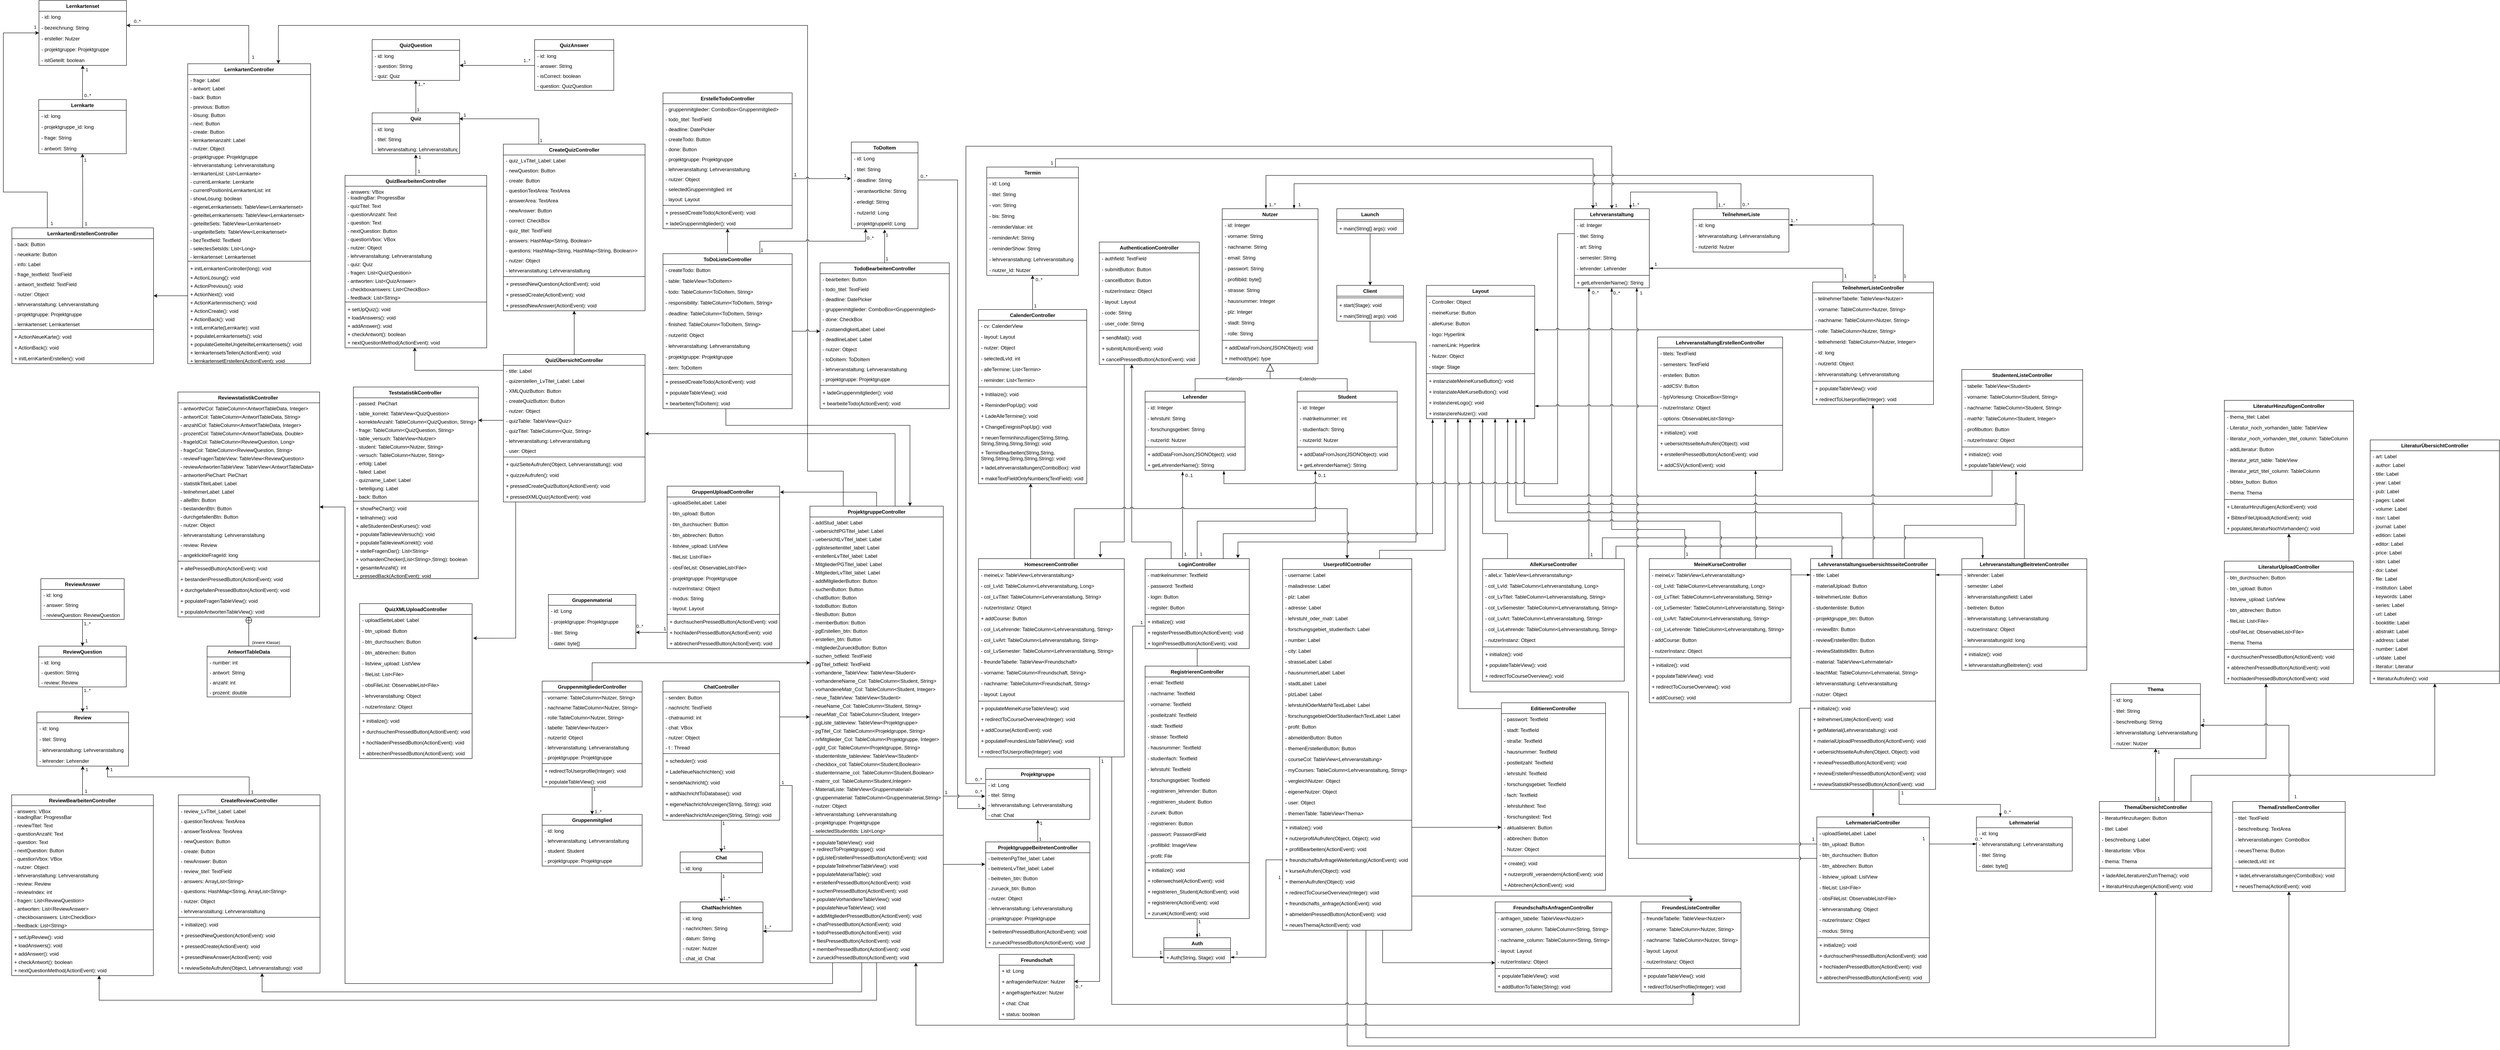 <mxfile version="14.5.1" type="device"><diagram id="KL1XMOXmKneNfLxnX_uA" name="Seite-1"><mxGraphModel dx="6966" dy="3324" grid="1" gridSize="10" guides="1" tooltips="1" connect="1" arrows="1" fold="1" page="1" pageScale="1" pageWidth="827" pageHeight="1169" math="0" shadow="0"><root><mxCell id="0"/><mxCell id="1" parent="0"/><mxCell id="GvQLQgfRxu98gwp03f1O-295" style="edgeStyle=orthogonalEdgeStyle;rounded=0;jumpStyle=sharp;orthogonalLoop=1;jettySize=auto;html=1;exitX=0.75;exitY=0;exitDx=0;exitDy=0;entryX=0.195;entryY=0.99;entryDx=0;entryDy=0;entryPerimeter=0;endArrow=blockThin;endFill=1;" parent="1" source="GvQLQgfRxu98gwp03f1O-1" target="GvQLQgfRxu98gwp03f1O-235" edge="1"><mxGeometry relative="1" as="geometry"><Array as="points"/></mxGeometry></mxCell><mxCell id="GvQLQgfRxu98gwp03f1O-297" value="1" style="edgeLabel;html=1;align=center;verticalAlign=middle;resizable=0;points=[];" parent="GvQLQgfRxu98gwp03f1O-295" vertex="1" connectable="0"><mxGeometry x="-0.916" y="1" relative="1" as="geometry"><mxPoint x="7" y="17" as="offset"/></mxGeometry></mxCell><mxCell id="GvQLQgfRxu98gwp03f1O-298" value="0..*" style="edgeLabel;html=1;align=center;verticalAlign=middle;resizable=0;points=[];" parent="GvQLQgfRxu98gwp03f1O-295" vertex="1" connectable="0"><mxGeometry x="0.93" y="2" relative="1" as="geometry"><mxPoint x="16.9" y="-12.1" as="offset"/></mxGeometry></mxCell><mxCell id="GvQLQgfRxu98gwp03f1O-301" style="edgeStyle=orthogonalEdgeStyle;rounded=0;jumpStyle=sharp;orthogonalLoop=1;jettySize=auto;html=1;entryX=0.172;entryY=-0.001;entryDx=0;entryDy=0;entryPerimeter=0;endArrow=blockThin;endFill=1;" parent="1" target="GvQLQgfRxu98gwp03f1O-121" edge="1"><mxGeometry relative="1" as="geometry"><mxPoint x="-440" y="80" as="sourcePoint"/><Array as="points"><mxPoint x="-440" y="50"/><mxPoint x="79" y="50"/></Array></mxGeometry></mxCell><mxCell id="GvQLQgfRxu98gwp03f1O-302" style="edgeStyle=orthogonalEdgeStyle;rounded=0;jumpStyle=sharp;orthogonalLoop=1;jettySize=auto;html=1;exitX=0.845;exitY=-0.001;exitDx=0;exitDy=0;entryX=0.167;entryY=0.001;entryDx=0;entryDy=0;entryPerimeter=0;endArrow=blockThin;endFill=1;exitPerimeter=0;" parent="1" source="GvQLQgfRxu98gwp03f1O-1" target="GvQLQgfRxu98gwp03f1O-132" edge="1"><mxGeometry relative="1" as="geometry"><Array as="points"><mxPoint x="-473" y="30"/><mxPoint x="440" y="30"/></Array></mxGeometry></mxCell><mxCell id="GvQLQgfRxu98gwp03f1O-1" value="AlleKurseController" style="swimlane;fontStyle=1;align=center;verticalAlign=top;childLayout=stackLayout;horizontal=1;startSize=26;horizontalStack=0;resizeParent=1;resizeParentMax=0;resizeLast=0;collapsible=1;marginBottom=0;" parent="1" vertex="1"><mxGeometry x="-760" y="80" width="340" height="294" as="geometry"/></mxCell><mxCell id="GvQLQgfRxu98gwp03f1O-2" value="- alleLv: TableView&lt;Lehrveranstaltung&gt;" style="text;strokeColor=none;fillColor=none;align=left;verticalAlign=top;spacingLeft=4;spacingRight=4;overflow=hidden;rotatable=0;points=[[0,0.5],[1,0.5]];portConstraint=eastwest;" parent="GvQLQgfRxu98gwp03f1O-1" vertex="1"><mxGeometry y="26" width="340" height="26" as="geometry"/></mxCell><mxCell id="GvQLQgfRxu98gwp03f1O-5" value="- col_LvId: TableColumn&lt;Lehrveranstaltung, Long&gt;" style="text;strokeColor=none;fillColor=none;align=left;verticalAlign=top;spacingLeft=4;spacingRight=4;overflow=hidden;rotatable=0;points=[[0,0.5],[1,0.5]];portConstraint=eastwest;" parent="GvQLQgfRxu98gwp03f1O-1" vertex="1"><mxGeometry y="52" width="340" height="26" as="geometry"/></mxCell><mxCell id="GvQLQgfRxu98gwp03f1O-6" value="- col_LvTitel: TableColumn&lt;Lehrveranstaltung, String&gt;" style="text;strokeColor=none;fillColor=none;align=left;verticalAlign=top;spacingLeft=4;spacingRight=4;overflow=hidden;rotatable=0;points=[[0,0.5],[1,0.5]];portConstraint=eastwest;" parent="GvQLQgfRxu98gwp03f1O-1" vertex="1"><mxGeometry y="78" width="340" height="26" as="geometry"/></mxCell><mxCell id="GvQLQgfRxu98gwp03f1O-7" value="- col_LvSemester: TableColumn&lt;Lehrveranstaltung, String&gt;" style="text;strokeColor=none;fillColor=none;align=left;verticalAlign=top;spacingLeft=4;spacingRight=4;overflow=hidden;rotatable=0;points=[[0,0.5],[1,0.5]];portConstraint=eastwest;" parent="GvQLQgfRxu98gwp03f1O-1" vertex="1"><mxGeometry y="104" width="340" height="26" as="geometry"/></mxCell><mxCell id="GvQLQgfRxu98gwp03f1O-8" value="- col_LvArt: TableColumn&lt;Lehrveranstaltung, String&gt;" style="text;strokeColor=none;fillColor=none;align=left;verticalAlign=top;spacingLeft=4;spacingRight=4;overflow=hidden;rotatable=0;points=[[0,0.5],[1,0.5]];portConstraint=eastwest;" parent="GvQLQgfRxu98gwp03f1O-1" vertex="1"><mxGeometry y="130" width="340" height="26" as="geometry"/></mxCell><mxCell id="GvQLQgfRxu98gwp03f1O-9" value="- col_LvLehrende: TableColumn&lt;Lehrveranstaltung, String&gt;" style="text;strokeColor=none;fillColor=none;align=left;verticalAlign=top;spacingLeft=4;spacingRight=4;overflow=hidden;rotatable=0;points=[[0,0.5],[1,0.5]];portConstraint=eastwest;" parent="GvQLQgfRxu98gwp03f1O-1" vertex="1"><mxGeometry y="156" width="340" height="26" as="geometry"/></mxCell><mxCell id="GvQLQgfRxu98gwp03f1O-10" value="- nutzerInstanz: Object" style="text;strokeColor=none;fillColor=none;align=left;verticalAlign=top;spacingLeft=4;spacingRight=4;overflow=hidden;rotatable=0;points=[[0,0.5],[1,0.5]];portConstraint=eastwest;" parent="GvQLQgfRxu98gwp03f1O-1" vertex="1"><mxGeometry y="182" width="340" height="26" as="geometry"/></mxCell><mxCell id="GvQLQgfRxu98gwp03f1O-3" value="" style="line;strokeWidth=1;fillColor=none;align=left;verticalAlign=middle;spacingTop=-1;spacingLeft=3;spacingRight=3;rotatable=0;labelPosition=right;points=[];portConstraint=eastwest;" parent="GvQLQgfRxu98gwp03f1O-1" vertex="1"><mxGeometry y="208" width="340" height="8" as="geometry"/></mxCell><mxCell id="GvQLQgfRxu98gwp03f1O-4" value="+ initialize(): void" style="text;strokeColor=none;fillColor=none;align=left;verticalAlign=top;spacingLeft=4;spacingRight=4;overflow=hidden;rotatable=0;points=[[0,0.5],[1,0.5]];portConstraint=eastwest;" parent="GvQLQgfRxu98gwp03f1O-1" vertex="1"><mxGeometry y="216" width="340" height="26" as="geometry"/></mxCell><mxCell id="GvQLQgfRxu98gwp03f1O-11" value="+ populateTableView(): void" style="text;strokeColor=none;fillColor=none;align=left;verticalAlign=top;spacingLeft=4;spacingRight=4;overflow=hidden;rotatable=0;points=[[0,0.5],[1,0.5]];portConstraint=eastwest;" parent="GvQLQgfRxu98gwp03f1O-1" vertex="1"><mxGeometry y="242" width="340" height="26" as="geometry"/></mxCell><mxCell id="GvQLQgfRxu98gwp03f1O-12" value="+ redirectToCourseOverview(): void" style="text;strokeColor=none;fillColor=none;align=left;verticalAlign=top;spacingLeft=4;spacingRight=4;overflow=hidden;rotatable=0;points=[[0,0.5],[1,0.5]];portConstraint=eastwest;" parent="GvQLQgfRxu98gwp03f1O-1" vertex="1"><mxGeometry y="268" width="340" height="26" as="geometry"/></mxCell><mxCell id="GvQLQgfRxu98gwp03f1O-296" style="edgeStyle=orthogonalEdgeStyle;rounded=0;jumpStyle=sharp;orthogonalLoop=1;jettySize=auto;html=1;exitX=0.25;exitY=0;exitDx=0;exitDy=0;endArrow=blockThin;endFill=1;entryX=0.499;entryY=1.01;entryDx=0;entryDy=0;entryPerimeter=0;" parent="1" source="GvQLQgfRxu98gwp03f1O-14" target="GvQLQgfRxu98gwp03f1O-235" edge="1"><mxGeometry relative="1" as="geometry"><Array as="points"><mxPoint x="-275" y="10"/><mxPoint x="-450" y="10"/></Array><mxPoint x="-420" y="-540" as="targetPoint"/></mxGeometry></mxCell><mxCell id="GvQLQgfRxu98gwp03f1O-299" value="1" style="edgeLabel;html=1;align=center;verticalAlign=middle;resizable=0;points=[];" parent="GvQLQgfRxu98gwp03f1O-296" vertex="1" connectable="0"><mxGeometry x="-0.943" y="-2" relative="1" as="geometry"><mxPoint x="3" y="12" as="offset"/></mxGeometry></mxCell><mxCell id="GvQLQgfRxu98gwp03f1O-300" value="0..*" style="edgeLabel;html=1;align=center;verticalAlign=middle;resizable=0;points=[];" parent="GvQLQgfRxu98gwp03f1O-296" vertex="1" connectable="0"><mxGeometry x="0.907" relative="1" as="geometry"><mxPoint x="10.58" y="-26.6" as="offset"/></mxGeometry></mxCell><mxCell id="GvQLQgfRxu98gwp03f1O-323" style="edgeStyle=orthogonalEdgeStyle;rounded=0;jumpStyle=sharp;orthogonalLoop=1;jettySize=auto;html=1;exitX=0.75;exitY=0;exitDx=0;exitDy=0;endArrow=blockThin;endFill=1;" parent="1" source="GvQLQgfRxu98gwp03f1O-14" edge="1"><mxGeometry relative="1" as="geometry"><mxPoint x="-105" y="-132" as="targetPoint"/><Array as="points"><mxPoint x="-105" y="-132"/></Array></mxGeometry></mxCell><mxCell id="GvQLQgfRxu98gwp03f1O-14" value="MeineKurseController" style="swimlane;fontStyle=1;align=center;verticalAlign=top;childLayout=stackLayout;horizontal=1;startSize=26;horizontalStack=0;resizeParent=1;resizeParentMax=0;resizeLast=0;collapsible=1;marginBottom=0;" parent="1" vertex="1"><mxGeometry x="-360" y="80" width="340" height="346" as="geometry"><mxRectangle x="-360" y="80" width="160" height="26" as="alternateBounds"/></mxGeometry></mxCell><mxCell id="GvQLQgfRxu98gwp03f1O-15" value="- meineLv: TableView&lt;Lehrveranstaltung&gt;" style="text;strokeColor=none;fillColor=none;align=left;verticalAlign=top;spacingLeft=4;spacingRight=4;overflow=hidden;rotatable=0;points=[[0,0.5],[1,0.5]];portConstraint=eastwest;" parent="GvQLQgfRxu98gwp03f1O-14" vertex="1"><mxGeometry y="26" width="340" height="26" as="geometry"/></mxCell><mxCell id="GvQLQgfRxu98gwp03f1O-16" value="- col_LvId: TableColumn&lt;Lehrveranstaltung, Long&gt;" style="text;strokeColor=none;fillColor=none;align=left;verticalAlign=top;spacingLeft=4;spacingRight=4;overflow=hidden;rotatable=0;points=[[0,0.5],[1,0.5]];portConstraint=eastwest;" parent="GvQLQgfRxu98gwp03f1O-14" vertex="1"><mxGeometry y="52" width="340" height="26" as="geometry"/></mxCell><mxCell id="GvQLQgfRxu98gwp03f1O-17" value="- col_LvTitel: TableColumn&lt;Lehrveranstaltung, String&gt;" style="text;strokeColor=none;fillColor=none;align=left;verticalAlign=top;spacingLeft=4;spacingRight=4;overflow=hidden;rotatable=0;points=[[0,0.5],[1,0.5]];portConstraint=eastwest;" parent="GvQLQgfRxu98gwp03f1O-14" vertex="1"><mxGeometry y="78" width="340" height="26" as="geometry"/></mxCell><mxCell id="GvQLQgfRxu98gwp03f1O-18" value="- col_LvSemester: TableColumn&lt;Lehrveranstaltung, String&gt;" style="text;strokeColor=none;fillColor=none;align=left;verticalAlign=top;spacingLeft=4;spacingRight=4;overflow=hidden;rotatable=0;points=[[0,0.5],[1,0.5]];portConstraint=eastwest;" parent="GvQLQgfRxu98gwp03f1O-14" vertex="1"><mxGeometry y="104" width="340" height="26" as="geometry"/></mxCell><mxCell id="GvQLQgfRxu98gwp03f1O-19" value="- col_LvArt: TableColumn&lt;Lehrveranstaltung, String&gt;" style="text;strokeColor=none;fillColor=none;align=left;verticalAlign=top;spacingLeft=4;spacingRight=4;overflow=hidden;rotatable=0;points=[[0,0.5],[1,0.5]];portConstraint=eastwest;" parent="GvQLQgfRxu98gwp03f1O-14" vertex="1"><mxGeometry y="130" width="340" height="26" as="geometry"/></mxCell><mxCell id="GvQLQgfRxu98gwp03f1O-20" value="- col_LvLehrende: TableColumn&lt;Lehrveranstaltung, String&gt;" style="text;strokeColor=none;fillColor=none;align=left;verticalAlign=top;spacingLeft=4;spacingRight=4;overflow=hidden;rotatable=0;points=[[0,0.5],[1,0.5]];portConstraint=eastwest;" parent="GvQLQgfRxu98gwp03f1O-14" vertex="1"><mxGeometry y="156" width="340" height="26" as="geometry"/></mxCell><mxCell id="GvQLQgfRxu98gwp03f1O-26" value="- addCourse: Button" style="text;strokeColor=none;fillColor=none;align=left;verticalAlign=top;spacingLeft=4;spacingRight=4;overflow=hidden;rotatable=0;points=[[0,0.5],[1,0.5]];portConstraint=eastwest;" parent="GvQLQgfRxu98gwp03f1O-14" vertex="1"><mxGeometry y="182" width="340" height="26" as="geometry"/></mxCell><mxCell id="GvQLQgfRxu98gwp03f1O-21" value="- nutzerInstanz: Object" style="text;strokeColor=none;fillColor=none;align=left;verticalAlign=top;spacingLeft=4;spacingRight=4;overflow=hidden;rotatable=0;points=[[0,0.5],[1,0.5]];portConstraint=eastwest;" parent="GvQLQgfRxu98gwp03f1O-14" vertex="1"><mxGeometry y="208" width="340" height="26" as="geometry"/></mxCell><mxCell id="GvQLQgfRxu98gwp03f1O-22" value="" style="line;strokeWidth=1;fillColor=none;align=left;verticalAlign=middle;spacingTop=-1;spacingLeft=3;spacingRight=3;rotatable=0;labelPosition=right;points=[];portConstraint=eastwest;" parent="GvQLQgfRxu98gwp03f1O-14" vertex="1"><mxGeometry y="234" width="340" height="8" as="geometry"/></mxCell><mxCell id="GvQLQgfRxu98gwp03f1O-23" value="+ initialize(): void" style="text;strokeColor=none;fillColor=none;align=left;verticalAlign=top;spacingLeft=4;spacingRight=4;overflow=hidden;rotatable=0;points=[[0,0.5],[1,0.5]];portConstraint=eastwest;" parent="GvQLQgfRxu98gwp03f1O-14" vertex="1"><mxGeometry y="242" width="340" height="26" as="geometry"/></mxCell><mxCell id="GvQLQgfRxu98gwp03f1O-24" value="+ populateTableView(): void" style="text;strokeColor=none;fillColor=none;align=left;verticalAlign=top;spacingLeft=4;spacingRight=4;overflow=hidden;rotatable=0;points=[[0,0.5],[1,0.5]];portConstraint=eastwest;" parent="GvQLQgfRxu98gwp03f1O-14" vertex="1"><mxGeometry y="268" width="340" height="26" as="geometry"/></mxCell><mxCell id="GvQLQgfRxu98gwp03f1O-25" value="+ redirectToCourseOverview(): void" style="text;strokeColor=none;fillColor=none;align=left;verticalAlign=top;spacingLeft=4;spacingRight=4;overflow=hidden;rotatable=0;points=[[0,0.5],[1,0.5]];portConstraint=eastwest;" parent="GvQLQgfRxu98gwp03f1O-14" vertex="1"><mxGeometry y="294" width="340" height="26" as="geometry"/></mxCell><mxCell id="GvQLQgfRxu98gwp03f1O-27" value="+ addCourse(): void" style="text;strokeColor=none;fillColor=none;align=left;verticalAlign=top;spacingLeft=4;spacingRight=4;overflow=hidden;rotatable=0;points=[[0,0.5],[1,0.5]];portConstraint=eastwest;" parent="GvQLQgfRxu98gwp03f1O-14" vertex="1"><mxGeometry y="320" width="340" height="26" as="geometry"/></mxCell><mxCell id="GvQLQgfRxu98gwp03f1O-281" style="edgeStyle=orthogonalEdgeStyle;rounded=0;jumpStyle=sharp;orthogonalLoop=1;jettySize=auto;html=1;exitX=0.352;exitY=0.002;exitDx=0;exitDy=0;endArrow=blockThin;endFill=1;exitPerimeter=0;entryX=0.375;entryY=1.115;entryDx=0;entryDy=0;entryPerimeter=0;" parent="1" source="GvQLQgfRxu98gwp03f1O-28" target="GvQLQgfRxu98gwp03f1O-207" edge="1"><mxGeometry relative="1" as="geometry"><mxPoint x="-1480" y="-90" as="targetPoint"/><Array as="points"><mxPoint x="-1480" y="80"/></Array></mxGeometry></mxCell><mxCell id="GvQLQgfRxu98gwp03f1O-284" value="1" style="edgeLabel;html=1;align=center;verticalAlign=middle;resizable=0;points=[];" parent="GvQLQgfRxu98gwp03f1O-281" vertex="1" connectable="0"><mxGeometry x="-0.842" y="-2" relative="1" as="geometry"><mxPoint x="4" y="2.6" as="offset"/></mxGeometry></mxCell><mxCell id="GvQLQgfRxu98gwp03f1O-285" value="0..1" style="edgeLabel;html=1;align=center;verticalAlign=middle;resizable=0;points=[];" parent="GvQLQgfRxu98gwp03f1O-281" vertex="1" connectable="0"><mxGeometry x="0.861" y="2" relative="1" as="geometry"><mxPoint x="17" y="-6.4" as="offset"/></mxGeometry></mxCell><mxCell id="GvQLQgfRxu98gwp03f1O-282" style="edgeStyle=orthogonalEdgeStyle;rounded=0;jumpStyle=sharp;orthogonalLoop=1;jettySize=auto;html=1;exitX=0.5;exitY=0;exitDx=0;exitDy=0;entryX=0.182;entryY=1.013;entryDx=0;entryDy=0;entryPerimeter=0;endArrow=blockThin;endFill=1;" parent="1" source="GvQLQgfRxu98gwp03f1O-28" target="GvQLQgfRxu98gwp03f1O-231" edge="1"><mxGeometry relative="1" as="geometry"><Array as="points"><mxPoint x="-1445" y="-10"/><mxPoint x="-1161" y="-10"/></Array></mxGeometry></mxCell><mxCell id="GvQLQgfRxu98gwp03f1O-286" value="1" style="edgeLabel;html=1;align=center;verticalAlign=middle;resizable=0;points=[];" parent="GvQLQgfRxu98gwp03f1O-282" vertex="1" connectable="0"><mxGeometry x="-0.95" relative="1" as="geometry"><mxPoint x="9" y="1" as="offset"/></mxGeometry></mxCell><mxCell id="GvQLQgfRxu98gwp03f1O-288" value="0..1" style="edgeLabel;html=1;align=center;verticalAlign=middle;resizable=0;points=[];" parent="GvQLQgfRxu98gwp03f1O-282" vertex="1" connectable="0"><mxGeometry x="0.914" y="-1" relative="1" as="geometry"><mxPoint x="14.32" y="-9.7" as="offset"/></mxGeometry></mxCell><mxCell id="GvQLQgfRxu98gwp03f1O-283" style="edgeStyle=orthogonalEdgeStyle;rounded=0;jumpStyle=sharp;orthogonalLoop=1;jettySize=auto;html=1;exitX=0.75;exitY=0;exitDx=0;exitDy=0;entryX=0.054;entryY=1.051;entryDx=0;entryDy=0;entryPerimeter=0;endArrow=blockThin;endFill=1;" parent="1" source="GvQLQgfRxu98gwp03f1O-28" target="GvQLQgfRxu98gwp03f1O-272" edge="1"><mxGeometry relative="1" as="geometry"><Array as="points"><mxPoint x="-1382" y="20"/><mxPoint x="-880" y="20"/><mxPoint x="-880" y="-255"/></Array></mxGeometry></mxCell><mxCell id="GvQLQgfRxu98gwp03f1O-309" style="edgeStyle=orthogonalEdgeStyle;rounded=0;jumpStyle=sharp;orthogonalLoop=1;jettySize=auto;html=1;exitX=0.5;exitY=1;exitDx=0;exitDy=0;endArrow=none;endFill=0;" parent="1" source="GvQLQgfRxu98gwp03f1O-28" target="GvQLQgfRxu98gwp03f1O-37" edge="1"><mxGeometry relative="1" as="geometry"/></mxCell><mxCell id="GOdQ_cuWi7gNEdYoNFuI-16" style="edgeStyle=orthogonalEdgeStyle;rounded=0;orthogonalLoop=1;jettySize=auto;html=1;exitX=0;exitY=0.75;exitDx=0;exitDy=0;entryX=0;entryY=0.5;entryDx=0;entryDy=0;startArrow=none;startFill=0;endArrow=blockThin;endFill=1;" parent="1" source="GvQLQgfRxu98gwp03f1O-28" target="GOdQ_cuWi7gNEdYoNFuI-8" edge="1"><mxGeometry relative="1" as="geometry"><Array as="points"><mxPoint x="-1600" y="242"/><mxPoint x="-1600" y="1037"/></Array></mxGeometry></mxCell><mxCell id="GOdQ_cuWi7gNEdYoNFuI-20" value="1" style="edgeLabel;html=1;align=center;verticalAlign=middle;resizable=0;points=[];" parent="GOdQ_cuWi7gNEdYoNFuI-16" vertex="1" connectable="0"><mxGeometry x="0.967" y="-2" relative="1" as="geometry"><mxPoint x="6.29" y="-14" as="offset"/></mxGeometry></mxCell><mxCell id="GOdQ_cuWi7gNEdYoNFuI-21" value="1" style="edgeLabel;html=1;align=center;verticalAlign=middle;resizable=0;points=[];" parent="GOdQ_cuWi7gNEdYoNFuI-16" vertex="1" connectable="0"><mxGeometry x="-0.957" y="1" relative="1" as="geometry"><mxPoint x="10" y="-10" as="offset"/></mxGeometry></mxCell><mxCell id="h1vKvWReBmrr4GM8ijEg-487" style="edgeStyle=orthogonalEdgeStyle;rounded=0;jumpStyle=sharp;orthogonalLoop=1;jettySize=auto;html=1;exitX=0.25;exitY=0;exitDx=0;exitDy=0;startArrow=none;startFill=0;endArrow=classic;endFill=1;" parent="1" source="GvQLQgfRxu98gwp03f1O-28" target="h1vKvWReBmrr4GM8ijEg-201" edge="1"><mxGeometry relative="1" as="geometry"><Array as="points"><mxPoint x="-1508" y="40"/><mxPoint x="-1602" y="40"/></Array></mxGeometry></mxCell><mxCell id="GvQLQgfRxu98gwp03f1O-28" value="LoginController" style="swimlane;fontStyle=1;align=center;verticalAlign=top;childLayout=stackLayout;horizontal=1;startSize=26;horizontalStack=0;resizeParent=1;resizeParentMax=0;resizeLast=0;collapsible=1;marginBottom=0;" parent="1" vertex="1"><mxGeometry x="-1570" y="80" width="250" height="216" as="geometry"/></mxCell><mxCell id="GvQLQgfRxu98gwp03f1O-29" value="- matrikelnummer: Textfield" style="text;strokeColor=none;fillColor=none;align=left;verticalAlign=top;spacingLeft=4;spacingRight=4;overflow=hidden;rotatable=0;points=[[0,0.5],[1,0.5]];portConstraint=eastwest;" parent="GvQLQgfRxu98gwp03f1O-28" vertex="1"><mxGeometry y="26" width="250" height="26" as="geometry"/></mxCell><mxCell id="GvQLQgfRxu98gwp03f1O-32" value="- password: Textfield" style="text;strokeColor=none;fillColor=none;align=left;verticalAlign=top;spacingLeft=4;spacingRight=4;overflow=hidden;rotatable=0;points=[[0,0.5],[1,0.5]];portConstraint=eastwest;" parent="GvQLQgfRxu98gwp03f1O-28" vertex="1"><mxGeometry y="52" width="250" height="26" as="geometry"/></mxCell><mxCell id="GvQLQgfRxu98gwp03f1O-33" value="- login: Button" style="text;strokeColor=none;fillColor=none;align=left;verticalAlign=top;spacingLeft=4;spacingRight=4;overflow=hidden;rotatable=0;points=[[0,0.5],[1,0.5]];portConstraint=eastwest;" parent="GvQLQgfRxu98gwp03f1O-28" vertex="1"><mxGeometry y="78" width="250" height="26" as="geometry"/></mxCell><mxCell id="GvQLQgfRxu98gwp03f1O-34" value="- register: Button" style="text;strokeColor=none;fillColor=none;align=left;verticalAlign=top;spacingLeft=4;spacingRight=4;overflow=hidden;rotatable=0;points=[[0,0.5],[1,0.5]];portConstraint=eastwest;" parent="GvQLQgfRxu98gwp03f1O-28" vertex="1"><mxGeometry y="104" width="250" height="26" as="geometry"/></mxCell><mxCell id="GvQLQgfRxu98gwp03f1O-30" value="" style="line;strokeWidth=1;fillColor=none;align=left;verticalAlign=middle;spacingTop=-1;spacingLeft=3;spacingRight=3;rotatable=0;labelPosition=right;points=[];portConstraint=eastwest;" parent="GvQLQgfRxu98gwp03f1O-28" vertex="1"><mxGeometry y="130" width="250" height="8" as="geometry"/></mxCell><mxCell id="GvQLQgfRxu98gwp03f1O-35" value="+ initialize(): void" style="text;strokeColor=none;fillColor=none;align=left;verticalAlign=top;spacingLeft=4;spacingRight=4;overflow=hidden;rotatable=0;points=[[0,0.5],[1,0.5]];portConstraint=eastwest;" parent="GvQLQgfRxu98gwp03f1O-28" vertex="1"><mxGeometry y="138" width="250" height="26" as="geometry"/></mxCell><mxCell id="GvQLQgfRxu98gwp03f1O-31" value="+ registerPressedButton(ActionEvent): void" style="text;strokeColor=none;fillColor=none;align=left;verticalAlign=top;spacingLeft=4;spacingRight=4;overflow=hidden;rotatable=0;points=[[0,0.5],[1,0.5]];portConstraint=eastwest;" parent="GvQLQgfRxu98gwp03f1O-28" vertex="1"><mxGeometry y="164" width="250" height="26" as="geometry"/></mxCell><mxCell id="GvQLQgfRxu98gwp03f1O-36" value="+ loginPressedButton(ActionEvent): void" style="text;strokeColor=none;fillColor=none;align=left;verticalAlign=top;spacingLeft=4;spacingRight=4;overflow=hidden;rotatable=0;points=[[0,0.5],[1,0.5]];portConstraint=eastwest;" parent="GvQLQgfRxu98gwp03f1O-28" vertex="1"><mxGeometry y="190" width="250" height="26" as="geometry"/></mxCell><mxCell id="GOdQ_cuWi7gNEdYoNFuI-17" style="edgeStyle=orthogonalEdgeStyle;rounded=0;orthogonalLoop=1;jettySize=auto;html=1;exitX=0.5;exitY=1;exitDx=0;exitDy=0;entryX=0.5;entryY=0;entryDx=0;entryDy=0;startArrow=none;startFill=0;endArrow=blockThin;endFill=1;" parent="1" source="GvQLQgfRxu98gwp03f1O-37" target="GOdQ_cuWi7gNEdYoNFuI-5" edge="1"><mxGeometry relative="1" as="geometry"/></mxCell><mxCell id="GOdQ_cuWi7gNEdYoNFuI-18" value="1" style="edgeLabel;html=1;align=center;verticalAlign=middle;resizable=0;points=[];" parent="GOdQ_cuWi7gNEdYoNFuI-17" vertex="1" connectable="0"><mxGeometry x="-0.862" y="1" relative="1" as="geometry"><mxPoint x="4" y="3.71" as="offset"/></mxGeometry></mxCell><mxCell id="GOdQ_cuWi7gNEdYoNFuI-19" value="1" style="edgeLabel;html=1;align=center;verticalAlign=middle;resizable=0;points=[];" parent="GOdQ_cuWi7gNEdYoNFuI-17" vertex="1" connectable="0"><mxGeometry x="0.644" relative="1" as="geometry"><mxPoint x="5" as="offset"/></mxGeometry></mxCell><mxCell id="GvQLQgfRxu98gwp03f1O-37" value="RegistrierenController" style="swimlane;fontStyle=1;align=center;verticalAlign=top;childLayout=stackLayout;horizontal=1;startSize=26;horizontalStack=0;resizeParent=1;resizeParentMax=0;resizeLast=0;collapsible=1;marginBottom=0;" parent="1" vertex="1"><mxGeometry x="-1570" y="338" width="250" height="606" as="geometry"/></mxCell><mxCell id="GvQLQgfRxu98gwp03f1O-38" value="- email: Textfield" style="text;strokeColor=none;fillColor=none;align=left;verticalAlign=top;spacingLeft=4;spacingRight=4;overflow=hidden;rotatable=0;points=[[0,0.5],[1,0.5]];portConstraint=eastwest;" parent="GvQLQgfRxu98gwp03f1O-37" vertex="1"><mxGeometry y="26" width="250" height="26" as="geometry"/></mxCell><mxCell id="GvQLQgfRxu98gwp03f1O-39" value="- nachname: Textfield" style="text;strokeColor=none;fillColor=none;align=left;verticalAlign=top;spacingLeft=4;spacingRight=4;overflow=hidden;rotatable=0;points=[[0,0.5],[1,0.5]];portConstraint=eastwest;" parent="GvQLQgfRxu98gwp03f1O-37" vertex="1"><mxGeometry y="52" width="250" height="26" as="geometry"/></mxCell><mxCell id="GvQLQgfRxu98gwp03f1O-46" value="- vorname: Textfield" style="text;strokeColor=none;fillColor=none;align=left;verticalAlign=top;spacingLeft=4;spacingRight=4;overflow=hidden;rotatable=0;points=[[0,0.5],[1,0.5]];portConstraint=eastwest;" parent="GvQLQgfRxu98gwp03f1O-37" vertex="1"><mxGeometry y="78" width="250" height="26" as="geometry"/></mxCell><mxCell id="GvQLQgfRxu98gwp03f1O-47" value="- postleitzahl: Textfield" style="text;strokeColor=none;fillColor=none;align=left;verticalAlign=top;spacingLeft=4;spacingRight=4;overflow=hidden;rotatable=0;points=[[0,0.5],[1,0.5]];portConstraint=eastwest;" parent="GvQLQgfRxu98gwp03f1O-37" vertex="1"><mxGeometry y="104" width="250" height="26" as="geometry"/></mxCell><mxCell id="GvQLQgfRxu98gwp03f1O-48" value="- stadt: Textfield" style="text;strokeColor=none;fillColor=none;align=left;verticalAlign=top;spacingLeft=4;spacingRight=4;overflow=hidden;rotatable=0;points=[[0,0.5],[1,0.5]];portConstraint=eastwest;" parent="GvQLQgfRxu98gwp03f1O-37" vertex="1"><mxGeometry y="130" width="250" height="26" as="geometry"/></mxCell><mxCell id="GvQLQgfRxu98gwp03f1O-49" value="- strasse: Textfield" style="text;strokeColor=none;fillColor=none;align=left;verticalAlign=top;spacingLeft=4;spacingRight=4;overflow=hidden;rotatable=0;points=[[0,0.5],[1,0.5]];portConstraint=eastwest;" parent="GvQLQgfRxu98gwp03f1O-37" vertex="1"><mxGeometry y="156" width="250" height="26" as="geometry"/></mxCell><mxCell id="GvQLQgfRxu98gwp03f1O-50" value="- hausnummer: Textfield" style="text;strokeColor=none;fillColor=none;align=left;verticalAlign=top;spacingLeft=4;spacingRight=4;overflow=hidden;rotatable=0;points=[[0,0.5],[1,0.5]];portConstraint=eastwest;" parent="GvQLQgfRxu98gwp03f1O-37" vertex="1"><mxGeometry y="182" width="250" height="26" as="geometry"/></mxCell><mxCell id="GvQLQgfRxu98gwp03f1O-51" value="- studienfach: Textfield" style="text;strokeColor=none;fillColor=none;align=left;verticalAlign=top;spacingLeft=4;spacingRight=4;overflow=hidden;rotatable=0;points=[[0,0.5],[1,0.5]];portConstraint=eastwest;" parent="GvQLQgfRxu98gwp03f1O-37" vertex="1"><mxGeometry y="208" width="250" height="26" as="geometry"/></mxCell><mxCell id="GvQLQgfRxu98gwp03f1O-52" value="- lehrstuhl: Textfield" style="text;strokeColor=none;fillColor=none;align=left;verticalAlign=top;spacingLeft=4;spacingRight=4;overflow=hidden;rotatable=0;points=[[0,0.5],[1,0.5]];portConstraint=eastwest;" parent="GvQLQgfRxu98gwp03f1O-37" vertex="1"><mxGeometry y="234" width="250" height="26" as="geometry"/></mxCell><mxCell id="GvQLQgfRxu98gwp03f1O-53" value="- forschungsgebiet: Textfield" style="text;strokeColor=none;fillColor=none;align=left;verticalAlign=top;spacingLeft=4;spacingRight=4;overflow=hidden;rotatable=0;points=[[0,0.5],[1,0.5]];portConstraint=eastwest;" parent="GvQLQgfRxu98gwp03f1O-37" vertex="1"><mxGeometry y="260" width="250" height="26" as="geometry"/></mxCell><mxCell id="GvQLQgfRxu98gwp03f1O-54" value="- registrieren_lehrender: Button" style="text;strokeColor=none;fillColor=none;align=left;verticalAlign=top;spacingLeft=4;spacingRight=4;overflow=hidden;rotatable=0;points=[[0,0.5],[1,0.5]];portConstraint=eastwest;" parent="GvQLQgfRxu98gwp03f1O-37" vertex="1"><mxGeometry y="286" width="250" height="26" as="geometry"/></mxCell><mxCell id="GvQLQgfRxu98gwp03f1O-55" value="- registrieren_student: Button" style="text;strokeColor=none;fillColor=none;align=left;verticalAlign=top;spacingLeft=4;spacingRight=4;overflow=hidden;rotatable=0;points=[[0,0.5],[1,0.5]];portConstraint=eastwest;" parent="GvQLQgfRxu98gwp03f1O-37" vertex="1"><mxGeometry y="312" width="250" height="26" as="geometry"/></mxCell><mxCell id="GvQLQgfRxu98gwp03f1O-56" value="- zuruek: Button" style="text;strokeColor=none;fillColor=none;align=left;verticalAlign=top;spacingLeft=4;spacingRight=4;overflow=hidden;rotatable=0;points=[[0,0.5],[1,0.5]];portConstraint=eastwest;" parent="GvQLQgfRxu98gwp03f1O-37" vertex="1"><mxGeometry y="338" width="250" height="26" as="geometry"/></mxCell><mxCell id="GvQLQgfRxu98gwp03f1O-41" value="- registrieren: Button" style="text;strokeColor=none;fillColor=none;align=left;verticalAlign=top;spacingLeft=4;spacingRight=4;overflow=hidden;rotatable=0;points=[[0,0.5],[1,0.5]];portConstraint=eastwest;" parent="GvQLQgfRxu98gwp03f1O-37" vertex="1"><mxGeometry y="364" width="250" height="26" as="geometry"/></mxCell><mxCell id="GvQLQgfRxu98gwp03f1O-40" value="- passwort: PasswordField" style="text;strokeColor=none;fillColor=none;align=left;verticalAlign=top;spacingLeft=4;spacingRight=4;overflow=hidden;rotatable=0;points=[[0,0.5],[1,0.5]];portConstraint=eastwest;" parent="GvQLQgfRxu98gwp03f1O-37" vertex="1"><mxGeometry y="390" width="250" height="26" as="geometry"/></mxCell><mxCell id="GOdQ_cuWi7gNEdYoNFuI-71" value="- profilbild: ImageView" style="text;strokeColor=none;fillColor=none;align=left;verticalAlign=top;spacingLeft=4;spacingRight=4;overflow=hidden;rotatable=0;points=[[0,0.5],[1,0.5]];portConstraint=eastwest;" parent="GvQLQgfRxu98gwp03f1O-37" vertex="1"><mxGeometry y="416" width="250" height="26" as="geometry"/></mxCell><mxCell id="GOdQ_cuWi7gNEdYoNFuI-72" value="- profil: File" style="text;strokeColor=none;fillColor=none;align=left;verticalAlign=top;spacingLeft=4;spacingRight=4;overflow=hidden;rotatable=0;points=[[0,0.5],[1,0.5]];portConstraint=eastwest;" parent="GvQLQgfRxu98gwp03f1O-37" vertex="1"><mxGeometry y="442" width="250" height="26" as="geometry"/></mxCell><mxCell id="GvQLQgfRxu98gwp03f1O-42" value="" style="line;strokeWidth=1;fillColor=none;align=left;verticalAlign=middle;spacingTop=-1;spacingLeft=3;spacingRight=3;rotatable=0;labelPosition=right;points=[];portConstraint=eastwest;" parent="GvQLQgfRxu98gwp03f1O-37" vertex="1"><mxGeometry y="468" width="250" height="8" as="geometry"/></mxCell><mxCell id="GOdQ_cuWi7gNEdYoNFuI-73" value="+ initialize(): void" style="text;strokeColor=none;fillColor=none;align=left;verticalAlign=top;spacingLeft=4;spacingRight=4;overflow=hidden;rotatable=0;points=[[0,0.5],[1,0.5]];portConstraint=eastwest;" parent="GvQLQgfRxu98gwp03f1O-37" vertex="1"><mxGeometry y="476" width="250" height="26" as="geometry"/></mxCell><mxCell id="GvQLQgfRxu98gwp03f1O-43" value="+ rollenwechsel(ActionEvent): void" style="text;strokeColor=none;fillColor=none;align=left;verticalAlign=top;spacingLeft=4;spacingRight=4;overflow=hidden;rotatable=0;points=[[0,0.5],[1,0.5]];portConstraint=eastwest;" parent="GvQLQgfRxu98gwp03f1O-37" vertex="1"><mxGeometry y="502" width="250" height="26" as="geometry"/></mxCell><mxCell id="GvQLQgfRxu98gwp03f1O-44" value="+ registrieren_Student(ActionEvent): void" style="text;strokeColor=none;fillColor=none;align=left;verticalAlign=top;spacingLeft=4;spacingRight=4;overflow=hidden;rotatable=0;points=[[0,0.5],[1,0.5]];portConstraint=eastwest;" parent="GvQLQgfRxu98gwp03f1O-37" vertex="1"><mxGeometry y="528" width="250" height="26" as="geometry"/></mxCell><mxCell id="GvQLQgfRxu98gwp03f1O-45" value="+ registrieren(ActionEvent): void" style="text;strokeColor=none;fillColor=none;align=left;verticalAlign=top;spacingLeft=4;spacingRight=4;overflow=hidden;rotatable=0;points=[[0,0.5],[1,0.5]];portConstraint=eastwest;" parent="GvQLQgfRxu98gwp03f1O-37" vertex="1"><mxGeometry y="554" width="250" height="26" as="geometry"/></mxCell><mxCell id="GvQLQgfRxu98gwp03f1O-58" value="+ zuruek(ActionEvent): void" style="text;strokeColor=none;fillColor=none;align=left;verticalAlign=top;spacingLeft=4;spacingRight=4;overflow=hidden;rotatable=0;points=[[0,0.5],[1,0.5]];portConstraint=eastwest;" parent="GvQLQgfRxu98gwp03f1O-37" vertex="1"><mxGeometry y="580" width="250" height="26" as="geometry"/></mxCell><mxCell id="pAJneuIJyd6PNxGMpCvv-1" style="edgeStyle=orthogonalEdgeStyle;rounded=0;orthogonalLoop=1;jettySize=auto;html=1;entryX=0;entryY=0.5;entryDx=0;entryDy=0;" parent="1" source="GvQLQgfRxu98gwp03f1O-59" target="GvQLQgfRxu98gwp03f1O-110" edge="1"><mxGeometry relative="1" as="geometry"><Array as="points"><mxPoint x="-870" y="725"/><mxPoint x="-870" y="725"/></Array></mxGeometry></mxCell><mxCell id="h1vKvWReBmrr4GM8ijEg-530" style="edgeStyle=orthogonalEdgeStyle;rounded=0;jumpStyle=sharp;orthogonalLoop=1;jettySize=auto;html=1;startArrow=none;startFill=0;endArrow=classic;endFill=1;" parent="1" source="GvQLQgfRxu98gwp03f1O-59" target="h1vKvWReBmrr4GM8ijEg-238" edge="1"><mxGeometry relative="1" as="geometry"><mxPoint x="-1000.06" y="998.182" as="sourcePoint"/><Array as="points"><mxPoint x="-1000" y="1050"/></Array></mxGeometry></mxCell><mxCell id="PPgKauMXy1q_tFgOyVJB-203" style="edgeStyle=orthogonalEdgeStyle;rounded=0;orthogonalLoop=1;jettySize=auto;html=1;startArrow=none;startFill=0;endArrow=classic;endFill=1;" parent="1" source="GvQLQgfRxu98gwp03f1O-59" target="PPgKauMXy1q_tFgOyVJB-167" edge="1"><mxGeometry relative="1" as="geometry"><Array as="points"><mxPoint x="-1040" y="1230"/><mxPoint x="855" y="1230"/></Array></mxGeometry></mxCell><mxCell id="po3851jWCqUMWsoAanfs-136" style="edgeStyle=orthogonalEdgeStyle;rounded=0;orthogonalLoop=1;jettySize=auto;html=1;exitX=0.5;exitY=1;exitDx=0;exitDy=0;endArrow=classic;endFill=1;" parent="1" source="GvQLQgfRxu98gwp03f1O-59" target="po3851jWCqUMWsoAanfs-76" edge="1"><mxGeometry relative="1" as="geometry"><Array as="points"><mxPoint x="-1085" y="1250"/><mxPoint x="1175" y="1250"/></Array></mxGeometry></mxCell><mxCell id="GvQLQgfRxu98gwp03f1O-59" value="UserprofilController" style="swimlane;fontStyle=1;align=center;verticalAlign=top;childLayout=stackLayout;horizontal=1;startSize=26;horizontalStack=0;resizeParent=1;resizeParentMax=0;resizeLast=0;collapsible=1;marginBottom=0;" parent="1" vertex="1"><mxGeometry x="-1240" y="80" width="310" height="892" as="geometry"/></mxCell><mxCell id="GvQLQgfRxu98gwp03f1O-60" value="- username: Label" style="text;strokeColor=none;fillColor=none;align=left;verticalAlign=top;spacingLeft=4;spacingRight=4;overflow=hidden;rotatable=0;points=[[0,0.5],[1,0.5]];portConstraint=eastwest;" parent="GvQLQgfRxu98gwp03f1O-59" vertex="1"><mxGeometry y="26" width="310" height="26" as="geometry"/></mxCell><mxCell id="GvQLQgfRxu98gwp03f1O-63" value="- mailadresse: Label" style="text;strokeColor=none;fillColor=none;align=left;verticalAlign=top;spacingLeft=4;spacingRight=4;overflow=hidden;rotatable=0;points=[[0,0.5],[1,0.5]];portConstraint=eastwest;" parent="GvQLQgfRxu98gwp03f1O-59" vertex="1"><mxGeometry y="52" width="310" height="26" as="geometry"/></mxCell><mxCell id="GvQLQgfRxu98gwp03f1O-64" value="- plz: Label" style="text;strokeColor=none;fillColor=none;align=left;verticalAlign=top;spacingLeft=4;spacingRight=4;overflow=hidden;rotatable=0;points=[[0,0.5],[1,0.5]];portConstraint=eastwest;" parent="GvQLQgfRxu98gwp03f1O-59" vertex="1"><mxGeometry y="78" width="310" height="26" as="geometry"/></mxCell><mxCell id="GvQLQgfRxu98gwp03f1O-65" value="- adresse: Label" style="text;strokeColor=none;fillColor=none;align=left;verticalAlign=top;spacingLeft=4;spacingRight=4;overflow=hidden;rotatable=0;points=[[0,0.5],[1,0.5]];portConstraint=eastwest;" parent="GvQLQgfRxu98gwp03f1O-59" vertex="1"><mxGeometry y="104" width="310" height="26" as="geometry"/></mxCell><mxCell id="GvQLQgfRxu98gwp03f1O-66" value="- lehrstuhl_oder_matr: Label" style="text;strokeColor=none;fillColor=none;align=left;verticalAlign=top;spacingLeft=4;spacingRight=4;overflow=hidden;rotatable=0;points=[[0,0.5],[1,0.5]];portConstraint=eastwest;" parent="GvQLQgfRxu98gwp03f1O-59" vertex="1"><mxGeometry y="130" width="310" height="26" as="geometry"/></mxCell><mxCell id="GvQLQgfRxu98gwp03f1O-67" value="- forschungsgebiet_studienfach: Label" style="text;strokeColor=none;fillColor=none;align=left;verticalAlign=top;spacingLeft=4;spacingRight=4;overflow=hidden;rotatable=0;points=[[0,0.5],[1,0.5]];portConstraint=eastwest;" parent="GvQLQgfRxu98gwp03f1O-59" vertex="1"><mxGeometry y="156" width="310" height="26" as="geometry"/></mxCell><mxCell id="GvQLQgfRxu98gwp03f1O-68" value="- number: Label" style="text;strokeColor=none;fillColor=none;align=left;verticalAlign=top;spacingLeft=4;spacingRight=4;overflow=hidden;rotatable=0;points=[[0,0.5],[1,0.5]];portConstraint=eastwest;" parent="GvQLQgfRxu98gwp03f1O-59" vertex="1"><mxGeometry y="182" width="310" height="26" as="geometry"/></mxCell><mxCell id="GvQLQgfRxu98gwp03f1O-69" value="- city: Label" style="text;strokeColor=none;fillColor=none;align=left;verticalAlign=top;spacingLeft=4;spacingRight=4;overflow=hidden;rotatable=0;points=[[0,0.5],[1,0.5]];portConstraint=eastwest;" parent="GvQLQgfRxu98gwp03f1O-59" vertex="1"><mxGeometry y="208" width="310" height="26" as="geometry"/></mxCell><mxCell id="GOdQ_cuWi7gNEdYoNFuI-55" value="- strasseLabel: Label" style="text;strokeColor=none;fillColor=none;align=left;verticalAlign=top;spacingLeft=4;spacingRight=4;overflow=hidden;rotatable=0;points=[[0,0.5],[1,0.5]];portConstraint=eastwest;" parent="GvQLQgfRxu98gwp03f1O-59" vertex="1"><mxGeometry y="234" width="310" height="26" as="geometry"/></mxCell><mxCell id="GOdQ_cuWi7gNEdYoNFuI-56" value="- hausnummerLabel: Label" style="text;strokeColor=none;fillColor=none;align=left;verticalAlign=top;spacingLeft=4;spacingRight=4;overflow=hidden;rotatable=0;points=[[0,0.5],[1,0.5]];portConstraint=eastwest;" parent="GvQLQgfRxu98gwp03f1O-59" vertex="1"><mxGeometry y="260" width="310" height="26" as="geometry"/></mxCell><mxCell id="GOdQ_cuWi7gNEdYoNFuI-57" value="- stadtLabel: Label" style="text;strokeColor=none;fillColor=none;align=left;verticalAlign=top;spacingLeft=4;spacingRight=4;overflow=hidden;rotatable=0;points=[[0,0.5],[1,0.5]];portConstraint=eastwest;" parent="GvQLQgfRxu98gwp03f1O-59" vertex="1"><mxGeometry y="286" width="310" height="26" as="geometry"/></mxCell><mxCell id="GOdQ_cuWi7gNEdYoNFuI-58" value="- plzLabel: Label" style="text;strokeColor=none;fillColor=none;align=left;verticalAlign=top;spacingLeft=4;spacingRight=4;overflow=hidden;rotatable=0;points=[[0,0.5],[1,0.5]];portConstraint=eastwest;" parent="GvQLQgfRxu98gwp03f1O-59" vertex="1"><mxGeometry y="312" width="310" height="26" as="geometry"/></mxCell><mxCell id="GOdQ_cuWi7gNEdYoNFuI-59" value="- lehrstuhlOderMatrNrTextLabel: Label" style="text;strokeColor=none;fillColor=none;align=left;verticalAlign=top;spacingLeft=4;spacingRight=4;overflow=hidden;rotatable=0;points=[[0,0.5],[1,0.5]];portConstraint=eastwest;" parent="GvQLQgfRxu98gwp03f1O-59" vertex="1"><mxGeometry y="338" width="310" height="26" as="geometry"/></mxCell><mxCell id="GOdQ_cuWi7gNEdYoNFuI-60" value="- forschungsgebietOderStudienfachTextLabel: Label" style="text;strokeColor=none;fillColor=none;align=left;verticalAlign=top;spacingLeft=4;spacingRight=4;overflow=hidden;rotatable=0;points=[[0,0.5],[1,0.5]];portConstraint=eastwest;" parent="GvQLQgfRxu98gwp03f1O-59" vertex="1"><mxGeometry y="364" width="310" height="26" as="geometry"/></mxCell><mxCell id="GvQLQgfRxu98gwp03f1O-70" value="- profil: Button" style="text;strokeColor=none;fillColor=none;align=left;verticalAlign=top;spacingLeft=4;spacingRight=4;overflow=hidden;rotatable=0;points=[[0,0.5],[1,0.5]];portConstraint=eastwest;" parent="GvQLQgfRxu98gwp03f1O-59" vertex="1"><mxGeometry y="390" width="310" height="26" as="geometry"/></mxCell><mxCell id="GOdQ_cuWi7gNEdYoNFuI-61" value="- abmeldenButton: Button" style="text;strokeColor=none;fillColor=none;align=left;verticalAlign=top;spacingLeft=4;spacingRight=4;overflow=hidden;rotatable=0;points=[[0,0.5],[1,0.5]];portConstraint=eastwest;" parent="GvQLQgfRxu98gwp03f1O-59" vertex="1"><mxGeometry y="416" width="310" height="26" as="geometry"/></mxCell><mxCell id="PPgKauMXy1q_tFgOyVJB-165" value="- themenErstellenButton: Button" style="text;strokeColor=none;fillColor=none;align=left;verticalAlign=top;spacingLeft=4;spacingRight=4;overflow=hidden;rotatable=0;points=[[0,0.5],[1,0.5]];portConstraint=eastwest;" parent="GvQLQgfRxu98gwp03f1O-59" vertex="1"><mxGeometry y="442" width="310" height="26" as="geometry"/></mxCell><mxCell id="GvQLQgfRxu98gwp03f1O-74" value="- courseCol: TableView&lt;Lehrveranstaltung&gt;" style="text;strokeColor=none;fillColor=none;align=left;verticalAlign=top;spacingLeft=4;spacingRight=4;overflow=hidden;rotatable=0;points=[[0,0.5],[1,0.5]];portConstraint=eastwest;" parent="GvQLQgfRxu98gwp03f1O-59" vertex="1"><mxGeometry y="468" width="310" height="26" as="geometry"/></mxCell><mxCell id="GvQLQgfRxu98gwp03f1O-75" value="- myCourses: TableColumn&lt;Lehrveranstaltung, String&gt;" style="text;strokeColor=none;fillColor=none;align=left;verticalAlign=top;spacingLeft=4;spacingRight=4;overflow=hidden;rotatable=0;points=[[0,0.5],[1,0.5]];portConstraint=eastwest;" parent="GvQLQgfRxu98gwp03f1O-59" vertex="1"><mxGeometry y="494" width="310" height="26" as="geometry"/></mxCell><mxCell id="GvQLQgfRxu98gwp03f1O-71" value="- vergleichNutzer: Object" style="text;strokeColor=none;fillColor=none;align=left;verticalAlign=top;spacingLeft=4;spacingRight=4;overflow=hidden;rotatable=0;points=[[0,0.5],[1,0.5]];portConstraint=eastwest;" parent="GvQLQgfRxu98gwp03f1O-59" vertex="1"><mxGeometry y="520" width="310" height="26" as="geometry"/></mxCell><mxCell id="GvQLQgfRxu98gwp03f1O-72" value="- eigenerNutzer: Object" style="text;strokeColor=none;fillColor=none;align=left;verticalAlign=top;spacingLeft=4;spacingRight=4;overflow=hidden;rotatable=0;points=[[0,0.5],[1,0.5]];portConstraint=eastwest;" parent="GvQLQgfRxu98gwp03f1O-59" vertex="1"><mxGeometry y="546" width="310" height="26" as="geometry"/></mxCell><mxCell id="GvQLQgfRxu98gwp03f1O-76" value="- user: Object" style="text;strokeColor=none;fillColor=none;align=left;verticalAlign=top;spacingLeft=4;spacingRight=4;overflow=hidden;rotatable=0;points=[[0,0.5],[1,0.5]];portConstraint=eastwest;" parent="GvQLQgfRxu98gwp03f1O-59" vertex="1"><mxGeometry y="572" width="310" height="26" as="geometry"/></mxCell><mxCell id="PPgKauMXy1q_tFgOyVJB-182" value="- themenTable: TableView&lt;Thema&gt;" style="text;strokeColor=none;fillColor=none;align=left;verticalAlign=top;spacingLeft=4;spacingRight=4;overflow=hidden;rotatable=0;points=[[0,0.5],[1,0.5]];portConstraint=eastwest;" parent="GvQLQgfRxu98gwp03f1O-59" vertex="1"><mxGeometry y="598" width="310" height="26" as="geometry"/></mxCell><mxCell id="GvQLQgfRxu98gwp03f1O-61" value="" style="line;strokeWidth=1;fillColor=none;align=left;verticalAlign=middle;spacingTop=-1;spacingLeft=3;spacingRight=3;rotatable=0;labelPosition=right;points=[];portConstraint=eastwest;" parent="GvQLQgfRxu98gwp03f1O-59" vertex="1"><mxGeometry y="624" width="310" height="8" as="geometry"/></mxCell><mxCell id="GvQLQgfRxu98gwp03f1O-62" value="+ initialize(): void" style="text;strokeColor=none;fillColor=none;align=left;verticalAlign=top;spacingLeft=4;spacingRight=4;overflow=hidden;rotatable=0;points=[[0,0.5],[1,0.5]];portConstraint=eastwest;" parent="GvQLQgfRxu98gwp03f1O-59" vertex="1"><mxGeometry y="632" width="310" height="26" as="geometry"/></mxCell><mxCell id="GvQLQgfRxu98gwp03f1O-73" value="+ nutzerprofilAufrufen(Object, Object): void" style="text;strokeColor=none;fillColor=none;align=left;verticalAlign=top;spacingLeft=4;spacingRight=4;overflow=hidden;rotatable=0;points=[[0,0.5],[1,0.5]];portConstraint=eastwest;" parent="GvQLQgfRxu98gwp03f1O-59" vertex="1"><mxGeometry y="658" width="310" height="26" as="geometry"/></mxCell><mxCell id="GvQLQgfRxu98gwp03f1O-77" value="+ profilBearbeiten(ActionEvent): void" style="text;strokeColor=none;fillColor=none;align=left;verticalAlign=top;spacingLeft=4;spacingRight=4;overflow=hidden;rotatable=0;points=[[0,0.5],[1,0.5]];portConstraint=eastwest;" parent="GvQLQgfRxu98gwp03f1O-59" vertex="1"><mxGeometry y="684" width="310" height="26" as="geometry"/></mxCell><mxCell id="po3851jWCqUMWsoAanfs-70" value="+ freundschaftsAnfrageWeiterleitung(ActionEvent): void" style="text;strokeColor=none;fillColor=none;align=left;verticalAlign=top;spacingLeft=4;spacingRight=4;overflow=hidden;rotatable=0;points=[[0,0.5],[1,0.5]];portConstraint=eastwest;" parent="GvQLQgfRxu98gwp03f1O-59" vertex="1"><mxGeometry y="710" width="310" height="26" as="geometry"/></mxCell><mxCell id="GvQLQgfRxu98gwp03f1O-78" value="+ kurseAufrufen(Object): void" style="text;strokeColor=none;fillColor=none;align=left;verticalAlign=top;spacingLeft=4;spacingRight=4;overflow=hidden;rotatable=0;points=[[0,0.5],[1,0.5]];portConstraint=eastwest;" parent="GvQLQgfRxu98gwp03f1O-59" vertex="1"><mxGeometry y="736" width="310" height="26" as="geometry"/></mxCell><mxCell id="po3851jWCqUMWsoAanfs-71" value="+ themenAufrufen(Object): void" style="text;strokeColor=none;fillColor=none;align=left;verticalAlign=top;spacingLeft=4;spacingRight=4;overflow=hidden;rotatable=0;points=[[0,0.5],[1,0.5]];portConstraint=eastwest;" parent="GvQLQgfRxu98gwp03f1O-59" vertex="1"><mxGeometry y="762" width="310" height="26" as="geometry"/></mxCell><mxCell id="GOdQ_cuWi7gNEdYoNFuI-63" value="+ redirectToCourseOverview(Integer): void" style="text;strokeColor=none;fillColor=none;align=left;verticalAlign=top;spacingLeft=4;spacingRight=4;overflow=hidden;rotatable=0;points=[[0,0.5],[1,0.5]];portConstraint=eastwest;" parent="GvQLQgfRxu98gwp03f1O-59" vertex="1"><mxGeometry y="788" width="310" height="26" as="geometry"/></mxCell><mxCell id="po3851jWCqUMWsoAanfs-72" value="+ freundschafts_anfrage(ActionEvent): void" style="text;strokeColor=none;fillColor=none;align=left;verticalAlign=top;spacingLeft=4;spacingRight=4;overflow=hidden;rotatable=0;points=[[0,0.5],[1,0.5]];portConstraint=eastwest;" parent="GvQLQgfRxu98gwp03f1O-59" vertex="1"><mxGeometry y="814" width="310" height="26" as="geometry"/></mxCell><mxCell id="GOdQ_cuWi7gNEdYoNFuI-64" value="+ abmeldenPressedButton(ActionEvent): void" style="text;strokeColor=none;fillColor=none;align=left;verticalAlign=top;spacingLeft=4;spacingRight=4;overflow=hidden;rotatable=0;points=[[0,0.5],[1,0.5]];portConstraint=eastwest;" parent="GvQLQgfRxu98gwp03f1O-59" vertex="1"><mxGeometry y="840" width="310" height="26" as="geometry"/></mxCell><mxCell id="PPgKauMXy1q_tFgOyVJB-166" value="+ neuesThema(ActionEvent): void" style="text;strokeColor=none;fillColor=none;align=left;verticalAlign=top;spacingLeft=4;spacingRight=4;overflow=hidden;rotatable=0;points=[[0,0.5],[1,0.5]];portConstraint=eastwest;" parent="GvQLQgfRxu98gwp03f1O-59" vertex="1"><mxGeometry y="866" width="310" height="26" as="geometry"/></mxCell><mxCell id="GvQLQgfRxu98gwp03f1O-99" value="EditierenController" style="swimlane;fontStyle=1;align=center;verticalAlign=top;childLayout=stackLayout;horizontal=1;startSize=26;horizontalStack=0;resizeParent=1;resizeParentMax=0;resizeLast=0;collapsible=1;marginBottom=0;" parent="1" vertex="1"><mxGeometry x="-715" y="426" width="250" height="450" as="geometry"/></mxCell><mxCell id="GOdQ_cuWi7gNEdYoNFuI-68" value="- passwort: Textfield" style="text;strokeColor=none;fillColor=none;align=left;verticalAlign=top;spacingLeft=4;spacingRight=4;overflow=hidden;rotatable=0;points=[[0,0.5],[1,0.5]];portConstraint=eastwest;" parent="GvQLQgfRxu98gwp03f1O-99" vertex="1"><mxGeometry y="26" width="250" height="26" as="geometry"/></mxCell><mxCell id="GvQLQgfRxu98gwp03f1O-104" value="- stadt: Textfield" style="text;strokeColor=none;fillColor=none;align=left;verticalAlign=top;spacingLeft=4;spacingRight=4;overflow=hidden;rotatable=0;points=[[0,0.5],[1,0.5]];portConstraint=eastwest;" parent="GvQLQgfRxu98gwp03f1O-99" vertex="1"><mxGeometry y="52" width="250" height="26" as="geometry"/></mxCell><mxCell id="GvQLQgfRxu98gwp03f1O-105" value="- straße: Textfield" style="text;strokeColor=none;fillColor=none;align=left;verticalAlign=top;spacingLeft=4;spacingRight=4;overflow=hidden;rotatable=0;points=[[0,0.5],[1,0.5]];portConstraint=eastwest;" parent="GvQLQgfRxu98gwp03f1O-99" vertex="1"><mxGeometry y="78" width="250" height="26" as="geometry"/></mxCell><mxCell id="GvQLQgfRxu98gwp03f1O-106" value="- hausnummer: Textfield" style="text;strokeColor=none;fillColor=none;align=left;verticalAlign=top;spacingLeft=4;spacingRight=4;overflow=hidden;rotatable=0;points=[[0,0.5],[1,0.5]];portConstraint=eastwest;" parent="GvQLQgfRxu98gwp03f1O-99" vertex="1"><mxGeometry y="104" width="250" height="26" as="geometry"/></mxCell><mxCell id="GvQLQgfRxu98gwp03f1O-103" value="- postleitzahl: Textfield" style="text;strokeColor=none;fillColor=none;align=left;verticalAlign=top;spacingLeft=4;spacingRight=4;overflow=hidden;rotatable=0;points=[[0,0.5],[1,0.5]];portConstraint=eastwest;" parent="GvQLQgfRxu98gwp03f1O-99" vertex="1"><mxGeometry y="130" width="250" height="26" as="geometry"/></mxCell><mxCell id="GvQLQgfRxu98gwp03f1O-108" value="- lehrstuhl: Textfield" style="text;strokeColor=none;fillColor=none;align=left;verticalAlign=top;spacingLeft=4;spacingRight=4;overflow=hidden;rotatable=0;points=[[0,0.5],[1,0.5]];portConstraint=eastwest;" parent="GvQLQgfRxu98gwp03f1O-99" vertex="1"><mxGeometry y="156" width="250" height="26" as="geometry"/></mxCell><mxCell id="GvQLQgfRxu98gwp03f1O-109" value="- forschungsgebiet: Textfield" style="text;strokeColor=none;fillColor=none;align=left;verticalAlign=top;spacingLeft=4;spacingRight=4;overflow=hidden;rotatable=0;points=[[0,0.5],[1,0.5]];portConstraint=eastwest;" parent="GvQLQgfRxu98gwp03f1O-99" vertex="1"><mxGeometry y="182" width="250" height="26" as="geometry"/></mxCell><mxCell id="GvQLQgfRxu98gwp03f1O-107" value="- fach: Textfield" style="text;strokeColor=none;fillColor=none;align=left;verticalAlign=top;spacingLeft=4;spacingRight=4;overflow=hidden;rotatable=0;points=[[0,0.5],[1,0.5]];portConstraint=eastwest;" parent="GvQLQgfRxu98gwp03f1O-99" vertex="1"><mxGeometry y="208" width="250" height="26" as="geometry"/></mxCell><mxCell id="GOdQ_cuWi7gNEdYoNFuI-69" value="- lehrstuhltext: Text" style="text;strokeColor=none;fillColor=none;align=left;verticalAlign=top;spacingLeft=4;spacingRight=4;overflow=hidden;rotatable=0;points=[[0,0.5],[1,0.5]];portConstraint=eastwest;" parent="GvQLQgfRxu98gwp03f1O-99" vertex="1"><mxGeometry y="234" width="250" height="26" as="geometry"/></mxCell><mxCell id="GOdQ_cuWi7gNEdYoNFuI-70" value="- forschungstext: Text" style="text;strokeColor=none;fillColor=none;align=left;verticalAlign=top;spacingLeft=4;spacingRight=4;overflow=hidden;rotatable=0;points=[[0,0.5],[1,0.5]];portConstraint=eastwest;" parent="GvQLQgfRxu98gwp03f1O-99" vertex="1"><mxGeometry y="260" width="250" height="26" as="geometry"/></mxCell><mxCell id="GvQLQgfRxu98gwp03f1O-110" value="- aktualisieren: Button" style="text;strokeColor=none;fillColor=none;align=left;verticalAlign=top;spacingLeft=4;spacingRight=4;overflow=hidden;rotatable=0;points=[[0,0.5],[1,0.5]];portConstraint=eastwest;" parent="GvQLQgfRxu98gwp03f1O-99" vertex="1"><mxGeometry y="286" width="250" height="26" as="geometry"/></mxCell><mxCell id="GvQLQgfRxu98gwp03f1O-111" value="- abbrechen: Button" style="text;strokeColor=none;fillColor=none;align=left;verticalAlign=top;spacingLeft=4;spacingRight=4;overflow=hidden;rotatable=0;points=[[0,0.5],[1,0.5]];portConstraint=eastwest;" parent="GvQLQgfRxu98gwp03f1O-99" vertex="1"><mxGeometry y="312" width="250" height="26" as="geometry"/></mxCell><mxCell id="GvQLQgfRxu98gwp03f1O-115" value="- Nutzer: Object" style="text;strokeColor=none;fillColor=none;align=left;verticalAlign=top;spacingLeft=4;spacingRight=4;overflow=hidden;rotatable=0;points=[[0,0.5],[1,0.5]];portConstraint=eastwest;" parent="GvQLQgfRxu98gwp03f1O-99" vertex="1"><mxGeometry y="338" width="250" height="26" as="geometry"/></mxCell><mxCell id="GvQLQgfRxu98gwp03f1O-116" value="" style="line;strokeWidth=1;fillColor=none;align=left;verticalAlign=middle;spacingTop=-1;spacingLeft=3;spacingRight=3;rotatable=0;labelPosition=right;points=[];portConstraint=eastwest;" parent="GvQLQgfRxu98gwp03f1O-99" vertex="1"><mxGeometry y="364" width="250" height="8" as="geometry"/></mxCell><mxCell id="GvQLQgfRxu98gwp03f1O-117" value="+ create(): void" style="text;strokeColor=none;fillColor=none;align=left;verticalAlign=top;spacingLeft=4;spacingRight=4;overflow=hidden;rotatable=0;points=[[0,0.5],[1,0.5]];portConstraint=eastwest;" parent="GvQLQgfRxu98gwp03f1O-99" vertex="1"><mxGeometry y="372" width="250" height="26" as="geometry"/></mxCell><mxCell id="GvQLQgfRxu98gwp03f1O-119" value="+ nutzerprofil_veraendern(ActionEvent): void" style="text;strokeColor=none;fillColor=none;align=left;verticalAlign=top;spacingLeft=4;spacingRight=4;overflow=hidden;rotatable=0;points=[[0,0.5],[1,0.5]];portConstraint=eastwest;" parent="GvQLQgfRxu98gwp03f1O-99" vertex="1"><mxGeometry y="398" width="250" height="26" as="geometry"/></mxCell><mxCell id="GvQLQgfRxu98gwp03f1O-120" value="+ Abbrechen(ActionEvent): void" style="text;strokeColor=none;fillColor=none;align=left;verticalAlign=top;spacingLeft=4;spacingRight=4;overflow=hidden;rotatable=0;points=[[0,0.5],[1,0.5]];portConstraint=eastwest;" parent="GvQLQgfRxu98gwp03f1O-99" vertex="1"><mxGeometry y="424" width="250" height="26" as="geometry"/></mxCell><mxCell id="GvQLQgfRxu98gwp03f1O-305" style="edgeStyle=orthogonalEdgeStyle;rounded=0;jumpStyle=sharp;orthogonalLoop=1;jettySize=auto;html=1;exitX=0.5;exitY=0;exitDx=0;exitDy=0;entryX=0.499;entryY=1.013;entryDx=0;entryDy=0;entryPerimeter=0;endArrow=blockThin;endFill=1;" parent="1" source="GvQLQgfRxu98gwp03f1O-121" target="GvQLQgfRxu98gwp03f1O-199" edge="1"><mxGeometry relative="1" as="geometry"/></mxCell><mxCell id="GvQLQgfRxu98gwp03f1O-315" style="edgeStyle=orthogonalEdgeStyle;rounded=0;jumpStyle=sharp;orthogonalLoop=1;jettySize=auto;html=1;exitX=0.5;exitY=1;exitDx=0;exitDy=0;endArrow=blockThin;endFill=1;" parent="1" source="GvQLQgfRxu98gwp03f1O-121" target="GvQLQgfRxu98gwp03f1O-159" edge="1"><mxGeometry relative="1" as="geometry"/></mxCell><mxCell id="GvQLQgfRxu98gwp03f1O-316" style="edgeStyle=orthogonalEdgeStyle;rounded=0;jumpStyle=sharp;orthogonalLoop=1;jettySize=auto;html=1;exitX=0.708;exitY=1.064;exitDx=0;exitDy=0;entryX=0.25;entryY=0;entryDx=0;entryDy=0;endArrow=blockThin;endFill=1;exitPerimeter=0;" parent="1" source="vCzwfM4Zfiks5EjYOl6u-2" target="GvQLQgfRxu98gwp03f1O-241" edge="1"><mxGeometry relative="1" as="geometry"><Array as="points"><mxPoint x="239" y="670"/><mxPoint x="483" y="670"/></Array></mxGeometry></mxCell><mxCell id="GvQLQgfRxu98gwp03f1O-317" value="1" style="edgeLabel;html=1;align=center;verticalAlign=middle;resizable=0;points=[];" parent="GvQLQgfRxu98gwp03f1O-316" vertex="1" connectable="0"><mxGeometry x="-0.942" y="2" relative="1" as="geometry"><mxPoint x="5" y="-3" as="offset"/></mxGeometry></mxCell><mxCell id="GvQLQgfRxu98gwp03f1O-318" value="0..*" style="edgeLabel;html=1;align=center;verticalAlign=middle;resizable=0;points=[];" parent="GvQLQgfRxu98gwp03f1O-316" vertex="1" connectable="0"><mxGeometry x="0.879" y="-1" relative="1" as="geometry"><mxPoint x="17.5" y="6.25" as="offset"/></mxGeometry></mxCell><mxCell id="qjhSo4SH354gF1-u5xDu-2" style="edgeStyle=orthogonalEdgeStyle;rounded=0;orthogonalLoop=1;jettySize=auto;html=1;exitX=0.75;exitY=0;exitDx=0;exitDy=0;entryX=0.448;entryY=1.038;entryDx=0;entryDy=0;entryPerimeter=0;jumpStyle=sharp;endArrow=blockThin;endFill=1;" parent="1" source="GvQLQgfRxu98gwp03f1O-121" target="GvQLQgfRxu98gwp03f1O-184" edge="1"><mxGeometry relative="1" as="geometry"><Array as="points"><mxPoint x="252"/><mxPoint x="520"/></Array></mxGeometry></mxCell><mxCell id="GOdQ_cuWi7gNEdYoNFuI-22" style="edgeStyle=orthogonalEdgeStyle;rounded=0;orthogonalLoop=1;jettySize=auto;html=1;exitX=0.25;exitY=0;exitDx=0;exitDy=0;startArrow=none;startFill=0;endArrow=blockThin;endFill=1;jumpStyle=sharp;entryX=0.75;entryY=1;entryDx=0;entryDy=0;" parent="1" source="GvQLQgfRxu98gwp03f1O-121" target="GvQLQgfRxu98gwp03f1O-260" edge="1"><mxGeometry relative="1" as="geometry"><mxPoint x="-680" y="-220" as="targetPoint"/><Array as="points"><mxPoint x="102" y="-30"/><mxPoint x="-700" y="-30"/></Array></mxGeometry></mxCell><mxCell id="GvQLQgfRxu98gwp03f1O-121" value="LehrveranstaltungsuebersichtsseiteController" style="swimlane;fontStyle=1;align=center;verticalAlign=top;childLayout=stackLayout;horizontal=1;startSize=26;horizontalStack=0;resizeParent=1;resizeParentMax=0;resizeLast=0;collapsible=1;marginBottom=0;" parent="1" vertex="1"><mxGeometry x="27" y="80" width="300" height="554" as="geometry"/></mxCell><mxCell id="GvQLQgfRxu98gwp03f1O-122" value="- title: Label" style="text;strokeColor=none;fillColor=none;align=left;verticalAlign=top;spacingLeft=4;spacingRight=4;overflow=hidden;rotatable=0;points=[[0,0.5],[1,0.5]];portConstraint=eastwest;" parent="GvQLQgfRxu98gwp03f1O-121" vertex="1"><mxGeometry y="26" width="300" height="26" as="geometry"/></mxCell><mxCell id="GvQLQgfRxu98gwp03f1O-125" value="- materialUpload: Button" style="text;strokeColor=none;fillColor=none;align=left;verticalAlign=top;spacingLeft=4;spacingRight=4;overflow=hidden;rotatable=0;points=[[0,0.5],[1,0.5]];portConstraint=eastwest;" parent="GvQLQgfRxu98gwp03f1O-121" vertex="1"><mxGeometry y="52" width="300" height="26" as="geometry"/></mxCell><mxCell id="GvQLQgfRxu98gwp03f1O-126" value="- teilnehmerListe: Button" style="text;strokeColor=none;fillColor=none;align=left;verticalAlign=top;spacingLeft=4;spacingRight=4;overflow=hidden;rotatable=0;points=[[0,0.5],[1,0.5]];portConstraint=eastwest;" parent="GvQLQgfRxu98gwp03f1O-121" vertex="1"><mxGeometry y="78" width="300" height="26" as="geometry"/></mxCell><mxCell id="GOdQ_cuWi7gNEdYoNFuI-46" value="- studentenliste: Button" style="text;strokeColor=none;fillColor=none;align=left;verticalAlign=top;spacingLeft=4;spacingRight=4;overflow=hidden;rotatable=0;points=[[0,0.5],[1,0.5]];portConstraint=eastwest;" parent="GvQLQgfRxu98gwp03f1O-121" vertex="1"><mxGeometry y="104" width="300" height="26" as="geometry"/></mxCell><mxCell id="h1vKvWReBmrr4GM8ijEg-299" value="- projektgruppe_btn: Button" style="text;strokeColor=none;fillColor=none;align=left;verticalAlign=top;spacingLeft=4;spacingRight=4;overflow=hidden;rotatable=0;points=[[0,0.5],[1,0.5]];portConstraint=eastwest;" parent="GvQLQgfRxu98gwp03f1O-121" vertex="1"><mxGeometry y="130" width="300" height="26" as="geometry"/></mxCell><mxCell id="PPgKauMXy1q_tFgOyVJB-125" value="- reviewBtn: Button" style="text;strokeColor=none;fillColor=none;align=left;verticalAlign=top;spacingLeft=4;spacingRight=4;overflow=hidden;rotatable=0;points=[[0,0.5],[1,0.5]];portConstraint=eastwest;" parent="GvQLQgfRxu98gwp03f1O-121" vertex="1"><mxGeometry y="156" width="300" height="26" as="geometry"/></mxCell><mxCell id="PPgKauMXy1q_tFgOyVJB-126" value="- reviewErstellenBtn: Button" style="text;strokeColor=none;fillColor=none;align=left;verticalAlign=top;spacingLeft=4;spacingRight=4;overflow=hidden;rotatable=0;points=[[0,0.5],[1,0.5]];portConstraint=eastwest;" parent="GvQLQgfRxu98gwp03f1O-121" vertex="1"><mxGeometry y="182" width="300" height="26" as="geometry"/></mxCell><mxCell id="vCzwfM4Zfiks5EjYOl6u-1" value="- reviewStatitstikBtn: Button" style="text;strokeColor=none;fillColor=none;align=left;verticalAlign=top;spacingLeft=4;spacingRight=4;overflow=hidden;rotatable=0;points=[[0,0.5],[1,0.5]];portConstraint=eastwest;" parent="GvQLQgfRxu98gwp03f1O-121" vertex="1"><mxGeometry y="208" width="300" height="26" as="geometry"/></mxCell><mxCell id="GOdQ_cuWi7gNEdYoNFuI-44" value="- material: TableView&lt;Lehrmaterial&gt;" style="text;strokeColor=none;fillColor=none;align=left;verticalAlign=top;spacingLeft=4;spacingRight=4;overflow=hidden;rotatable=0;points=[[0,0.5],[1,0.5]];portConstraint=eastwest;" parent="GvQLQgfRxu98gwp03f1O-121" vertex="1"><mxGeometry y="234" width="300" height="26" as="geometry"/></mxCell><mxCell id="GOdQ_cuWi7gNEdYoNFuI-45" value="- teachMat: TableColumn&lt;Lehrmaterial, String&gt;" style="text;strokeColor=none;fillColor=none;align=left;verticalAlign=top;spacingLeft=4;spacingRight=4;overflow=hidden;rotatable=0;points=[[0,0.5],[1,0.5]];portConstraint=eastwest;" parent="GvQLQgfRxu98gwp03f1O-121" vertex="1"><mxGeometry y="260" width="300" height="26" as="geometry"/></mxCell><mxCell id="GvQLQgfRxu98gwp03f1O-127" value="- lehrveranstaltung: Lehrveranstaltung" style="text;strokeColor=none;fillColor=none;align=left;verticalAlign=top;spacingLeft=4;spacingRight=4;overflow=hidden;rotatable=0;points=[[0,0.5],[1,0.5]];portConstraint=eastwest;" parent="GvQLQgfRxu98gwp03f1O-121" vertex="1"><mxGeometry y="286" width="300" height="26" as="geometry"/></mxCell><mxCell id="GvQLQgfRxu98gwp03f1O-128" value="- nutzer: Object" style="text;strokeColor=none;fillColor=none;align=left;verticalAlign=top;spacingLeft=4;spacingRight=4;overflow=hidden;rotatable=0;points=[[0,0.5],[1,0.5]];portConstraint=eastwest;" parent="GvQLQgfRxu98gwp03f1O-121" vertex="1"><mxGeometry y="312" width="300" height="26" as="geometry"/></mxCell><mxCell id="GvQLQgfRxu98gwp03f1O-123" value="" style="line;strokeWidth=1;fillColor=none;align=left;verticalAlign=middle;spacingTop=-1;spacingLeft=3;spacingRight=3;rotatable=0;labelPosition=right;points=[];portConstraint=eastwest;" parent="GvQLQgfRxu98gwp03f1O-121" vertex="1"><mxGeometry y="338" width="300" height="8" as="geometry"/></mxCell><mxCell id="GvQLQgfRxu98gwp03f1O-129" value="+ initialize(): void" style="text;strokeColor=none;fillColor=none;align=left;verticalAlign=top;spacingLeft=4;spacingRight=4;overflow=hidden;rotatable=0;points=[[0,0.5],[1,0.5]];portConstraint=eastwest;" parent="GvQLQgfRxu98gwp03f1O-121" vertex="1"><mxGeometry y="346" width="300" height="26" as="geometry"/></mxCell><mxCell id="GvQLQgfRxu98gwp03f1O-124" value="+ teilnehmerListe(ActionEvent): void" style="text;strokeColor=none;fillColor=none;align=left;verticalAlign=top;spacingLeft=4;spacingRight=4;overflow=hidden;rotatable=0;points=[[0,0.5],[1,0.5]];portConstraint=eastwest;" parent="GvQLQgfRxu98gwp03f1O-121" vertex="1"><mxGeometry y="372" width="300" height="26" as="geometry"/></mxCell><mxCell id="h1vKvWReBmrr4GM8ijEg-300" value="+ getMaterial(Lehrveranstaltung): void" style="text;strokeColor=none;fillColor=none;align=left;verticalAlign=top;spacingLeft=4;spacingRight=4;overflow=hidden;rotatable=0;points=[[0,0.5],[1,0.5]];portConstraint=eastwest;" parent="GvQLQgfRxu98gwp03f1O-121" vertex="1"><mxGeometry y="398" width="300" height="26" as="geometry"/></mxCell><mxCell id="GvQLQgfRxu98gwp03f1O-130" value="+ materialUploadPressedButton(ActionEvent): void" style="text;strokeColor=none;fillColor=none;align=left;verticalAlign=top;spacingLeft=4;spacingRight=4;overflow=hidden;rotatable=0;points=[[0,0.5],[1,0.5]];portConstraint=eastwest;" parent="GvQLQgfRxu98gwp03f1O-121" vertex="1"><mxGeometry y="424" width="300" height="26" as="geometry"/></mxCell><mxCell id="GvQLQgfRxu98gwp03f1O-131" value="+ uebersichtsseiteAufrufen(Object, Object): void" style="text;strokeColor=none;fillColor=none;align=left;verticalAlign=top;spacingLeft=4;spacingRight=4;overflow=hidden;rotatable=0;points=[[0,0.5],[1,0.5]];portConstraint=eastwest;" parent="GvQLQgfRxu98gwp03f1O-121" vertex="1"><mxGeometry y="450" width="300" height="26" as="geometry"/></mxCell><mxCell id="PPgKauMXy1q_tFgOyVJB-124" value="+ reviewPressedButton(ActionEvent): void" style="text;strokeColor=none;fillColor=none;align=left;verticalAlign=top;spacingLeft=4;spacingRight=4;overflow=hidden;rotatable=0;points=[[0,0.5],[1,0.5]];portConstraint=eastwest;" parent="GvQLQgfRxu98gwp03f1O-121" vertex="1"><mxGeometry y="476" width="300" height="26" as="geometry"/></mxCell><mxCell id="PPgKauMXy1q_tFgOyVJB-127" value="+ reviewErstellenPressedButton(ActionEvent): void" style="text;strokeColor=none;fillColor=none;align=left;verticalAlign=top;spacingLeft=4;spacingRight=4;overflow=hidden;rotatable=0;points=[[0,0.5],[1,0.5]];portConstraint=eastwest;" parent="GvQLQgfRxu98gwp03f1O-121" vertex="1"><mxGeometry y="502" width="300" height="26" as="geometry"/></mxCell><mxCell id="vCzwfM4Zfiks5EjYOl6u-2" value="+ reviewStatistikPressedButton(ActionEvent): void" style="text;strokeColor=none;fillColor=none;align=left;verticalAlign=top;spacingLeft=4;spacingRight=4;overflow=hidden;rotatable=0;points=[[0,0.5],[1,0.5]];portConstraint=eastwest;" parent="GvQLQgfRxu98gwp03f1O-121" vertex="1"><mxGeometry y="528" width="300" height="26" as="geometry"/></mxCell><mxCell id="GOdQ_cuWi7gNEdYoNFuI-40" style="edgeStyle=orthogonalEdgeStyle;rounded=0;jumpStyle=sharp;orthogonalLoop=1;jettySize=auto;html=1;exitX=0.5;exitY=0;exitDx=0;exitDy=0;startArrow=none;startFill=0;endArrow=blockThin;endFill=1;" parent="1" source="GvQLQgfRxu98gwp03f1O-132" edge="1"><mxGeometry relative="1" as="geometry"><mxPoint x="-680" y="-255" as="targetPoint"/><Array as="points"><mxPoint x="540" y="-50"/><mxPoint x="-680" y="-50"/><mxPoint x="-680" y="-255"/></Array></mxGeometry></mxCell><mxCell id="GvQLQgfRxu98gwp03f1O-132" value="LehrveranstaltungBeitretenController" style="swimlane;fontStyle=1;align=center;verticalAlign=top;childLayout=stackLayout;horizontal=1;startSize=26;horizontalStack=0;resizeParent=1;resizeParentMax=0;resizeLast=0;collapsible=1;marginBottom=0;" parent="1" vertex="1"><mxGeometry x="390" y="80" width="300" height="268" as="geometry"/></mxCell><mxCell id="GvQLQgfRxu98gwp03f1O-133" value="- lehrender: Label" style="text;strokeColor=none;fillColor=none;align=left;verticalAlign=top;spacingLeft=4;spacingRight=4;overflow=hidden;rotatable=0;points=[[0,0.5],[1,0.5]];portConstraint=eastwest;" parent="GvQLQgfRxu98gwp03f1O-132" vertex="1"><mxGeometry y="26" width="300" height="26" as="geometry"/></mxCell><mxCell id="GvQLQgfRxu98gwp03f1O-154" value="- semester: Label" style="text;strokeColor=none;fillColor=none;align=left;verticalAlign=top;spacingLeft=4;spacingRight=4;overflow=hidden;rotatable=0;points=[[0,0.5],[1,0.5]];portConstraint=eastwest;" parent="GvQLQgfRxu98gwp03f1O-132" vertex="1"><mxGeometry y="52" width="300" height="26" as="geometry"/></mxCell><mxCell id="GvQLQgfRxu98gwp03f1O-155" value="- lehrveranstaltungsfield: Label" style="text;strokeColor=none;fillColor=none;align=left;verticalAlign=top;spacingLeft=4;spacingRight=4;overflow=hidden;rotatable=0;points=[[0,0.5],[1,0.5]];portConstraint=eastwest;" parent="GvQLQgfRxu98gwp03f1O-132" vertex="1"><mxGeometry y="78" width="300" height="26" as="geometry"/></mxCell><mxCell id="GvQLQgfRxu98gwp03f1O-134" value="- beitreten: Button" style="text;strokeColor=none;fillColor=none;align=left;verticalAlign=top;spacingLeft=4;spacingRight=4;overflow=hidden;rotatable=0;points=[[0,0.5],[1,0.5]];portConstraint=eastwest;" parent="GvQLQgfRxu98gwp03f1O-132" vertex="1"><mxGeometry y="104" width="300" height="26" as="geometry"/></mxCell><mxCell id="GvQLQgfRxu98gwp03f1O-135" value="- lehrveranstaltung: Lehrveranstaltung" style="text;strokeColor=none;fillColor=none;align=left;verticalAlign=top;spacingLeft=4;spacingRight=4;overflow=hidden;rotatable=0;points=[[0,0.5],[1,0.5]];portConstraint=eastwest;" parent="GvQLQgfRxu98gwp03f1O-132" vertex="1"><mxGeometry y="130" width="300" height="26" as="geometry"/></mxCell><mxCell id="GvQLQgfRxu98gwp03f1O-136" value="- nutzerInstanz: Object" style="text;strokeColor=none;fillColor=none;align=left;verticalAlign=top;spacingLeft=4;spacingRight=4;overflow=hidden;rotatable=0;points=[[0,0.5],[1,0.5]];portConstraint=eastwest;" parent="GvQLQgfRxu98gwp03f1O-132" vertex="1"><mxGeometry y="156" width="300" height="26" as="geometry"/></mxCell><mxCell id="GvQLQgfRxu98gwp03f1O-137" value="- lehrveranstaltungsId: long" style="text;strokeColor=none;fillColor=none;align=left;verticalAlign=top;spacingLeft=4;spacingRight=4;overflow=hidden;rotatable=0;points=[[0,0.5],[1,0.5]];portConstraint=eastwest;" parent="GvQLQgfRxu98gwp03f1O-132" vertex="1"><mxGeometry y="182" width="300" height="26" as="geometry"/></mxCell><mxCell id="GvQLQgfRxu98gwp03f1O-138" value="" style="line;strokeWidth=1;fillColor=none;align=left;verticalAlign=middle;spacingTop=-1;spacingLeft=3;spacingRight=3;rotatable=0;labelPosition=right;points=[];portConstraint=eastwest;" parent="GvQLQgfRxu98gwp03f1O-132" vertex="1"><mxGeometry y="208" width="300" height="8" as="geometry"/></mxCell><mxCell id="GvQLQgfRxu98gwp03f1O-140" value="+ initialize(): void" style="text;strokeColor=none;fillColor=none;align=left;verticalAlign=top;spacingLeft=4;spacingRight=4;overflow=hidden;rotatable=0;points=[[0,0.5],[1,0.5]];portConstraint=eastwest;" parent="GvQLQgfRxu98gwp03f1O-132" vertex="1"><mxGeometry y="216" width="300" height="26" as="geometry"/></mxCell><mxCell id="GvQLQgfRxu98gwp03f1O-139" value="+ lehrveranstaltungBeitreten(): void" style="text;strokeColor=none;fillColor=none;align=left;verticalAlign=top;spacingLeft=4;spacingRight=4;overflow=hidden;rotatable=0;points=[[0,0.5],[1,0.5]];portConstraint=eastwest;" parent="GvQLQgfRxu98gwp03f1O-132" vertex="1"><mxGeometry y="242" width="300" height="26" as="geometry"/></mxCell><mxCell id="GvQLQgfRxu98gwp03f1O-143" value="LehrveranstaltungErstellenController" style="swimlane;fontStyle=1;align=center;verticalAlign=top;childLayout=stackLayout;horizontal=1;startSize=26;horizontalStack=0;resizeParent=1;resizeParentMax=0;resizeLast=0;collapsible=1;marginBottom=0;" parent="1" vertex="1"><mxGeometry x="-340" y="-452" width="300" height="320" as="geometry"/></mxCell><mxCell id="GvQLQgfRxu98gwp03f1O-144" value="- titels: TextField" style="text;strokeColor=none;fillColor=none;align=left;verticalAlign=top;spacingLeft=4;spacingRight=4;overflow=hidden;rotatable=0;points=[[0,0.5],[1,0.5]];portConstraint=eastwest;" parent="GvQLQgfRxu98gwp03f1O-143" vertex="1"><mxGeometry y="26" width="300" height="26" as="geometry"/></mxCell><mxCell id="GvQLQgfRxu98gwp03f1O-158" value="- semesters: TextField" style="text;strokeColor=none;fillColor=none;align=left;verticalAlign=top;spacingLeft=4;spacingRight=4;overflow=hidden;rotatable=0;points=[[0,0.5],[1,0.5]];portConstraint=eastwest;" parent="GvQLQgfRxu98gwp03f1O-143" vertex="1"><mxGeometry y="52" width="300" height="26" as="geometry"/></mxCell><mxCell id="GvQLQgfRxu98gwp03f1O-145" value="- erstellen: Button" style="text;strokeColor=none;fillColor=none;align=left;verticalAlign=top;spacingLeft=4;spacingRight=4;overflow=hidden;rotatable=0;points=[[0,0.5],[1,0.5]];portConstraint=eastwest;" parent="GvQLQgfRxu98gwp03f1O-143" vertex="1"><mxGeometry y="78" width="300" height="26" as="geometry"/></mxCell><mxCell id="GOdQ_cuWi7gNEdYoNFuI-50" value="- addCSV: Button" style="text;strokeColor=none;fillColor=none;align=left;verticalAlign=top;spacingLeft=4;spacingRight=4;overflow=hidden;rotatable=0;points=[[0,0.5],[1,0.5]];portConstraint=eastwest;" parent="GvQLQgfRxu98gwp03f1O-143" vertex="1"><mxGeometry y="104" width="300" height="26" as="geometry"/></mxCell><mxCell id="GOdQ_cuWi7gNEdYoNFuI-51" value="- typVorlesung: ChoiceBox&lt;String&gt;" style="text;strokeColor=none;fillColor=none;align=left;verticalAlign=top;spacingLeft=4;spacingRight=4;overflow=hidden;rotatable=0;points=[[0,0.5],[1,0.5]];portConstraint=eastwest;" parent="GvQLQgfRxu98gwp03f1O-143" vertex="1"><mxGeometry y="130" width="300" height="26" as="geometry"/></mxCell><mxCell id="GvQLQgfRxu98gwp03f1O-148" value="- nutzerInstanz: Object" style="text;strokeColor=none;fillColor=none;align=left;verticalAlign=top;spacingLeft=4;spacingRight=4;overflow=hidden;rotatable=0;points=[[0,0.5],[1,0.5]];portConstraint=eastwest;" parent="GvQLQgfRxu98gwp03f1O-143" vertex="1"><mxGeometry y="156" width="300" height="26" as="geometry"/></mxCell><mxCell id="GOdQ_cuWi7gNEdYoNFuI-52" value="- options: ObservableList&lt;String&gt;" style="text;strokeColor=none;fillColor=none;align=left;verticalAlign=top;spacingLeft=4;spacingRight=4;overflow=hidden;rotatable=0;points=[[0,0.5],[1,0.5]];portConstraint=eastwest;" parent="GvQLQgfRxu98gwp03f1O-143" vertex="1"><mxGeometry y="182" width="300" height="26" as="geometry"/></mxCell><mxCell id="GvQLQgfRxu98gwp03f1O-149" value="" style="line;strokeWidth=1;fillColor=none;align=left;verticalAlign=middle;spacingTop=-1;spacingLeft=3;spacingRight=3;rotatable=0;labelPosition=right;points=[];portConstraint=eastwest;" parent="GvQLQgfRxu98gwp03f1O-143" vertex="1"><mxGeometry y="208" width="300" height="8" as="geometry"/></mxCell><mxCell id="GvQLQgfRxu98gwp03f1O-151" value="+ initialize(): void" style="text;strokeColor=none;fillColor=none;align=left;verticalAlign=top;spacingLeft=4;spacingRight=4;overflow=hidden;rotatable=0;points=[[0,0.5],[1,0.5]];portConstraint=eastwest;" parent="GvQLQgfRxu98gwp03f1O-143" vertex="1"><mxGeometry y="216" width="300" height="26" as="geometry"/></mxCell><mxCell id="GOdQ_cuWi7gNEdYoNFuI-53" value="+ uebersichtsseiteAufrufen(Object): void" style="text;strokeColor=none;fillColor=none;align=left;verticalAlign=top;spacingLeft=4;spacingRight=4;overflow=hidden;rotatable=0;points=[[0,0.5],[1,0.5]];portConstraint=eastwest;" parent="GvQLQgfRxu98gwp03f1O-143" vertex="1"><mxGeometry y="242" width="300" height="26" as="geometry"/></mxCell><mxCell id="GvQLQgfRxu98gwp03f1O-152" value="+ erstellenPressedButton(ActionEvent): void" style="text;strokeColor=none;fillColor=none;align=left;verticalAlign=top;spacingLeft=4;spacingRight=4;overflow=hidden;rotatable=0;points=[[0,0.5],[1,0.5]];portConstraint=eastwest;" parent="GvQLQgfRxu98gwp03f1O-143" vertex="1"><mxGeometry y="268" width="300" height="26" as="geometry"/></mxCell><mxCell id="GOdQ_cuWi7gNEdYoNFuI-54" value="+ addCSV(ActionEvent): void" style="text;strokeColor=none;fillColor=none;align=left;verticalAlign=top;spacingLeft=4;spacingRight=4;overflow=hidden;rotatable=0;points=[[0,0.5],[1,0.5]];portConstraint=eastwest;" parent="GvQLQgfRxu98gwp03f1O-143" vertex="1"><mxGeometry y="294" width="300" height="26" as="geometry"/></mxCell><mxCell id="GOdQ_cuWi7gNEdYoNFuI-42" style="edgeStyle=orthogonalEdgeStyle;rounded=0;jumpStyle=sharp;orthogonalLoop=1;jettySize=auto;html=1;exitX=0;exitY=0.25;exitDx=0;exitDy=0;startArrow=none;startFill=0;endArrow=blockThin;endFill=1;" parent="1" source="GvQLQgfRxu98gwp03f1O-159" edge="1"><mxGeometry relative="1" as="geometry"><mxPoint x="-790" y="-256" as="targetPoint"/><Array as="points"><mxPoint x="-410" y="800"/><mxPoint x="-410" y="400"/><mxPoint x="-790" y="400"/></Array></mxGeometry></mxCell><mxCell id="GvQLQgfRxu98gwp03f1O-159" value="LehrmaterialController" style="swimlane;fontStyle=1;align=center;verticalAlign=top;childLayout=stackLayout;horizontal=1;startSize=26;horizontalStack=0;resizeParent=1;resizeParentMax=0;resizeLast=0;collapsible=1;marginBottom=0;" parent="1" vertex="1"><mxGeometry x="42" y="700" width="270" height="398" as="geometry"/></mxCell><mxCell id="GOdQ_cuWi7gNEdYoNFuI-47" value="- uploadSeiteLabel: Label" style="text;strokeColor=none;fillColor=none;align=left;verticalAlign=top;spacingLeft=4;spacingRight=4;overflow=hidden;rotatable=0;points=[[0,0.5],[1,0.5]];portConstraint=eastwest;" parent="GvQLQgfRxu98gwp03f1O-159" vertex="1"><mxGeometry y="26" width="270" height="26" as="geometry"/></mxCell><mxCell id="GvQLQgfRxu98gwp03f1O-160" value="- btn_upload: Button" style="text;strokeColor=none;fillColor=none;align=left;verticalAlign=top;spacingLeft=4;spacingRight=4;overflow=hidden;rotatable=0;points=[[0,0.5],[1,0.5]];portConstraint=eastwest;" parent="GvQLQgfRxu98gwp03f1O-159" vertex="1"><mxGeometry y="52" width="270" height="26" as="geometry"/></mxCell><mxCell id="GvQLQgfRxu98gwp03f1O-163" value="- btn_durchsuchen: Button" style="text;strokeColor=none;fillColor=none;align=left;verticalAlign=top;spacingLeft=4;spacingRight=4;overflow=hidden;rotatable=0;points=[[0,0.5],[1,0.5]];portConstraint=eastwest;" parent="GvQLQgfRxu98gwp03f1O-159" vertex="1"><mxGeometry y="78" width="270" height="26" as="geometry"/></mxCell><mxCell id="GvQLQgfRxu98gwp03f1O-164" value="- btn_abbrechen: Button" style="text;strokeColor=none;fillColor=none;align=left;verticalAlign=top;spacingLeft=4;spacingRight=4;overflow=hidden;rotatable=0;points=[[0,0.5],[1,0.5]];portConstraint=eastwest;" parent="GvQLQgfRxu98gwp03f1O-159" vertex="1"><mxGeometry y="104" width="270" height="26" as="geometry"/></mxCell><mxCell id="GvQLQgfRxu98gwp03f1O-165" value="- listview_upload: ListView" style="text;strokeColor=none;fillColor=none;align=left;verticalAlign=top;spacingLeft=4;spacingRight=4;overflow=hidden;rotatable=0;points=[[0,0.5],[1,0.5]];portConstraint=eastwest;" parent="GvQLQgfRxu98gwp03f1O-159" vertex="1"><mxGeometry y="130" width="270" height="26" as="geometry"/></mxCell><mxCell id="GvQLQgfRxu98gwp03f1O-166" value="- fileList: List&lt;File&gt;" style="text;strokeColor=none;fillColor=none;align=left;verticalAlign=top;spacingLeft=4;spacingRight=4;overflow=hidden;rotatable=0;points=[[0,0.5],[1,0.5]];portConstraint=eastwest;" parent="GvQLQgfRxu98gwp03f1O-159" vertex="1"><mxGeometry y="156" width="270" height="26" as="geometry"/></mxCell><mxCell id="GvQLQgfRxu98gwp03f1O-167" value="- obsFileList: ObservableList&lt;File&gt;" style="text;strokeColor=none;fillColor=none;align=left;verticalAlign=top;spacingLeft=4;spacingRight=4;overflow=hidden;rotatable=0;points=[[0,0.5],[1,0.5]];portConstraint=eastwest;" parent="GvQLQgfRxu98gwp03f1O-159" vertex="1"><mxGeometry y="182" width="270" height="26" as="geometry"/></mxCell><mxCell id="GvQLQgfRxu98gwp03f1O-168" value="- lehrveranstaltung: Object" style="text;strokeColor=none;fillColor=none;align=left;verticalAlign=top;spacingLeft=4;spacingRight=4;overflow=hidden;rotatable=0;points=[[0,0.5],[1,0.5]];portConstraint=eastwest;" parent="GvQLQgfRxu98gwp03f1O-159" vertex="1"><mxGeometry y="208" width="270" height="26" as="geometry"/></mxCell><mxCell id="GvQLQgfRxu98gwp03f1O-169" value="- nutzerInstanz: Object" style="text;strokeColor=none;fillColor=none;align=left;verticalAlign=top;spacingLeft=4;spacingRight=4;overflow=hidden;rotatable=0;points=[[0,0.5],[1,0.5]];portConstraint=eastwest;" parent="GvQLQgfRxu98gwp03f1O-159" vertex="1"><mxGeometry y="234" width="270" height="26" as="geometry"/></mxCell><mxCell id="GOdQ_cuWi7gNEdYoNFuI-48" value="- modus: String" style="text;strokeColor=none;fillColor=none;align=left;verticalAlign=top;spacingLeft=4;spacingRight=4;overflow=hidden;rotatable=0;points=[[0,0.5],[1,0.5]];portConstraint=eastwest;" parent="GvQLQgfRxu98gwp03f1O-159" vertex="1"><mxGeometry y="260" width="270" height="26" as="geometry"/></mxCell><mxCell id="GvQLQgfRxu98gwp03f1O-161" value="" style="line;strokeWidth=1;fillColor=none;align=left;verticalAlign=middle;spacingTop=-1;spacingLeft=3;spacingRight=3;rotatable=0;labelPosition=right;points=[];portConstraint=eastwest;" parent="GvQLQgfRxu98gwp03f1O-159" vertex="1"><mxGeometry y="286" width="270" height="8" as="geometry"/></mxCell><mxCell id="GvQLQgfRxu98gwp03f1O-170" value="+ initialize(): void" style="text;strokeColor=none;fillColor=none;align=left;verticalAlign=top;spacingLeft=4;spacingRight=4;overflow=hidden;rotatable=0;points=[[0,0.5],[1,0.5]];portConstraint=eastwest;" parent="GvQLQgfRxu98gwp03f1O-159" vertex="1"><mxGeometry y="294" width="270" height="26" as="geometry"/></mxCell><mxCell id="GvQLQgfRxu98gwp03f1O-162" value="+ durchsuchenPressedButton(ActionEvent): void" style="text;strokeColor=none;fillColor=none;align=left;verticalAlign=top;spacingLeft=4;spacingRight=4;overflow=hidden;rotatable=0;points=[[0,0.5],[1,0.5]];portConstraint=eastwest;" parent="GvQLQgfRxu98gwp03f1O-159" vertex="1"><mxGeometry y="320" width="270" height="26" as="geometry"/></mxCell><mxCell id="GvQLQgfRxu98gwp03f1O-171" value="+ hochladenPressedButton(ActionEvent): void" style="text;strokeColor=none;fillColor=none;align=left;verticalAlign=top;spacingLeft=4;spacingRight=4;overflow=hidden;rotatable=0;points=[[0,0.5],[1,0.5]];portConstraint=eastwest;" parent="GvQLQgfRxu98gwp03f1O-159" vertex="1"><mxGeometry y="346" width="270" height="26" as="geometry"/></mxCell><mxCell id="GvQLQgfRxu98gwp03f1O-172" value="+ abbrechenPressedButton(ActionEvent): void" style="text;strokeColor=none;fillColor=none;align=left;verticalAlign=top;spacingLeft=4;spacingRight=4;overflow=hidden;rotatable=0;points=[[0,0.5],[1,0.5]];portConstraint=eastwest;" parent="GvQLQgfRxu98gwp03f1O-159" vertex="1"><mxGeometry y="372" width="270" height="26" as="geometry"/></mxCell><mxCell id="GOdQ_cuWi7gNEdYoNFuI-41" style="edgeStyle=orthogonalEdgeStyle;rounded=0;jumpStyle=sharp;orthogonalLoop=1;jettySize=auto;html=1;exitX=0.25;exitY=1;exitDx=0;exitDy=0;entryX=0.904;entryY=0.99;entryDx=0;entryDy=0;entryPerimeter=0;startArrow=none;startFill=0;endArrow=blockThin;endFill=1;" parent="1" source="GvQLQgfRxu98gwp03f1O-173" target="GvQLQgfRxu98gwp03f1O-272" edge="1"><mxGeometry relative="1" as="geometry"><Array as="points"><mxPoint x="463" y="-70"/><mxPoint x="-660" y="-70"/></Array></mxGeometry></mxCell><mxCell id="GvQLQgfRxu98gwp03f1O-173" value="StudentenListeController" style="swimlane;fontStyle=1;align=center;verticalAlign=top;childLayout=stackLayout;horizontal=1;startSize=26;horizontalStack=0;resizeParent=1;resizeParentMax=0;resizeLast=0;collapsible=1;marginBottom=0;" parent="1" vertex="1"><mxGeometry x="390" y="-374" width="290" height="242" as="geometry"/></mxCell><mxCell id="GvQLQgfRxu98gwp03f1O-177" value="- tabelle: TableView&lt;Student&gt;" style="text;strokeColor=none;fillColor=none;align=left;verticalAlign=top;spacingLeft=4;spacingRight=4;overflow=hidden;rotatable=0;points=[[0,0.5],[1,0.5]];portConstraint=eastwest;" parent="GvQLQgfRxu98gwp03f1O-173" vertex="1"><mxGeometry y="26" width="290" height="26" as="geometry"/></mxCell><mxCell id="GvQLQgfRxu98gwp03f1O-178" value="- vorname: TableColumn&lt;Student, String&gt;" style="text;strokeColor=none;fillColor=none;align=left;verticalAlign=top;spacingLeft=4;spacingRight=4;overflow=hidden;rotatable=0;points=[[0,0.5],[1,0.5]];portConstraint=eastwest;" parent="GvQLQgfRxu98gwp03f1O-173" vertex="1"><mxGeometry y="52" width="290" height="26" as="geometry"/></mxCell><mxCell id="GvQLQgfRxu98gwp03f1O-179" value="- nachname: TableColumn&lt;Student, String&gt;" style="text;strokeColor=none;fillColor=none;align=left;verticalAlign=top;spacingLeft=4;spacingRight=4;overflow=hidden;rotatable=0;points=[[0,0.5],[1,0.5]];portConstraint=eastwest;" parent="GvQLQgfRxu98gwp03f1O-173" vertex="1"><mxGeometry y="78" width="290" height="26" as="geometry"/></mxCell><mxCell id="GvQLQgfRxu98gwp03f1O-180" value="- matrNr: TableColumn&lt;Student, Integer&gt;" style="text;strokeColor=none;fillColor=none;align=left;verticalAlign=top;spacingLeft=4;spacingRight=4;overflow=hidden;rotatable=0;points=[[0,0.5],[1,0.5]];portConstraint=eastwest;" parent="GvQLQgfRxu98gwp03f1O-173" vertex="1"><mxGeometry y="104" width="290" height="26" as="geometry"/></mxCell><mxCell id="GvQLQgfRxu98gwp03f1O-181" value="- profilbutton: Button" style="text;strokeColor=none;fillColor=none;align=left;verticalAlign=top;spacingLeft=4;spacingRight=4;overflow=hidden;rotatable=0;points=[[0,0.5],[1,0.5]];portConstraint=eastwest;" parent="GvQLQgfRxu98gwp03f1O-173" vertex="1"><mxGeometry y="130" width="290" height="26" as="geometry"/></mxCell><mxCell id="GvQLQgfRxu98gwp03f1O-182" value="- nutzerInstanz: Object" style="text;strokeColor=none;fillColor=none;align=left;verticalAlign=top;spacingLeft=4;spacingRight=4;overflow=hidden;rotatable=0;points=[[0,0.5],[1,0.5]];portConstraint=eastwest;" parent="GvQLQgfRxu98gwp03f1O-173" vertex="1"><mxGeometry y="156" width="290" height="26" as="geometry"/></mxCell><mxCell id="GvQLQgfRxu98gwp03f1O-175" value="" style="line;strokeWidth=1;fillColor=none;align=left;verticalAlign=middle;spacingTop=-1;spacingLeft=3;spacingRight=3;rotatable=0;labelPosition=right;points=[];portConstraint=eastwest;" parent="GvQLQgfRxu98gwp03f1O-173" vertex="1"><mxGeometry y="182" width="290" height="8" as="geometry"/></mxCell><mxCell id="GvQLQgfRxu98gwp03f1O-183" value="+ initialize(): void" style="text;strokeColor=none;fillColor=none;align=left;verticalAlign=top;spacingLeft=4;spacingRight=4;overflow=hidden;rotatable=0;points=[[0,0.5],[1,0.5]];portConstraint=eastwest;" parent="GvQLQgfRxu98gwp03f1O-173" vertex="1"><mxGeometry y="190" width="290" height="26" as="geometry"/></mxCell><mxCell id="GvQLQgfRxu98gwp03f1O-184" value="+ populateTableView(): void" style="text;strokeColor=none;fillColor=none;align=left;verticalAlign=top;spacingLeft=4;spacingRight=4;overflow=hidden;rotatable=0;points=[[0,0.5],[1,0.5]];portConstraint=eastwest;" parent="GvQLQgfRxu98gwp03f1O-173" vertex="1"><mxGeometry y="216" width="290" height="26" as="geometry"/></mxCell><mxCell id="GvQLQgfRxu98gwp03f1O-328" style="edgeStyle=orthogonalEdgeStyle;rounded=0;jumpStyle=sharp;orthogonalLoop=1;jettySize=auto;html=1;exitX=0.5;exitY=0;exitDx=0;exitDy=0;endArrow=blockThin;endFill=1;" parent="1" source="GvQLQgfRxu98gwp03f1O-185" target="GvQLQgfRxu98gwp03f1O-208" edge="1"><mxGeometry relative="1" as="geometry"><Array as="points"><mxPoint x="177" y="-840"/><mxPoint x="-1280" y="-840"/></Array></mxGeometry></mxCell><mxCell id="GOdQ_cuWi7gNEdYoNFuI-29" value="1..*" style="edgeLabel;html=1;align=center;verticalAlign=middle;resizable=0;points=[];" parent="GvQLQgfRxu98gwp03f1O-328" vertex="1" connectable="0"><mxGeometry x="0.981" y="2" relative="1" as="geometry"><mxPoint x="13" y="7.03" as="offset"/></mxGeometry></mxCell><mxCell id="GOdQ_cuWi7gNEdYoNFuI-30" value="1" style="edgeLabel;html=1;align=center;verticalAlign=middle;resizable=0;points=[];" parent="GvQLQgfRxu98gwp03f1O-328" vertex="1" connectable="0"><mxGeometry x="-0.99" y="-1" relative="1" as="geometry"><mxPoint x="3" y="-5" as="offset"/></mxGeometry></mxCell><mxCell id="qjhSo4SH354gF1-u5xDu-5" style="edgeStyle=orthogonalEdgeStyle;rounded=0;jumpStyle=sharp;orthogonalLoop=1;jettySize=auto;html=1;exitX=0.75;exitY=0;exitDx=0;exitDy=0;entryX=1;entryY=0.5;entryDx=0;entryDy=0;endArrow=blockThin;endFill=1;" parent="1" source="GvQLQgfRxu98gwp03f1O-185" target="GvQLQgfRxu98gwp03f1O-251" edge="1"><mxGeometry relative="1" as="geometry"/></mxCell><mxCell id="GOdQ_cuWi7gNEdYoNFuI-31" value="1" style="edgeLabel;html=1;align=center;verticalAlign=middle;resizable=0;points=[];" parent="qjhSo4SH354gF1-u5xDu-5" vertex="1" connectable="0"><mxGeometry x="-0.939" y="-2" relative="1" as="geometry"><mxPoint x="1" y="-3" as="offset"/></mxGeometry></mxCell><mxCell id="GOdQ_cuWi7gNEdYoNFuI-32" value="1..*" style="edgeLabel;html=1;align=center;verticalAlign=middle;resizable=0;points=[];" parent="qjhSo4SH354gF1-u5xDu-5" vertex="1" connectable="0"><mxGeometry x="0.924" relative="1" as="geometry"><mxPoint x="-4" y="-11" as="offset"/></mxGeometry></mxCell><mxCell id="qjhSo4SH354gF1-u5xDu-8" style="edgeStyle=orthogonalEdgeStyle;rounded=0;jumpStyle=sharp;orthogonalLoop=1;jettySize=auto;html=1;exitX=0.25;exitY=0;exitDx=0;exitDy=0;entryX=1;entryY=0.5;entryDx=0;entryDy=0;endArrow=blockThin;endFill=1;" parent="1" source="GvQLQgfRxu98gwp03f1O-185" target="GvQLQgfRxu98gwp03f1O-240" edge="1"><mxGeometry relative="1" as="geometry"/></mxCell><mxCell id="GOdQ_cuWi7gNEdYoNFuI-26" value="1" style="edgeLabel;html=1;align=center;verticalAlign=middle;resizable=0;points=[];" parent="qjhSo4SH354gF1-u5xDu-8" vertex="1" connectable="0"><mxGeometry x="-0.964" y="-1" relative="1" as="geometry"><mxPoint x="4" y="-6" as="offset"/></mxGeometry></mxCell><mxCell id="GOdQ_cuWi7gNEdYoNFuI-28" value="1" style="edgeLabel;html=1;align=center;verticalAlign=middle;resizable=0;points=[];" parent="qjhSo4SH354gF1-u5xDu-8" vertex="1" connectable="0"><mxGeometry x="0.913" y="-1" relative="1" as="geometry"><mxPoint x="-6.62" y="-9" as="offset"/></mxGeometry></mxCell><mxCell id="GvQLQgfRxu98gwp03f1O-185" value="TeilnehmerListeController" style="swimlane;fontStyle=1;align=center;verticalAlign=top;childLayout=stackLayout;horizontal=1;startSize=26;horizontalStack=0;resizeParent=1;resizeParentMax=0;resizeLast=0;collapsible=1;marginBottom=0;" parent="1" vertex="1"><mxGeometry x="32" y="-584" width="290" height="294" as="geometry"/></mxCell><mxCell id="GvQLQgfRxu98gwp03f1O-186" value="- teilnehmerTabelle: TableView&lt;Nutzer&gt;" style="text;strokeColor=none;fillColor=none;align=left;verticalAlign=top;spacingLeft=4;spacingRight=4;overflow=hidden;rotatable=0;points=[[0,0.5],[1,0.5]];portConstraint=eastwest;" parent="GvQLQgfRxu98gwp03f1O-185" vertex="1"><mxGeometry y="26" width="290" height="26" as="geometry"/></mxCell><mxCell id="GvQLQgfRxu98gwp03f1O-187" value="- vorname: TableColumn&lt;Nutzer, String&gt;" style="text;strokeColor=none;fillColor=none;align=left;verticalAlign=top;spacingLeft=4;spacingRight=4;overflow=hidden;rotatable=0;points=[[0,0.5],[1,0.5]];portConstraint=eastwest;" parent="GvQLQgfRxu98gwp03f1O-185" vertex="1"><mxGeometry y="52" width="290" height="26" as="geometry"/></mxCell><mxCell id="GvQLQgfRxu98gwp03f1O-188" value="- nachname: TableColumn&lt;Nutzer, String&gt;" style="text;strokeColor=none;fillColor=none;align=left;verticalAlign=top;spacingLeft=4;spacingRight=4;overflow=hidden;rotatable=0;points=[[0,0.5],[1,0.5]];portConstraint=eastwest;" parent="GvQLQgfRxu98gwp03f1O-185" vertex="1"><mxGeometry y="78" width="290" height="26" as="geometry"/></mxCell><mxCell id="GvQLQgfRxu98gwp03f1O-189" value="- rolle: TableColumn&lt;Nutzer, String&gt;" style="text;strokeColor=none;fillColor=none;align=left;verticalAlign=top;spacingLeft=4;spacingRight=4;overflow=hidden;rotatable=0;points=[[0,0.5],[1,0.5]];portConstraint=eastwest;" parent="GvQLQgfRxu98gwp03f1O-185" vertex="1"><mxGeometry y="104" width="290" height="26" as="geometry"/></mxCell><mxCell id="GOdQ_cuWi7gNEdYoNFuI-49" value="- teilnehmerid: TableColumn&lt;Nutzer, Integer&gt;" style="text;strokeColor=none;fillColor=none;align=left;verticalAlign=top;spacingLeft=4;spacingRight=4;overflow=hidden;rotatable=0;points=[[0,0.5],[1,0.5]];portConstraint=eastwest;" parent="GvQLQgfRxu98gwp03f1O-185" vertex="1"><mxGeometry y="130" width="290" height="26" as="geometry"/></mxCell><mxCell id="GvQLQgfRxu98gwp03f1O-196" value="- id: long" style="text;strokeColor=none;fillColor=none;align=left;verticalAlign=top;spacingLeft=4;spacingRight=4;overflow=hidden;rotatable=0;points=[[0,0.5],[1,0.5]];portConstraint=eastwest;" parent="GvQLQgfRxu98gwp03f1O-185" vertex="1"><mxGeometry y="156" width="290" height="26" as="geometry"/></mxCell><mxCell id="GvQLQgfRxu98gwp03f1O-191" value="- nutzerId: Object" style="text;strokeColor=none;fillColor=none;align=left;verticalAlign=top;spacingLeft=4;spacingRight=4;overflow=hidden;rotatable=0;points=[[0,0.5],[1,0.5]];portConstraint=eastwest;" parent="GvQLQgfRxu98gwp03f1O-185" vertex="1"><mxGeometry y="182" width="290" height="26" as="geometry"/></mxCell><mxCell id="GvQLQgfRxu98gwp03f1O-197" value="- lehrveranstaltung: Lehrveranstaltung" style="text;strokeColor=none;fillColor=none;align=left;verticalAlign=top;spacingLeft=4;spacingRight=4;overflow=hidden;rotatable=0;points=[[0,0.5],[1,0.5]];portConstraint=eastwest;" parent="GvQLQgfRxu98gwp03f1O-185" vertex="1"><mxGeometry y="208" width="290" height="26" as="geometry"/></mxCell><mxCell id="GvQLQgfRxu98gwp03f1O-192" value="" style="line;strokeWidth=1;fillColor=none;align=left;verticalAlign=middle;spacingTop=-1;spacingLeft=3;spacingRight=3;rotatable=0;labelPosition=right;points=[];portConstraint=eastwest;" parent="GvQLQgfRxu98gwp03f1O-185" vertex="1"><mxGeometry y="234" width="290" height="8" as="geometry"/></mxCell><mxCell id="GvQLQgfRxu98gwp03f1O-195" value="+ populateTableView(): void" style="text;strokeColor=none;fillColor=none;align=left;verticalAlign=top;spacingLeft=4;spacingRight=4;overflow=hidden;rotatable=0;points=[[0,0.5],[1,0.5]];portConstraint=eastwest;" parent="GvQLQgfRxu98gwp03f1O-185" vertex="1"><mxGeometry y="242" width="290" height="26" as="geometry"/></mxCell><mxCell id="GvQLQgfRxu98gwp03f1O-199" value="+ redirectToUserprofile(Integer): void" style="text;strokeColor=none;fillColor=none;align=left;verticalAlign=top;spacingLeft=4;spacingRight=4;overflow=hidden;rotatable=0;points=[[0,0.5],[1,0.5]];portConstraint=eastwest;" parent="GvQLQgfRxu98gwp03f1O-185" vertex="1"><mxGeometry y="268" width="290" height="26" as="geometry"/></mxCell><mxCell id="GvQLQgfRxu98gwp03f1O-200" value="Lehrender" style="swimlane;fontStyle=1;align=center;verticalAlign=top;childLayout=stackLayout;horizontal=1;startSize=26;horizontalStack=0;resizeParent=1;resizeParentMax=0;resizeLast=0;collapsible=1;marginBottom=0;" parent="1" vertex="1"><mxGeometry x="-1570" y="-322" width="240" height="190" as="geometry"/></mxCell><mxCell id="GvQLQgfRxu98gwp03f1O-201" value="- id: Integer" style="text;strokeColor=none;fillColor=none;align=left;verticalAlign=top;spacingLeft=4;spacingRight=4;overflow=hidden;rotatable=0;points=[[0,0.5],[1,0.5]];portConstraint=eastwest;" parent="GvQLQgfRxu98gwp03f1O-200" vertex="1"><mxGeometry y="26" width="240" height="26" as="geometry"/></mxCell><mxCell id="GvQLQgfRxu98gwp03f1O-204" value="- lehrstuhl: String" style="text;strokeColor=none;fillColor=none;align=left;verticalAlign=top;spacingLeft=4;spacingRight=4;overflow=hidden;rotatable=0;points=[[0,0.5],[1,0.5]];portConstraint=eastwest;" parent="GvQLQgfRxu98gwp03f1O-200" vertex="1"><mxGeometry y="52" width="240" height="26" as="geometry"/></mxCell><mxCell id="GvQLQgfRxu98gwp03f1O-205" value="- forschungsgebiet: String" style="text;strokeColor=none;fillColor=none;align=left;verticalAlign=top;spacingLeft=4;spacingRight=4;overflow=hidden;rotatable=0;points=[[0,0.5],[1,0.5]];portConstraint=eastwest;" parent="GvQLQgfRxu98gwp03f1O-200" vertex="1"><mxGeometry y="78" width="240" height="26" as="geometry"/></mxCell><mxCell id="GvQLQgfRxu98gwp03f1O-206" value="- nutzerId: Nutzer" style="text;strokeColor=none;fillColor=none;align=left;verticalAlign=top;spacingLeft=4;spacingRight=4;overflow=hidden;rotatable=0;points=[[0,0.5],[1,0.5]];portConstraint=eastwest;" parent="GvQLQgfRxu98gwp03f1O-200" vertex="1"><mxGeometry y="104" width="240" height="26" as="geometry"/></mxCell><mxCell id="GvQLQgfRxu98gwp03f1O-202" value="" style="line;strokeWidth=1;fillColor=none;align=left;verticalAlign=middle;spacingTop=-1;spacingLeft=3;spacingRight=3;rotatable=0;labelPosition=right;points=[];portConstraint=eastwest;" parent="GvQLQgfRxu98gwp03f1O-200" vertex="1"><mxGeometry y="130" width="240" height="8" as="geometry"/></mxCell><mxCell id="GvQLQgfRxu98gwp03f1O-203" value="+ addDataFromJson(JSONObject): void" style="text;strokeColor=none;fillColor=none;align=left;verticalAlign=top;spacingLeft=4;spacingRight=4;overflow=hidden;rotatable=0;points=[[0,0.5],[1,0.5]];portConstraint=eastwest;" parent="GvQLQgfRxu98gwp03f1O-200" vertex="1"><mxGeometry y="138" width="240" height="26" as="geometry"/></mxCell><mxCell id="GvQLQgfRxu98gwp03f1O-207" value="+ getLehrenderName(): String" style="text;strokeColor=none;fillColor=none;align=left;verticalAlign=top;spacingLeft=4;spacingRight=4;overflow=hidden;rotatable=0;points=[[0,0.5],[1,0.5]];portConstraint=eastwest;" parent="GvQLQgfRxu98gwp03f1O-200" vertex="1"><mxGeometry y="164" width="240" height="26" as="geometry"/></mxCell><mxCell id="GvQLQgfRxu98gwp03f1O-208" value="Nutzer" style="swimlane;fontStyle=1;align=center;verticalAlign=top;childLayout=stackLayout;horizontal=1;startSize=26;horizontalStack=0;resizeParent=1;resizeParentMax=0;resizeLast=0;collapsible=1;marginBottom=0;" parent="1" vertex="1"><mxGeometry x="-1385" y="-760" width="230" height="372" as="geometry"/></mxCell><mxCell id="GvQLQgfRxu98gwp03f1O-209" value="- id: Integer" style="text;strokeColor=none;fillColor=none;align=left;verticalAlign=top;spacingLeft=4;spacingRight=4;overflow=hidden;rotatable=0;points=[[0,0.5],[1,0.5]];portConstraint=eastwest;" parent="GvQLQgfRxu98gwp03f1O-208" vertex="1"><mxGeometry y="26" width="230" height="26" as="geometry"/></mxCell><mxCell id="GvQLQgfRxu98gwp03f1O-212" value="- vorname: String" style="text;strokeColor=none;fillColor=none;align=left;verticalAlign=top;spacingLeft=4;spacingRight=4;overflow=hidden;rotatable=0;points=[[0,0.5],[1,0.5]];portConstraint=eastwest;" parent="GvQLQgfRxu98gwp03f1O-208" vertex="1"><mxGeometry y="52" width="230" height="26" as="geometry"/></mxCell><mxCell id="GvQLQgfRxu98gwp03f1O-213" value="- nachname: String" style="text;strokeColor=none;fillColor=none;align=left;verticalAlign=top;spacingLeft=4;spacingRight=4;overflow=hidden;rotatable=0;points=[[0,0.5],[1,0.5]];portConstraint=eastwest;" parent="GvQLQgfRxu98gwp03f1O-208" vertex="1"><mxGeometry y="78" width="230" height="26" as="geometry"/></mxCell><mxCell id="GvQLQgfRxu98gwp03f1O-214" value="- email: String" style="text;strokeColor=none;fillColor=none;align=left;verticalAlign=top;spacingLeft=4;spacingRight=4;overflow=hidden;rotatable=0;points=[[0,0.5],[1,0.5]];portConstraint=eastwest;" parent="GvQLQgfRxu98gwp03f1O-208" vertex="1"><mxGeometry y="104" width="230" height="26" as="geometry"/></mxCell><mxCell id="GvQLQgfRxu98gwp03f1O-215" value="- passwort: String" style="text;strokeColor=none;fillColor=none;align=left;verticalAlign=top;spacingLeft=4;spacingRight=4;overflow=hidden;rotatable=0;points=[[0,0.5],[1,0.5]];portConstraint=eastwest;" parent="GvQLQgfRxu98gwp03f1O-208" vertex="1"><mxGeometry y="130" width="230" height="26" as="geometry"/></mxCell><mxCell id="GvQLQgfRxu98gwp03f1O-216" value="- profilbild: byte[]" style="text;strokeColor=none;fillColor=none;align=left;verticalAlign=top;spacingLeft=4;spacingRight=4;overflow=hidden;rotatable=0;points=[[0,0.5],[1,0.5]];portConstraint=eastwest;" parent="GvQLQgfRxu98gwp03f1O-208" vertex="1"><mxGeometry y="156" width="230" height="26" as="geometry"/></mxCell><mxCell id="GvQLQgfRxu98gwp03f1O-217" value="- strasse: String" style="text;strokeColor=none;fillColor=none;align=left;verticalAlign=top;spacingLeft=4;spacingRight=4;overflow=hidden;rotatable=0;points=[[0,0.5],[1,0.5]];portConstraint=eastwest;" parent="GvQLQgfRxu98gwp03f1O-208" vertex="1"><mxGeometry y="182" width="230" height="26" as="geometry"/></mxCell><mxCell id="GvQLQgfRxu98gwp03f1O-218" value="- hausnummer: Integer" style="text;strokeColor=none;fillColor=none;align=left;verticalAlign=top;spacingLeft=4;spacingRight=4;overflow=hidden;rotatable=0;points=[[0,0.5],[1,0.5]];portConstraint=eastwest;" parent="GvQLQgfRxu98gwp03f1O-208" vertex="1"><mxGeometry y="208" width="230" height="26" as="geometry"/></mxCell><mxCell id="GvQLQgfRxu98gwp03f1O-222" value="- plz: Integer" style="text;strokeColor=none;fillColor=none;align=left;verticalAlign=top;spacingLeft=4;spacingRight=4;overflow=hidden;rotatable=0;points=[[0,0.5],[1,0.5]];portConstraint=eastwest;" parent="GvQLQgfRxu98gwp03f1O-208" vertex="1"><mxGeometry y="234" width="230" height="26" as="geometry"/></mxCell><mxCell id="GvQLQgfRxu98gwp03f1O-219" value="- stadt: String" style="text;strokeColor=none;fillColor=none;align=left;verticalAlign=top;spacingLeft=4;spacingRight=4;overflow=hidden;rotatable=0;points=[[0,0.5],[1,0.5]];portConstraint=eastwest;" parent="GvQLQgfRxu98gwp03f1O-208" vertex="1"><mxGeometry y="260" width="230" height="26" as="geometry"/></mxCell><mxCell id="GvQLQgfRxu98gwp03f1O-220" value="- rolle: String" style="text;strokeColor=none;fillColor=none;align=left;verticalAlign=top;spacingLeft=4;spacingRight=4;overflow=hidden;rotatable=0;points=[[0,0.5],[1,0.5]];portConstraint=eastwest;" parent="GvQLQgfRxu98gwp03f1O-208" vertex="1"><mxGeometry y="286" width="230" height="26" as="geometry"/></mxCell><mxCell id="GvQLQgfRxu98gwp03f1O-210" value="" style="line;strokeWidth=1;fillColor=none;align=left;verticalAlign=middle;spacingTop=-1;spacingLeft=3;spacingRight=3;rotatable=0;labelPosition=right;points=[];portConstraint=eastwest;" parent="GvQLQgfRxu98gwp03f1O-208" vertex="1"><mxGeometry y="312" width="230" height="8" as="geometry"/></mxCell><mxCell id="GvQLQgfRxu98gwp03f1O-223" value="+ addDataFromJson(JSONObject): void" style="text;strokeColor=none;fillColor=none;align=left;verticalAlign=top;spacingLeft=4;spacingRight=4;overflow=hidden;rotatable=0;points=[[0,0.5],[1,0.5]];portConstraint=eastwest;" parent="GvQLQgfRxu98gwp03f1O-208" vertex="1"><mxGeometry y="320" width="230" height="26" as="geometry"/></mxCell><mxCell id="GvQLQgfRxu98gwp03f1O-211" value="+ method(type): type" style="text;strokeColor=none;fillColor=none;align=left;verticalAlign=top;spacingLeft=4;spacingRight=4;overflow=hidden;rotatable=0;points=[[0,0.5],[1,0.5]];portConstraint=eastwest;" parent="GvQLQgfRxu98gwp03f1O-208" vertex="1"><mxGeometry y="346" width="230" height="26" as="geometry"/></mxCell><mxCell id="GvQLQgfRxu98gwp03f1O-224" value="Student" style="swimlane;fontStyle=1;align=center;verticalAlign=top;childLayout=stackLayout;horizontal=1;startSize=26;horizontalStack=0;resizeParent=1;resizeParentMax=0;resizeLast=0;collapsible=1;marginBottom=0;" parent="1" vertex="1"><mxGeometry x="-1205" y="-322" width="240" height="190" as="geometry"/></mxCell><mxCell id="GvQLQgfRxu98gwp03f1O-225" value="- id: Integer" style="text;strokeColor=none;fillColor=none;align=left;verticalAlign=top;spacingLeft=4;spacingRight=4;overflow=hidden;rotatable=0;points=[[0,0.5],[1,0.5]];portConstraint=eastwest;" parent="GvQLQgfRxu98gwp03f1O-224" vertex="1"><mxGeometry y="26" width="240" height="26" as="geometry"/></mxCell><mxCell id="GvQLQgfRxu98gwp03f1O-226" value="- matrikelnummer: int" style="text;strokeColor=none;fillColor=none;align=left;verticalAlign=top;spacingLeft=4;spacingRight=4;overflow=hidden;rotatable=0;points=[[0,0.5],[1,0.5]];portConstraint=eastwest;" parent="GvQLQgfRxu98gwp03f1O-224" vertex="1"><mxGeometry y="52" width="240" height="26" as="geometry"/></mxCell><mxCell id="GvQLQgfRxu98gwp03f1O-227" value="- studienfach: String" style="text;strokeColor=none;fillColor=none;align=left;verticalAlign=top;spacingLeft=4;spacingRight=4;overflow=hidden;rotatable=0;points=[[0,0.5],[1,0.5]];portConstraint=eastwest;" parent="GvQLQgfRxu98gwp03f1O-224" vertex="1"><mxGeometry y="78" width="240" height="26" as="geometry"/></mxCell><mxCell id="GvQLQgfRxu98gwp03f1O-228" value="- nutzerId: Nutzer" style="text;strokeColor=none;fillColor=none;align=left;verticalAlign=top;spacingLeft=4;spacingRight=4;overflow=hidden;rotatable=0;points=[[0,0.5],[1,0.5]];portConstraint=eastwest;" parent="GvQLQgfRxu98gwp03f1O-224" vertex="1"><mxGeometry y="104" width="240" height="26" as="geometry"/></mxCell><mxCell id="GvQLQgfRxu98gwp03f1O-229" value="" style="line;strokeWidth=1;fillColor=none;align=left;verticalAlign=middle;spacingTop=-1;spacingLeft=3;spacingRight=3;rotatable=0;labelPosition=right;points=[];portConstraint=eastwest;" parent="GvQLQgfRxu98gwp03f1O-224" vertex="1"><mxGeometry y="130" width="240" height="8" as="geometry"/></mxCell><mxCell id="GvQLQgfRxu98gwp03f1O-230" value="+ addDataFromJson(JSONObject): void" style="text;strokeColor=none;fillColor=none;align=left;verticalAlign=top;spacingLeft=4;spacingRight=4;overflow=hidden;rotatable=0;points=[[0,0.5],[1,0.5]];portConstraint=eastwest;" parent="GvQLQgfRxu98gwp03f1O-224" vertex="1"><mxGeometry y="138" width="240" height="26" as="geometry"/></mxCell><mxCell id="GvQLQgfRxu98gwp03f1O-231" value="+ getLehrenderName(): String" style="text;strokeColor=none;fillColor=none;align=left;verticalAlign=top;spacingLeft=4;spacingRight=4;overflow=hidden;rotatable=0;points=[[0,0.5],[1,0.5]];portConstraint=eastwest;" parent="GvQLQgfRxu98gwp03f1O-224" vertex="1"><mxGeometry y="164" width="240" height="26" as="geometry"/></mxCell><mxCell id="GvQLQgfRxu98gwp03f1O-232" value="Lehrveranstaltung" style="swimlane;fontStyle=1;align=center;verticalAlign=top;childLayout=stackLayout;horizontal=1;startSize=26;horizontalStack=0;resizeParent=1;resizeParentMax=0;resizeLast=0;collapsible=1;marginBottom=0;" parent="1" vertex="1"><mxGeometry x="-540" y="-760" width="180" height="190" as="geometry"/></mxCell><mxCell id="GvQLQgfRxu98gwp03f1O-236" value="- id: Integer" style="text;strokeColor=none;fillColor=none;align=left;verticalAlign=top;spacingLeft=4;spacingRight=4;overflow=hidden;rotatable=0;points=[[0,0.5],[1,0.5]];portConstraint=eastwest;" parent="GvQLQgfRxu98gwp03f1O-232" vertex="1"><mxGeometry y="26" width="180" height="26" as="geometry"/></mxCell><mxCell id="GvQLQgfRxu98gwp03f1O-237" value="- titel: String" style="text;strokeColor=none;fillColor=none;align=left;verticalAlign=top;spacingLeft=4;spacingRight=4;overflow=hidden;rotatable=0;points=[[0,0.5],[1,0.5]];portConstraint=eastwest;" parent="GvQLQgfRxu98gwp03f1O-232" vertex="1"><mxGeometry y="52" width="180" height="26" as="geometry"/></mxCell><mxCell id="GvQLQgfRxu98gwp03f1O-238" value="- art: String" style="text;strokeColor=none;fillColor=none;align=left;verticalAlign=top;spacingLeft=4;spacingRight=4;overflow=hidden;rotatable=0;points=[[0,0.5],[1,0.5]];portConstraint=eastwest;" parent="GvQLQgfRxu98gwp03f1O-232" vertex="1"><mxGeometry y="78" width="180" height="26" as="geometry"/></mxCell><mxCell id="GvQLQgfRxu98gwp03f1O-239" value="- semester: String" style="text;strokeColor=none;fillColor=none;align=left;verticalAlign=top;spacingLeft=4;spacingRight=4;overflow=hidden;rotatable=0;points=[[0,0.5],[1,0.5]];portConstraint=eastwest;" parent="GvQLQgfRxu98gwp03f1O-232" vertex="1"><mxGeometry y="104" width="180" height="26" as="geometry"/></mxCell><mxCell id="GvQLQgfRxu98gwp03f1O-240" value="- lehrender: Lehrender" style="text;strokeColor=none;fillColor=none;align=left;verticalAlign=top;spacingLeft=4;spacingRight=4;overflow=hidden;rotatable=0;points=[[0,0.5],[1,0.5]];portConstraint=eastwest;" parent="GvQLQgfRxu98gwp03f1O-232" vertex="1"><mxGeometry y="130" width="180" height="26" as="geometry"/></mxCell><mxCell id="GvQLQgfRxu98gwp03f1O-234" value="" style="line;strokeWidth=1;fillColor=none;align=left;verticalAlign=middle;spacingTop=-1;spacingLeft=3;spacingRight=3;rotatable=0;labelPosition=right;points=[];portConstraint=eastwest;" parent="GvQLQgfRxu98gwp03f1O-232" vertex="1"><mxGeometry y="156" width="180" height="8" as="geometry"/></mxCell><mxCell id="GvQLQgfRxu98gwp03f1O-235" value="+ getLehrenderName(): String" style="text;strokeColor=none;fillColor=none;align=left;verticalAlign=top;spacingLeft=4;spacingRight=4;overflow=hidden;rotatable=0;points=[[0,0.5],[1,0.5]];portConstraint=eastwest;" parent="GvQLQgfRxu98gwp03f1O-232" vertex="1"><mxGeometry y="164" width="180" height="26" as="geometry"/></mxCell><mxCell id="GvQLQgfRxu98gwp03f1O-241" value="Lehrmaterial" style="swimlane;fontStyle=1;align=center;verticalAlign=top;childLayout=stackLayout;horizontal=1;startSize=26;horizontalStack=0;resizeParent=1;resizeParentMax=0;resizeLast=0;collapsible=1;marginBottom=0;" parent="1" vertex="1"><mxGeometry x="425" y="700" width="230" height="130" as="geometry"/></mxCell><mxCell id="GvQLQgfRxu98gwp03f1O-242" value="- id: long" style="text;strokeColor=none;fillColor=none;align=left;verticalAlign=top;spacingLeft=4;spacingRight=4;overflow=hidden;rotatable=0;points=[[0,0.5],[1,0.5]];portConstraint=eastwest;" parent="GvQLQgfRxu98gwp03f1O-241" vertex="1"><mxGeometry y="26" width="230" height="26" as="geometry"/></mxCell><mxCell id="GvQLQgfRxu98gwp03f1O-246" value="- lehrveranstaltung: Lehrveranstaltung" style="text;strokeColor=none;fillColor=none;align=left;verticalAlign=top;spacingLeft=4;spacingRight=4;overflow=hidden;rotatable=0;points=[[0,0.5],[1,0.5]];portConstraint=eastwest;" parent="GvQLQgfRxu98gwp03f1O-241" vertex="1"><mxGeometry y="52" width="230" height="26" as="geometry"/></mxCell><mxCell id="GvQLQgfRxu98gwp03f1O-243" value="- titel: String" style="text;strokeColor=none;fillColor=none;align=left;verticalAlign=top;spacingLeft=4;spacingRight=4;overflow=hidden;rotatable=0;points=[[0,0.5],[1,0.5]];portConstraint=eastwest;" parent="GvQLQgfRxu98gwp03f1O-241" vertex="1"><mxGeometry y="78" width="230" height="26" as="geometry"/></mxCell><mxCell id="GvQLQgfRxu98gwp03f1O-245" value="- datei: byte[]" style="text;strokeColor=none;fillColor=none;align=left;verticalAlign=top;spacingLeft=4;spacingRight=4;overflow=hidden;rotatable=0;points=[[0,0.5],[1,0.5]];portConstraint=eastwest;" parent="GvQLQgfRxu98gwp03f1O-241" vertex="1"><mxGeometry y="104" width="230" height="26" as="geometry"/></mxCell><mxCell id="qjhSo4SH354gF1-u5xDu-6" style="edgeStyle=orthogonalEdgeStyle;rounded=0;jumpStyle=sharp;orthogonalLoop=1;jettySize=auto;html=1;exitX=0.25;exitY=0;exitDx=0;exitDy=0;entryX=0.75;entryY=0;entryDx=0;entryDy=0;endArrow=blockThin;endFill=1;" parent="1" source="GvQLQgfRxu98gwp03f1O-250" target="GvQLQgfRxu98gwp03f1O-232" edge="1"><mxGeometry relative="1" as="geometry"><Array as="points"><mxPoint x="-197" y="-800"/><mxPoint x="-405" y="-800"/></Array></mxGeometry></mxCell><mxCell id="qjhSo4SH354gF1-u5xDu-10" value="1..*" style="edgeLabel;html=1;align=center;verticalAlign=middle;resizable=0;points=[];" parent="qjhSo4SH354gF1-u5xDu-6" vertex="1" connectable="0"><mxGeometry x="-0.785" relative="1" as="geometry"><mxPoint x="10.5" y="21.83" as="offset"/></mxGeometry></mxCell><mxCell id="GOdQ_cuWi7gNEdYoNFuI-33" value="1..*" style="edgeLabel;html=1;align=center;verticalAlign=middle;resizable=0;points=[];" parent="qjhSo4SH354gF1-u5xDu-6" vertex="1" connectable="0"><mxGeometry x="0.919" y="1" relative="1" as="geometry"><mxPoint x="11" y="1" as="offset"/></mxGeometry></mxCell><mxCell id="qjhSo4SH354gF1-u5xDu-7" style="edgeStyle=orthogonalEdgeStyle;rounded=0;jumpStyle=sharp;orthogonalLoop=1;jettySize=auto;html=1;exitX=0.5;exitY=0;exitDx=0;exitDy=0;entryX=0.75;entryY=0;entryDx=0;entryDy=0;endArrow=blockThin;endFill=1;" parent="1" source="GvQLQgfRxu98gwp03f1O-250" target="GvQLQgfRxu98gwp03f1O-208" edge="1"><mxGeometry relative="1" as="geometry"><Array as="points"><mxPoint x="-140" y="-820"/><mxPoint x="-1212" y="-820"/></Array></mxGeometry></mxCell><mxCell id="qjhSo4SH354gF1-u5xDu-11" value="0..*" style="edgeLabel;html=1;align=center;verticalAlign=middle;resizable=0;points=[];" parent="qjhSo4SH354gF1-u5xDu-7" vertex="1" connectable="0"><mxGeometry x="-0.98" y="-2" relative="1" as="geometry"><mxPoint x="9" y="2" as="offset"/></mxGeometry></mxCell><mxCell id="qjhSo4SH354gF1-u5xDu-12" value="1" style="edgeLabel;html=1;align=center;verticalAlign=middle;resizable=0;points=[];" parent="qjhSo4SH354gF1-u5xDu-7" vertex="1" connectable="0"><mxGeometry x="0.969" relative="1" as="geometry"><mxPoint x="12.5" y="8.33" as="offset"/></mxGeometry></mxCell><mxCell id="GvQLQgfRxu98gwp03f1O-250" value="TeilnehmerListe" style="swimlane;fontStyle=1;align=center;verticalAlign=top;childLayout=stackLayout;horizontal=1;startSize=26;horizontalStack=0;resizeParent=1;resizeParentMax=0;resizeLast=0;collapsible=1;marginBottom=0;" parent="1" vertex="1"><mxGeometry x="-255" y="-760" width="230" height="104" as="geometry"/></mxCell><mxCell id="GvQLQgfRxu98gwp03f1O-251" value="- id: long" style="text;strokeColor=none;fillColor=none;align=left;verticalAlign=top;spacingLeft=4;spacingRight=4;overflow=hidden;rotatable=0;points=[[0,0.5],[1,0.5]];portConstraint=eastwest;" parent="GvQLQgfRxu98gwp03f1O-250" vertex="1"><mxGeometry y="26" width="230" height="26" as="geometry"/></mxCell><mxCell id="GvQLQgfRxu98gwp03f1O-252" value="- lehrveranstaltung: Lehrveranstaltung" style="text;strokeColor=none;fillColor=none;align=left;verticalAlign=top;spacingLeft=4;spacingRight=4;overflow=hidden;rotatable=0;points=[[0,0.5],[1,0.5]];portConstraint=eastwest;" parent="GvQLQgfRxu98gwp03f1O-250" vertex="1"><mxGeometry y="52" width="230" height="26" as="geometry"/></mxCell><mxCell id="GvQLQgfRxu98gwp03f1O-256" value="- nutzerId: Nutzer" style="text;strokeColor=none;fillColor=none;align=left;verticalAlign=top;spacingLeft=4;spacingRight=4;overflow=hidden;rotatable=0;points=[[0,0.5],[1,0.5]];portConstraint=eastwest;" parent="GvQLQgfRxu98gwp03f1O-250" vertex="1"><mxGeometry y="78" width="230" height="26" as="geometry"/></mxCell><mxCell id="GvQLQgfRxu98gwp03f1O-257" value="Extends" style="endArrow=block;endSize=16;endFill=0;html=1;jumpStyle=sharp;rounded=0;exitX=0.5;exitY=0;exitDx=0;exitDy=0;" parent="1" source="GvQLQgfRxu98gwp03f1O-224" target="GvQLQgfRxu98gwp03f1O-211" edge="1"><mxGeometry width="160" relative="1" as="geometry"><mxPoint x="-1095" y="-332" as="sourcePoint"/><mxPoint x="-1270" y="-392" as="targetPoint"/><Array as="points"><mxPoint x="-1085" y="-352"/><mxPoint x="-1270" y="-352"/></Array><mxPoint as="offset"/></mxGeometry></mxCell><mxCell id="GvQLQgfRxu98gwp03f1O-258" value="Extends" style="endArrow=block;endSize=16;endFill=0;html=1;jumpStyle=sharp;rounded=0;exitX=0.5;exitY=0;exitDx=0;exitDy=0;entryX=0.5;entryY=1;entryDx=0;entryDy=0;" parent="1" source="GvQLQgfRxu98gwp03f1O-200" target="GvQLQgfRxu98gwp03f1O-208" edge="1"><mxGeometry width="160" relative="1" as="geometry"><mxPoint x="-1379.5" y="-312" as="sourcePoint"/><mxPoint x="-1270" y="-372" as="targetPoint"/><Array as="points"><mxPoint x="-1450" y="-352"/><mxPoint x="-1270" y="-352"/></Array><mxPoint as="offset"/></mxGeometry></mxCell><mxCell id="GvQLQgfRxu98gwp03f1O-319" style="edgeStyle=orthogonalEdgeStyle;rounded=0;jumpStyle=sharp;orthogonalLoop=1;jettySize=auto;html=1;entryX=0.176;entryY=-0.003;entryDx=0;entryDy=0;entryPerimeter=0;endArrow=none;endFill=0;startArrow=blockThin;startFill=1;" parent="1" target="GvQLQgfRxu98gwp03f1O-1" edge="1"><mxGeometry relative="1" as="geometry"><mxPoint x="-760" y="-256" as="sourcePoint"/><Array as="points"><mxPoint x="-760" y="-256"/><mxPoint x="-760" y="20"/><mxPoint x="-700" y="20"/></Array></mxGeometry></mxCell><mxCell id="GvQLQgfRxu98gwp03f1O-320" style="edgeStyle=orthogonalEdgeStyle;rounded=0;jumpStyle=sharp;orthogonalLoop=1;jettySize=auto;html=1;endArrow=none;endFill=0;startArrow=blockThin;startFill=1;" parent="1" target="GvQLQgfRxu98gwp03f1O-14" edge="1"><mxGeometry relative="1" as="geometry"><Array as="points"><mxPoint x="-730" y="-256"/><mxPoint x="-730" y="-10"/><mxPoint x="-190" y="-10"/></Array><mxPoint x="-730" y="-256" as="sourcePoint"/></mxGeometry></mxCell><mxCell id="GvQLQgfRxu98gwp03f1O-321" style="edgeStyle=orthogonalEdgeStyle;rounded=0;jumpStyle=sharp;orthogonalLoop=1;jettySize=auto;html=1;entryX=0.75;entryY=0;entryDx=0;entryDy=0;endArrow=none;endFill=0;startArrow=blockThin;startFill=1;" parent="1" source="GvQLQgfRxu98gwp03f1O-272" target="GvQLQgfRxu98gwp03f1O-59" edge="1"><mxGeometry relative="1" as="geometry"><Array as="points"><mxPoint x="-850" y="60"/><mxPoint x="-1007" y="60"/></Array></mxGeometry></mxCell><mxCell id="GvQLQgfRxu98gwp03f1O-260" value="Layout" style="swimlane;fontStyle=1;align=center;verticalAlign=top;childLayout=stackLayout;horizontal=1;startSize=26;horizontalStack=0;resizeParent=1;resizeParentMax=0;resizeLast=0;collapsible=1;marginBottom=0;" parent="1" vertex="1"><mxGeometry x="-895" y="-576" width="260" height="320" as="geometry"/></mxCell><mxCell id="GvQLQgfRxu98gwp03f1O-261" value="- Controller: Object" style="text;strokeColor=none;fillColor=none;align=left;verticalAlign=top;spacingLeft=4;spacingRight=4;overflow=hidden;rotatable=0;points=[[0,0.5],[1,0.5]];portConstraint=eastwest;" parent="GvQLQgfRxu98gwp03f1O-260" vertex="1"><mxGeometry y="26" width="260" height="26" as="geometry"/></mxCell><mxCell id="GvQLQgfRxu98gwp03f1O-264" value="- meineKurse: Button" style="text;strokeColor=none;fillColor=none;align=left;verticalAlign=top;spacingLeft=4;spacingRight=4;overflow=hidden;rotatable=0;points=[[0,0.5],[1,0.5]];portConstraint=eastwest;" parent="GvQLQgfRxu98gwp03f1O-260" vertex="1"><mxGeometry y="52" width="260" height="26" as="geometry"/></mxCell><mxCell id="GvQLQgfRxu98gwp03f1O-265" value="- alleKurse: Button" style="text;strokeColor=none;fillColor=none;align=left;verticalAlign=top;spacingLeft=4;spacingRight=4;overflow=hidden;rotatable=0;points=[[0,0.5],[1,0.5]];portConstraint=eastwest;" parent="GvQLQgfRxu98gwp03f1O-260" vertex="1"><mxGeometry y="78" width="260" height="26" as="geometry"/></mxCell><mxCell id="GvQLQgfRxu98gwp03f1O-266" value="- logo: Hyperlink" style="text;strokeColor=none;fillColor=none;align=left;verticalAlign=top;spacingLeft=4;spacingRight=4;overflow=hidden;rotatable=0;points=[[0,0.5],[1,0.5]];portConstraint=eastwest;" parent="GvQLQgfRxu98gwp03f1O-260" vertex="1"><mxGeometry y="104" width="260" height="26" as="geometry"/></mxCell><mxCell id="GvQLQgfRxu98gwp03f1O-267" value="- namenLink: Hyperlink" style="text;strokeColor=none;fillColor=none;align=left;verticalAlign=top;spacingLeft=4;spacingRight=4;overflow=hidden;rotatable=0;points=[[0,0.5],[1,0.5]];portConstraint=eastwest;" parent="GvQLQgfRxu98gwp03f1O-260" vertex="1"><mxGeometry y="130" width="260" height="26" as="geometry"/></mxCell><mxCell id="GvQLQgfRxu98gwp03f1O-268" value="- Nutzer: Object" style="text;strokeColor=none;fillColor=none;align=left;verticalAlign=top;spacingLeft=4;spacingRight=4;overflow=hidden;rotatable=0;points=[[0,0.5],[1,0.5]];portConstraint=eastwest;" parent="GvQLQgfRxu98gwp03f1O-260" vertex="1"><mxGeometry y="156" width="260" height="26" as="geometry"/></mxCell><mxCell id="GvQLQgfRxu98gwp03f1O-269" value="- stage: Stage" style="text;strokeColor=none;fillColor=none;align=left;verticalAlign=top;spacingLeft=4;spacingRight=4;overflow=hidden;rotatable=0;points=[[0,0.5],[1,0.5]];portConstraint=eastwest;" parent="GvQLQgfRxu98gwp03f1O-260" vertex="1"><mxGeometry y="182" width="260" height="26" as="geometry"/></mxCell><mxCell id="GvQLQgfRxu98gwp03f1O-262" value="" style="line;strokeWidth=1;fillColor=none;align=left;verticalAlign=middle;spacingTop=-1;spacingLeft=3;spacingRight=3;rotatable=0;labelPosition=right;points=[];portConstraint=eastwest;" parent="GvQLQgfRxu98gwp03f1O-260" vertex="1"><mxGeometry y="208" width="260" height="8" as="geometry"/></mxCell><mxCell id="GvQLQgfRxu98gwp03f1O-263" value="+ instanziateMeineKurseButton(): void" style="text;strokeColor=none;fillColor=none;align=left;verticalAlign=top;spacingLeft=4;spacingRight=4;overflow=hidden;rotatable=0;points=[[0,0.5],[1,0.5]];portConstraint=eastwest;" parent="GvQLQgfRxu98gwp03f1O-260" vertex="1"><mxGeometry y="216" width="260" height="26" as="geometry"/></mxCell><mxCell id="GvQLQgfRxu98gwp03f1O-270" value="+ instanziateAlleKurseButton(): void" style="text;strokeColor=none;fillColor=none;align=left;verticalAlign=top;spacingLeft=4;spacingRight=4;overflow=hidden;rotatable=0;points=[[0,0.5],[1,0.5]];portConstraint=eastwest;" parent="GvQLQgfRxu98gwp03f1O-260" vertex="1"><mxGeometry y="242" width="260" height="26" as="geometry"/></mxCell><mxCell id="GvQLQgfRxu98gwp03f1O-271" value="+ instanziereLogo(): void" style="text;strokeColor=none;fillColor=none;align=left;verticalAlign=top;spacingLeft=4;spacingRight=4;overflow=hidden;rotatable=0;points=[[0,0.5],[1,0.5]];portConstraint=eastwest;" parent="GvQLQgfRxu98gwp03f1O-260" vertex="1"><mxGeometry y="268" width="260" height="26" as="geometry"/></mxCell><mxCell id="GvQLQgfRxu98gwp03f1O-272" value="+ instanziereNutzer(): void" style="text;strokeColor=none;fillColor=none;align=left;verticalAlign=top;spacingLeft=4;spacingRight=4;overflow=hidden;rotatable=0;points=[[0,0.5],[1,0.5]];portConstraint=eastwest;" parent="GvQLQgfRxu98gwp03f1O-260" vertex="1"><mxGeometry y="294" width="260" height="26" as="geometry"/></mxCell><mxCell id="GvQLQgfRxu98gwp03f1O-273" value="Client" style="swimlane;fontStyle=1;align=center;verticalAlign=top;childLayout=stackLayout;horizontal=1;startSize=26;horizontalStack=0;resizeParent=1;resizeParentMax=0;resizeLast=0;collapsible=1;marginBottom=0;" parent="1" vertex="1"><mxGeometry x="-1110" y="-576" width="160" height="86" as="geometry"/></mxCell><mxCell id="GvQLQgfRxu98gwp03f1O-275" value="" style="line;strokeWidth=1;fillColor=none;align=left;verticalAlign=middle;spacingTop=-1;spacingLeft=3;spacingRight=3;rotatable=0;labelPosition=right;points=[];portConstraint=eastwest;" parent="GvQLQgfRxu98gwp03f1O-273" vertex="1"><mxGeometry y="26" width="160" height="8" as="geometry"/></mxCell><mxCell id="GvQLQgfRxu98gwp03f1O-276" value="+ start(Stage): void" style="text;strokeColor=none;fillColor=none;align=left;verticalAlign=top;spacingLeft=4;spacingRight=4;overflow=hidden;rotatable=0;points=[[0,0.5],[1,0.5]];portConstraint=eastwest;" parent="GvQLQgfRxu98gwp03f1O-273" vertex="1"><mxGeometry y="34" width="160" height="26" as="geometry"/></mxCell><mxCell id="GvQLQgfRxu98gwp03f1O-277" value="+ main(String[] args): void" style="text;strokeColor=none;fillColor=none;align=left;verticalAlign=top;spacingLeft=4;spacingRight=4;overflow=hidden;rotatable=0;points=[[0,0.5],[1,0.5]];portConstraint=eastwest;" parent="GvQLQgfRxu98gwp03f1O-273" vertex="1"><mxGeometry y="60" width="160" height="26" as="geometry"/></mxCell><mxCell id="GvQLQgfRxu98gwp03f1O-304" style="edgeStyle=orthogonalEdgeStyle;rounded=0;jumpStyle=sharp;orthogonalLoop=1;jettySize=auto;html=1;exitX=1;exitY=0.5;exitDx=0;exitDy=0;entryX=0;entryY=0.5;entryDx=0;entryDy=0;endArrow=blockThin;endFill=1;" parent="1" source="GvQLQgfRxu98gwp03f1O-15" target="GvQLQgfRxu98gwp03f1O-122" edge="1"><mxGeometry relative="1" as="geometry"/></mxCell><mxCell id="GvQLQgfRxu98gwp03f1O-314" style="edgeStyle=orthogonalEdgeStyle;rounded=0;jumpStyle=sharp;orthogonalLoop=1;jettySize=auto;html=1;exitX=0;exitY=0.5;exitDx=0;exitDy=0;entryX=1;entryY=0.5;entryDx=0;entryDy=0;endArrow=blockThin;endFill=1;" parent="1" source="GvQLQgfRxu98gwp03f1O-133" target="GvQLQgfRxu98gwp03f1O-122" edge="1"><mxGeometry relative="1" as="geometry"/></mxCell><mxCell id="GvQLQgfRxu98gwp03f1O-329" style="edgeStyle=orthogonalEdgeStyle;rounded=0;jumpStyle=sharp;orthogonalLoop=1;jettySize=auto;html=1;endArrow=blockThin;endFill=1;entryX=0.788;entryY=1.042;entryDx=0;entryDy=0;entryPerimeter=0;" parent="1" target="GvQLQgfRxu98gwp03f1O-207" edge="1"><mxGeometry relative="1" as="geometry"><Array as="points"><mxPoint x="-580" y="-700"/><mxPoint x="-580" y="-100"/><mxPoint x="-1381" y="-100"/></Array><mxPoint x="-540" y="-700" as="sourcePoint"/></mxGeometry></mxCell><mxCell id="GOdQ_cuWi7gNEdYoNFuI-5" value="Auth" style="swimlane;fontStyle=1;align=center;verticalAlign=top;childLayout=stackLayout;horizontal=1;startSize=26;horizontalStack=0;resizeParent=1;resizeParentMax=0;resizeLast=0;collapsible=1;marginBottom=0;" parent="1" vertex="1"><mxGeometry x="-1525" y="990" width="160" height="60" as="geometry"/></mxCell><mxCell id="GOdQ_cuWi7gNEdYoNFuI-7" value="" style="line;strokeWidth=1;fillColor=none;align=left;verticalAlign=middle;spacingTop=-1;spacingLeft=3;spacingRight=3;rotatable=0;labelPosition=right;points=[];portConstraint=eastwest;" parent="GOdQ_cuWi7gNEdYoNFuI-5" vertex="1"><mxGeometry y="26" width="160" height="8" as="geometry"/></mxCell><mxCell id="GOdQ_cuWi7gNEdYoNFuI-8" value="+ Auth(String, Stage): void" style="text;strokeColor=none;fillColor=none;align=left;verticalAlign=top;spacingLeft=4;spacingRight=4;overflow=hidden;rotatable=0;points=[[0,0.5],[1,0.5]];portConstraint=eastwest;" parent="GOdQ_cuWi7gNEdYoNFuI-5" vertex="1"><mxGeometry y="34" width="160" height="26" as="geometry"/></mxCell><mxCell id="GOdQ_cuWi7gNEdYoNFuI-14" style="edgeStyle=orthogonalEdgeStyle;rounded=0;orthogonalLoop=1;jettySize=auto;html=1;exitX=0.5;exitY=1;exitDx=0;exitDy=0;" parent="1" source="GOdQ_cuWi7gNEdYoNFuI-9" target="GvQLQgfRxu98gwp03f1O-273" edge="1"><mxGeometry relative="1" as="geometry"/></mxCell><mxCell id="GOdQ_cuWi7gNEdYoNFuI-9" value="Launch" style="swimlane;fontStyle=1;align=center;verticalAlign=top;childLayout=stackLayout;horizontal=1;startSize=26;horizontalStack=0;resizeParent=1;resizeParentMax=0;resizeLast=0;collapsible=1;marginBottom=0;" parent="1" vertex="1"><mxGeometry x="-1110" y="-760" width="160" height="60" as="geometry"/></mxCell><mxCell id="GOdQ_cuWi7gNEdYoNFuI-11" value="" style="line;strokeWidth=1;fillColor=none;align=left;verticalAlign=middle;spacingTop=-1;spacingLeft=3;spacingRight=3;rotatable=0;labelPosition=right;points=[];portConstraint=eastwest;" parent="GOdQ_cuWi7gNEdYoNFuI-9" vertex="1"><mxGeometry y="26" width="160" height="8" as="geometry"/></mxCell><mxCell id="GOdQ_cuWi7gNEdYoNFuI-12" value="+ main(String[] args): void" style="text;strokeColor=none;fillColor=none;align=left;verticalAlign=top;spacingLeft=4;spacingRight=4;overflow=hidden;rotatable=0;points=[[0,0.5],[1,0.5]];portConstraint=eastwest;" parent="GOdQ_cuWi7gNEdYoNFuI-9" vertex="1"><mxGeometry y="34" width="160" height="26" as="geometry"/></mxCell><mxCell id="GOdQ_cuWi7gNEdYoNFuI-13" style="edgeStyle=orthogonalEdgeStyle;rounded=0;orthogonalLoop=1;jettySize=auto;html=1;entryX=0.891;entryY=-0.005;entryDx=0;entryDy=0;entryPerimeter=0;exitX=0.499;exitY=1;exitDx=0;exitDy=0;exitPerimeter=0;jumpStyle=sharp;" parent="1" source="GvQLQgfRxu98gwp03f1O-277" target="GvQLQgfRxu98gwp03f1O-28" edge="1"><mxGeometry relative="1" as="geometry"><mxPoint x="-1070" y="-460" as="sourcePoint"/><Array as="points"><mxPoint x="-1030" y="-440"/><mxPoint x="-920" y="-440"/><mxPoint x="-920" y="40"/><mxPoint x="-1347" y="40"/></Array></mxGeometry></mxCell><mxCell id="GOdQ_cuWi7gNEdYoNFuI-23" style="edgeStyle=orthogonalEdgeStyle;rounded=0;orthogonalLoop=1;jettySize=auto;html=1;exitX=0;exitY=0.5;exitDx=0;exitDy=0;entryX=1.001;entryY=0.833;entryDx=0;entryDy=0;entryPerimeter=0;startArrow=none;startFill=0;endArrow=blockThin;endFill=1;jumpStyle=sharp;" parent="1" target="GvQLQgfRxu98gwp03f1O-271" edge="1"><mxGeometry relative="1" as="geometry"><mxPoint x="-340" y="-309.0" as="sourcePoint"/><Array as="points"><mxPoint x="-340" y="-286"/></Array></mxGeometry></mxCell><mxCell id="GOdQ_cuWi7gNEdYoNFuI-24" style="edgeStyle=orthogonalEdgeStyle;rounded=0;orthogonalLoop=1;jettySize=auto;html=1;exitX=0;exitY=0.5;exitDx=0;exitDy=0;entryX=0.998;entryY=0.1;entryDx=0;entryDy=0;entryPerimeter=0;startArrow=none;startFill=0;endArrow=blockThin;endFill=1;jumpStyle=sharp;" parent="1" source="GvQLQgfRxu98gwp03f1O-189" target="GvQLQgfRxu98gwp03f1O-266" edge="1"><mxGeometry relative="1" as="geometry"><Array as="points"><mxPoint x="32" y="-469"/></Array></mxGeometry></mxCell><mxCell id="GOdQ_cuWi7gNEdYoNFuI-34" style="edgeStyle=orthogonalEdgeStyle;rounded=0;orthogonalLoop=1;jettySize=auto;html=1;startArrow=none;startFill=0;endArrow=blockThin;endFill=1;jumpStyle=sharp;exitX=0;exitY=0.5;exitDx=0;exitDy=0;" parent="1" source="GvQLQgfRxu98gwp03f1O-160" edge="1"><mxGeometry relative="1" as="geometry"><mxPoint x="42" y="580" as="sourcePoint"/><mxPoint x="-390" y="-570" as="targetPoint"/><Array as="points"><mxPoint x="-390" y="765"/></Array></mxGeometry></mxCell><mxCell id="GOdQ_cuWi7gNEdYoNFuI-35" value="1" style="edgeLabel;html=1;align=center;verticalAlign=middle;resizable=0;points=[];" parent="GOdQ_cuWi7gNEdYoNFuI-34" vertex="1" connectable="0"><mxGeometry x="-0.986" relative="1" as="geometry"><mxPoint x="3.5" y="-12" as="offset"/></mxGeometry></mxCell><mxCell id="GOdQ_cuWi7gNEdYoNFuI-36" value="1" style="edgeLabel;html=1;align=center;verticalAlign=middle;resizable=0;points=[];" parent="GOdQ_cuWi7gNEdYoNFuI-34" vertex="1" connectable="0"><mxGeometry x="0.977" relative="1" as="geometry"><mxPoint x="9.96" y="-9.17" as="offset"/></mxGeometry></mxCell><mxCell id="GOdQ_cuWi7gNEdYoNFuI-37" style="edgeStyle=orthogonalEdgeStyle;rounded=0;jumpStyle=sharp;orthogonalLoop=1;jettySize=auto;html=1;startArrow=none;startFill=0;endArrow=blockThin;endFill=1;" parent="1" source="GvQLQgfRxu98gwp03f1O-159" target="GvQLQgfRxu98gwp03f1O-241" edge="1"><mxGeometry relative="1" as="geometry"><mxPoint x="312" y="723" as="sourcePoint"/><mxPoint x="425" y="723" as="targetPoint"/><Array as="points"><mxPoint x="340" y="765"/><mxPoint x="340" y="765"/></Array></mxGeometry></mxCell><mxCell id="GOdQ_cuWi7gNEdYoNFuI-38" value="1" style="edgeLabel;html=1;align=center;verticalAlign=middle;resizable=0;points=[];" parent="GOdQ_cuWi7gNEdYoNFuI-37" vertex="1" connectable="0"><mxGeometry x="-0.67" relative="1" as="geometry"><mxPoint x="-32.83" y="-13" as="offset"/></mxGeometry></mxCell><mxCell id="GOdQ_cuWi7gNEdYoNFuI-39" value="0..*" style="edgeLabel;html=1;align=center;verticalAlign=middle;resizable=0;points=[];" parent="GOdQ_cuWi7gNEdYoNFuI-37" vertex="1" connectable="0"><mxGeometry x="0.736" y="3" relative="1" as="geometry"><mxPoint x="19.83" y="-9" as="offset"/></mxGeometry></mxCell><mxCell id="GOdQ_cuWi7gNEdYoNFuI-43" style="edgeStyle=orthogonalEdgeStyle;rounded=0;jumpStyle=sharp;orthogonalLoop=1;jettySize=auto;html=1;entryX=0.291;entryY=0.999;entryDx=0;entryDy=0;entryPerimeter=0;startArrow=none;startFill=0;endArrow=blockThin;endFill=1;" parent="1" target="GvQLQgfRxu98gwp03f1O-272" edge="1"><mxGeometry relative="1" as="geometry"><mxPoint x="-716" y="440" as="sourcePoint"/><Array as="points"><mxPoint x="-819" y="440"/></Array></mxGeometry></mxCell><mxCell id="GOdQ_cuWi7gNEdYoNFuI-65" style="edgeStyle=orthogonalEdgeStyle;rounded=0;jumpStyle=sharp;orthogonalLoop=1;jettySize=auto;html=1;exitX=0;exitY=0.5;exitDx=0;exitDy=0;entryX=1;entryY=0.5;entryDx=0;entryDy=0;startArrow=none;startFill=0;endArrow=blockThin;endFill=1;" parent="1" source="GOdQ_cuWi7gNEdYoNFuI-63" target="GOdQ_cuWi7gNEdYoNFuI-8" edge="1"><mxGeometry relative="1" as="geometry"><Array as="points"><mxPoint x="-1280" y="803"/><mxPoint x="-1280" y="1037"/></Array></mxGeometry></mxCell><mxCell id="GOdQ_cuWi7gNEdYoNFuI-66" value="1" style="edgeLabel;html=1;align=center;verticalAlign=middle;resizable=0;points=[];" parent="GOdQ_cuWi7gNEdYoNFuI-65" vertex="1" connectable="0"><mxGeometry x="-0.928" y="-1" relative="1" as="geometry"><mxPoint x="-9.5" y="-21" as="offset"/></mxGeometry></mxCell><mxCell id="GOdQ_cuWi7gNEdYoNFuI-67" value="1" style="edgeLabel;html=1;align=center;verticalAlign=middle;resizable=0;points=[];" parent="GOdQ_cuWi7gNEdYoNFuI-65" vertex="1" connectable="0"><mxGeometry x="0.844" y="-2" relative="1" as="geometry"><mxPoint x="-19.17" y="-9" as="offset"/></mxGeometry></mxCell><mxCell id="h1vKvWReBmrr4GM8ijEg-515" style="edgeStyle=orthogonalEdgeStyle;rounded=0;jumpStyle=sharp;orthogonalLoop=1;jettySize=auto;html=1;exitX=0.5;exitY=0;exitDx=0;exitDy=0;entryX=1.004;entryY=0.037;entryDx=0;entryDy=0;entryPerimeter=0;startArrow=none;startFill=0;endArrow=classic;endFill=1;" parent="1" source="h1vKvWReBmrr4GM8ijEg-3" target="h1vKvWReBmrr4GM8ijEg-247" edge="1"><mxGeometry relative="1" as="geometry"/></mxCell><mxCell id="PPgKauMXy1q_tFgOyVJB-63" style="edgeStyle=orthogonalEdgeStyle;rounded=0;orthogonalLoop=1;jettySize=auto;html=1;exitX=0.25;exitY=0;exitDx=0;exitDy=0;" parent="1" source="h1vKvWReBmrr4GM8ijEg-3" target="PPgKauMXy1q_tFgOyVJB-19" edge="1"><mxGeometry relative="1" as="geometry"><mxPoint x="-3470" y="-390" as="targetPoint"/><Array as="points"><mxPoint x="-2294" y="-130"/><mxPoint x="-2380" y="-130"/><mxPoint x="-2380" y="-1200"/><mxPoint x="-3650" y="-1200"/></Array></mxGeometry></mxCell><mxCell id="PPgKauMXy1q_tFgOyVJB-135" style="edgeStyle=orthogonalEdgeStyle;rounded=0;orthogonalLoop=1;jettySize=auto;html=1;startArrow=none;startFill=0;endArrow=classic;endFill=1;" parent="1" source="h1vKvWReBmrr4GM8ijEg-3" target="PPgKauMXy1q_tFgOyVJB-86" edge="1"><mxGeometry relative="1" as="geometry"><mxPoint x="-3320" y="1009" as="targetPoint"/><Array as="points"><mxPoint x="-2250" y="1120"/><mxPoint x="-3689" y="1120"/></Array></mxGeometry></mxCell><mxCell id="PPgKauMXy1q_tFgOyVJB-136" style="edgeStyle=orthogonalEdgeStyle;rounded=0;orthogonalLoop=1;jettySize=auto;html=1;exitX=0.5;exitY=1;exitDx=0;exitDy=0;startArrow=none;startFill=0;endArrow=classic;endFill=1;" parent="1" source="h1vKvWReBmrr4GM8ijEg-3" target="PPgKauMXy1q_tFgOyVJB-103" edge="1"><mxGeometry relative="1" as="geometry"><Array as="points"><mxPoint x="-2214" y="1140"/><mxPoint x="-4080" y="1140"/></Array></mxGeometry></mxCell><mxCell id="PPgKauMXy1q_tFgOyVJB-212" style="edgeStyle=orthogonalEdgeStyle;rounded=0;jumpStyle=sharp;orthogonalLoop=1;jettySize=auto;html=1;entryX=1;entryY=0.5;entryDx=0;entryDy=0;startArrow=none;startFill=0;endArrow=classic;endFill=1;" parent="1" source="h1vKvWReBmrr4GM8ijEg-3" target="PPgKauMXy1q_tFgOyVJB-161" edge="1"><mxGeometry relative="1" as="geometry"><mxPoint x="-2260" y="1050" as="sourcePoint"/><Array as="points"><mxPoint x="-2320" y="1100"/><mxPoint x="-3490" y="1100"/><mxPoint x="-3490" y="-44"/></Array></mxGeometry></mxCell><mxCell id="h1vKvWReBmrr4GM8ijEg-3" value="ProjektgruppeController" style="swimlane;fontStyle=1;align=center;verticalAlign=top;childLayout=stackLayout;horizontal=1;startSize=26;horizontalStack=0;resizeParent=1;resizeParentMax=0;resizeLast=0;collapsible=1;marginBottom=0;" parent="1" vertex="1"><mxGeometry x="-2374.3" y="-46" width="320" height="1096" as="geometry"/></mxCell><mxCell id="h1vKvWReBmrr4GM8ijEg-5" value="- addStud_label: Label" style="text;strokeColor=none;fillColor=none;align=left;verticalAlign=top;spacingLeft=4;spacingRight=4;overflow=hidden;rotatable=0;points=[[0,0.5],[1,0.5]];portConstraint=eastwest;" parent="h1vKvWReBmrr4GM8ijEg-3" vertex="1"><mxGeometry y="26" width="320" height="20" as="geometry"/></mxCell><mxCell id="h1vKvWReBmrr4GM8ijEg-6" value="- uebersichtPGTitel_label: Label" style="text;strokeColor=none;fillColor=none;align=left;verticalAlign=top;spacingLeft=4;spacingRight=4;overflow=hidden;rotatable=0;points=[[0,0.5],[1,0.5]];portConstraint=eastwest;" parent="h1vKvWReBmrr4GM8ijEg-3" vertex="1"><mxGeometry y="46" width="320" height="20" as="geometry"/></mxCell><mxCell id="h1vKvWReBmrr4GM8ijEg-7" value="- uebersichtLvTitel_label: Label" style="text;strokeColor=none;fillColor=none;align=left;verticalAlign=top;spacingLeft=4;spacingRight=4;overflow=hidden;rotatable=0;points=[[0,0.5],[1,0.5]];portConstraint=eastwest;" parent="h1vKvWReBmrr4GM8ijEg-3" vertex="1"><mxGeometry y="66" width="320" height="20" as="geometry"/></mxCell><mxCell id="h1vKvWReBmrr4GM8ijEg-12" value="- pglisteseitentitel_label: Label" style="text;strokeColor=none;fillColor=none;align=left;verticalAlign=top;spacingLeft=4;spacingRight=4;overflow=hidden;rotatable=0;points=[[0,0.5],[1,0.5]];portConstraint=eastwest;" parent="h1vKvWReBmrr4GM8ijEg-3" vertex="1"><mxGeometry y="86" width="320" height="20" as="geometry"/></mxCell><mxCell id="h1vKvWReBmrr4GM8ijEg-15" value="- erstellenLvTitel_label: Label" style="text;strokeColor=none;fillColor=none;align=left;verticalAlign=top;spacingLeft=4;spacingRight=4;overflow=hidden;rotatable=0;points=[[0,0.5],[1,0.5]];portConstraint=eastwest;" parent="h1vKvWReBmrr4GM8ijEg-3" vertex="1"><mxGeometry y="106" width="320" height="20" as="geometry"/></mxCell><mxCell id="h1vKvWReBmrr4GM8ijEg-303" value="- MitgliederPGTitel_label: Label" style="text;strokeColor=none;fillColor=none;align=left;verticalAlign=top;spacingLeft=4;spacingRight=4;overflow=hidden;rotatable=0;points=[[0,0.5],[1,0.5]];portConstraint=eastwest;" parent="h1vKvWReBmrr4GM8ijEg-3" vertex="1"><mxGeometry y="126" width="320" height="20" as="geometry"/></mxCell><mxCell id="h1vKvWReBmrr4GM8ijEg-304" value="- MitgliederLvTitel_label: Label" style="text;strokeColor=none;fillColor=none;align=left;verticalAlign=top;spacingLeft=4;spacingRight=4;overflow=hidden;rotatable=0;points=[[0,0.5],[1,0.5]];portConstraint=eastwest;" parent="h1vKvWReBmrr4GM8ijEg-3" vertex="1"><mxGeometry y="146" width="320" height="20" as="geometry"/></mxCell><mxCell id="h1vKvWReBmrr4GM8ijEg-308" value="- addMitgliederButton: Button" style="text;strokeColor=none;fillColor=none;align=left;verticalAlign=top;spacingLeft=4;spacingRight=4;overflow=hidden;rotatable=0;points=[[0,0.5],[1,0.5]];portConstraint=eastwest;" parent="h1vKvWReBmrr4GM8ijEg-3" vertex="1"><mxGeometry y="166" width="320" height="20" as="geometry"/></mxCell><mxCell id="h1vKvWReBmrr4GM8ijEg-4" value="- suchenButton: Button" style="text;strokeColor=none;fillColor=none;align=left;verticalAlign=top;spacingLeft=4;spacingRight=4;overflow=hidden;rotatable=0;points=[[0,0.5],[1,0.5]];portConstraint=eastwest;" parent="h1vKvWReBmrr4GM8ijEg-3" vertex="1"><mxGeometry y="186" width="320" height="20" as="geometry"/></mxCell><mxCell id="h1vKvWReBmrr4GM8ijEg-8" value="- chatButton: Button" style="text;strokeColor=none;fillColor=none;align=left;verticalAlign=top;spacingLeft=4;spacingRight=4;overflow=hidden;rotatable=0;points=[[0,0.5],[1,0.5]];portConstraint=eastwest;" parent="h1vKvWReBmrr4GM8ijEg-3" vertex="1"><mxGeometry y="206" width="320" height="20" as="geometry"/></mxCell><mxCell id="h1vKvWReBmrr4GM8ijEg-9" value="- todoButton: Button" style="text;strokeColor=none;fillColor=none;align=left;verticalAlign=top;spacingLeft=4;spacingRight=4;overflow=hidden;rotatable=0;points=[[0,0.5],[1,0.5]];portConstraint=eastwest;" parent="h1vKvWReBmrr4GM8ijEg-3" vertex="1"><mxGeometry y="226" width="320" height="20" as="geometry"/></mxCell><mxCell id="h1vKvWReBmrr4GM8ijEg-10" value="- filesButton: Button" style="text;strokeColor=none;fillColor=none;align=left;verticalAlign=top;spacingLeft=4;spacingRight=4;overflow=hidden;rotatable=0;points=[[0,0.5],[1,0.5]];portConstraint=eastwest;" parent="h1vKvWReBmrr4GM8ijEg-3" vertex="1"><mxGeometry y="246" width="320" height="20" as="geometry"/></mxCell><mxCell id="h1vKvWReBmrr4GM8ijEg-11" value="- memberButton: Button" style="text;strokeColor=none;fillColor=none;align=left;verticalAlign=top;spacingLeft=4;spacingRight=4;overflow=hidden;rotatable=0;points=[[0,0.5],[1,0.5]];portConstraint=eastwest;" parent="h1vKvWReBmrr4GM8ijEg-3" vertex="1"><mxGeometry y="266" width="320" height="20" as="geometry"/></mxCell><mxCell id="h1vKvWReBmrr4GM8ijEg-13" value="- pgErstellen_btn: Button" style="text;strokeColor=none;fillColor=none;align=left;verticalAlign=top;spacingLeft=4;spacingRight=4;overflow=hidden;rotatable=0;points=[[0,0.5],[1,0.5]];portConstraint=eastwest;" parent="h1vKvWReBmrr4GM8ijEg-3" vertex="1"><mxGeometry y="286" width="320" height="20" as="geometry"/></mxCell><mxCell id="h1vKvWReBmrr4GM8ijEg-17" value="- erstellen_btn: Button" style="text;strokeColor=none;fillColor=none;align=left;verticalAlign=top;spacingLeft=4;spacingRight=4;overflow=hidden;rotatable=0;points=[[0,0.5],[1,0.5]];portConstraint=eastwest;" parent="h1vKvWReBmrr4GM8ijEg-3" vertex="1"><mxGeometry y="306" width="320" height="20" as="geometry"/></mxCell><mxCell id="h1vKvWReBmrr4GM8ijEg-302" value="- mitgliederZurueckButton: Button" style="text;strokeColor=none;fillColor=none;align=left;verticalAlign=top;spacingLeft=4;spacingRight=4;overflow=hidden;rotatable=0;points=[[0,0.5],[1,0.5]];portConstraint=eastwest;" parent="h1vKvWReBmrr4GM8ijEg-3" vertex="1"><mxGeometry y="326" width="320" height="20" as="geometry"/></mxCell><mxCell id="h1vKvWReBmrr4GM8ijEg-14" value="- suchen_txtfield: TextField" style="text;strokeColor=none;fillColor=none;align=left;verticalAlign=top;spacingLeft=4;spacingRight=4;overflow=hidden;rotatable=0;points=[[0,0.5],[1,0.5]];portConstraint=eastwest;" parent="h1vKvWReBmrr4GM8ijEg-3" vertex="1"><mxGeometry y="346" width="320" height="20" as="geometry"/></mxCell><mxCell id="h1vKvWReBmrr4GM8ijEg-16" value="- pgTitel_txtfield: TextField" style="text;strokeColor=none;fillColor=none;align=left;verticalAlign=top;spacingLeft=4;spacingRight=4;overflow=hidden;rotatable=0;points=[[0,0.5],[1,0.5]];portConstraint=eastwest;" parent="h1vKvWReBmrr4GM8ijEg-3" vertex="1"><mxGeometry y="366" width="320" height="20" as="geometry"/></mxCell><mxCell id="h1vKvWReBmrr4GM8ijEg-305" value="- vorhandene_TableView: TableView&lt;Student&gt;" style="text;strokeColor=none;fillColor=none;align=left;verticalAlign=top;spacingLeft=4;spacingRight=4;overflow=hidden;rotatable=0;points=[[0,0.5],[1,0.5]];portConstraint=eastwest;" parent="h1vKvWReBmrr4GM8ijEg-3" vertex="1"><mxGeometry y="386" width="320" height="20" as="geometry"/></mxCell><mxCell id="h1vKvWReBmrr4GM8ijEg-306" value="- vorhandeneName_Col: TableColumn&lt;Student, String&gt;" style="text;strokeColor=none;fillColor=none;align=left;verticalAlign=top;spacingLeft=4;spacingRight=4;overflow=hidden;rotatable=0;points=[[0,0.5],[1,0.5]];portConstraint=eastwest;" parent="h1vKvWReBmrr4GM8ijEg-3" vertex="1"><mxGeometry y="406" width="320" height="20" as="geometry"/></mxCell><mxCell id="h1vKvWReBmrr4GM8ijEg-307" value="- vorhandeneMatr_Col: TableColumn&lt;Student, Integer&gt;" style="text;strokeColor=none;fillColor=none;align=left;verticalAlign=top;spacingLeft=4;spacingRight=4;overflow=hidden;rotatable=0;points=[[0,0.5],[1,0.5]];portConstraint=eastwest;" parent="h1vKvWReBmrr4GM8ijEg-3" vertex="1"><mxGeometry y="426" width="320" height="20" as="geometry"/></mxCell><mxCell id="h1vKvWReBmrr4GM8ijEg-309" value="- neue_TableView: TableView&lt;Student&gt;" style="text;strokeColor=none;fillColor=none;align=left;verticalAlign=top;spacingLeft=4;spacingRight=4;overflow=hidden;rotatable=0;points=[[0,0.5],[1,0.5]];portConstraint=eastwest;" parent="h1vKvWReBmrr4GM8ijEg-3" vertex="1"><mxGeometry y="446" width="320" height="20" as="geometry"/></mxCell><mxCell id="h1vKvWReBmrr4GM8ijEg-310" value="- neueName_Col: TableColumn&lt;Student, String&gt;" style="text;strokeColor=none;fillColor=none;align=left;verticalAlign=top;spacingLeft=4;spacingRight=4;overflow=hidden;rotatable=0;points=[[0,0.5],[1,0.5]];portConstraint=eastwest;" parent="h1vKvWReBmrr4GM8ijEg-3" vertex="1"><mxGeometry y="466" width="320" height="20" as="geometry"/></mxCell><mxCell id="h1vKvWReBmrr4GM8ijEg-311" value="- neueMatr_Col: TableColumn&lt;Student, Integer&gt;" style="text;strokeColor=none;fillColor=none;align=left;verticalAlign=top;spacingLeft=4;spacingRight=4;overflow=hidden;rotatable=0;points=[[0,0.5],[1,0.5]];portConstraint=eastwest;" parent="h1vKvWReBmrr4GM8ijEg-3" vertex="1"><mxGeometry y="486" width="320" height="20" as="geometry"/></mxCell><mxCell id="h1vKvWReBmrr4GM8ijEg-312" value="- pgListe_tableview: TableView&lt;Projektgruppe&gt;" style="text;strokeColor=none;fillColor=none;align=left;verticalAlign=top;spacingLeft=4;spacingRight=4;overflow=hidden;rotatable=0;points=[[0,0.5],[1,0.5]];portConstraint=eastwest;" parent="h1vKvWReBmrr4GM8ijEg-3" vertex="1"><mxGeometry y="506" width="320" height="20" as="geometry"/></mxCell><mxCell id="h1vKvWReBmrr4GM8ijEg-314" value="- pgTitel_Col: TableColumn&lt;Projektgruppe, String&gt;" style="text;strokeColor=none;fillColor=none;align=left;verticalAlign=top;spacingLeft=4;spacingRight=4;overflow=hidden;rotatable=0;points=[[0,0.5],[1,0.5]];portConstraint=eastwest;" parent="h1vKvWReBmrr4GM8ijEg-3" vertex="1"><mxGeometry y="526" width="320" height="20" as="geometry"/></mxCell><mxCell id="h1vKvWReBmrr4GM8ijEg-315" value="- nrMitglieder_Col: TableColumn&lt;Projektgruppe, Integer&gt;" style="text;strokeColor=none;fillColor=none;align=left;verticalAlign=top;spacingLeft=4;spacingRight=4;overflow=hidden;rotatable=0;points=[[0,0.5],[1,0.5]];portConstraint=eastwest;" parent="h1vKvWReBmrr4GM8ijEg-3" vertex="1"><mxGeometry y="546" width="320" height="20" as="geometry"/></mxCell><mxCell id="h1vKvWReBmrr4GM8ijEg-316" value="- pgId_Col: TableColumn&lt;Projektgruppe, String&gt;" style="text;strokeColor=none;fillColor=none;align=left;verticalAlign=top;spacingLeft=4;spacingRight=4;overflow=hidden;rotatable=0;points=[[0,0.5],[1,0.5]];portConstraint=eastwest;" parent="h1vKvWReBmrr4GM8ijEg-3" vertex="1"><mxGeometry y="566" width="320" height="20" as="geometry"/></mxCell><mxCell id="h1vKvWReBmrr4GM8ijEg-317" value="- studentenliste_tableview: TableView&lt;Student&gt;" style="text;strokeColor=none;fillColor=none;align=left;verticalAlign=top;spacingLeft=4;spacingRight=4;overflow=hidden;rotatable=0;points=[[0,0.5],[1,0.5]];portConstraint=eastwest;" parent="h1vKvWReBmrr4GM8ijEg-3" vertex="1"><mxGeometry y="586" width="320" height="20" as="geometry"/></mxCell><mxCell id="h1vKvWReBmrr4GM8ijEg-318" value="- checkbox_col: TableColumn&lt;Student,Boolean&gt;" style="text;strokeColor=none;fillColor=none;align=left;verticalAlign=top;spacingLeft=4;spacingRight=4;overflow=hidden;rotatable=0;points=[[0,0.5],[1,0.5]];portConstraint=eastwest;" parent="h1vKvWReBmrr4GM8ijEg-3" vertex="1"><mxGeometry y="606" width="320" height="20" as="geometry"/></mxCell><mxCell id="h1vKvWReBmrr4GM8ijEg-319" value="- studentenname_col: TableColumn&lt;Student,Boolean&gt;" style="text;strokeColor=none;fillColor=none;align=left;verticalAlign=top;spacingLeft=4;spacingRight=4;overflow=hidden;rotatable=0;points=[[0,0.5],[1,0.5]];portConstraint=eastwest;" parent="h1vKvWReBmrr4GM8ijEg-3" vertex="1"><mxGeometry y="626" width="320" height="20" as="geometry"/></mxCell><mxCell id="h1vKvWReBmrr4GM8ijEg-320" value="- matrnr_col: TableColumn&lt;Student,Integer&gt;" style="text;strokeColor=none;fillColor=none;align=left;verticalAlign=top;spacingLeft=4;spacingRight=4;overflow=hidden;rotatable=0;points=[[0,0.5],[1,0.5]];portConstraint=eastwest;" parent="h1vKvWReBmrr4GM8ijEg-3" vertex="1"><mxGeometry y="646" width="320" height="20" as="geometry"/></mxCell><mxCell id="h1vKvWReBmrr4GM8ijEg-321" value="- MaterialListe: TableView&lt;Gruppenmaterial&gt;" style="text;strokeColor=none;fillColor=none;align=left;verticalAlign=top;spacingLeft=4;spacingRight=4;overflow=hidden;rotatable=0;points=[[0,0.5],[1,0.5]];portConstraint=eastwest;" parent="h1vKvWReBmrr4GM8ijEg-3" vertex="1"><mxGeometry y="666" width="320" height="20" as="geometry"/></mxCell><mxCell id="h1vKvWReBmrr4GM8ijEg-322" value="- gruppenmaterial: TableColumn&lt;Gruppenmaterial,String&gt;" style="text;strokeColor=none;fillColor=none;align=left;verticalAlign=top;spacingLeft=4;spacingRight=4;overflow=hidden;rotatable=0;points=[[0,0.5],[1,0.5]];portConstraint=eastwest;" parent="h1vKvWReBmrr4GM8ijEg-3" vertex="1"><mxGeometry y="686" width="320" height="20" as="geometry"/></mxCell><mxCell id="h1vKvWReBmrr4GM8ijEg-18" value="- nutzer: Object" style="text;strokeColor=none;fillColor=none;align=left;verticalAlign=top;spacingLeft=4;spacingRight=4;overflow=hidden;rotatable=0;points=[[0,0.5],[1,0.5]];portConstraint=eastwest;" parent="h1vKvWReBmrr4GM8ijEg-3" vertex="1"><mxGeometry y="706" width="320" height="20" as="geometry"/></mxCell><mxCell id="h1vKvWReBmrr4GM8ijEg-19" value="- lehrveranstaltung: Lehrveranstaltung" style="text;strokeColor=none;fillColor=none;align=left;verticalAlign=top;spacingLeft=4;spacingRight=4;overflow=hidden;rotatable=0;points=[[0,0.5],[1,0.5]];portConstraint=eastwest;" parent="h1vKvWReBmrr4GM8ijEg-3" vertex="1"><mxGeometry y="726" width="320" height="20" as="geometry"/></mxCell><mxCell id="h1vKvWReBmrr4GM8ijEg-20" value="- projektgruppe: Projektgruppe" style="text;strokeColor=none;fillColor=none;align=left;verticalAlign=top;spacingLeft=4;spacingRight=4;overflow=hidden;rotatable=0;points=[[0,0.5],[1,0.5]];portConstraint=eastwest;" parent="h1vKvWReBmrr4GM8ijEg-3" vertex="1"><mxGeometry y="746" width="320" height="20" as="geometry"/></mxCell><mxCell id="h1vKvWReBmrr4GM8ijEg-323" value="- selectedStudentIds: List&lt;Long&gt;" style="text;strokeColor=none;fillColor=none;align=left;verticalAlign=top;spacingLeft=4;spacingRight=4;overflow=hidden;rotatable=0;points=[[0,0.5],[1,0.5]];portConstraint=eastwest;" parent="h1vKvWReBmrr4GM8ijEg-3" vertex="1"><mxGeometry y="766" width="320" height="20" as="geometry"/></mxCell><mxCell id="h1vKvWReBmrr4GM8ijEg-21" value="" style="line;strokeWidth=1;fillColor=none;align=left;verticalAlign=middle;spacingTop=-1;spacingLeft=3;spacingRight=3;rotatable=0;labelPosition=right;points=[];portConstraint=eastwest;" parent="h1vKvWReBmrr4GM8ijEg-3" vertex="1"><mxGeometry y="786" width="320" height="8" as="geometry"/></mxCell><mxCell id="h1vKvWReBmrr4GM8ijEg-22" value="+ populateTableView(): void" style="text;strokeColor=none;fillColor=none;align=left;verticalAlign=top;spacingLeft=4;spacingRight=4;overflow=hidden;rotatable=0;points=[[0,0.5],[1,0.5]];portConstraint=eastwest;" parent="h1vKvWReBmrr4GM8ijEg-3" vertex="1"><mxGeometry y="794" width="320" height="16" as="geometry"/></mxCell><mxCell id="h1vKvWReBmrr4GM8ijEg-23" value="+ redirectToProjektgruppe(): void" style="text;strokeColor=none;fillColor=none;align=left;verticalAlign=top;spacingLeft=4;spacingRight=4;overflow=hidden;rotatable=0;points=[[0,0.5],[1,0.5]];portConstraint=eastwest;" parent="h1vKvWReBmrr4GM8ijEg-3" vertex="1"><mxGeometry y="810" width="320" height="20" as="geometry"/></mxCell><mxCell id="h1vKvWReBmrr4GM8ijEg-24" value="+ pgListeErstellenPressedButton(ActionEvent): void" style="text;strokeColor=none;fillColor=none;align=left;verticalAlign=top;spacingLeft=4;spacingRight=4;overflow=hidden;rotatable=0;points=[[0,0.5],[1,0.5]];portConstraint=eastwest;" parent="h1vKvWReBmrr4GM8ijEg-3" vertex="1"><mxGeometry y="830" width="320" height="20" as="geometry"/></mxCell><mxCell id="h1vKvWReBmrr4GM8ijEg-324" value="+ populateTeilnehmerTableView(): void" style="text;strokeColor=none;fillColor=none;align=left;verticalAlign=top;spacingLeft=4;spacingRight=4;overflow=hidden;rotatable=0;points=[[0,0.5],[1,0.5]];portConstraint=eastwest;" parent="h1vKvWReBmrr4GM8ijEg-3" vertex="1"><mxGeometry y="850" width="320" height="20" as="geometry"/></mxCell><mxCell id="h1vKvWReBmrr4GM8ijEg-325" value="+ populateMaterialTable(): void" style="text;strokeColor=none;fillColor=none;align=left;verticalAlign=top;spacingLeft=4;spacingRight=4;overflow=hidden;rotatable=0;points=[[0,0.5],[1,0.5]];portConstraint=eastwest;" parent="h1vKvWReBmrr4GM8ijEg-3" vertex="1"><mxGeometry y="870" width="320" height="20" as="geometry"/></mxCell><mxCell id="h1vKvWReBmrr4GM8ijEg-25" value="+ erstellenPressedButton(ActionEvent): void" style="text;strokeColor=none;fillColor=none;align=left;verticalAlign=top;spacingLeft=4;spacingRight=4;overflow=hidden;rotatable=0;points=[[0,0.5],[1,0.5]];portConstraint=eastwest;" parent="h1vKvWReBmrr4GM8ijEg-3" vertex="1"><mxGeometry y="890" width="320" height="20" as="geometry"/></mxCell><mxCell id="h1vKvWReBmrr4GM8ijEg-26" value="+ suchenPressedButton(ActionEvent): void" style="text;strokeColor=none;fillColor=none;align=left;verticalAlign=top;spacingLeft=4;spacingRight=4;overflow=hidden;rotatable=0;points=[[0,0.5],[1,0.5]];portConstraint=eastwest;" parent="h1vKvWReBmrr4GM8ijEg-3" vertex="1"><mxGeometry y="910" width="320" height="20" as="geometry"/></mxCell><mxCell id="h1vKvWReBmrr4GM8ijEg-326" value="+ populateVorhandeneTableView(): void" style="text;strokeColor=none;fillColor=none;align=left;verticalAlign=top;spacingLeft=4;spacingRight=4;overflow=hidden;rotatable=0;points=[[0,0.5],[1,0.5]];portConstraint=eastwest;" parent="h1vKvWReBmrr4GM8ijEg-3" vertex="1"><mxGeometry y="930" width="320" height="20" as="geometry"/></mxCell><mxCell id="h1vKvWReBmrr4GM8ijEg-327" value="+ populateNeueTableView(): void" style="text;strokeColor=none;fillColor=none;align=left;verticalAlign=top;spacingLeft=4;spacingRight=4;overflow=hidden;rotatable=0;points=[[0,0.5],[1,0.5]];portConstraint=eastwest;" parent="h1vKvWReBmrr4GM8ijEg-3" vertex="1"><mxGeometry y="950" width="320" height="20" as="geometry"/></mxCell><mxCell id="h1vKvWReBmrr4GM8ijEg-328" value="+ addMitgliederPressedButton(ActionEvent): void" style="text;strokeColor=none;fillColor=none;align=left;verticalAlign=top;spacingLeft=4;spacingRight=4;overflow=hidden;rotatable=0;points=[[0,0.5],[1,0.5]];portConstraint=eastwest;" parent="h1vKvWReBmrr4GM8ijEg-3" vertex="1"><mxGeometry y="970" width="320" height="20" as="geometry"/></mxCell><mxCell id="h1vKvWReBmrr4GM8ijEg-27" value="+ chatPressedButton(ActionEvent): void" style="text;strokeColor=none;fillColor=none;align=left;verticalAlign=top;spacingLeft=4;spacingRight=4;overflow=hidden;rotatable=0;points=[[0,0.5],[1,0.5]];portConstraint=eastwest;" parent="h1vKvWReBmrr4GM8ijEg-3" vertex="1"><mxGeometry y="990" width="320" height="20" as="geometry"/></mxCell><mxCell id="h1vKvWReBmrr4GM8ijEg-28" value="+ todoPressedButton(ActionEvent): void" style="text;strokeColor=none;fillColor=none;align=left;verticalAlign=top;spacingLeft=4;spacingRight=4;overflow=hidden;rotatable=0;points=[[0,0.5],[1,0.5]];portConstraint=eastwest;" parent="h1vKvWReBmrr4GM8ijEg-3" vertex="1"><mxGeometry y="1010" width="320" height="20" as="geometry"/></mxCell><mxCell id="h1vKvWReBmrr4GM8ijEg-29" value="+ filesPressedButton(ActionEvent): void" style="text;strokeColor=none;fillColor=none;align=left;verticalAlign=top;spacingLeft=4;spacingRight=4;overflow=hidden;rotatable=0;points=[[0,0.5],[1,0.5]];portConstraint=eastwest;" parent="h1vKvWReBmrr4GM8ijEg-3" vertex="1"><mxGeometry y="1030" width="320" height="20" as="geometry"/></mxCell><mxCell id="h1vKvWReBmrr4GM8ijEg-30" value="+ memberPressedButton(ActionEvent): void" style="text;strokeColor=none;fillColor=none;align=left;verticalAlign=top;spacingLeft=4;spacingRight=4;overflow=hidden;rotatable=0;points=[[0,0.5],[1,0.5]];portConstraint=eastwest;" parent="h1vKvWReBmrr4GM8ijEg-3" vertex="1"><mxGeometry y="1050" width="320" height="20" as="geometry"/></mxCell><mxCell id="h1vKvWReBmrr4GM8ijEg-329" value="+ zurueckPressedButton(ActionEvent): void" style="text;strokeColor=none;fillColor=none;align=left;verticalAlign=top;spacingLeft=4;spacingRight=4;overflow=hidden;rotatable=0;points=[[0,0.5],[1,0.5]];portConstraint=eastwest;" parent="h1vKvWReBmrr4GM8ijEg-3" vertex="1"><mxGeometry y="1070" width="320" height="26" as="geometry"/></mxCell><mxCell id="h1vKvWReBmrr4GM8ijEg-330" style="edgeStyle=orthogonalEdgeStyle;rounded=0;orthogonalLoop=1;jettySize=auto;html=1;entryX=0;entryY=0.5;entryDx=0;entryDy=0;endArrow=none;endFill=0;startArrow=classic;startFill=1;jumpStyle=sharp;" parent="1" source="h1vKvWReBmrr4GM8ijEg-329" target="GvQLQgfRxu98gwp03f1O-130" edge="1"><mxGeometry relative="1" as="geometry"><Array as="points"><mxPoint x="-2120" y="1200"/><mxPoint y="1200"/><mxPoint y="439"/><mxPoint x="27" y="439"/></Array></mxGeometry></mxCell><mxCell id="h1vKvWReBmrr4GM8ijEg-481" style="edgeStyle=orthogonalEdgeStyle;rounded=0;orthogonalLoop=1;jettySize=auto;html=1;exitX=0.5;exitY=0;exitDx=0;exitDy=0;startArrow=none;startFill=0;endArrow=classic;endFill=1;entryX=0.5;entryY=1.036;entryDx=0;entryDy=0;entryPerimeter=0;" parent="1" source="h1vKvWReBmrr4GM8ijEg-31" target="h1vKvWReBmrr4GM8ijEg-454" edge="1"><mxGeometry relative="1" as="geometry"/></mxCell><mxCell id="h1vKvWReBmrr4GM8ijEg-482" value="1" style="edgeLabel;html=1;align=center;verticalAlign=middle;resizable=0;points=[];" parent="h1vKvWReBmrr4GM8ijEg-481" vertex="1" connectable="0"><mxGeometry x="-0.818" y="-2" relative="1" as="geometry"><mxPoint x="3" y="-2.72" as="offset"/></mxGeometry></mxCell><mxCell id="h1vKvWReBmrr4GM8ijEg-483" value="1" style="edgeLabel;html=1;align=center;verticalAlign=middle;resizable=0;points=[];" parent="h1vKvWReBmrr4GM8ijEg-481" vertex="1" connectable="0"><mxGeometry x="0.67" relative="1" as="geometry"><mxPoint x="7" y="-0.9" as="offset"/></mxGeometry></mxCell><mxCell id="h1vKvWReBmrr4GM8ijEg-31" value="ProjektgruppeBeitretenController" style="swimlane;fontStyle=1;align=center;verticalAlign=top;childLayout=stackLayout;horizontal=1;startSize=26;horizontalStack=0;resizeParent=1;resizeParentMax=0;resizeLast=0;collapsible=1;marginBottom=0;" parent="1" vertex="1"><mxGeometry x="-1952.53" y="760" width="250" height="254" as="geometry"/></mxCell><mxCell id="h1vKvWReBmrr4GM8ijEg-32" value="- beitretenPgTitel_label: Label" style="text;strokeColor=none;fillColor=none;align=left;verticalAlign=top;spacingLeft=4;spacingRight=4;overflow=hidden;rotatable=0;points=[[0,0.5],[1,0.5]];portConstraint=eastwest;" parent="h1vKvWReBmrr4GM8ijEg-31" vertex="1"><mxGeometry y="26" width="250" height="24" as="geometry"/></mxCell><mxCell id="h1vKvWReBmrr4GM8ijEg-33" value="- beitretenLvTitel_label: Label" style="text;strokeColor=none;fillColor=none;align=left;verticalAlign=top;spacingLeft=4;spacingRight=4;overflow=hidden;rotatable=0;points=[[0,0.5],[1,0.5]];portConstraint=eastwest;" parent="h1vKvWReBmrr4GM8ijEg-31" vertex="1"><mxGeometry y="50" width="250" height="24" as="geometry"/></mxCell><mxCell id="h1vKvWReBmrr4GM8ijEg-34" value="- beitreten_btn: Button" style="text;strokeColor=none;fillColor=none;align=left;verticalAlign=top;spacingLeft=4;spacingRight=4;overflow=hidden;rotatable=0;points=[[0,0.5],[1,0.5]];portConstraint=eastwest;" parent="h1vKvWReBmrr4GM8ijEg-31" vertex="1"><mxGeometry y="74" width="250" height="24" as="geometry"/></mxCell><mxCell id="h1vKvWReBmrr4GM8ijEg-35" value="- zurueck_btn: Button" style="text;strokeColor=none;fillColor=none;align=left;verticalAlign=top;spacingLeft=4;spacingRight=4;overflow=hidden;rotatable=0;points=[[0,0.5],[1,0.5]];portConstraint=eastwest;" parent="h1vKvWReBmrr4GM8ijEg-31" vertex="1"><mxGeometry y="98" width="250" height="24" as="geometry"/></mxCell><mxCell id="h1vKvWReBmrr4GM8ijEg-36" value="- nutzer: Object&#10;" style="text;strokeColor=none;fillColor=none;align=left;verticalAlign=top;spacingLeft=4;spacingRight=4;overflow=hidden;rotatable=0;points=[[0,0.5],[1,0.5]];portConstraint=eastwest;" parent="h1vKvWReBmrr4GM8ijEg-31" vertex="1"><mxGeometry y="122" width="250" height="24" as="geometry"/></mxCell><mxCell id="h1vKvWReBmrr4GM8ijEg-37" value="- lehrveranstaltung: Lehrveranstaltung&#10;" style="text;strokeColor=none;fillColor=none;align=left;verticalAlign=top;spacingLeft=4;spacingRight=4;overflow=hidden;rotatable=0;points=[[0,0.5],[1,0.5]];portConstraint=eastwest;" parent="h1vKvWReBmrr4GM8ijEg-31" vertex="1"><mxGeometry y="146" width="250" height="24" as="geometry"/></mxCell><mxCell id="h1vKvWReBmrr4GM8ijEg-301" value="- projektgruppe: Projektgruppe&#10;" style="text;strokeColor=none;fillColor=none;align=left;verticalAlign=top;spacingLeft=4;spacingRight=4;overflow=hidden;rotatable=0;points=[[0,0.5],[1,0.5]];portConstraint=eastwest;" parent="h1vKvWReBmrr4GM8ijEg-31" vertex="1"><mxGeometry y="170" width="250" height="24" as="geometry"/></mxCell><mxCell id="h1vKvWReBmrr4GM8ijEg-38" value="" style="line;strokeWidth=1;fillColor=none;align=left;verticalAlign=middle;spacingTop=-1;spacingLeft=3;spacingRight=3;rotatable=0;labelPosition=right;points=[];portConstraint=eastwest;" parent="h1vKvWReBmrr4GM8ijEg-31" vertex="1"><mxGeometry y="194" width="250" height="8" as="geometry"/></mxCell><mxCell id="h1vKvWReBmrr4GM8ijEg-39" value="+ beitretenPressedButton(ActionEvent): void&#10;" style="text;strokeColor=none;fillColor=none;align=left;verticalAlign=top;spacingLeft=4;spacingRight=4;overflow=hidden;rotatable=0;points=[[0,0.5],[1,0.5]];portConstraint=eastwest;" parent="h1vKvWReBmrr4GM8ijEg-31" vertex="1"><mxGeometry y="202" width="250" height="26" as="geometry"/></mxCell><mxCell id="h1vKvWReBmrr4GM8ijEg-40" value="+ zurueckPressedButton(ActionEvent): void" style="text;strokeColor=none;fillColor=none;align=left;verticalAlign=top;spacingLeft=4;spacingRight=4;overflow=hidden;rotatable=0;points=[[0,0.5],[1,0.5]];portConstraint=eastwest;" parent="h1vKvWReBmrr4GM8ijEg-31" vertex="1"><mxGeometry y="228" width="250" height="26" as="geometry"/></mxCell><mxCell id="h1vKvWReBmrr4GM8ijEg-61" style="edgeStyle=orthogonalEdgeStyle;rounded=0;orthogonalLoop=1;jettySize=auto;html=1;exitX=0.5;exitY=0;exitDx=0;exitDy=0;entryX=0.5;entryY=1;entryDx=0;entryDy=0;" parent="1" source="h1vKvWReBmrr4GM8ijEg-44" target="h1vKvWReBmrr4GM8ijEg-49" edge="1"><mxGeometry relative="1" as="geometry"/></mxCell><mxCell id="h1vKvWReBmrr4GM8ijEg-130" style="edgeStyle=orthogonalEdgeStyle;rounded=0;orthogonalLoop=1;jettySize=auto;html=1;exitX=0.487;exitY=0.99;exitDx=0;exitDy=0;exitPerimeter=0;entryX=0.75;entryY=0;entryDx=0;entryDy=0;" parent="1" source="h1vKvWReBmrr4GM8ijEg-431" target="h1vKvWReBmrr4GM8ijEg-3" edge="1"><mxGeometry relative="1" as="geometry"><mxPoint x="-2577" y="-113" as="targetPoint"/><Array as="points"><mxPoint x="-2576" y="-240"/><mxPoint x="-2134" y="-240"/></Array></mxGeometry></mxCell><mxCell id="h1vKvWReBmrr4GM8ijEg-493" style="edgeStyle=orthogonalEdgeStyle;rounded=0;jumpStyle=sharp;orthogonalLoop=1;jettySize=auto;html=1;exitX=1;exitY=0.5;exitDx=0;exitDy=0;startArrow=none;startFill=0;endArrow=classic;endFill=1;" parent="1" source="h1vKvWReBmrr4GM8ijEg-44" edge="1"><mxGeometry relative="1" as="geometry"><mxPoint x="-2350" y="-465.706" as="targetPoint"/></mxGeometry></mxCell><mxCell id="h1vKvWReBmrr4GM8ijEg-494" style="edgeStyle=orthogonalEdgeStyle;rounded=0;jumpStyle=sharp;orthogonalLoop=1;jettySize=auto;html=1;exitX=0.75;exitY=0;exitDx=0;exitDy=0;startArrow=none;startFill=0;endArrow=classic;endFill=1;entryX=0.215;entryY=1.02;entryDx=0;entryDy=0;entryPerimeter=0;" parent="1" source="h1vKvWReBmrr4GM8ijEg-44" target="h1vKvWReBmrr4GM8ijEg-476" edge="1"><mxGeometry relative="1" as="geometry"><mxPoint x="-2240" y="-700" as="targetPoint"/></mxGeometry></mxCell><mxCell id="h1vKvWReBmrr4GM8ijEg-500" value="1" style="edgeLabel;html=1;align=center;verticalAlign=middle;resizable=0;points=[];" parent="h1vKvWReBmrr4GM8ijEg-494" vertex="1" connectable="0"><mxGeometry x="-0.949" y="-1" relative="1" as="geometry"><mxPoint x="3.5" y="-1" as="offset"/></mxGeometry></mxCell><mxCell id="h1vKvWReBmrr4GM8ijEg-501" value="0..*" style="edgeLabel;html=1;align=center;verticalAlign=middle;resizable=0;points=[];" parent="h1vKvWReBmrr4GM8ijEg-494" vertex="1" connectable="0"><mxGeometry x="0.865" y="2" relative="1" as="geometry"><mxPoint x="12.58" as="offset"/></mxGeometry></mxCell><mxCell id="h1vKvWReBmrr4GM8ijEg-44" value="ToDoListeController" style="swimlane;fontStyle=1;align=center;verticalAlign=top;childLayout=stackLayout;horizontal=1;startSize=26;horizontalStack=0;resizeParent=1;resizeParentMax=0;resizeLast=0;collapsible=1;marginBottom=0;" parent="1" vertex="1"><mxGeometry x="-2727" y="-652" width="310" height="372" as="geometry"/></mxCell><mxCell id="h1vKvWReBmrr4GM8ijEg-45" value="- createTodo: Button" style="text;strokeColor=none;fillColor=none;align=left;verticalAlign=top;spacingLeft=4;spacingRight=4;overflow=hidden;rotatable=0;points=[[0,0.5],[1,0.5]];portConstraint=eastwest;" parent="h1vKvWReBmrr4GM8ijEg-44" vertex="1"><mxGeometry y="26" width="310" height="26" as="geometry"/></mxCell><mxCell id="h1vKvWReBmrr4GM8ijEg-422" value="- table: TableView&lt;ToDoItem&gt;" style="text;strokeColor=none;fillColor=none;align=left;verticalAlign=top;spacingLeft=4;spacingRight=4;overflow=hidden;rotatable=0;points=[[0,0.5],[1,0.5]];portConstraint=eastwest;" parent="h1vKvWReBmrr4GM8ijEg-44" vertex="1"><mxGeometry y="52" width="310" height="26" as="geometry"/></mxCell><mxCell id="h1vKvWReBmrr4GM8ijEg-423" value="- todo: TableColumn&lt;ToDoItem, String&gt;" style="text;strokeColor=none;fillColor=none;align=left;verticalAlign=top;spacingLeft=4;spacingRight=4;overflow=hidden;rotatable=0;points=[[0,0.5],[1,0.5]];portConstraint=eastwest;" parent="h1vKvWReBmrr4GM8ijEg-44" vertex="1"><mxGeometry y="78" width="310" height="26" as="geometry"/></mxCell><mxCell id="h1vKvWReBmrr4GM8ijEg-424" value="- responsibility: TableColumn&lt;ToDoItem, String&gt;" style="text;strokeColor=none;fillColor=none;align=left;verticalAlign=top;spacingLeft=4;spacingRight=4;overflow=hidden;rotatable=0;points=[[0,0.5],[1,0.5]];portConstraint=eastwest;" parent="h1vKvWReBmrr4GM8ijEg-44" vertex="1"><mxGeometry y="104" width="310" height="26" as="geometry"/></mxCell><mxCell id="h1vKvWReBmrr4GM8ijEg-425" value="- deadline: TableColumn&lt;ToDoItem, String&gt;" style="text;strokeColor=none;fillColor=none;align=left;verticalAlign=top;spacingLeft=4;spacingRight=4;overflow=hidden;rotatable=0;points=[[0,0.5],[1,0.5]];portConstraint=eastwest;" parent="h1vKvWReBmrr4GM8ijEg-44" vertex="1"><mxGeometry y="130" width="310" height="26" as="geometry"/></mxCell><mxCell id="h1vKvWReBmrr4GM8ijEg-426" value="- finished: TableColumn&lt;ToDoItem, String&gt;" style="text;strokeColor=none;fillColor=none;align=left;verticalAlign=top;spacingLeft=4;spacingRight=4;overflow=hidden;rotatable=0;points=[[0,0.5],[1,0.5]];portConstraint=eastwest;" parent="h1vKvWReBmrr4GM8ijEg-44" vertex="1"><mxGeometry y="156" width="310" height="26" as="geometry"/></mxCell><mxCell id="h1vKvWReBmrr4GM8ijEg-427" value="- nutzerId: Object" style="text;strokeColor=none;fillColor=none;align=left;verticalAlign=top;spacingLeft=4;spacingRight=4;overflow=hidden;rotatable=0;points=[[0,0.5],[1,0.5]];portConstraint=eastwest;" parent="h1vKvWReBmrr4GM8ijEg-44" vertex="1"><mxGeometry y="182" width="310" height="26" as="geometry"/></mxCell><mxCell id="h1vKvWReBmrr4GM8ijEg-428" value="- lehrveranstaltung: Lehrveranstaltung" style="text;strokeColor=none;fillColor=none;align=left;verticalAlign=top;spacingLeft=4;spacingRight=4;overflow=hidden;rotatable=0;points=[[0,0.5],[1,0.5]];portConstraint=eastwest;" parent="h1vKvWReBmrr4GM8ijEg-44" vertex="1"><mxGeometry y="208" width="310" height="26" as="geometry"/></mxCell><mxCell id="h1vKvWReBmrr4GM8ijEg-429" value="- projektgruppe: Projektgruppe" style="text;strokeColor=none;fillColor=none;align=left;verticalAlign=top;spacingLeft=4;spacingRight=4;overflow=hidden;rotatable=0;points=[[0,0.5],[1,0.5]];portConstraint=eastwest;" parent="h1vKvWReBmrr4GM8ijEg-44" vertex="1"><mxGeometry y="234" width="310" height="26" as="geometry"/></mxCell><mxCell id="h1vKvWReBmrr4GM8ijEg-430" value="- item: ToDoItem" style="text;strokeColor=none;fillColor=none;align=left;verticalAlign=top;spacingLeft=4;spacingRight=4;overflow=hidden;rotatable=0;points=[[0,0.5],[1,0.5]];portConstraint=eastwest;" parent="h1vKvWReBmrr4GM8ijEg-44" vertex="1"><mxGeometry y="260" width="310" height="26" as="geometry"/></mxCell><mxCell id="h1vKvWReBmrr4GM8ijEg-46" value="" style="line;strokeWidth=1;fillColor=none;align=left;verticalAlign=middle;spacingTop=-1;spacingLeft=3;spacingRight=3;rotatable=0;labelPosition=right;points=[];portConstraint=eastwest;" parent="h1vKvWReBmrr4GM8ijEg-44" vertex="1"><mxGeometry y="286" width="310" height="8" as="geometry"/></mxCell><mxCell id="h1vKvWReBmrr4GM8ijEg-47" value="+ pressedCreateTodo(ActionEvent): void" style="text;strokeColor=none;fillColor=none;align=left;verticalAlign=top;spacingLeft=4;spacingRight=4;overflow=hidden;rotatable=0;points=[[0,0.5],[1,0.5]];portConstraint=eastwest;" parent="h1vKvWReBmrr4GM8ijEg-44" vertex="1"><mxGeometry y="294" width="310" height="26" as="geometry"/></mxCell><mxCell id="h1vKvWReBmrr4GM8ijEg-432" value="+ populateTableView(): void" style="text;strokeColor=none;fillColor=none;align=left;verticalAlign=top;spacingLeft=4;spacingRight=4;overflow=hidden;rotatable=0;points=[[0,0.5],[1,0.5]];portConstraint=eastwest;" parent="h1vKvWReBmrr4GM8ijEg-44" vertex="1"><mxGeometry y="320" width="310" height="26" as="geometry"/></mxCell><mxCell id="h1vKvWReBmrr4GM8ijEg-431" value="+ bearbeiten(ToDoItem): void" style="text;strokeColor=none;fillColor=none;align=left;verticalAlign=top;spacingLeft=4;spacingRight=4;overflow=hidden;rotatable=0;points=[[0,0.5],[1,0.5]];portConstraint=eastwest;" parent="h1vKvWReBmrr4GM8ijEg-44" vertex="1"><mxGeometry y="346" width="310" height="26" as="geometry"/></mxCell><mxCell id="h1vKvWReBmrr4GM8ijEg-49" value="ErstelleTodoController&#10;" style="swimlane;fontStyle=1;align=center;verticalAlign=top;childLayout=stackLayout;horizontal=1;startSize=26;horizontalStack=0;resizeParent=1;resizeParentMax=0;resizeLast=0;collapsible=1;marginBottom=0;" parent="1" vertex="1"><mxGeometry x="-2727" y="-1038" width="310" height="326" as="geometry"/></mxCell><mxCell id="h1vKvWReBmrr4GM8ijEg-50" value="- gruppenmitglieder: ComboBox&lt;Gruppenmitglied&gt;" style="text;strokeColor=none;fillColor=none;align=left;verticalAlign=top;spacingLeft=4;spacingRight=4;overflow=hidden;rotatable=0;points=[[0,0.5],[1,0.5]];portConstraint=eastwest;" parent="h1vKvWReBmrr4GM8ijEg-49" vertex="1"><mxGeometry y="26" width="310" height="24" as="geometry"/></mxCell><mxCell id="h1vKvWReBmrr4GM8ijEg-51" value="- todo_titel: TextField" style="text;strokeColor=none;fillColor=none;align=left;verticalAlign=top;spacingLeft=4;spacingRight=4;overflow=hidden;rotatable=0;points=[[0,0.5],[1,0.5]];portConstraint=eastwest;" parent="h1vKvWReBmrr4GM8ijEg-49" vertex="1"><mxGeometry y="50" width="310" height="24" as="geometry"/></mxCell><mxCell id="h1vKvWReBmrr4GM8ijEg-52" value="- deadline: DatePicker" style="text;strokeColor=none;fillColor=none;align=left;verticalAlign=top;spacingLeft=4;spacingRight=4;overflow=hidden;rotatable=0;points=[[0,0.5],[1,0.5]];portConstraint=eastwest;" parent="h1vKvWReBmrr4GM8ijEg-49" vertex="1"><mxGeometry y="74" width="310" height="24" as="geometry"/></mxCell><mxCell id="h1vKvWReBmrr4GM8ijEg-53" value="- createTodo: Button" style="text;strokeColor=none;fillColor=none;align=left;verticalAlign=top;spacingLeft=4;spacingRight=4;overflow=hidden;rotatable=0;points=[[0,0.5],[1,0.5]];portConstraint=eastwest;" parent="h1vKvWReBmrr4GM8ijEg-49" vertex="1"><mxGeometry y="98" width="310" height="24" as="geometry"/></mxCell><mxCell id="h1vKvWReBmrr4GM8ijEg-221" value="- done: Button" style="text;strokeColor=none;fillColor=none;align=left;verticalAlign=top;spacingLeft=4;spacingRight=4;overflow=hidden;rotatable=0;points=[[0,0.5],[1,0.5]];portConstraint=eastwest;" parent="h1vKvWReBmrr4GM8ijEg-49" vertex="1"><mxGeometry y="122" width="310" height="24" as="geometry"/></mxCell><mxCell id="h1vKvWReBmrr4GM8ijEg-54" value="- projektgruppe: Projektgruppe" style="text;strokeColor=none;fillColor=none;align=left;verticalAlign=top;spacingLeft=4;spacingRight=4;overflow=hidden;rotatable=0;points=[[0,0.5],[1,0.5]];portConstraint=eastwest;" parent="h1vKvWReBmrr4GM8ijEg-49" vertex="1"><mxGeometry y="146" width="310" height="24" as="geometry"/></mxCell><mxCell id="h1vKvWReBmrr4GM8ijEg-55" value="- lehrveranstaltung: Lehrveranstaltung&#10;" style="text;strokeColor=none;fillColor=none;align=left;verticalAlign=top;spacingLeft=4;spacingRight=4;overflow=hidden;rotatable=0;points=[[0,0.5],[1,0.5]];portConstraint=eastwest;" parent="h1vKvWReBmrr4GM8ijEg-49" vertex="1"><mxGeometry y="170" width="310" height="24" as="geometry"/></mxCell><mxCell id="h1vKvWReBmrr4GM8ijEg-56" value="- nutzer: Object&#10;" style="text;strokeColor=none;fillColor=none;align=left;verticalAlign=top;spacingLeft=4;spacingRight=4;overflow=hidden;rotatable=0;points=[[0,0.5],[1,0.5]];portConstraint=eastwest;" parent="h1vKvWReBmrr4GM8ijEg-49" vertex="1"><mxGeometry y="194" width="310" height="24" as="geometry"/></mxCell><mxCell id="h1vKvWReBmrr4GM8ijEg-57" value="- selectedGruppenmitglied: int" style="text;strokeColor=none;fillColor=none;align=left;verticalAlign=top;spacingLeft=4;spacingRight=4;overflow=hidden;rotatable=0;points=[[0,0.5],[1,0.5]];portConstraint=eastwest;" parent="h1vKvWReBmrr4GM8ijEg-49" vertex="1"><mxGeometry y="218" width="310" height="24" as="geometry"/></mxCell><mxCell id="h1vKvWReBmrr4GM8ijEg-222" value="- layout: Layout" style="text;strokeColor=none;fillColor=none;align=left;verticalAlign=top;spacingLeft=4;spacingRight=4;overflow=hidden;rotatable=0;points=[[0,0.5],[1,0.5]];portConstraint=eastwest;" parent="h1vKvWReBmrr4GM8ijEg-49" vertex="1"><mxGeometry y="242" width="310" height="24" as="geometry"/></mxCell><mxCell id="h1vKvWReBmrr4GM8ijEg-58" value="" style="line;strokeWidth=1;fillColor=none;align=left;verticalAlign=middle;spacingTop=-1;spacingLeft=3;spacingRight=3;rotatable=0;labelPosition=right;points=[];portConstraint=eastwest;" parent="h1vKvWReBmrr4GM8ijEg-49" vertex="1"><mxGeometry y="266" width="310" height="8" as="geometry"/></mxCell><mxCell id="h1vKvWReBmrr4GM8ijEg-59" value="+ pressedCreateTodo(ActionEvent): void" style="text;strokeColor=none;fillColor=none;align=left;verticalAlign=top;spacingLeft=4;spacingRight=4;overflow=hidden;rotatable=0;points=[[0,0.5],[1,0.5]];portConstraint=eastwest;" parent="h1vKvWReBmrr4GM8ijEg-49" vertex="1"><mxGeometry y="274" width="310" height="26" as="geometry"/></mxCell><mxCell id="h1vKvWReBmrr4GM8ijEg-60" value="+ ladeGruppenmitglieder(): void" style="text;strokeColor=none;fillColor=none;align=left;verticalAlign=top;spacingLeft=4;spacingRight=4;overflow=hidden;rotatable=0;points=[[0,0.5],[1,0.5]];portConstraint=eastwest;" parent="h1vKvWReBmrr4GM8ijEg-49" vertex="1"><mxGeometry y="300" width="310" height="26" as="geometry"/></mxCell><mxCell id="h1vKvWReBmrr4GM8ijEg-85" style="edgeStyle=orthogonalEdgeStyle;rounded=0;orthogonalLoop=1;jettySize=auto;html=1;exitX=0.5;exitY=1;exitDx=0;exitDy=0;" parent="1" source="h1vKvWReBmrr4GM8ijEg-62" target="h1vKvWReBmrr4GM8ijEg-77" edge="1"><mxGeometry relative="1" as="geometry"/></mxCell><mxCell id="h1vKvWReBmrr4GM8ijEg-88" value="1" style="edgeLabel;html=1;align=center;verticalAlign=middle;resizable=0;points=[];" parent="h1vKvWReBmrr4GM8ijEg-85" vertex="1" connectable="0"><mxGeometry x="-0.836" y="-1" relative="1" as="geometry"><mxPoint x="6" y="1" as="offset"/></mxGeometry></mxCell><mxCell id="h1vKvWReBmrr4GM8ijEg-89" value="1" style="edgeLabel;html=1;align=center;verticalAlign=middle;resizable=0;points=[];" parent="h1vKvWReBmrr4GM8ijEg-85" vertex="1" connectable="0"><mxGeometry x="0.68" y="-1" relative="1" as="geometry"><mxPoint x="7.95" y="1" as="offset"/></mxGeometry></mxCell><mxCell id="h1vKvWReBmrr4GM8ijEg-87" style="edgeStyle=orthogonalEdgeStyle;rounded=0;orthogonalLoop=1;jettySize=auto;html=1;exitX=1;exitY=0.75;exitDx=0;exitDy=0;entryX=1.001;entryY=-0.159;entryDx=0;entryDy=0;entryPerimeter=0;" parent="1" source="h1vKvWReBmrr4GM8ijEg-62" target="h1vKvWReBmrr4GM8ijEg-82" edge="1"><mxGeometry relative="1" as="geometry"><Array as="points"><mxPoint x="-2417" y="625"/><mxPoint x="-2417" y="974"/></Array></mxGeometry></mxCell><mxCell id="h1vKvWReBmrr4GM8ijEg-95" value="1" style="edgeLabel;html=1;align=center;verticalAlign=middle;resizable=0;points=[];" parent="h1vKvWReBmrr4GM8ijEg-87" vertex="1" connectable="0"><mxGeometry x="-0.966" relative="1" as="geometry"><mxPoint x="-1" y="-8" as="offset"/></mxGeometry></mxCell><mxCell id="h1vKvWReBmrr4GM8ijEg-96" value="1..*" style="edgeLabel;html=1;align=center;verticalAlign=middle;resizable=0;points=[];" parent="h1vKvWReBmrr4GM8ijEg-87" vertex="1" connectable="0"><mxGeometry x="0.918" y="1" relative="1" as="geometry"><mxPoint x="-8.34" y="-11.19" as="offset"/></mxGeometry></mxCell><mxCell id="h1vKvWReBmrr4GM8ijEg-62" value="ChatController&#10;" style="swimlane;fontStyle=1;align=center;verticalAlign=top;childLayout=stackLayout;horizontal=1;startSize=26;horizontalStack=0;resizeParent=1;resizeParentMax=0;resizeLast=0;collapsible=1;marginBottom=0;" parent="1" vertex="1"><mxGeometry x="-2727" y="374" width="280" height="334" as="geometry"/></mxCell><mxCell id="h1vKvWReBmrr4GM8ijEg-63" value="- senden: Button" style="text;strokeColor=none;fillColor=none;align=left;verticalAlign=top;spacingLeft=4;spacingRight=4;overflow=hidden;rotatable=0;points=[[0,0.5],[1,0.5]];portConstraint=eastwest;" parent="h1vKvWReBmrr4GM8ijEg-62" vertex="1"><mxGeometry y="26" width="280" height="24" as="geometry"/></mxCell><mxCell id="h1vKvWReBmrr4GM8ijEg-64" value="- nachricht: TextField" style="text;strokeColor=none;fillColor=none;align=left;verticalAlign=top;spacingLeft=4;spacingRight=4;overflow=hidden;rotatable=0;points=[[0,0.5],[1,0.5]];portConstraint=eastwest;" parent="h1vKvWReBmrr4GM8ijEg-62" vertex="1"><mxGeometry y="50" width="280" height="24" as="geometry"/></mxCell><mxCell id="h1vKvWReBmrr4GM8ijEg-65" value="- chatraumid: int" style="text;strokeColor=none;fillColor=none;align=left;verticalAlign=top;spacingLeft=4;spacingRight=4;overflow=hidden;rotatable=0;points=[[0,0.5],[1,0.5]];portConstraint=eastwest;" parent="h1vKvWReBmrr4GM8ijEg-62" vertex="1"><mxGeometry y="74" width="280" height="24" as="geometry"/></mxCell><mxCell id="h1vKvWReBmrr4GM8ijEg-66" value="- chat: VBox" style="text;strokeColor=none;fillColor=none;align=left;verticalAlign=top;spacingLeft=4;spacingRight=4;overflow=hidden;rotatable=0;points=[[0,0.5],[1,0.5]];portConstraint=eastwest;" parent="h1vKvWReBmrr4GM8ijEg-62" vertex="1"><mxGeometry y="98" width="280" height="24" as="geometry"/></mxCell><mxCell id="h1vKvWReBmrr4GM8ijEg-67" value="- nutzer: Object&#10;" style="text;strokeColor=none;fillColor=none;align=left;verticalAlign=top;spacingLeft=4;spacingRight=4;overflow=hidden;rotatable=0;points=[[0,0.5],[1,0.5]];portConstraint=eastwest;" parent="h1vKvWReBmrr4GM8ijEg-62" vertex="1"><mxGeometry y="122" width="280" height="24" as="geometry"/></mxCell><mxCell id="h1vKvWReBmrr4GM8ijEg-68" value="- t : Thread" style="text;align=left;verticalAlign=top;spacingLeft=4;spacingRight=4;overflow=hidden;rotatable=0;points=[[0,0.5],[1,0.5]];portConstraint=eastwest;" parent="h1vKvWReBmrr4GM8ijEg-62" vertex="1"><mxGeometry y="146" width="280" height="24" as="geometry"/></mxCell><mxCell id="h1vKvWReBmrr4GM8ijEg-69" value="" style="line;strokeWidth=1;fillColor=none;align=left;verticalAlign=middle;spacingTop=-1;spacingLeft=3;spacingRight=3;rotatable=0;labelPosition=right;points=[];portConstraint=eastwest;" parent="h1vKvWReBmrr4GM8ijEg-62" vertex="1"><mxGeometry y="170" width="280" height="8" as="geometry"/></mxCell><mxCell id="h1vKvWReBmrr4GM8ijEg-70" value="+ scheduler(): void" style="text;strokeColor=none;fillColor=none;align=left;verticalAlign=top;spacingLeft=4;spacingRight=4;overflow=hidden;rotatable=0;points=[[0,0.5],[1,0.5]];portConstraint=eastwest;" parent="h1vKvWReBmrr4GM8ijEg-62" vertex="1"><mxGeometry y="178" width="280" height="26" as="geometry"/></mxCell><mxCell id="h1vKvWReBmrr4GM8ijEg-71" value="+ LadeNeueNachrichten(): void" style="text;strokeColor=none;fillColor=none;align=left;verticalAlign=top;spacingLeft=4;spacingRight=4;overflow=hidden;rotatable=0;points=[[0,0.5],[1,0.5]];portConstraint=eastwest;" parent="h1vKvWReBmrr4GM8ijEg-62" vertex="1"><mxGeometry y="204" width="280" height="26" as="geometry"/></mxCell><mxCell id="h1vKvWReBmrr4GM8ijEg-72" value="+ sendeNachricht(): void" style="text;strokeColor=none;fillColor=none;align=left;verticalAlign=top;spacingLeft=4;spacingRight=4;overflow=hidden;rotatable=0;points=[[0,0.5],[1,0.5]];portConstraint=eastwest;" parent="h1vKvWReBmrr4GM8ijEg-62" vertex="1"><mxGeometry y="230" width="280" height="26" as="geometry"/></mxCell><mxCell id="h1vKvWReBmrr4GM8ijEg-73" value="+ addNachrichtToDatabase(): void " style="text;strokeColor=none;fillColor=none;align=left;verticalAlign=top;spacingLeft=4;spacingRight=4;overflow=hidden;rotatable=0;points=[[0,0.5],[1,0.5]];portConstraint=eastwest;" parent="h1vKvWReBmrr4GM8ijEg-62" vertex="1"><mxGeometry y="256" width="280" height="26" as="geometry"/></mxCell><mxCell id="h1vKvWReBmrr4GM8ijEg-74" value="+ eigeneNachrichtAnzeigen(String, String): void " style="text;strokeColor=none;fillColor=none;align=left;verticalAlign=top;spacingLeft=4;spacingRight=4;overflow=hidden;rotatable=0;points=[[0,0.5],[1,0.5]];portConstraint=eastwest;" parent="h1vKvWReBmrr4GM8ijEg-62" vertex="1"><mxGeometry y="282" width="280" height="26" as="geometry"/></mxCell><mxCell id="h1vKvWReBmrr4GM8ijEg-75" value="+ andereNachrichtAnzeigen(String, String): void " style="text;strokeColor=none;fillColor=none;align=left;verticalAlign=top;spacingLeft=4;spacingRight=4;overflow=hidden;rotatable=0;points=[[0,0.5],[1,0.5]];portConstraint=eastwest;" parent="h1vKvWReBmrr4GM8ijEg-62" vertex="1"><mxGeometry y="308" width="280" height="26" as="geometry"/></mxCell><mxCell id="h1vKvWReBmrr4GM8ijEg-76" style="edgeStyle=orthogonalEdgeStyle;rounded=0;orthogonalLoop=1;jettySize=auto;html=1;exitX=1;exitY=0.5;exitDx=0;exitDy=0;" parent="1" source="h1vKvWReBmrr4GM8ijEg-65" edge="1"><mxGeometry relative="1" as="geometry"><mxPoint x="-2375" y="460" as="targetPoint"/><Array as="points"><mxPoint x="-2375" y="460"/></Array></mxGeometry></mxCell><mxCell id="h1vKvWReBmrr4GM8ijEg-92" style="edgeStyle=orthogonalEdgeStyle;rounded=0;orthogonalLoop=1;jettySize=auto;html=1;exitX=0.5;exitY=1;exitDx=0;exitDy=0;entryX=0.5;entryY=0;entryDx=0;entryDy=0;" parent="1" source="h1vKvWReBmrr4GM8ijEg-77" target="h1vKvWReBmrr4GM8ijEg-79" edge="1"><mxGeometry relative="1" as="geometry"/></mxCell><mxCell id="h1vKvWReBmrr4GM8ijEg-93" value="1" style="edgeLabel;html=1;align=center;verticalAlign=middle;resizable=0;points=[];" parent="h1vKvWReBmrr4GM8ijEg-92" vertex="1" connectable="0"><mxGeometry x="-0.742" y="-1" relative="1" as="geometry"><mxPoint x="5.99" y="-1.14" as="offset"/></mxGeometry></mxCell><mxCell id="h1vKvWReBmrr4GM8ijEg-94" value="1..*" style="edgeLabel;html=1;align=center;verticalAlign=middle;resizable=0;points=[];" parent="h1vKvWReBmrr4GM8ijEg-92" vertex="1" connectable="0"><mxGeometry x="0.796" y="-2" relative="1" as="geometry"><mxPoint x="13.38" y="-1.86" as="offset"/></mxGeometry></mxCell><mxCell id="h1vKvWReBmrr4GM8ijEg-77" value="Chat" style="swimlane;fontStyle=1;align=center;verticalAlign=top;childLayout=stackLayout;horizontal=1;startSize=26;horizontalStack=0;resizeParent=1;resizeParentMax=0;resizeLast=0;collapsible=1;marginBottom=0;" parent="1" vertex="1"><mxGeometry x="-2685.75" y="784" width="197.5" height="50" as="geometry"/></mxCell><mxCell id="h1vKvWReBmrr4GM8ijEg-78" value="- id: long" style="text;strokeColor=none;fillColor=none;align=left;verticalAlign=top;spacingLeft=4;spacingRight=4;overflow=hidden;rotatable=0;points=[[0,0.5],[1,0.5]];portConstraint=eastwest;" parent="h1vKvWReBmrr4GM8ijEg-77" vertex="1"><mxGeometry y="26" width="197.5" height="24" as="geometry"/></mxCell><mxCell id="h1vKvWReBmrr4GM8ijEg-79" value="ChatNachrichten" style="swimlane;fontStyle=1;align=center;verticalAlign=top;childLayout=stackLayout;horizontal=1;startSize=26;horizontalStack=0;resizeParent=1;resizeParentMax=0;resizeLast=0;collapsible=1;marginBottom=0;" parent="1" vertex="1"><mxGeometry x="-2685.75" y="904" width="198.75" height="146" as="geometry"/></mxCell><mxCell id="h1vKvWReBmrr4GM8ijEg-80" value="- id: long" style="text;strokeColor=none;fillColor=none;align=left;verticalAlign=top;spacingLeft=4;spacingRight=4;overflow=hidden;rotatable=0;points=[[0,0.5],[1,0.5]];portConstraint=eastwest;" parent="h1vKvWReBmrr4GM8ijEg-79" vertex="1"><mxGeometry y="26" width="198.75" height="24" as="geometry"/></mxCell><mxCell id="h1vKvWReBmrr4GM8ijEg-81" value="- nachrichten: String" style="text;strokeColor=none;fillColor=none;align=left;verticalAlign=top;spacingLeft=4;spacingRight=4;overflow=hidden;rotatable=0;points=[[0,0.5],[1,0.5]];portConstraint=eastwest;" parent="h1vKvWReBmrr4GM8ijEg-79" vertex="1"><mxGeometry y="50" width="198.75" height="24" as="geometry"/></mxCell><mxCell id="h1vKvWReBmrr4GM8ijEg-82" value="- datum: String" style="text;strokeColor=none;fillColor=none;align=left;verticalAlign=top;spacingLeft=4;spacingRight=4;overflow=hidden;rotatable=0;points=[[0,0.5],[1,0.5]];portConstraint=eastwest;" parent="h1vKvWReBmrr4GM8ijEg-79" vertex="1"><mxGeometry y="74" width="198.75" height="24" as="geometry"/></mxCell><mxCell id="h1vKvWReBmrr4GM8ijEg-83" value="- nutzer: Nutzer" style="text;strokeColor=none;fillColor=none;align=left;verticalAlign=top;spacingLeft=4;spacingRight=4;overflow=hidden;rotatable=0;points=[[0,0.5],[1,0.5]];portConstraint=eastwest;" parent="h1vKvWReBmrr4GM8ijEg-79" vertex="1"><mxGeometry y="98" width="198.75" height="24" as="geometry"/></mxCell><mxCell id="h1vKvWReBmrr4GM8ijEg-84" value="- chat_id: Chat" style="text;strokeColor=none;fillColor=none;align=left;verticalAlign=top;spacingLeft=4;spacingRight=4;overflow=hidden;rotatable=0;points=[[0,0.5],[1,0.5]];portConstraint=eastwest;" parent="h1vKvWReBmrr4GM8ijEg-79" vertex="1"><mxGeometry y="122" width="198.75" height="24" as="geometry"/></mxCell><mxCell id="h1vKvWReBmrr4GM8ijEg-113" style="edgeStyle=orthogonalEdgeStyle;rounded=0;orthogonalLoop=1;jettySize=auto;html=1;exitX=0.5;exitY=1;exitDx=0;exitDy=0;entryX=0.5;entryY=0;entryDx=0;entryDy=0;" parent="1" source="h1vKvWReBmrr4GM8ijEg-97" target="h1vKvWReBmrr4GM8ijEg-109" edge="1"><mxGeometry relative="1" as="geometry"/></mxCell><mxCell id="h1vKvWReBmrr4GM8ijEg-114" value="1" style="edgeLabel;html=1;align=center;verticalAlign=middle;resizable=0;points=[];" parent="h1vKvWReBmrr4GM8ijEg-113" vertex="1" connectable="0"><mxGeometry x="-0.752" y="1" relative="1" as="geometry"><mxPoint x="4" y="-3.2" as="offset"/></mxGeometry></mxCell><mxCell id="h1vKvWReBmrr4GM8ijEg-115" value="1..*" style="edgeLabel;html=1;align=center;verticalAlign=middle;resizable=0;points=[];" parent="h1vKvWReBmrr4GM8ijEg-113" vertex="1" connectable="0"><mxGeometry x="0.706" relative="1" as="geometry"><mxPoint x="14" y="2.6" as="offset"/></mxGeometry></mxCell><mxCell id="h1vKvWReBmrr4GM8ijEg-116" style="edgeStyle=orthogonalEdgeStyle;rounded=0;orthogonalLoop=1;jettySize=auto;html=1;exitX=0.5;exitY=0;exitDx=0;exitDy=0;" parent="1" source="h1vKvWReBmrr4GM8ijEg-97" edge="1"><mxGeometry relative="1" as="geometry"><mxPoint x="-2374" y="330" as="targetPoint"/><Array as="points"><mxPoint x="-2897" y="330"/></Array></mxGeometry></mxCell><mxCell id="h1vKvWReBmrr4GM8ijEg-97" value="GruppenmitgliederController" style="swimlane;fontStyle=1;align=center;verticalAlign=top;childLayout=stackLayout;horizontal=1;startSize=26;horizontalStack=0;resizeParent=1;resizeParentMax=0;resizeLast=0;collapsible=1;marginBottom=0;" parent="1" vertex="1"><mxGeometry x="-3017" y="374" width="240" height="254" as="geometry"/></mxCell><mxCell id="h1vKvWReBmrr4GM8ijEg-98" value="- vorname: TableColumn&lt;Nutzer, String&gt;" style="text;strokeColor=none;fillColor=none;align=left;verticalAlign=top;spacingLeft=4;spacingRight=4;overflow=hidden;rotatable=0;points=[[0,0.5],[1,0.5]];portConstraint=eastwest;" parent="h1vKvWReBmrr4GM8ijEg-97" vertex="1"><mxGeometry y="26" width="240" height="24" as="geometry"/></mxCell><mxCell id="h1vKvWReBmrr4GM8ijEg-99" value="- nachname:TableColumn&lt;Nutzer, String&gt; " style="text;strokeColor=none;fillColor=none;align=left;verticalAlign=top;spacingLeft=4;spacingRight=4;overflow=hidden;rotatable=0;points=[[0,0.5],[1,0.5]];portConstraint=eastwest;" parent="h1vKvWReBmrr4GM8ijEg-97" vertex="1"><mxGeometry y="50" width="240" height="24" as="geometry"/></mxCell><mxCell id="h1vKvWReBmrr4GM8ijEg-100" value="- rolle:TableColumn&lt;Nutzer, String&gt; " style="text;strokeColor=none;fillColor=none;align=left;verticalAlign=top;spacingLeft=4;spacingRight=4;overflow=hidden;rotatable=0;points=[[0,0.5],[1,0.5]];portConstraint=eastwest;" parent="h1vKvWReBmrr4GM8ijEg-97" vertex="1"><mxGeometry y="74" width="240" height="24" as="geometry"/></mxCell><mxCell id="h1vKvWReBmrr4GM8ijEg-101" value="- tabelle: TableView&lt;Nutzer&gt; " style="text;strokeColor=none;fillColor=none;align=left;verticalAlign=top;spacingLeft=4;spacingRight=4;overflow=hidden;rotatable=0;points=[[0,0.5],[1,0.5]];portConstraint=eastwest;" parent="h1vKvWReBmrr4GM8ijEg-97" vertex="1"><mxGeometry y="98" width="240" height="24" as="geometry"/></mxCell><mxCell id="h1vKvWReBmrr4GM8ijEg-102" value="- nutzerId: Object&#10;" style="text;strokeColor=none;fillColor=none;align=left;verticalAlign=top;spacingLeft=4;spacingRight=4;overflow=hidden;rotatable=0;points=[[0,0.5],[1,0.5]];portConstraint=eastwest;" parent="h1vKvWReBmrr4GM8ijEg-97" vertex="1"><mxGeometry y="122" width="240" height="24" as="geometry"/></mxCell><mxCell id="h1vKvWReBmrr4GM8ijEg-103" value="- lehrveranstaltung: Lehrveranstaltung&#10;" style="text;strokeColor=none;fillColor=none;align=left;verticalAlign=top;spacingLeft=4;spacingRight=4;overflow=hidden;rotatable=0;points=[[0,0.5],[1,0.5]];portConstraint=eastwest;" parent="h1vKvWReBmrr4GM8ijEg-97" vertex="1"><mxGeometry y="146" width="240" height="24" as="geometry"/></mxCell><mxCell id="h1vKvWReBmrr4GM8ijEg-104" value="- projektgruppe: Projektgruppe" style="text;strokeColor=none;fillColor=none;align=left;verticalAlign=top;spacingLeft=4;spacingRight=4;overflow=hidden;rotatable=0;points=[[0,0.5],[1,0.5]];portConstraint=eastwest;" parent="h1vKvWReBmrr4GM8ijEg-97" vertex="1"><mxGeometry y="170" width="240" height="24" as="geometry"/></mxCell><mxCell id="h1vKvWReBmrr4GM8ijEg-105" value="" style="line;strokeWidth=1;fillColor=none;align=left;verticalAlign=middle;spacingTop=-1;spacingLeft=3;spacingRight=3;rotatable=0;labelPosition=right;points=[];portConstraint=eastwest;" parent="h1vKvWReBmrr4GM8ijEg-97" vertex="1"><mxGeometry y="194" width="240" height="8" as="geometry"/></mxCell><mxCell id="h1vKvWReBmrr4GM8ijEg-106" value="+ redirectToUserprofile(Integer): void" style="text;strokeColor=none;fillColor=none;align=left;verticalAlign=top;spacingLeft=4;spacingRight=4;overflow=hidden;rotatable=0;points=[[0,0.5],[1,0.5]];portConstraint=eastwest;" parent="h1vKvWReBmrr4GM8ijEg-97" vertex="1"><mxGeometry y="202" width="240" height="26" as="geometry"/></mxCell><mxCell id="h1vKvWReBmrr4GM8ijEg-107" value="+ populateTableView(): void" style="text;strokeColor=none;fillColor=none;align=left;verticalAlign=top;spacingLeft=4;spacingRight=4;overflow=hidden;rotatable=0;points=[[0,0.5],[1,0.5]];portConstraint=eastwest;" parent="h1vKvWReBmrr4GM8ijEg-97" vertex="1"><mxGeometry y="228" width="240" height="26" as="geometry"/></mxCell><mxCell id="h1vKvWReBmrr4GM8ijEg-109" value="Gruppenmitglied" style="swimlane;fontStyle=1;align=center;verticalAlign=top;childLayout=stackLayout;horizontal=1;startSize=26;horizontalStack=0;resizeParent=1;resizeParentMax=0;resizeLast=0;collapsible=1;marginBottom=0;" parent="1" vertex="1"><mxGeometry x="-3017" y="693.94" width="240" height="124" as="geometry"/></mxCell><mxCell id="h1vKvWReBmrr4GM8ijEg-110" value="- id: long" style="text;strokeColor=none;fillColor=none;align=left;verticalAlign=top;spacingLeft=4;spacingRight=4;overflow=hidden;rotatable=0;points=[[0,0.5],[1,0.5]];portConstraint=eastwest;" parent="h1vKvWReBmrr4GM8ijEg-109" vertex="1"><mxGeometry y="26" width="240" height="24" as="geometry"/></mxCell><mxCell id="h1vKvWReBmrr4GM8ijEg-111" value="- lehrveranstaltung: Lehrveranstaltung&#10;" style="text;strokeColor=none;fillColor=none;align=left;verticalAlign=top;spacingLeft=4;spacingRight=4;overflow=hidden;rotatable=0;points=[[0,0.5],[1,0.5]];portConstraint=eastwest;" parent="h1vKvWReBmrr4GM8ijEg-109" vertex="1"><mxGeometry y="50" width="240" height="24" as="geometry"/></mxCell><mxCell id="h1vKvWReBmrr4GM8ijEg-112" value="- student: Student" style="text;strokeColor=none;fillColor=none;align=left;verticalAlign=top;spacingLeft=4;spacingRight=4;overflow=hidden;rotatable=0;points=[[0,0.5],[1,0.5]];portConstraint=eastwest;" parent="h1vKvWReBmrr4GM8ijEg-109" vertex="1"><mxGeometry y="74" width="240" height="24" as="geometry"/></mxCell><mxCell id="h1vKvWReBmrr4GM8ijEg-448" value="- projektgruppe: Projektgruppe" style="text;strokeColor=none;fillColor=none;align=left;verticalAlign=top;spacingLeft=4;spacingRight=4;overflow=hidden;rotatable=0;points=[[0,0.5],[1,0.5]];portConstraint=eastwest;" parent="h1vKvWReBmrr4GM8ijEg-109" vertex="1"><mxGeometry y="98" width="240" height="26" as="geometry"/></mxCell><mxCell id="h1vKvWReBmrr4GM8ijEg-148" style="edgeStyle=orthogonalEdgeStyle;rounded=0;orthogonalLoop=1;jettySize=auto;html=1;exitX=0.5;exitY=0;exitDx=0;exitDy=0;entryX=0.5;entryY=1;entryDx=0;entryDy=0;" parent="1" source="h1vKvWReBmrr4GM8ijEg-117" target="h1vKvWReBmrr4GM8ijEg-132" edge="1"><mxGeometry relative="1" as="geometry"/></mxCell><mxCell id="h1vKvWReBmrr4GM8ijEg-313" style="edgeStyle=orthogonalEdgeStyle;rounded=0;orthogonalLoop=1;jettySize=auto;html=1;startArrow=classic;startFill=1;endArrow=none;endFill=0;" parent="1" edge="1"><mxGeometry relative="1" as="geometry"><mxPoint x="-2770" y="-220" as="sourcePoint"/><mxPoint x="-2170" y="-46" as="targetPoint"/><Array as="points"><mxPoint x="-2170" y="-220"/><mxPoint x="-2170" y="-46"/></Array></mxGeometry></mxCell><mxCell id="h1vKvWReBmrr4GM8ijEg-529" style="edgeStyle=orthogonalEdgeStyle;rounded=0;jumpStyle=sharp;orthogonalLoop=1;jettySize=auto;html=1;startArrow=none;startFill=0;endArrow=classic;endFill=1;exitX=0.087;exitY=1.001;exitDx=0;exitDy=0;exitPerimeter=0;entryX=1.009;entryY=0.19;entryDx=0;entryDy=0;entryPerimeter=0;" parent="1" source="h1vKvWReBmrr4GM8ijEg-356" target="h1vKvWReBmrr4GM8ijEg-365" edge="1"><mxGeometry relative="1" as="geometry"><mxPoint x="-3060" y="-30" as="sourcePoint"/><mxPoint x="-3150" y="310" as="targetPoint"/><Array as="points"><mxPoint x="-3080" y="271"/></Array></mxGeometry></mxCell><mxCell id="h1vKvWReBmrr4GM8ijEg-117" value="QuizÜbersichtController" style="swimlane;fontStyle=1;align=center;verticalAlign=top;childLayout=stackLayout;horizontal=1;startSize=26;horizontalStack=0;resizeParent=1;resizeParentMax=0;resizeLast=0;collapsible=1;marginBottom=0;" parent="1" vertex="1"><mxGeometry x="-3110" y="-410" width="340" height="354" as="geometry"/></mxCell><mxCell id="h1vKvWReBmrr4GM8ijEg-118" value="- title: Label" style="text;strokeColor=none;fillColor=none;align=left;verticalAlign=top;spacingLeft=4;spacingRight=4;overflow=hidden;rotatable=0;points=[[0,0.5],[1,0.5]];portConstraint=eastwest;" parent="h1vKvWReBmrr4GM8ijEg-117" vertex="1"><mxGeometry y="26" width="340" height="24" as="geometry"/></mxCell><mxCell id="h1vKvWReBmrr4GM8ijEg-355" value="- quizerstellen_LvTitel_Label: Label" style="text;strokeColor=none;fillColor=none;align=left;verticalAlign=top;spacingLeft=4;spacingRight=4;overflow=hidden;rotatable=0;points=[[0,0.5],[1,0.5]];portConstraint=eastwest;" parent="h1vKvWReBmrr4GM8ijEg-117" vertex="1"><mxGeometry y="50" width="340" height="24" as="geometry"/></mxCell><mxCell id="h1vKvWReBmrr4GM8ijEg-354" value="- XMLQuizButton: Button" style="text;strokeColor=none;fillColor=none;align=left;verticalAlign=top;spacingLeft=4;spacingRight=4;overflow=hidden;rotatable=0;points=[[0,0.5],[1,0.5]];portConstraint=eastwest;" parent="h1vKvWReBmrr4GM8ijEg-117" vertex="1"><mxGeometry y="74" width="340" height="24" as="geometry"/></mxCell><mxCell id="h1vKvWReBmrr4GM8ijEg-119" value="- createQuizButton: Button" style="text;strokeColor=none;fillColor=none;align=left;verticalAlign=top;spacingLeft=4;spacingRight=4;overflow=hidden;rotatable=0;points=[[0,0.5],[1,0.5]];portConstraint=eastwest;" parent="h1vKvWReBmrr4GM8ijEg-117" vertex="1"><mxGeometry y="98" width="340" height="24" as="geometry"/></mxCell><mxCell id="h1vKvWReBmrr4GM8ijEg-120" value="- nutzer: Object" style="text;strokeColor=none;fillColor=none;align=left;verticalAlign=top;spacingLeft=4;spacingRight=4;overflow=hidden;rotatable=0;points=[[0,0.5],[1,0.5]];portConstraint=eastwest;" parent="h1vKvWReBmrr4GM8ijEg-117" vertex="1"><mxGeometry y="122" width="340" height="24" as="geometry"/></mxCell><mxCell id="h1vKvWReBmrr4GM8ijEg-121" value="- quizTable: TableView&lt;Quiz&gt;" style="text;strokeColor=none;fillColor=none;align=left;verticalAlign=top;spacingLeft=4;spacingRight=4;overflow=hidden;rotatable=0;points=[[0,0.5],[1,0.5]];portConstraint=eastwest;" parent="h1vKvWReBmrr4GM8ijEg-117" vertex="1"><mxGeometry y="146" width="340" height="24" as="geometry"/></mxCell><mxCell id="h1vKvWReBmrr4GM8ijEg-122" value="- quizTitel: TableColumn&lt;Quiz, String&gt;" style="text;strokeColor=none;fillColor=none;align=left;verticalAlign=top;spacingLeft=4;spacingRight=4;overflow=hidden;rotatable=0;points=[[0,0.5],[1,0.5]];portConstraint=eastwest;" parent="h1vKvWReBmrr4GM8ijEg-117" vertex="1"><mxGeometry y="170" width="340" height="24" as="geometry"/></mxCell><mxCell id="h1vKvWReBmrr4GM8ijEg-123" value="- lehrveranstaltung: Lehrveranstaltung" style="text;strokeColor=none;fillColor=none;align=left;verticalAlign=top;spacingLeft=4;spacingRight=4;overflow=hidden;rotatable=0;points=[[0,0.5],[1,0.5]];portConstraint=eastwest;" parent="h1vKvWReBmrr4GM8ijEg-117" vertex="1"><mxGeometry y="194" width="340" height="24" as="geometry"/></mxCell><mxCell id="h1vKvWReBmrr4GM8ijEg-124" value="- user: Object" style="text;strokeColor=none;fillColor=none;align=left;verticalAlign=top;spacingLeft=4;spacingRight=4;overflow=hidden;rotatable=0;points=[[0,0.5],[1,0.5]];portConstraint=eastwest;" parent="h1vKvWReBmrr4GM8ijEg-117" vertex="1"><mxGeometry y="218" width="340" height="24" as="geometry"/></mxCell><mxCell id="h1vKvWReBmrr4GM8ijEg-125" value="" style="line;strokeWidth=1;fillColor=none;align=left;verticalAlign=middle;spacingTop=-1;spacingLeft=3;spacingRight=3;rotatable=0;labelPosition=right;points=[];portConstraint=eastwest;" parent="h1vKvWReBmrr4GM8ijEg-117" vertex="1"><mxGeometry y="242" width="340" height="8" as="geometry"/></mxCell><mxCell id="h1vKvWReBmrr4GM8ijEg-126" value="+ quizSeiteAufrufen(Object, Lehrveranstaltung): void" style="text;strokeColor=none;fillColor=none;align=left;verticalAlign=top;spacingLeft=4;spacingRight=4;overflow=hidden;rotatable=0;points=[[0,0.5],[1,0.5]];portConstraint=eastwest;" parent="h1vKvWReBmrr4GM8ijEg-117" vertex="1"><mxGeometry y="250" width="340" height="26" as="geometry"/></mxCell><mxCell id="h1vKvWReBmrr4GM8ijEg-127" value="+ quizzeAufrufen(): void" style="text;strokeColor=none;fillColor=none;align=left;verticalAlign=top;spacingLeft=4;spacingRight=4;overflow=hidden;rotatable=0;points=[[0,0.5],[1,0.5]];portConstraint=eastwest;" parent="h1vKvWReBmrr4GM8ijEg-117" vertex="1"><mxGeometry y="276" width="340" height="26" as="geometry"/></mxCell><mxCell id="h1vKvWReBmrr4GM8ijEg-128" value="+ pressedCreateQuizButton(ActionEvent): void" style="text;strokeColor=none;fillColor=none;align=left;verticalAlign=top;spacingLeft=4;spacingRight=4;overflow=hidden;rotatable=0;points=[[0,0.5],[1,0.5]];portConstraint=eastwest;" parent="h1vKvWReBmrr4GM8ijEg-117" vertex="1"><mxGeometry y="302" width="340" height="26" as="geometry"/></mxCell><mxCell id="h1vKvWReBmrr4GM8ijEg-356" value="+ pressedXMLQuiz(ActionEvent): void" style="text;strokeColor=none;fillColor=none;align=left;verticalAlign=top;spacingLeft=4;spacingRight=4;overflow=hidden;rotatable=0;points=[[0,0.5],[1,0.5]];portConstraint=eastwest;" parent="h1vKvWReBmrr4GM8ijEg-117" vertex="1"><mxGeometry y="328" width="340" height="26" as="geometry"/></mxCell><mxCell id="h1vKvWReBmrr4GM8ijEg-514" style="edgeStyle=orthogonalEdgeStyle;rounded=0;jumpStyle=sharp;orthogonalLoop=1;jettySize=auto;html=1;exitX=0.25;exitY=0;exitDx=0;exitDy=0;entryX=0.996;entryY=0.144;entryDx=0;entryDy=0;entryPerimeter=0;startArrow=none;startFill=0;endArrow=classic;endFill=1;" parent="1" source="h1vKvWReBmrr4GM8ijEg-132" target="h1vKvWReBmrr4GM8ijEg-149" edge="1"><mxGeometry relative="1" as="geometry"/></mxCell><mxCell id="h1vKvWReBmrr4GM8ijEg-524" value="1" style="edgeLabel;html=1;align=center;verticalAlign=middle;resizable=0;points=[];" parent="h1vKvWReBmrr4GM8ijEg-514" vertex="1" connectable="0"><mxGeometry x="-0.893" y="1" relative="1" as="geometry"><mxPoint x="5.99" y="4.71" as="offset"/></mxGeometry></mxCell><mxCell id="h1vKvWReBmrr4GM8ijEg-526" value="1" style="edgeLabel;html=1;align=center;verticalAlign=middle;resizable=0;points=[];" parent="h1vKvWReBmrr4GM8ijEg-514" vertex="1" connectable="0"><mxGeometry x="0.916" y="-1" relative="1" as="geometry"><mxPoint x="2.23" y="-8.11" as="offset"/></mxGeometry></mxCell><mxCell id="h1vKvWReBmrr4GM8ijEg-132" value="CreateQuizController" style="swimlane;fontStyle=1;align=center;verticalAlign=top;childLayout=stackLayout;horizontal=1;startSize=26;horizontalStack=0;resizeParent=1;resizeParentMax=0;resizeLast=0;collapsible=1;marginBottom=0;" parent="1" vertex="1"><mxGeometry x="-3110" y="-915" width="340" height="400" as="geometry"/></mxCell><mxCell id="h1vKvWReBmrr4GM8ijEg-220" value="- quiz_LvTitel_Label: Label " style="text;strokeColor=none;fillColor=none;align=left;verticalAlign=top;spacingLeft=4;spacingRight=4;overflow=hidden;rotatable=0;points=[[0,0.5],[1,0.5]];portConstraint=eastwest;" parent="h1vKvWReBmrr4GM8ijEg-132" vertex="1"><mxGeometry y="26" width="340" height="24" as="geometry"/></mxCell><mxCell id="h1vKvWReBmrr4GM8ijEg-133" value="- newQuestion: Button " style="text;strokeColor=none;fillColor=none;align=left;verticalAlign=top;spacingLeft=4;spacingRight=4;overflow=hidden;rotatable=0;points=[[0,0.5],[1,0.5]];portConstraint=eastwest;" parent="h1vKvWReBmrr4GM8ijEg-132" vertex="1"><mxGeometry y="50" width="340" height="24" as="geometry"/></mxCell><mxCell id="h1vKvWReBmrr4GM8ijEg-134" value="- create: Button " style="text;strokeColor=none;fillColor=none;align=left;verticalAlign=top;spacingLeft=4;spacingRight=4;overflow=hidden;rotatable=0;points=[[0,0.5],[1,0.5]];portConstraint=eastwest;" parent="h1vKvWReBmrr4GM8ijEg-132" vertex="1"><mxGeometry y="74" width="340" height="24" as="geometry"/></mxCell><mxCell id="h1vKvWReBmrr4GM8ijEg-135" value="- questionTextArea: TextArea " style="text;strokeColor=none;fillColor=none;align=left;verticalAlign=top;spacingLeft=4;spacingRight=4;overflow=hidden;rotatable=0;points=[[0,0.5],[1,0.5]];portConstraint=eastwest;" parent="h1vKvWReBmrr4GM8ijEg-132" vertex="1"><mxGeometry y="98" width="340" height="24" as="geometry"/></mxCell><mxCell id="h1vKvWReBmrr4GM8ijEg-136" value="- answerArea: TextArea " style="text;strokeColor=none;fillColor=none;align=left;verticalAlign=top;spacingLeft=4;spacingRight=4;overflow=hidden;rotatable=0;points=[[0,0.5],[1,0.5]];portConstraint=eastwest;" parent="h1vKvWReBmrr4GM8ijEg-132" vertex="1"><mxGeometry y="122" width="340" height="24" as="geometry"/></mxCell><mxCell id="h1vKvWReBmrr4GM8ijEg-137" value="- newAnswer: Button " style="text;strokeColor=none;fillColor=none;align=left;verticalAlign=top;spacingLeft=4;spacingRight=4;overflow=hidden;rotatable=0;points=[[0,0.5],[1,0.5]];portConstraint=eastwest;" parent="h1vKvWReBmrr4GM8ijEg-132" vertex="1"><mxGeometry y="146" width="340" height="24" as="geometry"/></mxCell><mxCell id="h1vKvWReBmrr4GM8ijEg-138" value="- correct: CheckBox " style="text;strokeColor=none;fillColor=none;align=left;verticalAlign=top;spacingLeft=4;spacingRight=4;overflow=hidden;rotatable=0;points=[[0,0.5],[1,0.5]];portConstraint=eastwest;" parent="h1vKvWReBmrr4GM8ijEg-132" vertex="1"><mxGeometry y="170" width="340" height="24" as="geometry"/></mxCell><mxCell id="h1vKvWReBmrr4GM8ijEg-139" value="- quiz_titel: TextField " style="text;strokeColor=none;fillColor=none;align=left;verticalAlign=top;spacingLeft=4;spacingRight=4;overflow=hidden;rotatable=0;points=[[0,0.5],[1,0.5]];portConstraint=eastwest;" parent="h1vKvWReBmrr4GM8ijEg-132" vertex="1"><mxGeometry y="194" width="340" height="24" as="geometry"/></mxCell><mxCell id="h1vKvWReBmrr4GM8ijEg-140" value="- answers: HashMap&lt;String, Boolean&gt;" style="text;strokeColor=none;fillColor=none;align=left;verticalAlign=top;spacingLeft=4;spacingRight=4;overflow=hidden;rotatable=0;points=[[0,0.5],[1,0.5]];portConstraint=eastwest;" parent="h1vKvWReBmrr4GM8ijEg-132" vertex="1"><mxGeometry y="218" width="340" height="24" as="geometry"/></mxCell><mxCell id="h1vKvWReBmrr4GM8ijEg-141" value="- questions: HashMap&lt;String, HashMap&lt;String, Boolean&gt;&gt;" style="text;strokeColor=none;fillColor=none;align=left;verticalAlign=top;spacingLeft=4;spacingRight=4;overflow=hidden;rotatable=0;points=[[0,0.5],[1,0.5]];portConstraint=eastwest;" parent="h1vKvWReBmrr4GM8ijEg-132" vertex="1"><mxGeometry y="242" width="340" height="24" as="geometry"/></mxCell><mxCell id="h1vKvWReBmrr4GM8ijEg-142" value="- nutzer: Object " style="text;strokeColor=none;fillColor=none;align=left;verticalAlign=top;spacingLeft=4;spacingRight=4;overflow=hidden;rotatable=0;points=[[0,0.5],[1,0.5]];portConstraint=eastwest;" parent="h1vKvWReBmrr4GM8ijEg-132" vertex="1"><mxGeometry y="266" width="340" height="24" as="geometry"/></mxCell><mxCell id="h1vKvWReBmrr4GM8ijEg-143" value="- lehrveranstaltung: Lehrveranstaltung" style="text;strokeColor=none;fillColor=none;align=left;verticalAlign=top;spacingLeft=4;spacingRight=4;overflow=hidden;rotatable=0;points=[[0,0.5],[1,0.5]];portConstraint=eastwest;" parent="h1vKvWReBmrr4GM8ijEg-132" vertex="1"><mxGeometry y="290" width="340" height="24" as="geometry"/></mxCell><mxCell id="h1vKvWReBmrr4GM8ijEg-144" value="" style="line;strokeWidth=1;fillColor=none;align=left;verticalAlign=middle;spacingTop=-1;spacingLeft=3;spacingRight=3;rotatable=0;labelPosition=right;points=[];portConstraint=eastwest;" parent="h1vKvWReBmrr4GM8ijEg-132" vertex="1"><mxGeometry y="314" width="340" height="8" as="geometry"/></mxCell><mxCell id="h1vKvWReBmrr4GM8ijEg-145" value="+ pressedNewQuestion(ActionEvent): void" style="text;strokeColor=none;fillColor=none;align=left;verticalAlign=top;spacingLeft=4;spacingRight=4;overflow=hidden;rotatable=0;points=[[0,0.5],[1,0.5]];portConstraint=eastwest;" parent="h1vKvWReBmrr4GM8ijEg-132" vertex="1"><mxGeometry y="322" width="340" height="26" as="geometry"/></mxCell><mxCell id="h1vKvWReBmrr4GM8ijEg-146" value="+ pressedCreate(ActionEvent): void" style="text;strokeColor=none;fillColor=none;align=left;verticalAlign=top;spacingLeft=4;spacingRight=4;overflow=hidden;rotatable=0;points=[[0,0.5],[1,0.5]];portConstraint=eastwest;" parent="h1vKvWReBmrr4GM8ijEg-132" vertex="1"><mxGeometry y="348" width="340" height="26" as="geometry"/></mxCell><mxCell id="h1vKvWReBmrr4GM8ijEg-147" value="+ pressedNewAnswer(ActionEvent): void" style="text;strokeColor=none;fillColor=none;align=left;verticalAlign=top;spacingLeft=4;spacingRight=4;overflow=hidden;rotatable=0;points=[[0,0.5],[1,0.5]];portConstraint=eastwest;" parent="h1vKvWReBmrr4GM8ijEg-132" vertex="1"><mxGeometry y="374" width="340" height="26" as="geometry"/></mxCell><mxCell id="h1vKvWReBmrr4GM8ijEg-174" style="edgeStyle=orthogonalEdgeStyle;rounded=0;orthogonalLoop=1;jettySize=auto;html=1;exitX=0.5;exitY=0;exitDx=0;exitDy=0;entryX=0.499;entryY=0.99;entryDx=0;entryDy=0;entryPerimeter=0;" parent="1" source="h1vKvWReBmrr4GM8ijEg-149" target="h1vKvWReBmrr4GM8ijEg-157" edge="1"><mxGeometry relative="1" as="geometry"/></mxCell><mxCell id="h1vKvWReBmrr4GM8ijEg-186" value="1" style="edgeLabel;html=1;align=center;verticalAlign=middle;resizable=0;points=[];" parent="h1vKvWReBmrr4GM8ijEg-174" vertex="1" connectable="0"><mxGeometry x="-0.767" y="-2" relative="1" as="geometry"><mxPoint x="2.99" y="0.65" as="offset"/></mxGeometry></mxCell><mxCell id="h1vKvWReBmrr4GM8ijEg-187" value="1..*" style="edgeLabel;html=1;align=center;verticalAlign=middle;resizable=0;points=[];" parent="h1vKvWReBmrr4GM8ijEg-174" vertex="1" connectable="0"><mxGeometry x="0.683" y="2" relative="1" as="geometry"><mxPoint x="15.2" y="-3.46" as="offset"/></mxGeometry></mxCell><mxCell id="h1vKvWReBmrr4GM8ijEg-149" value="Quiz" style="swimlane;fontStyle=1;align=center;verticalAlign=top;childLayout=stackLayout;horizontal=1;startSize=26;horizontalStack=0;resizeParent=1;resizeParentMax=0;resizeLast=0;collapsible=1;marginBottom=0;" parent="1" vertex="1"><mxGeometry x="-3425" y="-990" width="210" height="98" as="geometry"/></mxCell><mxCell id="h1vKvWReBmrr4GM8ijEg-150" value="- id: long" style="text;strokeColor=none;fillColor=none;align=left;verticalAlign=top;spacingLeft=4;spacingRight=4;overflow=hidden;rotatable=0;points=[[0,0.5],[1,0.5]];portConstraint=eastwest;" parent="h1vKvWReBmrr4GM8ijEg-149" vertex="1"><mxGeometry y="26" width="210" height="24" as="geometry"/></mxCell><mxCell id="h1vKvWReBmrr4GM8ijEg-151" value="- titel: String" style="text;strokeColor=none;fillColor=none;align=left;verticalAlign=top;spacingLeft=4;spacingRight=4;overflow=hidden;rotatable=0;points=[[0,0.5],[1,0.5]];portConstraint=eastwest;" parent="h1vKvWReBmrr4GM8ijEg-149" vertex="1"><mxGeometry y="50" width="210" height="24" as="geometry"/></mxCell><mxCell id="h1vKvWReBmrr4GM8ijEg-152" value="- lehrveranstaltung: Lehrveranstaltung" style="text;strokeColor=none;fillColor=none;align=left;verticalAlign=top;spacingLeft=4;spacingRight=4;overflow=hidden;rotatable=0;points=[[0,0.5],[1,0.5]];portConstraint=eastwest;" parent="h1vKvWReBmrr4GM8ijEg-149" vertex="1"><mxGeometry y="74" width="210" height="24" as="geometry"/></mxCell><mxCell id="h1vKvWReBmrr4GM8ijEg-154" value="QuizQuestion" style="swimlane;fontStyle=1;align=center;verticalAlign=top;childLayout=stackLayout;horizontal=1;startSize=26;horizontalStack=0;resizeParent=1;resizeParentMax=0;resizeLast=0;collapsible=1;marginBottom=0;" parent="1" vertex="1"><mxGeometry x="-3425" y="-1166" width="210" height="98" as="geometry"/></mxCell><mxCell id="h1vKvWReBmrr4GM8ijEg-155" value="- id: long" style="text;strokeColor=none;fillColor=none;align=left;verticalAlign=top;spacingLeft=4;spacingRight=4;overflow=hidden;rotatable=0;points=[[0,0.5],[1,0.5]];portConstraint=eastwest;" parent="h1vKvWReBmrr4GM8ijEg-154" vertex="1"><mxGeometry y="26" width="210" height="24" as="geometry"/></mxCell><mxCell id="h1vKvWReBmrr4GM8ijEg-156" value="- question: String" style="text;strokeColor=none;fillColor=none;align=left;verticalAlign=top;spacingLeft=4;spacingRight=4;overflow=hidden;rotatable=0;points=[[0,0.5],[1,0.5]];portConstraint=eastwest;" parent="h1vKvWReBmrr4GM8ijEg-154" vertex="1"><mxGeometry y="50" width="210" height="24" as="geometry"/></mxCell><mxCell id="h1vKvWReBmrr4GM8ijEg-157" value="- quiz: Quiz" style="text;strokeColor=none;fillColor=none;align=left;verticalAlign=top;spacingLeft=4;spacingRight=4;overflow=hidden;rotatable=0;points=[[0,0.5],[1,0.5]];portConstraint=eastwest;" parent="h1vKvWReBmrr4GM8ijEg-154" vertex="1"><mxGeometry y="74" width="210" height="24" as="geometry"/></mxCell><mxCell id="h1vKvWReBmrr4GM8ijEg-158" value="QuizAnswer" style="swimlane;fontStyle=1;align=center;verticalAlign=top;childLayout=stackLayout;horizontal=1;startSize=26;horizontalStack=0;resizeParent=1;resizeParentMax=0;resizeLast=0;collapsible=1;marginBottom=0;" parent="1" vertex="1"><mxGeometry x="-3035" y="-1166" width="190" height="122" as="geometry"/></mxCell><mxCell id="h1vKvWReBmrr4GM8ijEg-159" value="- id: long" style="text;strokeColor=none;fillColor=none;align=left;verticalAlign=top;spacingLeft=4;spacingRight=4;overflow=hidden;rotatable=0;points=[[0,0.5],[1,0.5]];portConstraint=eastwest;" parent="h1vKvWReBmrr4GM8ijEg-158" vertex="1"><mxGeometry y="26" width="190" height="24" as="geometry"/></mxCell><mxCell id="h1vKvWReBmrr4GM8ijEg-160" value="- answer: String" style="text;strokeColor=none;fillColor=none;align=left;verticalAlign=top;spacingLeft=4;spacingRight=4;overflow=hidden;rotatable=0;points=[[0,0.5],[1,0.5]];portConstraint=eastwest;" parent="h1vKvWReBmrr4GM8ijEg-158" vertex="1"><mxGeometry y="50" width="190" height="24" as="geometry"/></mxCell><mxCell id="h1vKvWReBmrr4GM8ijEg-161" value="- isCorrect: boolean" style="text;strokeColor=none;fillColor=none;align=left;verticalAlign=top;spacingLeft=4;spacingRight=4;overflow=hidden;rotatable=0;points=[[0,0.5],[1,0.5]];portConstraint=eastwest;" parent="h1vKvWReBmrr4GM8ijEg-158" vertex="1"><mxGeometry y="74" width="190" height="24" as="geometry"/></mxCell><mxCell id="h1vKvWReBmrr4GM8ijEg-162" value="- question: QuizQuestion" style="text;strokeColor=none;fillColor=none;align=left;verticalAlign=top;spacingLeft=4;spacingRight=4;overflow=hidden;rotatable=0;points=[[0,0.5],[1,0.5]];portConstraint=eastwest;" parent="h1vKvWReBmrr4GM8ijEg-158" vertex="1"><mxGeometry y="98" width="190" height="24" as="geometry"/></mxCell><mxCell id="h1vKvWReBmrr4GM8ijEg-175" style="edgeStyle=orthogonalEdgeStyle;rounded=0;orthogonalLoop=1;jettySize=auto;html=1;exitX=1;exitY=0.5;exitDx=0;exitDy=0;startArrow=classic;startFill=1;endArrow=none;endFill=0;" parent="1" source="h1vKvWReBmrr4GM8ijEg-156" edge="1"><mxGeometry relative="1" as="geometry"><mxPoint x="-3035" y="-1104" as="targetPoint"/><Array as="points"><mxPoint x="-3035" y="-1104"/></Array></mxGeometry></mxCell><mxCell id="h1vKvWReBmrr4GM8ijEg-188" value="1" style="edgeLabel;html=1;align=center;verticalAlign=middle;resizable=0;points=[];" parent="h1vKvWReBmrr4GM8ijEg-175" vertex="1" connectable="0"><mxGeometry x="-0.807" y="-2" relative="1" as="geometry"><mxPoint x="-6" y="-10" as="offset"/></mxGeometry></mxCell><mxCell id="h1vKvWReBmrr4GM8ijEg-189" value="1..*" style="edgeLabel;html=1;align=center;verticalAlign=middle;resizable=0;points=[];" parent="h1vKvWReBmrr4GM8ijEg-175" vertex="1" connectable="0"><mxGeometry x="0.763" y="1" relative="1" as="geometry"><mxPoint x="2" y="-11" as="offset"/></mxGeometry></mxCell><mxCell id="h1vKvWReBmrr4GM8ijEg-177" value="TeststatistikController " style="swimlane;fontStyle=1;align=center;verticalAlign=top;childLayout=stackLayout;horizontal=1;startSize=26;horizontalStack=0;resizeParent=1;resizeParentMax=0;resizeLast=0;collapsible=1;marginBottom=0;" parent="1" vertex="1"><mxGeometry x="-3470" y="-332" width="300" height="460" as="geometry"/></mxCell><mxCell id="h1vKvWReBmrr4GM8ijEg-378" value="- passed: PieChart" style="text;strokeColor=none;fillColor=none;align=left;verticalAlign=top;spacingLeft=4;spacingRight=4;overflow=hidden;rotatable=0;points=[[0,0.5],[1,0.5]];portConstraint=eastwest;" parent="h1vKvWReBmrr4GM8ijEg-177" vertex="1"><mxGeometry y="26" width="300" height="24" as="geometry"/></mxCell><mxCell id="h1vKvWReBmrr4GM8ijEg-379" value="- table_korrekt: TableView&lt;QuizQuestion&gt;" style="text;strokeColor=none;fillColor=none;align=left;verticalAlign=top;spacingLeft=4;spacingRight=4;overflow=hidden;rotatable=0;points=[[0,0.5],[1,0.5]];portConstraint=eastwest;" parent="h1vKvWReBmrr4GM8ijEg-177" vertex="1"><mxGeometry y="50" width="300" height="20" as="geometry"/></mxCell><mxCell id="h1vKvWReBmrr4GM8ijEg-380" value="- korrekteAnzahl: TableColumn&lt;QuizQuestion, String&gt;" style="text;strokeColor=none;fillColor=none;align=left;verticalAlign=top;spacingLeft=4;spacingRight=4;overflow=hidden;rotatable=0;points=[[0,0.5],[1,0.5]];portConstraint=eastwest;" parent="h1vKvWReBmrr4GM8ijEg-177" vertex="1"><mxGeometry y="70" width="300" height="20" as="geometry"/></mxCell><mxCell id="h1vKvWReBmrr4GM8ijEg-381" value="- frage: TableColumn&lt;QuizQuestion, String&gt;" style="text;strokeColor=none;fillColor=none;align=left;verticalAlign=top;spacingLeft=4;spacingRight=4;overflow=hidden;rotatable=0;points=[[0,0.5],[1,0.5]];portConstraint=eastwest;" parent="h1vKvWReBmrr4GM8ijEg-177" vertex="1"><mxGeometry y="90" width="300" height="20" as="geometry"/></mxCell><mxCell id="h1vKvWReBmrr4GM8ijEg-382" value="- table_versuch: TableView&lt;Nutzer&gt;" style="text;strokeColor=none;fillColor=none;align=left;verticalAlign=top;spacingLeft=4;spacingRight=4;overflow=hidden;rotatable=0;points=[[0,0.5],[1,0.5]];portConstraint=eastwest;" parent="h1vKvWReBmrr4GM8ijEg-177" vertex="1"><mxGeometry y="110" width="300" height="20" as="geometry"/></mxCell><mxCell id="h1vKvWReBmrr4GM8ijEg-383" value="- student: TableColumn&lt;Nutzer, String&gt;" style="text;strokeColor=none;fillColor=none;align=left;verticalAlign=top;spacingLeft=4;spacingRight=4;overflow=hidden;rotatable=0;points=[[0,0.5],[1,0.5]];portConstraint=eastwest;" parent="h1vKvWReBmrr4GM8ijEg-177" vertex="1"><mxGeometry y="130" width="300" height="20" as="geometry"/></mxCell><mxCell id="h1vKvWReBmrr4GM8ijEg-384" value="- versuch: TableColumn&lt;Nutzer, String&gt;" style="text;strokeColor=none;fillColor=none;align=left;verticalAlign=top;spacingLeft=4;spacingRight=4;overflow=hidden;rotatable=0;points=[[0,0.5],[1,0.5]];portConstraint=eastwest;" parent="h1vKvWReBmrr4GM8ijEg-177" vertex="1"><mxGeometry y="150" width="300" height="20" as="geometry"/></mxCell><mxCell id="h1vKvWReBmrr4GM8ijEg-385" value="- erfolg: Label" style="text;strokeColor=none;fillColor=none;align=left;verticalAlign=top;spacingLeft=4;spacingRight=4;overflow=hidden;rotatable=0;points=[[0,0.5],[1,0.5]];portConstraint=eastwest;" parent="h1vKvWReBmrr4GM8ijEg-177" vertex="1"><mxGeometry y="170" width="300" height="20" as="geometry"/></mxCell><mxCell id="h1vKvWReBmrr4GM8ijEg-386" value="- failed: Label" style="text;strokeColor=none;fillColor=none;align=left;verticalAlign=top;spacingLeft=4;spacingRight=4;overflow=hidden;rotatable=0;points=[[0,0.5],[1,0.5]];portConstraint=eastwest;" parent="h1vKvWReBmrr4GM8ijEg-177" vertex="1"><mxGeometry y="190" width="300" height="20" as="geometry"/></mxCell><mxCell id="h1vKvWReBmrr4GM8ijEg-178" value="- quizname_Label: Label" style="text;strokeColor=none;fillColor=none;align=left;verticalAlign=top;spacingLeft=4;spacingRight=4;overflow=hidden;rotatable=0;points=[[0,0.5],[1,0.5]];portConstraint=eastwest;" parent="h1vKvWReBmrr4GM8ijEg-177" vertex="1"><mxGeometry y="210" width="300" height="20" as="geometry"/></mxCell><mxCell id="h1vKvWReBmrr4GM8ijEg-388" value="- beteiligung: Label" style="text;strokeColor=none;fillColor=none;align=left;verticalAlign=top;spacingLeft=4;spacingRight=4;overflow=hidden;rotatable=0;points=[[0,0.5],[1,0.5]];portConstraint=eastwest;" parent="h1vKvWReBmrr4GM8ijEg-177" vertex="1"><mxGeometry y="230" width="300" height="20" as="geometry"/></mxCell><mxCell id="h1vKvWReBmrr4GM8ijEg-387" value="- back: Button" style="text;strokeColor=none;fillColor=none;align=left;verticalAlign=top;spacingLeft=4;spacingRight=4;overflow=hidden;rotatable=0;points=[[0,0.5],[1,0.5]];portConstraint=eastwest;" parent="h1vKvWReBmrr4GM8ijEg-177" vertex="1"><mxGeometry y="250" width="300" height="20" as="geometry"/></mxCell><mxCell id="h1vKvWReBmrr4GM8ijEg-181" value="" style="line;strokeWidth=1;fillColor=none;align=left;verticalAlign=middle;spacingTop=-1;spacingLeft=3;spacingRight=3;rotatable=0;labelPosition=right;points=[];portConstraint=eastwest;" parent="h1vKvWReBmrr4GM8ijEg-177" vertex="1"><mxGeometry y="270" width="300" height="8" as="geometry"/></mxCell><mxCell id="h1vKvWReBmrr4GM8ijEg-183" value="+ showPieChart(): void" style="text;strokeColor=none;fillColor=none;align=left;verticalAlign=top;spacingLeft=4;spacingRight=4;overflow=hidden;rotatable=0;points=[[0,0.5],[1,0.5]];portConstraint=eastwest;" parent="h1vKvWReBmrr4GM8ijEg-177" vertex="1"><mxGeometry y="278" width="300" height="22" as="geometry"/></mxCell><mxCell id="h1vKvWReBmrr4GM8ijEg-389" value="+ teilnahme(): void" style="text;strokeColor=none;fillColor=none;align=left;verticalAlign=top;spacingLeft=4;spacingRight=4;overflow=hidden;rotatable=0;points=[[0,0.5],[1,0.5]];portConstraint=eastwest;" parent="h1vKvWReBmrr4GM8ijEg-177" vertex="1"><mxGeometry y="300" width="300" height="20" as="geometry"/></mxCell><mxCell id="h1vKvWReBmrr4GM8ijEg-390" value="+ alleStudentenDesKurses(): void" style="text;strokeColor=none;fillColor=none;align=left;verticalAlign=top;spacingLeft=4;spacingRight=4;overflow=hidden;rotatable=0;points=[[0,0.5],[1,0.5]];portConstraint=eastwest;" parent="h1vKvWReBmrr4GM8ijEg-177" vertex="1"><mxGeometry y="320" width="300" height="20" as="geometry"/></mxCell><mxCell id="h1vKvWReBmrr4GM8ijEg-391" value="+ populateTableviewVersuch(): void" style="text;strokeColor=none;fillColor=none;align=left;verticalAlign=top;spacingLeft=4;spacingRight=4;overflow=hidden;rotatable=0;points=[[0,0.5],[1,0.5]];portConstraint=eastwest;" parent="h1vKvWReBmrr4GM8ijEg-177" vertex="1"><mxGeometry y="340" width="300" height="20" as="geometry"/></mxCell><mxCell id="h1vKvWReBmrr4GM8ijEg-392" value="+ populateTableviewKorrekt(): void" style="text;strokeColor=none;fillColor=none;align=left;verticalAlign=top;spacingLeft=4;spacingRight=4;overflow=hidden;rotatable=0;points=[[0,0.5],[1,0.5]];portConstraint=eastwest;" parent="h1vKvWReBmrr4GM8ijEg-177" vertex="1"><mxGeometry y="360" width="300" height="20" as="geometry"/></mxCell><mxCell id="h1vKvWReBmrr4GM8ijEg-393" value="+ stelleFragenDar(): List&lt;String&gt;" style="text;strokeColor=none;fillColor=none;align=left;verticalAlign=top;spacingLeft=4;spacingRight=4;overflow=hidden;rotatable=0;points=[[0,0.5],[1,0.5]];portConstraint=eastwest;" parent="h1vKvWReBmrr4GM8ijEg-177" vertex="1"><mxGeometry y="380" width="300" height="20" as="geometry"/></mxCell><mxCell id="h1vKvWReBmrr4GM8ijEg-394" value="+ vorhandenChecker(List&lt;String&gt;,String): boolean" style="text;strokeColor=none;fillColor=none;align=left;verticalAlign=top;spacingLeft=4;spacingRight=4;overflow=hidden;rotatable=0;points=[[0,0.5],[1,0.5]];portConstraint=eastwest;" parent="h1vKvWReBmrr4GM8ijEg-177" vertex="1"><mxGeometry y="400" width="300" height="20" as="geometry"/></mxCell><mxCell id="h1vKvWReBmrr4GM8ijEg-395" value="+ gesamteAnzahl(): int" style="text;strokeColor=none;fillColor=none;align=left;verticalAlign=top;spacingLeft=4;spacingRight=4;overflow=hidden;rotatable=0;points=[[0,0.5],[1,0.5]];portConstraint=eastwest;" parent="h1vKvWReBmrr4GM8ijEg-177" vertex="1"><mxGeometry y="420" width="300" height="20" as="geometry"/></mxCell><mxCell id="h1vKvWReBmrr4GM8ijEg-396" value="+ pressedBack(ActionEvent): void" style="text;strokeColor=none;fillColor=none;align=left;verticalAlign=top;spacingLeft=4;spacingRight=4;overflow=hidden;rotatable=0;points=[[0,0.5],[1,0.5]];portConstraint=eastwest;" parent="h1vKvWReBmrr4GM8ijEg-177" vertex="1"><mxGeometry y="440" width="300" height="20" as="geometry"/></mxCell><mxCell id="h1vKvWReBmrr4GM8ijEg-527" style="edgeStyle=orthogonalEdgeStyle;rounded=0;jumpStyle=sharp;orthogonalLoop=1;jettySize=auto;html=1;exitX=0.25;exitY=1;exitDx=0;exitDy=0;entryX=0.836;entryY=-0.005;entryDx=0;entryDy=0;entryPerimeter=0;startArrow=none;startFill=0;endArrow=classic;endFill=1;" parent="1" source="h1vKvWReBmrr4GM8ijEg-190" target="h1vKvWReBmrr4GM8ijEg-278" edge="1"><mxGeometry relative="1" as="geometry"><Array as="points"><mxPoint x="-1620" y="40"/><mxPoint x="-1677" y="40"/></Array></mxGeometry></mxCell><mxCell id="h1vKvWReBmrr4GM8ijEg-190" value="AuthenticationController" style="swimlane;fontStyle=1;align=center;verticalAlign=top;childLayout=stackLayout;horizontal=1;startSize=26;horizontalStack=0;resizeParent=1;resizeParentMax=0;resizeLast=0;collapsible=1;marginBottom=0;" parent="1" vertex="1"><mxGeometry x="-1680" y="-680" width="240" height="294" as="geometry"/></mxCell><mxCell id="h1vKvWReBmrr4GM8ijEg-191" value="- authfield: TextField" style="text;strokeColor=none;fillColor=none;align=left;verticalAlign=top;spacingLeft=4;spacingRight=4;overflow=hidden;rotatable=0;points=[[0,0.5],[1,0.5]];portConstraint=eastwest;" parent="h1vKvWReBmrr4GM8ijEg-190" vertex="1"><mxGeometry y="26" width="240" height="26" as="geometry"/></mxCell><mxCell id="h1vKvWReBmrr4GM8ijEg-194" value="- submitButton: Button" style="text;strokeColor=none;fillColor=none;align=left;verticalAlign=top;spacingLeft=4;spacingRight=4;overflow=hidden;rotatable=0;points=[[0,0.5],[1,0.5]];portConstraint=eastwest;" parent="h1vKvWReBmrr4GM8ijEg-190" vertex="1"><mxGeometry y="52" width="240" height="26" as="geometry"/></mxCell><mxCell id="h1vKvWReBmrr4GM8ijEg-195" value="- cancelButton: Button" style="text;strokeColor=none;fillColor=none;align=left;verticalAlign=top;spacingLeft=4;spacingRight=4;overflow=hidden;rotatable=0;points=[[0,0.5],[1,0.5]];portConstraint=eastwest;" parent="h1vKvWReBmrr4GM8ijEg-190" vertex="1"><mxGeometry y="78" width="240" height="26" as="geometry"/></mxCell><mxCell id="h1vKvWReBmrr4GM8ijEg-196" value="- nutzerInstanz: Object" style="text;strokeColor=none;fillColor=none;align=left;verticalAlign=top;spacingLeft=4;spacingRight=4;overflow=hidden;rotatable=0;points=[[0,0.5],[1,0.5]];portConstraint=eastwest;" parent="h1vKvWReBmrr4GM8ijEg-190" vertex="1"><mxGeometry y="104" width="240" height="26" as="geometry"/></mxCell><mxCell id="h1vKvWReBmrr4GM8ijEg-197" value="- layout: Layout" style="text;strokeColor=none;fillColor=none;align=left;verticalAlign=top;spacingLeft=4;spacingRight=4;overflow=hidden;rotatable=0;points=[[0,0.5],[1,0.5]];portConstraint=eastwest;" parent="h1vKvWReBmrr4GM8ijEg-190" vertex="1"><mxGeometry y="130" width="240" height="26" as="geometry"/></mxCell><mxCell id="h1vKvWReBmrr4GM8ijEg-198" value="- code: String" style="text;strokeColor=none;fillColor=none;align=left;verticalAlign=top;spacingLeft=4;spacingRight=4;overflow=hidden;rotatable=0;points=[[0,0.5],[1,0.5]];portConstraint=eastwest;" parent="h1vKvWReBmrr4GM8ijEg-190" vertex="1"><mxGeometry y="156" width="240" height="26" as="geometry"/></mxCell><mxCell id="h1vKvWReBmrr4GM8ijEg-199" value="- user_code: String" style="text;strokeColor=none;fillColor=none;align=left;verticalAlign=top;spacingLeft=4;spacingRight=4;overflow=hidden;rotatable=0;points=[[0,0.5],[1,0.5]];portConstraint=eastwest;" parent="h1vKvWReBmrr4GM8ijEg-190" vertex="1"><mxGeometry y="182" width="240" height="26" as="geometry"/></mxCell><mxCell id="h1vKvWReBmrr4GM8ijEg-192" value="" style="line;strokeWidth=1;fillColor=none;align=left;verticalAlign=middle;spacingTop=-1;spacingLeft=3;spacingRight=3;rotatable=0;labelPosition=right;points=[];portConstraint=eastwest;" parent="h1vKvWReBmrr4GM8ijEg-190" vertex="1"><mxGeometry y="208" width="240" height="8" as="geometry"/></mxCell><mxCell id="h1vKvWReBmrr4GM8ijEg-193" value="+ sendMail(): void" style="text;strokeColor=none;fillColor=none;align=left;verticalAlign=top;spacingLeft=4;spacingRight=4;overflow=hidden;rotatable=0;points=[[0,0.5],[1,0.5]];portConstraint=eastwest;" parent="h1vKvWReBmrr4GM8ijEg-190" vertex="1"><mxGeometry y="216" width="240" height="26" as="geometry"/></mxCell><mxCell id="h1vKvWReBmrr4GM8ijEg-200" value="+ submit(ActionEvent): void" style="text;strokeColor=none;fillColor=none;align=left;verticalAlign=top;spacingLeft=4;spacingRight=4;overflow=hidden;rotatable=0;points=[[0,0.5],[1,0.5]];portConstraint=eastwest;" parent="h1vKvWReBmrr4GM8ijEg-190" vertex="1"><mxGeometry y="242" width="240" height="26" as="geometry"/></mxCell><mxCell id="h1vKvWReBmrr4GM8ijEg-201" value="+ cancelPressedButton(ActionEvent): void" style="text;strokeColor=none;fillColor=none;align=left;verticalAlign=top;spacingLeft=4;spacingRight=4;overflow=hidden;rotatable=0;points=[[0,0.5],[1,0.5]];portConstraint=eastwest;" parent="h1vKvWReBmrr4GM8ijEg-190" vertex="1"><mxGeometry y="268" width="240" height="26" as="geometry"/></mxCell><mxCell id="h1vKvWReBmrr4GM8ijEg-490" style="edgeStyle=orthogonalEdgeStyle;rounded=0;jumpStyle=sharp;orthogonalLoop=1;jettySize=auto;html=1;exitX=0.5;exitY=0;exitDx=0;exitDy=0;entryX=0.5;entryY=1.002;entryDx=0;entryDy=0;entryPerimeter=0;startArrow=none;startFill=0;endArrow=classic;endFill=1;" parent="1" source="h1vKvWReBmrr4GM8ijEg-202" target="h1vKvWReBmrr4GM8ijEg-466" edge="1"><mxGeometry relative="1" as="geometry"/></mxCell><mxCell id="h1vKvWReBmrr4GM8ijEg-491" value="1" style="edgeLabel;html=1;align=center;verticalAlign=middle;resizable=0;points=[];" parent="h1vKvWReBmrr4GM8ijEg-490" vertex="1" connectable="0"><mxGeometry x="-0.773" y="-2" relative="1" as="geometry"><mxPoint x="4" as="offset"/></mxGeometry></mxCell><mxCell id="h1vKvWReBmrr4GM8ijEg-492" value="0..*" style="edgeLabel;html=1;align=center;verticalAlign=middle;resizable=0;points=[];" parent="h1vKvWReBmrr4GM8ijEg-490" vertex="1" connectable="0"><mxGeometry x="0.708" y="-1" relative="1" as="geometry"><mxPoint x="14" y="-2.34" as="offset"/></mxGeometry></mxCell><mxCell id="h1vKvWReBmrr4GM8ijEg-202" value="CalenderController" style="swimlane;fontStyle=1;align=center;verticalAlign=top;childLayout=stackLayout;horizontal=1;startSize=26;horizontalStack=0;resizeParent=1;resizeParentMax=0;resizeLast=0;collapsible=1;marginBottom=0;" parent="1" vertex="1"><mxGeometry x="-1970" y="-518" width="260" height="418" as="geometry"/></mxCell><mxCell id="h1vKvWReBmrr4GM8ijEg-203" value="- cv: CalenderView" style="text;strokeColor=none;fillColor=none;align=left;verticalAlign=top;spacingLeft=4;spacingRight=4;overflow=hidden;rotatable=0;points=[[0,0.5],[1,0.5]];portConstraint=eastwest;" parent="h1vKvWReBmrr4GM8ijEg-202" vertex="1"><mxGeometry y="26" width="260" height="26" as="geometry"/></mxCell><mxCell id="h1vKvWReBmrr4GM8ijEg-206" value="- layout: Layout" style="text;strokeColor=none;fillColor=none;align=left;verticalAlign=top;spacingLeft=4;spacingRight=4;overflow=hidden;rotatable=0;points=[[0,0.5],[1,0.5]];portConstraint=eastwest;" parent="h1vKvWReBmrr4GM8ijEg-202" vertex="1"><mxGeometry y="52" width="260" height="26" as="geometry"/></mxCell><mxCell id="h1vKvWReBmrr4GM8ijEg-207" value="- nutzer: Object" style="text;strokeColor=none;fillColor=none;align=left;verticalAlign=top;spacingLeft=4;spacingRight=4;overflow=hidden;rotatable=0;points=[[0,0.5],[1,0.5]];portConstraint=eastwest;" parent="h1vKvWReBmrr4GM8ijEg-202" vertex="1"><mxGeometry y="78" width="260" height="26" as="geometry"/></mxCell><mxCell id="h1vKvWReBmrr4GM8ijEg-208" value="- selectedLvId: int" style="text;strokeColor=none;fillColor=none;align=left;verticalAlign=top;spacingLeft=4;spacingRight=4;overflow=hidden;rotatable=0;points=[[0,0.5],[1,0.5]];portConstraint=eastwest;" parent="h1vKvWReBmrr4GM8ijEg-202" vertex="1"><mxGeometry y="104" width="260" height="26" as="geometry"/></mxCell><mxCell id="h1vKvWReBmrr4GM8ijEg-209" value="- alleTermine: List&lt;Termin&gt;" style="text;strokeColor=none;fillColor=none;align=left;verticalAlign=top;spacingLeft=4;spacingRight=4;overflow=hidden;rotatable=0;points=[[0,0.5],[1,0.5]];portConstraint=eastwest;" parent="h1vKvWReBmrr4GM8ijEg-202" vertex="1"><mxGeometry y="130" width="260" height="26" as="geometry"/></mxCell><mxCell id="h1vKvWReBmrr4GM8ijEg-210" value="- reminder: List&lt;Termin&gt;" style="text;strokeColor=none;fillColor=none;align=left;verticalAlign=top;spacingLeft=4;spacingRight=4;overflow=hidden;rotatable=0;points=[[0,0.5],[1,0.5]];portConstraint=eastwest;" parent="h1vKvWReBmrr4GM8ijEg-202" vertex="1"><mxGeometry y="156" width="260" height="26" as="geometry"/></mxCell><mxCell id="h1vKvWReBmrr4GM8ijEg-204" value="" style="line;strokeWidth=1;fillColor=none;align=left;verticalAlign=middle;spacingTop=-1;spacingLeft=3;spacingRight=3;rotatable=0;labelPosition=right;points=[];portConstraint=eastwest;" parent="h1vKvWReBmrr4GM8ijEg-202" vertex="1"><mxGeometry y="182" width="260" height="8" as="geometry"/></mxCell><mxCell id="h1vKvWReBmrr4GM8ijEg-205" value="+ Initilaize(): void" style="text;strokeColor=none;fillColor=none;align=left;verticalAlign=top;spacingLeft=4;spacingRight=4;overflow=hidden;rotatable=0;points=[[0,0.5],[1,0.5]];portConstraint=eastwest;" parent="h1vKvWReBmrr4GM8ijEg-202" vertex="1"><mxGeometry y="190" width="260" height="26" as="geometry"/></mxCell><mxCell id="h1vKvWReBmrr4GM8ijEg-211" value="+ ReminderPopUp(): void" style="text;strokeColor=none;fillColor=none;align=left;verticalAlign=top;spacingLeft=4;spacingRight=4;overflow=hidden;rotatable=0;points=[[0,0.5],[1,0.5]];portConstraint=eastwest;" parent="h1vKvWReBmrr4GM8ijEg-202" vertex="1"><mxGeometry y="216" width="260" height="26" as="geometry"/></mxCell><mxCell id="h1vKvWReBmrr4GM8ijEg-212" value="+ LadeAlleTermine(): void" style="text;strokeColor=none;fillColor=none;align=left;verticalAlign=top;spacingLeft=4;spacingRight=4;overflow=hidden;rotatable=0;points=[[0,0.5],[1,0.5]];portConstraint=eastwest;" parent="h1vKvWReBmrr4GM8ijEg-202" vertex="1"><mxGeometry y="242" width="260" height="26" as="geometry"/></mxCell><mxCell id="h1vKvWReBmrr4GM8ijEg-213" value="+ ChangeEreignisPopUp(): void" style="text;strokeColor=none;fillColor=none;align=left;verticalAlign=top;spacingLeft=4;spacingRight=4;overflow=hidden;rotatable=0;points=[[0,0.5],[1,0.5]];portConstraint=eastwest;" parent="h1vKvWReBmrr4GM8ijEg-202" vertex="1"><mxGeometry y="268" width="260" height="26" as="geometry"/></mxCell><mxCell id="h1vKvWReBmrr4GM8ijEg-214" value="+ neuenTerminhinzufügen(String,String,&#10;String,String,String,String): void" style="text;strokeColor=none;fillColor=none;align=left;verticalAlign=top;spacingLeft=4;spacingRight=4;overflow=hidden;rotatable=0;points=[[0,0.5],[1,0.5]];portConstraint=eastwest;" parent="h1vKvWReBmrr4GM8ijEg-202" vertex="1"><mxGeometry y="294" width="260" height="36" as="geometry"/></mxCell><mxCell id="h1vKvWReBmrr4GM8ijEg-216" value="+ TerminBearbeiten(String,String,&#10;String,String,String,String,String): void" style="text;strokeColor=none;fillColor=none;align=left;verticalAlign=top;spacingLeft=4;spacingRight=4;overflow=hidden;rotatable=0;points=[[0,0.5],[1,0.5]];portConstraint=eastwest;" parent="h1vKvWReBmrr4GM8ijEg-202" vertex="1"><mxGeometry y="330" width="260" height="36" as="geometry"/></mxCell><mxCell id="h1vKvWReBmrr4GM8ijEg-217" value="+ ladeLehrveranstaltungen(ComboBox): void" style="text;strokeColor=none;fillColor=none;align=left;verticalAlign=top;spacingLeft=4;spacingRight=4;overflow=hidden;rotatable=0;points=[[0,0.5],[1,0.5]];portConstraint=eastwest;" parent="h1vKvWReBmrr4GM8ijEg-202" vertex="1"><mxGeometry y="366" width="260" height="26" as="geometry"/></mxCell><mxCell id="h1vKvWReBmrr4GM8ijEg-218" value="+ makeTextFieldOnlyNumbers(TextField): void" style="text;strokeColor=none;fillColor=none;align=left;verticalAlign=top;spacingLeft=4;spacingRight=4;overflow=hidden;rotatable=0;points=[[0,0.5],[1,0.5]];portConstraint=eastwest;" parent="h1vKvWReBmrr4GM8ijEg-202" vertex="1"><mxGeometry y="392" width="260" height="26" as="geometry"/></mxCell><mxCell id="h1vKvWReBmrr4GM8ijEg-223" value="FreundesListeController" style="swimlane;fontStyle=1;align=center;verticalAlign=top;childLayout=stackLayout;horizontal=1;startSize=26;horizontalStack=0;resizeParent=1;resizeParentMax=0;resizeLast=0;collapsible=1;marginBottom=0;" parent="1" vertex="1"><mxGeometry x="-380" y="904" width="240" height="216" as="geometry"/></mxCell><mxCell id="h1vKvWReBmrr4GM8ijEg-235" value="- freundeTabelle: TableView&lt;Nutzer&gt;" style="text;strokeColor=none;fillColor=none;align=left;verticalAlign=top;spacingLeft=4;spacingRight=4;overflow=hidden;rotatable=0;points=[[0,0.5],[1,0.5]];portConstraint=eastwest;" parent="h1vKvWReBmrr4GM8ijEg-223" vertex="1"><mxGeometry y="26" width="240" height="26" as="geometry"/></mxCell><mxCell id="h1vKvWReBmrr4GM8ijEg-236" value="- vorname: TableColumn&lt;Nutzer, String&gt;" style="text;strokeColor=none;fillColor=none;align=left;verticalAlign=top;spacingLeft=4;spacingRight=4;overflow=hidden;rotatable=0;points=[[0,0.5],[1,0.5]];portConstraint=eastwest;" parent="h1vKvWReBmrr4GM8ijEg-223" vertex="1"><mxGeometry y="52" width="240" height="26" as="geometry"/></mxCell><mxCell id="h1vKvWReBmrr4GM8ijEg-237" value="- nachname: TableColumn&lt;Nutzer, String&gt;" style="text;strokeColor=none;fillColor=none;align=left;verticalAlign=top;spacingLeft=4;spacingRight=4;overflow=hidden;rotatable=0;points=[[0,0.5],[1,0.5]];portConstraint=eastwest;" parent="h1vKvWReBmrr4GM8ijEg-223" vertex="1"><mxGeometry y="78" width="240" height="26" as="geometry"/></mxCell><mxCell id="h1vKvWReBmrr4GM8ijEg-228" value="- layout: Layout" style="text;strokeColor=none;fillColor=none;align=left;verticalAlign=top;spacingLeft=4;spacingRight=4;overflow=hidden;rotatable=0;points=[[0,0.5],[1,0.5]];portConstraint=eastwest;" parent="h1vKvWReBmrr4GM8ijEg-223" vertex="1"><mxGeometry y="104" width="240" height="26" as="geometry"/></mxCell><mxCell id="h1vKvWReBmrr4GM8ijEg-229" value="- nutzerInstanz: Object" style="text;strokeColor=none;fillColor=none;align=left;verticalAlign=top;spacingLeft=4;spacingRight=4;overflow=hidden;rotatable=0;points=[[0,0.5],[1,0.5]];portConstraint=eastwest;" parent="h1vKvWReBmrr4GM8ijEg-223" vertex="1"><mxGeometry y="130" width="240" height="26" as="geometry"/></mxCell><mxCell id="h1vKvWReBmrr4GM8ijEg-231" value="" style="line;strokeWidth=1;fillColor=none;align=left;verticalAlign=middle;spacingTop=-1;spacingLeft=3;spacingRight=3;rotatable=0;labelPosition=right;points=[];portConstraint=eastwest;" parent="h1vKvWReBmrr4GM8ijEg-223" vertex="1"><mxGeometry y="156" width="240" height="8" as="geometry"/></mxCell><mxCell id="h1vKvWReBmrr4GM8ijEg-232" value="+ populateTableView(): void" style="text;strokeColor=none;fillColor=none;align=left;verticalAlign=top;spacingLeft=4;spacingRight=4;overflow=hidden;rotatable=0;points=[[0,0.5],[1,0.5]];portConstraint=eastwest;" parent="h1vKvWReBmrr4GM8ijEg-223" vertex="1"><mxGeometry y="164" width="240" height="26" as="geometry"/></mxCell><mxCell id="h1vKvWReBmrr4GM8ijEg-233" value="+ redirectToUserProfile(Integer): void" style="text;strokeColor=none;fillColor=none;align=left;verticalAlign=top;spacingLeft=4;spacingRight=4;overflow=hidden;rotatable=0;points=[[0,0.5],[1,0.5]];portConstraint=eastwest;" parent="h1vKvWReBmrr4GM8ijEg-223" vertex="1"><mxGeometry y="190" width="240" height="26" as="geometry"/></mxCell><mxCell id="h1vKvWReBmrr4GM8ijEg-238" value="FreundschaftsAnfragenController" style="swimlane;fontStyle=1;align=center;verticalAlign=top;childLayout=stackLayout;horizontal=1;startSize=26;horizontalStack=0;resizeParent=1;resizeParentMax=0;resizeLast=0;collapsible=1;marginBottom=0;" parent="1" vertex="1"><mxGeometry x="-730" y="904" width="280" height="216" as="geometry"/></mxCell><mxCell id="h1vKvWReBmrr4GM8ijEg-239" value="- anfragen_tabelle: TableView&lt;Nutzer&gt;" style="text;strokeColor=none;fillColor=none;align=left;verticalAlign=top;spacingLeft=4;spacingRight=4;overflow=hidden;rotatable=0;points=[[0,0.5],[1,0.5]];portConstraint=eastwest;" parent="h1vKvWReBmrr4GM8ijEg-238" vertex="1"><mxGeometry y="26" width="280" height="26" as="geometry"/></mxCell><mxCell id="h1vKvWReBmrr4GM8ijEg-240" value="- vornamen_column: TableColumn&lt;String, String&gt;" style="text;strokeColor=none;fillColor=none;align=left;verticalAlign=top;spacingLeft=4;spacingRight=4;overflow=hidden;rotatable=0;points=[[0,0.5],[1,0.5]];portConstraint=eastwest;" parent="h1vKvWReBmrr4GM8ijEg-238" vertex="1"><mxGeometry y="52" width="280" height="26" as="geometry"/></mxCell><mxCell id="h1vKvWReBmrr4GM8ijEg-241" value="- nachname_column: TableColumn&lt;String, String&gt;" style="text;strokeColor=none;fillColor=none;align=left;verticalAlign=top;spacingLeft=4;spacingRight=4;overflow=hidden;rotatable=0;points=[[0,0.5],[1,0.5]];portConstraint=eastwest;" parent="h1vKvWReBmrr4GM8ijEg-238" vertex="1"><mxGeometry y="78" width="280" height="26" as="geometry"/></mxCell><mxCell id="h1vKvWReBmrr4GM8ijEg-242" value="- layout: Layout" style="text;strokeColor=none;fillColor=none;align=left;verticalAlign=top;spacingLeft=4;spacingRight=4;overflow=hidden;rotatable=0;points=[[0,0.5],[1,0.5]];portConstraint=eastwest;" parent="h1vKvWReBmrr4GM8ijEg-238" vertex="1"><mxGeometry y="104" width="280" height="26" as="geometry"/></mxCell><mxCell id="h1vKvWReBmrr4GM8ijEg-243" value="- nutzerInstanz: Object" style="text;strokeColor=none;fillColor=none;align=left;verticalAlign=top;spacingLeft=4;spacingRight=4;overflow=hidden;rotatable=0;points=[[0,0.5],[1,0.5]];portConstraint=eastwest;" parent="h1vKvWReBmrr4GM8ijEg-238" vertex="1"><mxGeometry y="130" width="280" height="26" as="geometry"/></mxCell><mxCell id="h1vKvWReBmrr4GM8ijEg-244" value="" style="line;strokeWidth=1;fillColor=none;align=left;verticalAlign=middle;spacingTop=-1;spacingLeft=3;spacingRight=3;rotatable=0;labelPosition=right;points=[];portConstraint=eastwest;" parent="h1vKvWReBmrr4GM8ijEg-238" vertex="1"><mxGeometry y="156" width="280" height="8" as="geometry"/></mxCell><mxCell id="h1vKvWReBmrr4GM8ijEg-245" value="+ populateTableView(): void" style="text;strokeColor=none;fillColor=none;align=left;verticalAlign=top;spacingLeft=4;spacingRight=4;overflow=hidden;rotatable=0;points=[[0,0.5],[1,0.5]];portConstraint=eastwest;" parent="h1vKvWReBmrr4GM8ijEg-238" vertex="1"><mxGeometry y="164" width="280" height="26" as="geometry"/></mxCell><mxCell id="h1vKvWReBmrr4GM8ijEg-246" value="+ addButtonToTable(String): void" style="text;strokeColor=none;fillColor=none;align=left;verticalAlign=top;spacingLeft=4;spacingRight=4;overflow=hidden;rotatable=0;points=[[0,0.5],[1,0.5]];portConstraint=eastwest;" parent="h1vKvWReBmrr4GM8ijEg-238" vertex="1"><mxGeometry y="190" width="280" height="26" as="geometry"/></mxCell><mxCell id="h1vKvWReBmrr4GM8ijEg-247" value="GruppenUploadController " style="swimlane;fontStyle=1;align=center;verticalAlign=top;childLayout=stackLayout;horizontal=1;startSize=26;horizontalStack=0;resizeParent=1;resizeParentMax=0;resizeLast=0;collapsible=1;marginBottom=0;" parent="1" vertex="1"><mxGeometry x="-2717" y="-94" width="270" height="390" as="geometry"/></mxCell><mxCell id="h1vKvWReBmrr4GM8ijEg-248" value="- uploadSeiteLabel: Label" style="text;strokeColor=none;fillColor=none;align=left;verticalAlign=top;spacingLeft=4;spacingRight=4;overflow=hidden;rotatable=0;points=[[0,0.5],[1,0.5]];portConstraint=eastwest;" parent="h1vKvWReBmrr4GM8ijEg-247" vertex="1"><mxGeometry y="26" width="270" height="26" as="geometry"/></mxCell><mxCell id="h1vKvWReBmrr4GM8ijEg-249" value="- btn_upload: Button" style="text;strokeColor=none;fillColor=none;align=left;verticalAlign=top;spacingLeft=4;spacingRight=4;overflow=hidden;rotatable=0;points=[[0,0.5],[1,0.5]];portConstraint=eastwest;" parent="h1vKvWReBmrr4GM8ijEg-247" vertex="1"><mxGeometry y="52" width="270" height="26" as="geometry"/></mxCell><mxCell id="h1vKvWReBmrr4GM8ijEg-254" value="- btn_durchsuchen: Button" style="text;strokeColor=none;fillColor=none;align=left;verticalAlign=top;spacingLeft=4;spacingRight=4;overflow=hidden;rotatable=0;points=[[0,0.5],[1,0.5]];portConstraint=eastwest;" parent="h1vKvWReBmrr4GM8ijEg-247" vertex="1"><mxGeometry y="78" width="270" height="26" as="geometry"/></mxCell><mxCell id="h1vKvWReBmrr4GM8ijEg-255" value="- btn_abbrechen: Button" style="text;strokeColor=none;fillColor=none;align=left;verticalAlign=top;spacingLeft=4;spacingRight=4;overflow=hidden;rotatable=0;points=[[0,0.5],[1,0.5]];portConstraint=eastwest;" parent="h1vKvWReBmrr4GM8ijEg-247" vertex="1"><mxGeometry y="104" width="270" height="26" as="geometry"/></mxCell><mxCell id="h1vKvWReBmrr4GM8ijEg-256" value="- listview_upload: ListView" style="text;strokeColor=none;fillColor=none;align=left;verticalAlign=top;spacingLeft=4;spacingRight=4;overflow=hidden;rotatable=0;points=[[0,0.5],[1,0.5]];portConstraint=eastwest;" parent="h1vKvWReBmrr4GM8ijEg-247" vertex="1"><mxGeometry y="130" width="270" height="26" as="geometry"/></mxCell><mxCell id="h1vKvWReBmrr4GM8ijEg-257" value="- fileList: List&lt;File&gt;" style="text;strokeColor=none;fillColor=none;align=left;verticalAlign=top;spacingLeft=4;spacingRight=4;overflow=hidden;rotatable=0;points=[[0,0.5],[1,0.5]];portConstraint=eastwest;" parent="h1vKvWReBmrr4GM8ijEg-247" vertex="1"><mxGeometry y="156" width="270" height="26" as="geometry"/></mxCell><mxCell id="h1vKvWReBmrr4GM8ijEg-258" value="- obsFileList: ObservableList&lt;File&gt;" style="text;strokeColor=none;fillColor=none;align=left;verticalAlign=top;spacingLeft=4;spacingRight=4;overflow=hidden;rotatable=0;points=[[0,0.5],[1,0.5]];portConstraint=eastwest;" parent="h1vKvWReBmrr4GM8ijEg-247" vertex="1"><mxGeometry y="182" width="270" height="26" as="geometry"/></mxCell><mxCell id="h1vKvWReBmrr4GM8ijEg-259" value="- projektgruppe: Projektgruppe" style="text;strokeColor=none;fillColor=none;align=left;verticalAlign=top;spacingLeft=4;spacingRight=4;overflow=hidden;rotatable=0;points=[[0,0.5],[1,0.5]];portConstraint=eastwest;" parent="h1vKvWReBmrr4GM8ijEg-247" vertex="1"><mxGeometry y="208" width="270" height="24" as="geometry"/></mxCell><mxCell id="h1vKvWReBmrr4GM8ijEg-260" value="- nutzerInstanz: Object" style="text;strokeColor=none;fillColor=none;align=left;verticalAlign=top;spacingLeft=4;spacingRight=4;overflow=hidden;rotatable=0;points=[[0,0.5],[1,0.5]];portConstraint=eastwest;" parent="h1vKvWReBmrr4GM8ijEg-247" vertex="1"><mxGeometry y="232" width="270" height="24" as="geometry"/></mxCell><mxCell id="h1vKvWReBmrr4GM8ijEg-274" value="- modus: String" style="text;strokeColor=none;fillColor=none;align=left;verticalAlign=top;spacingLeft=4;spacingRight=4;overflow=hidden;rotatable=0;points=[[0,0.5],[1,0.5]];portConstraint=eastwest;" parent="h1vKvWReBmrr4GM8ijEg-247" vertex="1"><mxGeometry y="256" width="270" height="24" as="geometry"/></mxCell><mxCell id="h1vKvWReBmrr4GM8ijEg-275" value="- layout: Layout" style="text;strokeColor=none;fillColor=none;align=left;verticalAlign=top;spacingLeft=4;spacingRight=4;overflow=hidden;rotatable=0;points=[[0,0.5],[1,0.5]];portConstraint=eastwest;" parent="h1vKvWReBmrr4GM8ijEg-247" vertex="1"><mxGeometry y="280" width="270" height="24" as="geometry"/></mxCell><mxCell id="h1vKvWReBmrr4GM8ijEg-251" value="" style="line;strokeWidth=1;fillColor=none;align=left;verticalAlign=middle;spacingTop=-1;spacingLeft=3;spacingRight=3;rotatable=0;labelPosition=right;points=[];portConstraint=eastwest;" parent="h1vKvWReBmrr4GM8ijEg-247" vertex="1"><mxGeometry y="304" width="270" height="8" as="geometry"/></mxCell><mxCell id="h1vKvWReBmrr4GM8ijEg-252" value="+ durchsuchenPressedButton(ActionEvent): void" style="text;strokeColor=none;fillColor=none;align=left;verticalAlign=top;spacingLeft=4;spacingRight=4;overflow=hidden;rotatable=0;points=[[0,0.5],[1,0.5]];portConstraint=eastwest;" parent="h1vKvWReBmrr4GM8ijEg-247" vertex="1"><mxGeometry y="312" width="270" height="26" as="geometry"/></mxCell><mxCell id="h1vKvWReBmrr4GM8ijEg-276" value="+ hochladenPressedButton(ActionEvent): void" style="text;strokeColor=none;fillColor=none;align=left;verticalAlign=top;spacingLeft=4;spacingRight=4;overflow=hidden;rotatable=0;points=[[0,0.5],[1,0.5]];portConstraint=eastwest;" parent="h1vKvWReBmrr4GM8ijEg-247" vertex="1"><mxGeometry y="338" width="270" height="26" as="geometry"/></mxCell><mxCell id="h1vKvWReBmrr4GM8ijEg-277" value="+ abbrechenPressedButton(ActionEvent): void" style="text;strokeColor=none;fillColor=none;align=left;verticalAlign=top;spacingLeft=4;spacingRight=4;overflow=hidden;rotatable=0;points=[[0,0.5],[1,0.5]];portConstraint=eastwest;" parent="h1vKvWReBmrr4GM8ijEg-247" vertex="1"><mxGeometry y="364" width="270" height="26" as="geometry"/></mxCell><mxCell id="h1vKvWReBmrr4GM8ijEg-486" style="edgeStyle=orthogonalEdgeStyle;rounded=0;orthogonalLoop=1;jettySize=auto;html=1;exitX=0.75;exitY=0;exitDx=0;exitDy=0;entryX=0.5;entryY=0;entryDx=0;entryDy=0;startArrow=none;startFill=0;endArrow=classic;endFill=1;jumpStyle=sharp;" parent="1" source="h1vKvWReBmrr4GM8ijEg-278" target="GvQLQgfRxu98gwp03f1O-59" edge="1"><mxGeometry relative="1" as="geometry"><Array as="points"><mxPoint x="-1740" y="80"/><mxPoint x="-1740" y="-40"/><mxPoint x="-1085" y="-40"/></Array></mxGeometry></mxCell><mxCell id="h1vKvWReBmrr4GM8ijEg-489" style="edgeStyle=orthogonalEdgeStyle;rounded=0;jumpStyle=sharp;orthogonalLoop=1;jettySize=auto;html=1;exitX=0.365;exitY=0.003;exitDx=0;exitDy=0;startArrow=none;startFill=0;endArrow=classic;endFill=1;entryX=0.482;entryY=0.99;entryDx=0;entryDy=0;entryPerimeter=0;exitPerimeter=0;" parent="1" source="h1vKvWReBmrr4GM8ijEg-278" target="h1vKvWReBmrr4GM8ijEg-218" edge="1"><mxGeometry relative="1" as="geometry"><mxPoint x="-1795.059" y="-90" as="targetPoint"/><Array as="points"><mxPoint x="-1845" y="80"/></Array></mxGeometry></mxCell><mxCell id="h1vKvWReBmrr4GM8ijEg-532" style="edgeStyle=orthogonalEdgeStyle;rounded=0;jumpStyle=sharp;orthogonalLoop=1;jettySize=auto;html=1;startArrow=none;startFill=0;endArrow=classic;endFill=1;" parent="1" source="h1vKvWReBmrr4GM8ijEg-297" edge="1"><mxGeometry relative="1" as="geometry"><Array as="points"><mxPoint x="-1650" y="1150"/><mxPoint x="-255" y="1150"/></Array><mxPoint x="-255" y="1120" as="targetPoint"/></mxGeometry></mxCell><mxCell id="h1vKvWReBmrr4GM8ijEg-278" value="HomescreenController" style="swimlane;fontStyle=1;align=center;verticalAlign=top;childLayout=stackLayout;horizontal=1;startSize=26;horizontalStack=0;resizeParent=1;resizeParentMax=0;resizeLast=0;collapsible=1;marginBottom=0;" parent="1" vertex="1"><mxGeometry x="-1970" y="80" width="350" height="476" as="geometry"/></mxCell><mxCell id="h1vKvWReBmrr4GM8ijEg-282" value="- meineLv: TableView&lt;Lehrveranstaltung&gt;" style="text;strokeColor=none;fillColor=none;align=left;verticalAlign=top;spacingLeft=4;spacingRight=4;overflow=hidden;rotatable=0;points=[[0,0.5],[1,0.5]];portConstraint=eastwest;" parent="h1vKvWReBmrr4GM8ijEg-278" vertex="1"><mxGeometry y="26" width="350" height="26" as="geometry"/></mxCell><mxCell id="h1vKvWReBmrr4GM8ijEg-283" value="- col_LvId: TableColumn&lt;Lehrveranstaltung, Long&gt;" style="text;strokeColor=none;fillColor=none;align=left;verticalAlign=top;spacingLeft=4;spacingRight=4;overflow=hidden;rotatable=0;points=[[0,0.5],[1,0.5]];portConstraint=eastwest;" parent="h1vKvWReBmrr4GM8ijEg-278" vertex="1"><mxGeometry y="52" width="350" height="26" as="geometry"/></mxCell><mxCell id="h1vKvWReBmrr4GM8ijEg-284" value="- col_LvTitel: TableColumn&lt;Lehrveranstaltung, String&gt;" style="text;strokeColor=none;fillColor=none;align=left;verticalAlign=top;spacingLeft=4;spacingRight=4;overflow=hidden;rotatable=0;points=[[0,0.5],[1,0.5]];portConstraint=eastwest;" parent="h1vKvWReBmrr4GM8ijEg-278" vertex="1"><mxGeometry y="78" width="350" height="26" as="geometry"/></mxCell><mxCell id="h1vKvWReBmrr4GM8ijEg-289" value="- nutzerInstanz: Object" style="text;strokeColor=none;fillColor=none;align=left;verticalAlign=top;spacingLeft=4;spacingRight=4;overflow=hidden;rotatable=0;points=[[0,0.5],[1,0.5]];portConstraint=eastwest;" parent="h1vKvWReBmrr4GM8ijEg-278" vertex="1"><mxGeometry y="104" width="350" height="26" as="geometry"/></mxCell><mxCell id="h1vKvWReBmrr4GM8ijEg-288" value="+ addCourse: Button" style="text;strokeColor=none;fillColor=none;align=left;verticalAlign=top;spacingLeft=4;spacingRight=4;overflow=hidden;rotatable=0;points=[[0,0.5],[1,0.5]];portConstraint=eastwest;" parent="h1vKvWReBmrr4GM8ijEg-278" vertex="1"><mxGeometry y="130" width="350" height="26" as="geometry"/></mxCell><mxCell id="h1vKvWReBmrr4GM8ijEg-287" value="- col_LvLehrende: TableColumn&lt;Lehrveranstaltung, String&gt;" style="text;strokeColor=none;fillColor=none;align=left;verticalAlign=top;spacingLeft=4;spacingRight=4;overflow=hidden;rotatable=0;points=[[0,0.5],[1,0.5]];portConstraint=eastwest;" parent="h1vKvWReBmrr4GM8ijEg-278" vertex="1"><mxGeometry y="156" width="350" height="26" as="geometry"/></mxCell><mxCell id="h1vKvWReBmrr4GM8ijEg-286" value="- col_LvArt: TableColumn&lt;Lehrveranstaltung, String&gt;" style="text;strokeColor=none;fillColor=none;align=left;verticalAlign=top;spacingLeft=4;spacingRight=4;overflow=hidden;rotatable=0;points=[[0,0.5],[1,0.5]];portConstraint=eastwest;" parent="h1vKvWReBmrr4GM8ijEg-278" vertex="1"><mxGeometry y="182" width="350" height="26" as="geometry"/></mxCell><mxCell id="h1vKvWReBmrr4GM8ijEg-285" value="- col_LvSemester: TableColumn&lt;Lehrveranstaltung, String&gt;" style="text;strokeColor=none;fillColor=none;align=left;verticalAlign=top;spacingLeft=4;spacingRight=4;overflow=hidden;rotatable=0;points=[[0,0.5],[1,0.5]];portConstraint=eastwest;" parent="h1vKvWReBmrr4GM8ijEg-278" vertex="1"><mxGeometry y="208" width="350" height="26" as="geometry"/></mxCell><mxCell id="h1vKvWReBmrr4GM8ijEg-290" value="- freundeTabelle: TableView&lt;Freundschaft&gt;" style="text;strokeColor=none;fillColor=none;align=left;verticalAlign=top;spacingLeft=4;spacingRight=4;overflow=hidden;rotatable=0;points=[[0,0.5],[1,0.5]];portConstraint=eastwest;" parent="h1vKvWReBmrr4GM8ijEg-278" vertex="1"><mxGeometry y="234" width="350" height="26" as="geometry"/></mxCell><mxCell id="h1vKvWReBmrr4GM8ijEg-291" value="- vorname: TableColumn&lt;Freundschaft, String&gt;" style="text;strokeColor=none;fillColor=none;align=left;verticalAlign=top;spacingLeft=4;spacingRight=4;overflow=hidden;rotatable=0;points=[[0,0.5],[1,0.5]];portConstraint=eastwest;" parent="h1vKvWReBmrr4GM8ijEg-278" vertex="1"><mxGeometry y="260" width="350" height="26" as="geometry"/></mxCell><mxCell id="h1vKvWReBmrr4GM8ijEg-292" value="- nachname: TableColumn&lt;Freundschaft, String&gt;" style="text;strokeColor=none;fillColor=none;align=left;verticalAlign=top;spacingLeft=4;spacingRight=4;overflow=hidden;rotatable=0;points=[[0,0.5],[1,0.5]];portConstraint=eastwest;" parent="h1vKvWReBmrr4GM8ijEg-278" vertex="1"><mxGeometry y="286" width="350" height="26" as="geometry"/></mxCell><mxCell id="h1vKvWReBmrr4GM8ijEg-293" value="- layout: Layout" style="text;strokeColor=none;fillColor=none;align=left;verticalAlign=top;spacingLeft=4;spacingRight=4;overflow=hidden;rotatable=0;points=[[0,0.5],[1,0.5]];portConstraint=eastwest;" parent="h1vKvWReBmrr4GM8ijEg-278" vertex="1"><mxGeometry y="312" width="350" height="26" as="geometry"/></mxCell><mxCell id="h1vKvWReBmrr4GM8ijEg-280" value="" style="line;strokeWidth=1;fillColor=none;align=left;verticalAlign=middle;spacingTop=-1;spacingLeft=3;spacingRight=3;rotatable=0;labelPosition=right;points=[];portConstraint=eastwest;" parent="h1vKvWReBmrr4GM8ijEg-278" vertex="1"><mxGeometry y="338" width="350" height="8" as="geometry"/></mxCell><mxCell id="h1vKvWReBmrr4GM8ijEg-281" value="+ populateMeineKurseTableView(): void" style="text;strokeColor=none;fillColor=none;align=left;verticalAlign=top;spacingLeft=4;spacingRight=4;overflow=hidden;rotatable=0;points=[[0,0.5],[1,0.5]];portConstraint=eastwest;" parent="h1vKvWReBmrr4GM8ijEg-278" vertex="1"><mxGeometry y="346" width="350" height="26" as="geometry"/></mxCell><mxCell id="h1vKvWReBmrr4GM8ijEg-294" value="+ redirectToCourseOverview(Integer): void" style="text;strokeColor=none;fillColor=none;align=left;verticalAlign=top;spacingLeft=4;spacingRight=4;overflow=hidden;rotatable=0;points=[[0,0.5],[1,0.5]];portConstraint=eastwest;" parent="h1vKvWReBmrr4GM8ijEg-278" vertex="1"><mxGeometry y="372" width="350" height="26" as="geometry"/></mxCell><mxCell id="h1vKvWReBmrr4GM8ijEg-295" value="+ addCourse(ActionEvent): void" style="text;strokeColor=none;fillColor=none;align=left;verticalAlign=top;spacingLeft=4;spacingRight=4;overflow=hidden;rotatable=0;points=[[0,0.5],[1,0.5]];portConstraint=eastwest;" parent="h1vKvWReBmrr4GM8ijEg-278" vertex="1"><mxGeometry y="398" width="350" height="26" as="geometry"/></mxCell><mxCell id="h1vKvWReBmrr4GM8ijEg-296" value="+ populateFreundesListeTableView(): void" style="text;strokeColor=none;fillColor=none;align=left;verticalAlign=top;spacingLeft=4;spacingRight=4;overflow=hidden;rotatable=0;points=[[0,0.5],[1,0.5]];portConstraint=eastwest;" parent="h1vKvWReBmrr4GM8ijEg-278" vertex="1"><mxGeometry y="424" width="350" height="26" as="geometry"/></mxCell><mxCell id="h1vKvWReBmrr4GM8ijEg-297" value="+ redirectToUserprofile(Integer): void" style="text;strokeColor=none;fillColor=none;align=left;verticalAlign=top;spacingLeft=4;spacingRight=4;overflow=hidden;rotatable=0;points=[[0,0.5],[1,0.5]];portConstraint=eastwest;" parent="h1vKvWReBmrr4GM8ijEg-278" vertex="1"><mxGeometry y="450" width="350" height="26" as="geometry"/></mxCell><mxCell id="h1vKvWReBmrr4GM8ijEg-521" style="edgeStyle=orthogonalEdgeStyle;rounded=0;jumpStyle=sharp;orthogonalLoop=1;jettySize=auto;html=1;exitX=0.5;exitY=0;exitDx=0;exitDy=0;startArrow=none;startFill=0;endArrow=classic;endFill=1;" parent="1" source="h1vKvWReBmrr4GM8ijEg-331" edge="1"><mxGeometry relative="1" as="geometry"><mxPoint x="-3320" y="-890" as="targetPoint"/><Array as="points"><mxPoint x="-3320" y="-860"/><mxPoint x="-3320" y="-860"/></Array></mxGeometry></mxCell><mxCell id="h1vKvWReBmrr4GM8ijEg-522" value="1" style="edgeLabel;html=1;align=center;verticalAlign=middle;resizable=0;points=[];" parent="h1vKvWReBmrr4GM8ijEg-521" vertex="1" connectable="0"><mxGeometry x="-0.249" relative="1" as="geometry"><mxPoint x="7" y="8.86" as="offset"/></mxGeometry></mxCell><mxCell id="h1vKvWReBmrr4GM8ijEg-523" value="1" style="edgeLabel;html=1;align=center;verticalAlign=middle;resizable=0;points=[];" parent="h1vKvWReBmrr4GM8ijEg-521" vertex="1" connectable="0"><mxGeometry x="0.756" y="2" relative="1" as="geometry"><mxPoint x="11" as="offset"/></mxGeometry></mxCell><mxCell id="h1vKvWReBmrr4GM8ijEg-331" value="QuizBearbeitenController" style="swimlane;fontStyle=1;align=center;verticalAlign=top;childLayout=stackLayout;horizontal=1;startSize=26;horizontalStack=0;resizeParent=1;resizeParentMax=0;resizeLast=0;collapsible=1;marginBottom=0;" parent="1" vertex="1"><mxGeometry x="-3490" y="-840" width="340" height="414" as="geometry"/></mxCell><mxCell id="h1vKvWReBmrr4GM8ijEg-332" value="- answers: VBox" style="text;strokeColor=none;fillColor=none;align=left;verticalAlign=top;spacingLeft=4;spacingRight=4;overflow=hidden;rotatable=0;points=[[0,0.5],[1,0.5]];portConstraint=eastwest;" parent="h1vKvWReBmrr4GM8ijEg-331" vertex="1"><mxGeometry y="26" width="340" height="14" as="geometry"/></mxCell><mxCell id="h1vKvWReBmrr4GM8ijEg-333" value="- loadingBar: ProgressBar" style="text;strokeColor=none;fillColor=none;align=left;verticalAlign=top;spacingLeft=4;spacingRight=4;overflow=hidden;rotatable=0;points=[[0,0.5],[1,0.5]];portConstraint=eastwest;" parent="h1vKvWReBmrr4GM8ijEg-331" vertex="1"><mxGeometry y="40" width="340" height="20" as="geometry"/></mxCell><mxCell id="h1vKvWReBmrr4GM8ijEg-334" value="- quizTitel: Text" style="text;strokeColor=none;fillColor=none;align=left;verticalAlign=top;spacingLeft=4;spacingRight=4;overflow=hidden;rotatable=0;points=[[0,0.5],[1,0.5]];portConstraint=eastwest;" parent="h1vKvWReBmrr4GM8ijEg-331" vertex="1"><mxGeometry y="60" width="340" height="20" as="geometry"/></mxCell><mxCell id="h1vKvWReBmrr4GM8ijEg-335" value="- questionAnzahl: Text" style="text;strokeColor=none;fillColor=none;align=left;verticalAlign=top;spacingLeft=4;spacingRight=4;overflow=hidden;rotatable=0;points=[[0,0.5],[1,0.5]];portConstraint=eastwest;" parent="h1vKvWReBmrr4GM8ijEg-331" vertex="1"><mxGeometry y="80" width="340" height="20" as="geometry"/></mxCell><mxCell id="h1vKvWReBmrr4GM8ijEg-336" value="- question: Text" style="text;strokeColor=none;fillColor=none;align=left;verticalAlign=top;spacingLeft=4;spacingRight=4;overflow=hidden;rotatable=0;points=[[0,0.5],[1,0.5]];portConstraint=eastwest;" parent="h1vKvWReBmrr4GM8ijEg-331" vertex="1"><mxGeometry y="100" width="340" height="20" as="geometry"/></mxCell><mxCell id="h1vKvWReBmrr4GM8ijEg-337" value="- nextQuestion: Button" style="text;strokeColor=none;fillColor=none;align=left;verticalAlign=top;spacingLeft=4;spacingRight=4;overflow=hidden;rotatable=0;points=[[0,0.5],[1,0.5]];portConstraint=eastwest;" parent="h1vKvWReBmrr4GM8ijEg-331" vertex="1"><mxGeometry y="120" width="340" height="20" as="geometry"/></mxCell><mxCell id="h1vKvWReBmrr4GM8ijEg-338" value="- questionVbox: VBox" style="text;strokeColor=none;fillColor=none;align=left;verticalAlign=top;spacingLeft=4;spacingRight=4;overflow=hidden;rotatable=0;points=[[0,0.5],[1,0.5]];portConstraint=eastwest;" parent="h1vKvWReBmrr4GM8ijEg-331" vertex="1"><mxGeometry y="140" width="340" height="20" as="geometry"/></mxCell><mxCell id="h1vKvWReBmrr4GM8ijEg-343" value="- nutzer: Object" style="text;strokeColor=none;fillColor=none;align=left;verticalAlign=top;spacingLeft=4;spacingRight=4;overflow=hidden;rotatable=0;points=[[0,0.5],[1,0.5]];portConstraint=eastwest;" parent="h1vKvWReBmrr4GM8ijEg-331" vertex="1"><mxGeometry y="160" width="340" height="20" as="geometry"/></mxCell><mxCell id="h1vKvWReBmrr4GM8ijEg-344" value="- lehrveranstaltung: Lehrveranstaltung" style="text;strokeColor=none;fillColor=none;align=left;verticalAlign=top;spacingLeft=4;spacingRight=4;overflow=hidden;rotatable=0;points=[[0,0.5],[1,0.5]];portConstraint=eastwest;" parent="h1vKvWReBmrr4GM8ijEg-331" vertex="1"><mxGeometry y="180" width="340" height="20" as="geometry"/></mxCell><mxCell id="h1vKvWReBmrr4GM8ijEg-345" value="- quiz: Quiz" style="text;strokeColor=none;fillColor=none;align=left;verticalAlign=top;spacingLeft=4;spacingRight=4;overflow=hidden;rotatable=0;points=[[0,0.5],[1,0.5]];portConstraint=eastwest;" parent="h1vKvWReBmrr4GM8ijEg-331" vertex="1"><mxGeometry y="200" width="340" height="20" as="geometry"/></mxCell><mxCell id="h1vKvWReBmrr4GM8ijEg-346" value="- fragen: List&lt;QuizQuestion&gt;" style="text;strokeColor=none;fillColor=none;align=left;verticalAlign=top;spacingLeft=4;spacingRight=4;overflow=hidden;rotatable=0;points=[[0,0.5],[1,0.5]];portConstraint=eastwest;" parent="h1vKvWReBmrr4GM8ijEg-331" vertex="1"><mxGeometry y="220" width="340" height="20" as="geometry"/></mxCell><mxCell id="h1vKvWReBmrr4GM8ijEg-347" value="- antworten: List&lt;QuizAnswer&gt;" style="text;strokeColor=none;fillColor=none;align=left;verticalAlign=top;spacingLeft=4;spacingRight=4;overflow=hidden;rotatable=0;points=[[0,0.5],[1,0.5]];portConstraint=eastwest;" parent="h1vKvWReBmrr4GM8ijEg-331" vertex="1"><mxGeometry y="240" width="340" height="20" as="geometry"/></mxCell><mxCell id="h1vKvWReBmrr4GM8ijEg-348" value="- checkboxanswers: List&lt;CheckBox&gt;" style="text;strokeColor=none;fillColor=none;align=left;verticalAlign=top;spacingLeft=4;spacingRight=4;overflow=hidden;rotatable=0;points=[[0,0.5],[1,0.5]];portConstraint=eastwest;" parent="h1vKvWReBmrr4GM8ijEg-331" vertex="1"><mxGeometry y="260" width="340" height="20" as="geometry"/></mxCell><mxCell id="h1vKvWReBmrr4GM8ijEg-349" value="- feedback: List&lt;String&gt;" style="text;strokeColor=none;fillColor=none;align=left;verticalAlign=top;spacingLeft=4;spacingRight=4;overflow=hidden;rotatable=0;points=[[0,0.5],[1,0.5]];portConstraint=eastwest;" parent="h1vKvWReBmrr4GM8ijEg-331" vertex="1"><mxGeometry y="280" width="340" height="20" as="geometry"/></mxCell><mxCell id="h1vKvWReBmrr4GM8ijEg-339" value="" style="line;strokeWidth=1;fillColor=none;align=left;verticalAlign=middle;spacingTop=-1;spacingLeft=3;spacingRight=3;rotatable=0;labelPosition=right;points=[];portConstraint=eastwest;" parent="h1vKvWReBmrr4GM8ijEg-331" vertex="1"><mxGeometry y="300" width="340" height="8" as="geometry"/></mxCell><mxCell id="h1vKvWReBmrr4GM8ijEg-342" value="+ setUpQuiz(): void" style="text;strokeColor=none;fillColor=none;align=left;verticalAlign=top;spacingLeft=4;spacingRight=4;overflow=hidden;rotatable=0;points=[[0,0.5],[1,0.5]];portConstraint=eastwest;" parent="h1vKvWReBmrr4GM8ijEg-331" vertex="1"><mxGeometry y="308" width="340" height="20" as="geometry"/></mxCell><mxCell id="h1vKvWReBmrr4GM8ijEg-350" value="+ loadAnswers(): void" style="text;strokeColor=none;fillColor=none;align=left;verticalAlign=top;spacingLeft=4;spacingRight=4;overflow=hidden;rotatable=0;points=[[0,0.5],[1,0.5]];portConstraint=eastwest;" parent="h1vKvWReBmrr4GM8ijEg-331" vertex="1"><mxGeometry y="328" width="340" height="20" as="geometry"/></mxCell><mxCell id="h1vKvWReBmrr4GM8ijEg-351" value="+ addAnswer(): void" style="text;strokeColor=none;fillColor=none;align=left;verticalAlign=top;spacingLeft=4;spacingRight=4;overflow=hidden;rotatable=0;points=[[0,0.5],[1,0.5]];portConstraint=eastwest;" parent="h1vKvWReBmrr4GM8ijEg-331" vertex="1"><mxGeometry y="348" width="340" height="20" as="geometry"/></mxCell><mxCell id="h1vKvWReBmrr4GM8ijEg-352" value="+ checkAntwort(): boolean" style="text;strokeColor=none;fillColor=none;align=left;verticalAlign=top;spacingLeft=4;spacingRight=4;overflow=hidden;rotatable=0;points=[[0,0.5],[1,0.5]];portConstraint=eastwest;" parent="h1vKvWReBmrr4GM8ijEg-331" vertex="1"><mxGeometry y="368" width="340" height="20" as="geometry"/></mxCell><mxCell id="h1vKvWReBmrr4GM8ijEg-353" value="+ nextQuestionMethod(ActionEvent): void" style="text;strokeColor=none;fillColor=none;align=left;verticalAlign=top;spacingLeft=4;spacingRight=4;overflow=hidden;rotatable=0;points=[[0,0.5],[1,0.5]];portConstraint=eastwest;" parent="h1vKvWReBmrr4GM8ijEg-331" vertex="1"><mxGeometry y="388" width="340" height="26" as="geometry"/></mxCell><mxCell id="h1vKvWReBmrr4GM8ijEg-362" value="QuizXMLUploadController" style="swimlane;fontStyle=1;align=center;verticalAlign=top;childLayout=stackLayout;horizontal=1;startSize=26;horizontalStack=0;resizeParent=1;resizeParentMax=0;resizeLast=0;collapsible=1;marginBottom=0;" parent="1" vertex="1"><mxGeometry x="-3455" y="188" width="270" height="372" as="geometry"/></mxCell><mxCell id="h1vKvWReBmrr4GM8ijEg-363" value="- uploadSeiteLabel: Label" style="text;strokeColor=none;fillColor=none;align=left;verticalAlign=top;spacingLeft=4;spacingRight=4;overflow=hidden;rotatable=0;points=[[0,0.5],[1,0.5]];portConstraint=eastwest;" parent="h1vKvWReBmrr4GM8ijEg-362" vertex="1"><mxGeometry y="26" width="270" height="26" as="geometry"/></mxCell><mxCell id="h1vKvWReBmrr4GM8ijEg-364" value="- btn_upload: Button" style="text;strokeColor=none;fillColor=none;align=left;verticalAlign=top;spacingLeft=4;spacingRight=4;overflow=hidden;rotatable=0;points=[[0,0.5],[1,0.5]];portConstraint=eastwest;" parent="h1vKvWReBmrr4GM8ijEg-362" vertex="1"><mxGeometry y="52" width="270" height="26" as="geometry"/></mxCell><mxCell id="h1vKvWReBmrr4GM8ijEg-365" value="- btn_durchsuchen: Button" style="text;strokeColor=none;fillColor=none;align=left;verticalAlign=top;spacingLeft=4;spacingRight=4;overflow=hidden;rotatable=0;points=[[0,0.5],[1,0.5]];portConstraint=eastwest;" parent="h1vKvWReBmrr4GM8ijEg-362" vertex="1"><mxGeometry y="78" width="270" height="26" as="geometry"/></mxCell><mxCell id="h1vKvWReBmrr4GM8ijEg-366" value="- btn_abbrechen: Button" style="text;strokeColor=none;fillColor=none;align=left;verticalAlign=top;spacingLeft=4;spacingRight=4;overflow=hidden;rotatable=0;points=[[0,0.5],[1,0.5]];portConstraint=eastwest;" parent="h1vKvWReBmrr4GM8ijEg-362" vertex="1"><mxGeometry y="104" width="270" height="26" as="geometry"/></mxCell><mxCell id="h1vKvWReBmrr4GM8ijEg-367" value="- listview_upload: ListView" style="text;strokeColor=none;fillColor=none;align=left;verticalAlign=top;spacingLeft=4;spacingRight=4;overflow=hidden;rotatable=0;points=[[0,0.5],[1,0.5]];portConstraint=eastwest;" parent="h1vKvWReBmrr4GM8ijEg-362" vertex="1"><mxGeometry y="130" width="270" height="26" as="geometry"/></mxCell><mxCell id="h1vKvWReBmrr4GM8ijEg-368" value="- fileList: List&lt;File&gt;" style="text;strokeColor=none;fillColor=none;align=left;verticalAlign=top;spacingLeft=4;spacingRight=4;overflow=hidden;rotatable=0;points=[[0,0.5],[1,0.5]];portConstraint=eastwest;" parent="h1vKvWReBmrr4GM8ijEg-362" vertex="1"><mxGeometry y="156" width="270" height="26" as="geometry"/></mxCell><mxCell id="h1vKvWReBmrr4GM8ijEg-369" value="- obsFileList: ObservableList&lt;File&gt;" style="text;strokeColor=none;fillColor=none;align=left;verticalAlign=top;spacingLeft=4;spacingRight=4;overflow=hidden;rotatable=0;points=[[0,0.5],[1,0.5]];portConstraint=eastwest;" parent="h1vKvWReBmrr4GM8ijEg-362" vertex="1"><mxGeometry y="182" width="270" height="26" as="geometry"/></mxCell><mxCell id="h1vKvWReBmrr4GM8ijEg-370" value="- lehrveranstaltung: Object" style="text;strokeColor=none;fillColor=none;align=left;verticalAlign=top;spacingLeft=4;spacingRight=4;overflow=hidden;rotatable=0;points=[[0,0.5],[1,0.5]];portConstraint=eastwest;" parent="h1vKvWReBmrr4GM8ijEg-362" vertex="1"><mxGeometry y="208" width="270" height="26" as="geometry"/></mxCell><mxCell id="h1vKvWReBmrr4GM8ijEg-371" value="- nutzerInstanz: Object" style="text;strokeColor=none;fillColor=none;align=left;verticalAlign=top;spacingLeft=4;spacingRight=4;overflow=hidden;rotatable=0;points=[[0,0.5],[1,0.5]];portConstraint=eastwest;" parent="h1vKvWReBmrr4GM8ijEg-362" vertex="1"><mxGeometry y="234" width="270" height="26" as="geometry"/></mxCell><mxCell id="h1vKvWReBmrr4GM8ijEg-373" value="" style="line;strokeWidth=1;fillColor=none;align=left;verticalAlign=middle;spacingTop=-1;spacingLeft=3;spacingRight=3;rotatable=0;labelPosition=right;points=[];portConstraint=eastwest;" parent="h1vKvWReBmrr4GM8ijEg-362" vertex="1"><mxGeometry y="260" width="270" height="8" as="geometry"/></mxCell><mxCell id="h1vKvWReBmrr4GM8ijEg-374" value="+ initialize(): void" style="text;strokeColor=none;fillColor=none;align=left;verticalAlign=top;spacingLeft=4;spacingRight=4;overflow=hidden;rotatable=0;points=[[0,0.5],[1,0.5]];portConstraint=eastwest;" parent="h1vKvWReBmrr4GM8ijEg-362" vertex="1"><mxGeometry y="268" width="270" height="26" as="geometry"/></mxCell><mxCell id="h1vKvWReBmrr4GM8ijEg-375" value="+ durchsuchenPressedButton(ActionEvent): void" style="text;strokeColor=none;fillColor=none;align=left;verticalAlign=top;spacingLeft=4;spacingRight=4;overflow=hidden;rotatable=0;points=[[0,0.5],[1,0.5]];portConstraint=eastwest;" parent="h1vKvWReBmrr4GM8ijEg-362" vertex="1"><mxGeometry y="294" width="270" height="26" as="geometry"/></mxCell><mxCell id="h1vKvWReBmrr4GM8ijEg-376" value="+ hochladenPressedButton(ActionEvent): void" style="text;strokeColor=none;fillColor=none;align=left;verticalAlign=top;spacingLeft=4;spacingRight=4;overflow=hidden;rotatable=0;points=[[0,0.5],[1,0.5]];portConstraint=eastwest;" parent="h1vKvWReBmrr4GM8ijEg-362" vertex="1"><mxGeometry y="320" width="270" height="26" as="geometry"/></mxCell><mxCell id="h1vKvWReBmrr4GM8ijEg-377" value="+ abbrechenPressedButton(ActionEvent): void" style="text;strokeColor=none;fillColor=none;align=left;verticalAlign=top;spacingLeft=4;spacingRight=4;overflow=hidden;rotatable=0;points=[[0,0.5],[1,0.5]];portConstraint=eastwest;" parent="h1vKvWReBmrr4GM8ijEg-362" vertex="1"><mxGeometry y="346" width="270" height="26" as="geometry"/></mxCell><mxCell id="h1vKvWReBmrr4GM8ijEg-495" style="edgeStyle=orthogonalEdgeStyle;rounded=0;jumpStyle=sharp;orthogonalLoop=1;jettySize=auto;html=1;exitX=0.5;exitY=0;exitDx=0;exitDy=0;startArrow=none;startFill=0;endArrow=classic;endFill=1;" parent="1" source="h1vKvWReBmrr4GM8ijEg-397" edge="1"><mxGeometry relative="1" as="geometry"><mxPoint x="-2195" y="-710" as="targetPoint"/></mxGeometry></mxCell><mxCell id="h1vKvWReBmrr4GM8ijEg-502" value="1" style="edgeLabel;html=1;align=center;verticalAlign=middle;resizable=0;points=[];" parent="h1vKvWReBmrr4GM8ijEg-495" vertex="1" connectable="0"><mxGeometry x="-0.806" y="-1" relative="1" as="geometry"><mxPoint x="4" y="-2" as="offset"/></mxGeometry></mxCell><mxCell id="h1vKvWReBmrr4GM8ijEg-503" value="1" style="edgeLabel;html=1;align=center;verticalAlign=middle;resizable=0;points=[];" parent="h1vKvWReBmrr4GM8ijEg-495" vertex="1" connectable="0"><mxGeometry x="0.694" relative="1" as="geometry"><mxPoint x="5" as="offset"/></mxGeometry></mxCell><mxCell id="h1vKvWReBmrr4GM8ijEg-397" value="TodoBearbeitenController" style="swimlane;fontStyle=1;align=center;verticalAlign=top;childLayout=stackLayout;horizontal=1;startSize=26;horizontalStack=0;resizeParent=1;resizeParentMax=0;resizeLast=0;collapsible=1;marginBottom=0;" parent="1" vertex="1"><mxGeometry x="-2350" y="-630" width="310" height="350" as="geometry"/></mxCell><mxCell id="h1vKvWReBmrr4GM8ijEg-411" value="- bearbeiten: Button&#10;" style="text;strokeColor=none;fillColor=none;align=left;verticalAlign=top;spacingLeft=4;spacingRight=4;overflow=hidden;rotatable=0;points=[[0,0.5],[1,0.5]];portConstraint=eastwest;" parent="h1vKvWReBmrr4GM8ijEg-397" vertex="1"><mxGeometry y="26" width="310" height="24" as="geometry"/></mxCell><mxCell id="h1vKvWReBmrr4GM8ijEg-412" value="- todo_titel: TextField&#10;" style="text;strokeColor=none;fillColor=none;align=left;verticalAlign=top;spacingLeft=4;spacingRight=4;overflow=hidden;rotatable=0;points=[[0,0.5],[1,0.5]];portConstraint=eastwest;" parent="h1vKvWReBmrr4GM8ijEg-397" vertex="1"><mxGeometry y="50" width="310" height="24" as="geometry"/></mxCell><mxCell id="h1vKvWReBmrr4GM8ijEg-413" value="- deadline: DatePicker&#10;" style="text;strokeColor=none;fillColor=none;align=left;verticalAlign=top;spacingLeft=4;spacingRight=4;overflow=hidden;rotatable=0;points=[[0,0.5],[1,0.5]];portConstraint=eastwest;" parent="h1vKvWReBmrr4GM8ijEg-397" vertex="1"><mxGeometry y="74" width="310" height="24" as="geometry"/></mxCell><mxCell id="h1vKvWReBmrr4GM8ijEg-414" value="- gruppenmitglieder: ComboBox&lt;Gruppenmitglied&gt;&#10;" style="text;strokeColor=none;fillColor=none;align=left;verticalAlign=top;spacingLeft=4;spacingRight=4;overflow=hidden;rotatable=0;points=[[0,0.5],[1,0.5]];portConstraint=eastwest;" parent="h1vKvWReBmrr4GM8ijEg-397" vertex="1"><mxGeometry y="98" width="310" height="24" as="geometry"/></mxCell><mxCell id="h1vKvWReBmrr4GM8ijEg-415" value="- done: CheckBox&#10;" style="text;strokeColor=none;fillColor=none;align=left;verticalAlign=top;spacingLeft=4;spacingRight=4;overflow=hidden;rotatable=0;points=[[0,0.5],[1,0.5]];portConstraint=eastwest;" parent="h1vKvWReBmrr4GM8ijEg-397" vertex="1"><mxGeometry y="122" width="310" height="24" as="geometry"/></mxCell><mxCell id="h1vKvWReBmrr4GM8ijEg-416" value="- zustaendigkeitLabel: Label&#10;" style="text;strokeColor=none;fillColor=none;align=left;verticalAlign=top;spacingLeft=4;spacingRight=4;overflow=hidden;rotatable=0;points=[[0,0.5],[1,0.5]];portConstraint=eastwest;" parent="h1vKvWReBmrr4GM8ijEg-397" vertex="1"><mxGeometry y="146" width="310" height="24" as="geometry"/></mxCell><mxCell id="h1vKvWReBmrr4GM8ijEg-417" value="- deadlineLabel: Label&#10;" style="text;strokeColor=none;fillColor=none;align=left;verticalAlign=top;spacingLeft=4;spacingRight=4;overflow=hidden;rotatable=0;points=[[0,0.5],[1,0.5]];portConstraint=eastwest;" parent="h1vKvWReBmrr4GM8ijEg-397" vertex="1"><mxGeometry y="170" width="310" height="24" as="geometry"/></mxCell><mxCell id="h1vKvWReBmrr4GM8ijEg-405" value="- nutzer: Object&#10;" style="text;strokeColor=none;fillColor=none;align=left;verticalAlign=top;spacingLeft=4;spacingRight=4;overflow=hidden;rotatable=0;points=[[0,0.5],[1,0.5]];portConstraint=eastwest;" parent="h1vKvWReBmrr4GM8ijEg-397" vertex="1"><mxGeometry y="194" width="310" height="24" as="geometry"/></mxCell><mxCell id="h1vKvWReBmrr4GM8ijEg-418" value="- toDoItem: ToDoItem" style="text;strokeColor=none;fillColor=none;align=left;verticalAlign=top;spacingLeft=4;spacingRight=4;overflow=hidden;rotatable=0;points=[[0,0.5],[1,0.5]];portConstraint=eastwest;" parent="h1vKvWReBmrr4GM8ijEg-397" vertex="1"><mxGeometry y="218" width="310" height="24" as="geometry"/></mxCell><mxCell id="h1vKvWReBmrr4GM8ijEg-419" value="- lehrveranstaltung: Lehrveranstaltung" style="text;strokeColor=none;fillColor=none;align=left;verticalAlign=top;spacingLeft=4;spacingRight=4;overflow=hidden;rotatable=0;points=[[0,0.5],[1,0.5]];portConstraint=eastwest;" parent="h1vKvWReBmrr4GM8ijEg-397" vertex="1"><mxGeometry y="242" width="310" height="24" as="geometry"/></mxCell><mxCell id="h1vKvWReBmrr4GM8ijEg-420" value="- projektgruppe: Projektgruppe" style="text;strokeColor=none;fillColor=none;align=left;verticalAlign=top;spacingLeft=4;spacingRight=4;overflow=hidden;rotatable=0;points=[[0,0.5],[1,0.5]];portConstraint=eastwest;" parent="h1vKvWReBmrr4GM8ijEg-397" vertex="1"><mxGeometry y="266" width="310" height="24" as="geometry"/></mxCell><mxCell id="h1vKvWReBmrr4GM8ijEg-408" value="" style="line;strokeWidth=1;fillColor=none;align=left;verticalAlign=middle;spacingTop=-1;spacingLeft=3;spacingRight=3;rotatable=0;labelPosition=right;points=[];portConstraint=eastwest;" parent="h1vKvWReBmrr4GM8ijEg-397" vertex="1"><mxGeometry y="290" width="310" height="8" as="geometry"/></mxCell><mxCell id="h1vKvWReBmrr4GM8ijEg-410" value="+ ladeGruppenmitglieder(): void" style="text;strokeColor=none;fillColor=none;align=left;verticalAlign=top;spacingLeft=4;spacingRight=4;overflow=hidden;rotatable=0;points=[[0,0.5],[1,0.5]];portConstraint=eastwest;" parent="h1vKvWReBmrr4GM8ijEg-397" vertex="1"><mxGeometry y="298" width="310" height="26" as="geometry"/></mxCell><mxCell id="h1vKvWReBmrr4GM8ijEg-421" value="+ bearbeiteTodo(ActionEvent): void" style="text;strokeColor=none;fillColor=none;align=left;verticalAlign=top;spacingLeft=4;spacingRight=4;overflow=hidden;rotatable=0;points=[[0,0.5],[1,0.5]];portConstraint=eastwest;" parent="h1vKvWReBmrr4GM8ijEg-397" vertex="1"><mxGeometry y="324" width="310" height="26" as="geometry"/></mxCell><mxCell id="h1vKvWReBmrr4GM8ijEg-433" value="Freundschaft" style="swimlane;fontStyle=1;align=center;verticalAlign=top;childLayout=stackLayout;horizontal=1;startSize=26;horizontalStack=0;resizeParent=1;resizeParentMax=0;resizeLast=0;collapsible=1;marginBottom=0;" parent="1" vertex="1"><mxGeometry x="-1920" y="1030" width="180" height="156" as="geometry"/></mxCell><mxCell id="h1vKvWReBmrr4GM8ijEg-434" value="+ id: Long" style="text;strokeColor=none;fillColor=none;align=left;verticalAlign=top;spacingLeft=4;spacingRight=4;overflow=hidden;rotatable=0;points=[[0,0.5],[1,0.5]];portConstraint=eastwest;" parent="h1vKvWReBmrr4GM8ijEg-433" vertex="1"><mxGeometry y="26" width="180" height="26" as="geometry"/></mxCell><mxCell id="h1vKvWReBmrr4GM8ijEg-437" value="+ anfragenderNutzer: Nutzer" style="text;strokeColor=none;fillColor=none;align=left;verticalAlign=top;spacingLeft=4;spacingRight=4;overflow=hidden;rotatable=0;points=[[0,0.5],[1,0.5]];portConstraint=eastwest;" parent="h1vKvWReBmrr4GM8ijEg-433" vertex="1"><mxGeometry y="52" width="180" height="26" as="geometry"/></mxCell><mxCell id="h1vKvWReBmrr4GM8ijEg-438" value="+ angefragterNutzer: Nutzer" style="text;strokeColor=none;fillColor=none;align=left;verticalAlign=top;spacingLeft=4;spacingRight=4;overflow=hidden;rotatable=0;points=[[0,0.5],[1,0.5]];portConstraint=eastwest;" parent="h1vKvWReBmrr4GM8ijEg-433" vertex="1"><mxGeometry y="78" width="180" height="26" as="geometry"/></mxCell><mxCell id="h1vKvWReBmrr4GM8ijEg-439" value="+ chat: Chat" style="text;strokeColor=none;fillColor=none;align=left;verticalAlign=top;spacingLeft=4;spacingRight=4;overflow=hidden;rotatable=0;points=[[0,0.5],[1,0.5]];portConstraint=eastwest;" parent="h1vKvWReBmrr4GM8ijEg-433" vertex="1"><mxGeometry y="104" width="180" height="26" as="geometry"/></mxCell><mxCell id="h1vKvWReBmrr4GM8ijEg-440" value="+ status: boolean" style="text;strokeColor=none;fillColor=none;align=left;verticalAlign=top;spacingLeft=4;spacingRight=4;overflow=hidden;rotatable=0;points=[[0,0.5],[1,0.5]];portConstraint=eastwest;" parent="h1vKvWReBmrr4GM8ijEg-433" vertex="1"><mxGeometry y="130" width="180" height="26" as="geometry"/></mxCell><mxCell id="h1vKvWReBmrr4GM8ijEg-441" value="Gruppenmaterial" style="swimlane;fontStyle=1;align=center;verticalAlign=top;childLayout=stackLayout;horizontal=1;startSize=26;horizontalStack=0;resizeParent=1;resizeParentMax=0;resizeLast=0;collapsible=1;marginBottom=0;" parent="1" vertex="1"><mxGeometry x="-3002" y="166" width="210" height="130" as="geometry"/></mxCell><mxCell id="h1vKvWReBmrr4GM8ijEg-442" value="- id: Long" style="text;strokeColor=none;fillColor=none;align=left;verticalAlign=top;spacingLeft=4;spacingRight=4;overflow=hidden;rotatable=0;points=[[0,0.5],[1,0.5]];portConstraint=eastwest;" parent="h1vKvWReBmrr4GM8ijEg-441" vertex="1"><mxGeometry y="26" width="210" height="26" as="geometry"/></mxCell><mxCell id="h1vKvWReBmrr4GM8ijEg-445" value="- projektgruppe: Projektgruppe" style="text;strokeColor=none;fillColor=none;align=left;verticalAlign=top;spacingLeft=4;spacingRight=4;overflow=hidden;rotatable=0;points=[[0,0.5],[1,0.5]];portConstraint=eastwest;" parent="h1vKvWReBmrr4GM8ijEg-441" vertex="1"><mxGeometry y="52" width="210" height="26" as="geometry"/></mxCell><mxCell id="h1vKvWReBmrr4GM8ijEg-446" value="- titel: String" style="text;strokeColor=none;fillColor=none;align=left;verticalAlign=top;spacingLeft=4;spacingRight=4;overflow=hidden;rotatable=0;points=[[0,0.5],[1,0.5]];portConstraint=eastwest;" parent="h1vKvWReBmrr4GM8ijEg-441" vertex="1"><mxGeometry y="78" width="210" height="26" as="geometry"/></mxCell><mxCell id="h1vKvWReBmrr4GM8ijEg-447" value="- datei: byte[]" style="text;strokeColor=none;fillColor=none;align=left;verticalAlign=top;spacingLeft=4;spacingRight=4;overflow=hidden;rotatable=0;points=[[0,0.5],[1,0.5]];portConstraint=eastwest;" parent="h1vKvWReBmrr4GM8ijEg-441" vertex="1"><mxGeometry y="104" width="210" height="26" as="geometry"/></mxCell><mxCell id="h1vKvWReBmrr4GM8ijEg-449" value="Projektgruppe" style="swimlane;fontStyle=1;align=center;verticalAlign=top;childLayout=stackLayout;horizontal=1;startSize=26;horizontalStack=0;resizeParent=1;resizeParentMax=0;resizeLast=0;collapsible=1;marginBottom=0;" parent="1" vertex="1"><mxGeometry x="-1952.53" y="584" width="250" height="122" as="geometry"/></mxCell><mxCell id="h1vKvWReBmrr4GM8ijEg-450" value="- id: Long" style="text;strokeColor=none;fillColor=none;align=left;verticalAlign=top;spacingLeft=4;spacingRight=4;overflow=hidden;rotatable=0;points=[[0,0.5],[1,0.5]];portConstraint=eastwest;" parent="h1vKvWReBmrr4GM8ijEg-449" vertex="1"><mxGeometry y="26" width="250" height="24" as="geometry"/></mxCell><mxCell id="h1vKvWReBmrr4GM8ijEg-451" value="- titel: String" style="text;strokeColor=none;fillColor=none;align=left;verticalAlign=top;spacingLeft=4;spacingRight=4;overflow=hidden;rotatable=0;points=[[0,0.5],[1,0.5]];portConstraint=eastwest;" parent="h1vKvWReBmrr4GM8ijEg-449" vertex="1"><mxGeometry y="50" width="250" height="24" as="geometry"/></mxCell><mxCell id="h1vKvWReBmrr4GM8ijEg-452" value="- lehrveranstaltung: Lehrveranstaltung" style="text;strokeColor=none;fillColor=none;align=left;verticalAlign=top;spacingLeft=4;spacingRight=4;overflow=hidden;rotatable=0;points=[[0,0.5],[1,0.5]];portConstraint=eastwest;" parent="h1vKvWReBmrr4GM8ijEg-449" vertex="1"><mxGeometry y="74" width="250" height="24" as="geometry"/></mxCell><mxCell id="h1vKvWReBmrr4GM8ijEg-454" value="- chat: Chat" style="text;strokeColor=none;fillColor=none;align=left;verticalAlign=top;spacingLeft=4;spacingRight=4;overflow=hidden;rotatable=0;points=[[0,0.5],[1,0.5]];portConstraint=eastwest;" parent="h1vKvWReBmrr4GM8ijEg-449" vertex="1"><mxGeometry y="98" width="250" height="24" as="geometry"/></mxCell><mxCell id="h1vKvWReBmrr4GM8ijEg-504" style="edgeStyle=orthogonalEdgeStyle;rounded=0;jumpStyle=sharp;orthogonalLoop=1;jettySize=auto;html=1;exitX=0.75;exitY=0;exitDx=0;exitDy=0;entryX=0.25;entryY=0;entryDx=0;entryDy=0;startArrow=none;startFill=0;endArrow=classic;endFill=1;" parent="1" source="h1vKvWReBmrr4GM8ijEg-455" target="GvQLQgfRxu98gwp03f1O-232" edge="1"><mxGeometry relative="1" as="geometry"/></mxCell><mxCell id="h1vKvWReBmrr4GM8ijEg-505" value="1" style="edgeLabel;html=1;align=center;verticalAlign=middle;resizable=0;points=[];" parent="h1vKvWReBmrr4GM8ijEg-504" vertex="1" connectable="0"><mxGeometry x="-0.958" relative="1" as="geometry"><mxPoint x="-19.05" y="10" as="offset"/></mxGeometry></mxCell><mxCell id="h1vKvWReBmrr4GM8ijEg-506" value="1" style="edgeLabel;html=1;align=center;verticalAlign=middle;resizable=0;points=[];" parent="h1vKvWReBmrr4GM8ijEg-504" vertex="1" connectable="0"><mxGeometry x="0.969" y="-1" relative="1" as="geometry"><mxPoint x="8" y="11.19" as="offset"/></mxGeometry></mxCell><mxCell id="h1vKvWReBmrr4GM8ijEg-455" value="Termin" style="swimlane;fontStyle=1;align=center;verticalAlign=top;childLayout=stackLayout;horizontal=1;startSize=26;horizontalStack=0;resizeParent=1;resizeParentMax=0;resizeLast=0;collapsible=1;marginBottom=0;" parent="1" vertex="1"><mxGeometry x="-1950" y="-860" width="220" height="260" as="geometry"/></mxCell><mxCell id="h1vKvWReBmrr4GM8ijEg-456" value="- id: Long" style="text;strokeColor=none;fillColor=none;align=left;verticalAlign=top;spacingLeft=4;spacingRight=4;overflow=hidden;rotatable=0;points=[[0,0.5],[1,0.5]];portConstraint=eastwest;" parent="h1vKvWReBmrr4GM8ijEg-455" vertex="1"><mxGeometry y="26" width="220" height="26" as="geometry"/></mxCell><mxCell id="h1vKvWReBmrr4GM8ijEg-459" value="- titel: String" style="text;strokeColor=none;fillColor=none;align=left;verticalAlign=top;spacingLeft=4;spacingRight=4;overflow=hidden;rotatable=0;points=[[0,0.5],[1,0.5]];portConstraint=eastwest;" parent="h1vKvWReBmrr4GM8ijEg-455" vertex="1"><mxGeometry y="52" width="220" height="26" as="geometry"/></mxCell><mxCell id="h1vKvWReBmrr4GM8ijEg-460" value="- von: String" style="text;strokeColor=none;fillColor=none;align=left;verticalAlign=top;spacingLeft=4;spacingRight=4;overflow=hidden;rotatable=0;points=[[0,0.5],[1,0.5]];portConstraint=eastwest;" parent="h1vKvWReBmrr4GM8ijEg-455" vertex="1"><mxGeometry y="78" width="220" height="26" as="geometry"/></mxCell><mxCell id="h1vKvWReBmrr4GM8ijEg-461" value="- bis: String" style="text;strokeColor=none;fillColor=none;align=left;verticalAlign=top;spacingLeft=4;spacingRight=4;overflow=hidden;rotatable=0;points=[[0,0.5],[1,0.5]];portConstraint=eastwest;" parent="h1vKvWReBmrr4GM8ijEg-455" vertex="1"><mxGeometry y="104" width="220" height="26" as="geometry"/></mxCell><mxCell id="h1vKvWReBmrr4GM8ijEg-462" value="- reminderValue: int" style="text;strokeColor=none;fillColor=none;align=left;verticalAlign=top;spacingLeft=4;spacingRight=4;overflow=hidden;rotatable=0;points=[[0,0.5],[1,0.5]];portConstraint=eastwest;" parent="h1vKvWReBmrr4GM8ijEg-455" vertex="1"><mxGeometry y="130" width="220" height="26" as="geometry"/></mxCell><mxCell id="h1vKvWReBmrr4GM8ijEg-463" value="- reminderArt: String" style="text;strokeColor=none;fillColor=none;align=left;verticalAlign=top;spacingLeft=4;spacingRight=4;overflow=hidden;rotatable=0;points=[[0,0.5],[1,0.5]];portConstraint=eastwest;" parent="h1vKvWReBmrr4GM8ijEg-455" vertex="1"><mxGeometry y="156" width="220" height="26" as="geometry"/></mxCell><mxCell id="h1vKvWReBmrr4GM8ijEg-464" value="- reminderShow: String" style="text;strokeColor=none;fillColor=none;align=left;verticalAlign=top;spacingLeft=4;spacingRight=4;overflow=hidden;rotatable=0;points=[[0,0.5],[1,0.5]];portConstraint=eastwest;" parent="h1vKvWReBmrr4GM8ijEg-455" vertex="1"><mxGeometry y="182" width="220" height="26" as="geometry"/></mxCell><mxCell id="h1vKvWReBmrr4GM8ijEg-465" value="- lehrveranstaltung: Lehrveranstaltung" style="text;strokeColor=none;fillColor=none;align=left;verticalAlign=top;spacingLeft=4;spacingRight=4;overflow=hidden;rotatable=0;points=[[0,0.5],[1,0.5]];portConstraint=eastwest;" parent="h1vKvWReBmrr4GM8ijEg-455" vertex="1"><mxGeometry y="208" width="220" height="26" as="geometry"/></mxCell><mxCell id="h1vKvWReBmrr4GM8ijEg-466" value="- nutzer_Id: Nutzer" style="text;strokeColor=none;fillColor=none;align=left;verticalAlign=top;spacingLeft=4;spacingRight=4;overflow=hidden;rotatable=0;points=[[0,0.5],[1,0.5]];portConstraint=eastwest;" parent="h1vKvWReBmrr4GM8ijEg-455" vertex="1"><mxGeometry y="234" width="220" height="26" as="geometry"/></mxCell><mxCell id="h1vKvWReBmrr4GM8ijEg-467" value="ToDoItem" style="swimlane;fontStyle=1;align=center;verticalAlign=top;childLayout=stackLayout;horizontal=1;startSize=26;horizontalStack=0;resizeParent=1;resizeParentMax=0;resizeLast=0;collapsible=1;marginBottom=0;" parent="1" vertex="1"><mxGeometry x="-2275" y="-920" width="160" height="208" as="geometry"/></mxCell><mxCell id="h1vKvWReBmrr4GM8ijEg-468" value="- id: Long" style="text;strokeColor=none;fillColor=none;align=left;verticalAlign=top;spacingLeft=4;spacingRight=4;overflow=hidden;rotatable=0;points=[[0,0.5],[1,0.5]];portConstraint=eastwest;" parent="h1vKvWReBmrr4GM8ijEg-467" vertex="1"><mxGeometry y="26" width="160" height="26" as="geometry"/></mxCell><mxCell id="h1vKvWReBmrr4GM8ijEg-471" value="- titel: String" style="text;strokeColor=none;fillColor=none;align=left;verticalAlign=top;spacingLeft=4;spacingRight=4;overflow=hidden;rotatable=0;points=[[0,0.5],[1,0.5]];portConstraint=eastwest;" parent="h1vKvWReBmrr4GM8ijEg-467" vertex="1"><mxGeometry y="52" width="160" height="26" as="geometry"/></mxCell><mxCell id="h1vKvWReBmrr4GM8ijEg-472" value="- deadline: String" style="text;strokeColor=none;fillColor=none;align=left;verticalAlign=top;spacingLeft=4;spacingRight=4;overflow=hidden;rotatable=0;points=[[0,0.5],[1,0.5]];portConstraint=eastwest;" parent="h1vKvWReBmrr4GM8ijEg-467" vertex="1"><mxGeometry y="78" width="160" height="26" as="geometry"/></mxCell><mxCell id="h1vKvWReBmrr4GM8ijEg-473" value="- verantwortliche: String" style="text;strokeColor=none;fillColor=none;align=left;verticalAlign=top;spacingLeft=4;spacingRight=4;overflow=hidden;rotatable=0;points=[[0,0.5],[1,0.5]];portConstraint=eastwest;" parent="h1vKvWReBmrr4GM8ijEg-467" vertex="1"><mxGeometry y="104" width="160" height="26" as="geometry"/></mxCell><mxCell id="h1vKvWReBmrr4GM8ijEg-474" value="- erledigt: String" style="text;strokeColor=none;fillColor=none;align=left;verticalAlign=top;spacingLeft=4;spacingRight=4;overflow=hidden;rotatable=0;points=[[0,0.5],[1,0.5]];portConstraint=eastwest;" parent="h1vKvWReBmrr4GM8ijEg-467" vertex="1"><mxGeometry y="130" width="160" height="26" as="geometry"/></mxCell><mxCell id="h1vKvWReBmrr4GM8ijEg-475" value="- nutzerId: Long" style="text;strokeColor=none;fillColor=none;align=left;verticalAlign=top;spacingLeft=4;spacingRight=4;overflow=hidden;rotatable=0;points=[[0,0.5],[1,0.5]];portConstraint=eastwest;" parent="h1vKvWReBmrr4GM8ijEg-467" vertex="1"><mxGeometry y="156" width="160" height="26" as="geometry"/></mxCell><mxCell id="h1vKvWReBmrr4GM8ijEg-476" value="- projektgruppeId: Long" style="text;strokeColor=none;fillColor=none;align=left;verticalAlign=top;spacingLeft=4;spacingRight=4;overflow=hidden;rotatable=0;points=[[0,0.5],[1,0.5]];portConstraint=eastwest;" parent="h1vKvWReBmrr4GM8ijEg-467" vertex="1"><mxGeometry y="182" width="160" height="26" as="geometry"/></mxCell><mxCell id="h1vKvWReBmrr4GM8ijEg-478" style="edgeStyle=orthogonalEdgeStyle;rounded=0;orthogonalLoop=1;jettySize=auto;html=1;exitX=1;exitY=0.5;exitDx=0;exitDy=0;startArrow=none;startFill=0;endArrow=classic;endFill=1;entryX=-0.006;entryY=0.683;entryDx=0;entryDy=0;entryPerimeter=0;" parent="1" source="h1vKvWReBmrr4GM8ijEg-322" target="h1vKvWReBmrr4GM8ijEg-451" edge="1"><mxGeometry relative="1" as="geometry"><mxPoint x="-1970" y="650" as="targetPoint"/><Array as="points"><mxPoint x="-1990" y="650"/></Array></mxGeometry></mxCell><mxCell id="h1vKvWReBmrr4GM8ijEg-479" value="1" style="edgeLabel;html=1;align=center;verticalAlign=middle;resizable=0;points=[];" parent="h1vKvWReBmrr4GM8ijEg-478" vertex="1" connectable="0"><mxGeometry x="-0.859" y="4" relative="1" as="geometry"><mxPoint x="-1.4" y="-5" as="offset"/></mxGeometry></mxCell><mxCell id="h1vKvWReBmrr4GM8ijEg-480" value="0..*" style="edgeLabel;html=1;align=center;verticalAlign=middle;resizable=0;points=[];" parent="h1vKvWReBmrr4GM8ijEg-478" vertex="1" connectable="0"><mxGeometry x="0.79" y="3" relative="1" as="geometry"><mxPoint x="-5.26" y="-9" as="offset"/></mxGeometry></mxCell><mxCell id="h1vKvWReBmrr4GM8ijEg-496" style="edgeStyle=orthogonalEdgeStyle;rounded=0;jumpStyle=sharp;orthogonalLoop=1;jettySize=auto;html=1;exitX=1;exitY=0.5;exitDx=0;exitDy=0;entryX=-0.006;entryY=0.361;entryDx=0;entryDy=0;entryPerimeter=0;startArrow=none;startFill=0;endArrow=classic;endFill=1;" parent="1" source="h1vKvWReBmrr4GM8ijEg-56" target="h1vKvWReBmrr4GM8ijEg-472" edge="1"><mxGeometry relative="1" as="geometry"/></mxCell><mxCell id="h1vKvWReBmrr4GM8ijEg-497" value="1" style="edgeLabel;html=1;align=center;verticalAlign=middle;resizable=0;points=[];" parent="h1vKvWReBmrr4GM8ijEg-496" vertex="1" connectable="0"><mxGeometry x="-0.881" y="1" relative="1" as="geometry"><mxPoint x="-1.57" y="-9" as="offset"/></mxGeometry></mxCell><mxCell id="h1vKvWReBmrr4GM8ijEg-498" value="1" style="edgeLabel;html=1;align=center;verticalAlign=middle;resizable=0;points=[];" parent="h1vKvWReBmrr4GM8ijEg-496" vertex="1" connectable="0"><mxGeometry x="0.798" y="2" relative="1" as="geometry"><mxPoint y="-5.39" as="offset"/></mxGeometry></mxCell><mxCell id="h1vKvWReBmrr4GM8ijEg-508" style="edgeStyle=orthogonalEdgeStyle;rounded=0;jumpStyle=sharp;orthogonalLoop=1;jettySize=auto;html=1;entryX=0.5;entryY=0;entryDx=0;entryDy=0;startArrow=none;startFill=0;endArrow=classic;endFill=1;" parent="1" edge="1"><mxGeometry relative="1" as="geometry"><mxPoint x="-1954" y="620" as="sourcePoint"/><mxPoint x="-450" y="-760" as="targetPoint"/><Array as="points"><mxPoint x="-2000" y="620"/><mxPoint x="-2000" y="-910"/><mxPoint x="-450" y="-910"/></Array></mxGeometry></mxCell><mxCell id="h1vKvWReBmrr4GM8ijEg-509" value="0..*" style="edgeLabel;html=1;align=center;verticalAlign=middle;resizable=0;points=[];" parent="h1vKvWReBmrr4GM8ijEg-508" vertex="1" connectable="0"><mxGeometry x="-0.99" y="-3" relative="1" as="geometry"><mxPoint x="0.28" y="-6.78" as="offset"/></mxGeometry></mxCell><mxCell id="h1vKvWReBmrr4GM8ijEg-510" value="1" style="edgeLabel;html=1;align=center;verticalAlign=middle;resizable=0;points=[];" parent="h1vKvWReBmrr4GM8ijEg-508" vertex="1" connectable="0"><mxGeometry x="0.991" y="-1" relative="1" as="geometry"><mxPoint x="11" y="6.14" as="offset"/></mxGeometry></mxCell><mxCell id="h1vKvWReBmrr4GM8ijEg-511" style="edgeStyle=orthogonalEdgeStyle;rounded=0;jumpStyle=sharp;orthogonalLoop=1;jettySize=auto;html=1;exitX=1;exitY=0.5;exitDx=0;exitDy=0;startArrow=none;startFill=0;endArrow=classic;endFill=1;entryX=-0.001;entryY=0.899;entryDx=0;entryDy=0;entryPerimeter=0;" parent="1" source="h1vKvWReBmrr4GM8ijEg-472" target="h1vKvWReBmrr4GM8ijEg-452" edge="1"><mxGeometry relative="1" as="geometry"><mxPoint x="-1970" y="760" as="targetPoint"/><Array as="points"><mxPoint x="-2020" y="-829"/><mxPoint x="-2020" y="680"/><mxPoint x="-1970" y="680"/></Array></mxGeometry></mxCell><mxCell id="h1vKvWReBmrr4GM8ijEg-512" value="0..*" style="edgeLabel;html=1;align=center;verticalAlign=middle;resizable=0;points=[];" parent="h1vKvWReBmrr4GM8ijEg-511" vertex="1" connectable="0"><mxGeometry x="-0.981" y="1" relative="1" as="geometry"><mxPoint x="-2" y="-8" as="offset"/></mxGeometry></mxCell><mxCell id="h1vKvWReBmrr4GM8ijEg-513" value="1" style="edgeLabel;html=1;align=center;verticalAlign=middle;resizable=0;points=[];" parent="h1vKvWReBmrr4GM8ijEg-511" vertex="1" connectable="0"><mxGeometry x="0.971" y="1" relative="1" as="geometry"><mxPoint x="8" y="-7" as="offset"/></mxGeometry></mxCell><mxCell id="h1vKvWReBmrr4GM8ijEg-516" style="edgeStyle=orthogonalEdgeStyle;rounded=0;jumpStyle=sharp;orthogonalLoop=1;jettySize=auto;html=1;exitX=0;exitY=0.5;exitDx=0;exitDy=0;entryX=1;entryY=0.5;entryDx=0;entryDy=0;startArrow=none;startFill=0;endArrow=classic;endFill=1;" parent="1" source="h1vKvWReBmrr4GM8ijEg-276" target="h1vKvWReBmrr4GM8ijEg-446" edge="1"><mxGeometry relative="1" as="geometry"/></mxCell><mxCell id="h1vKvWReBmrr4GM8ijEg-517" value="1" style="edgeLabel;html=1;align=center;verticalAlign=middle;resizable=0;points=[];" parent="h1vKvWReBmrr4GM8ijEg-516" vertex="1" connectable="0"><mxGeometry x="-0.74" y="2" relative="1" as="geometry"><mxPoint x="4" y="-11" as="offset"/></mxGeometry></mxCell><mxCell id="h1vKvWReBmrr4GM8ijEg-518" value="0..*" style="edgeLabel;html=1;align=center;verticalAlign=middle;resizable=0;points=[];" parent="h1vKvWReBmrr4GM8ijEg-516" vertex="1" connectable="0"><mxGeometry x="0.7" y="-2" relative="1" as="geometry"><mxPoint x="-2" y="-13" as="offset"/></mxGeometry></mxCell><mxCell id="h1vKvWReBmrr4GM8ijEg-519" style="edgeStyle=orthogonalEdgeStyle;rounded=0;jumpStyle=sharp;orthogonalLoop=1;jettySize=auto;html=1;exitX=0;exitY=0.5;exitDx=0;exitDy=0;entryX=0.492;entryY=0.974;entryDx=0;entryDy=0;entryPerimeter=0;startArrow=none;startFill=0;endArrow=classic;endFill=1;" parent="1" source="h1vKvWReBmrr4GM8ijEg-118" target="h1vKvWReBmrr4GM8ijEg-353" edge="1"><mxGeometry relative="1" as="geometry"/></mxCell><mxCell id="h1vKvWReBmrr4GM8ijEg-528" style="edgeStyle=orthogonalEdgeStyle;rounded=0;jumpStyle=sharp;orthogonalLoop=1;jettySize=auto;html=1;exitX=0;exitY=0.5;exitDx=0;exitDy=0;entryX=1;entryY=0.5;entryDx=0;entryDy=0;startArrow=none;startFill=0;endArrow=classic;endFill=1;" parent="1" source="h1vKvWReBmrr4GM8ijEg-121" target="h1vKvWReBmrr4GM8ijEg-380" edge="1"><mxGeometry relative="1" as="geometry"/></mxCell><mxCell id="h1vKvWReBmrr4GM8ijEg-531" style="edgeStyle=orthogonalEdgeStyle;rounded=0;jumpStyle=sharp;orthogonalLoop=1;jettySize=auto;html=1;exitX=1;exitY=0.5;exitDx=0;exitDy=0;startArrow=none;startFill=0;endArrow=classic;endFill=1;entryX=0.5;entryY=0;entryDx=0;entryDy=0;" parent="1" source="GOdQ_cuWi7gNEdYoNFuI-63" target="h1vKvWReBmrr4GM8ijEg-223" edge="1"><mxGeometry relative="1" as="geometry"><mxPoint x="-250" y="904" as="targetPoint"/><Array as="points"><mxPoint x="-930" y="890"/><mxPoint x="-260" y="890"/></Array></mxGeometry></mxCell><mxCell id="h1vKvWReBmrr4GM8ijEg-534" style="edgeStyle=orthogonalEdgeStyle;rounded=0;jumpStyle=sharp;orthogonalLoop=1;jettySize=auto;html=1;exitX=1;exitY=0.5;exitDx=0;exitDy=0;entryX=-0.005;entryY=0.153;entryDx=0;entryDy=0;entryPerimeter=0;startArrow=none;startFill=0;endArrow=classic;endFill=1;" parent="1" source="h1vKvWReBmrr4GM8ijEg-324" target="h1vKvWReBmrr4GM8ijEg-33" edge="1"><mxGeometry relative="1" as="geometry"/></mxCell><mxCell id="h1vKvWReBmrr4GM8ijEg-535" style="edgeStyle=orthogonalEdgeStyle;rounded=0;jumpStyle=sharp;orthogonalLoop=1;jettySize=auto;html=1;exitX=1;exitY=0.5;exitDx=0;exitDy=0;entryX=0.831;entryY=0.987;entryDx=0;entryDy=0;entryPerimeter=0;startArrow=classic;startFill=1;endArrow=none;endFill=0;" parent="1" source="h1vKvWReBmrr4GM8ijEg-437" target="h1vKvWReBmrr4GM8ijEg-297" edge="1"><mxGeometry relative="1" as="geometry"/></mxCell><mxCell id="h1vKvWReBmrr4GM8ijEg-536" value="1" style="edgeLabel;html=1;align=center;verticalAlign=middle;resizable=0;points=[];" parent="h1vKvWReBmrr4GM8ijEg-535" vertex="1" connectable="0"><mxGeometry x="0.962" y="-1" relative="1" as="geometry"><mxPoint x="5" y="-1" as="offset"/></mxGeometry></mxCell><mxCell id="h1vKvWReBmrr4GM8ijEg-537" value="0..*" style="edgeLabel;html=1;align=center;verticalAlign=middle;resizable=0;points=[];" parent="h1vKvWReBmrr4GM8ijEg-535" vertex="1" connectable="0"><mxGeometry x="-0.947" y="-3" relative="1" as="geometry"><mxPoint x="-5" y="9" as="offset"/></mxGeometry></mxCell><mxCell id="Sc5RjAN1NW6fWBDhhiGf-69" style="edgeStyle=orthogonalEdgeStyle;rounded=0;orthogonalLoop=1;jettySize=auto;html=1;exitX=0.5;exitY=0;exitDx=0;exitDy=0;" edge="1" parent="1" source="PPgKauMXy1q_tFgOyVJB-1" target="Sc5RjAN1NW6fWBDhhiGf-47"><mxGeometry relative="1" as="geometry"/></mxCell><mxCell id="Sc5RjAN1NW6fWBDhhiGf-70" value="0..*" style="edgeLabel;html=1;align=center;verticalAlign=middle;resizable=0;points=[];" vertex="1" connectable="0" parent="Sc5RjAN1NW6fWBDhhiGf-69"><mxGeometry x="-0.734" y="1" relative="1" as="geometry"><mxPoint x="12.99" y="0.86" as="offset"/></mxGeometry></mxCell><mxCell id="Sc5RjAN1NW6fWBDhhiGf-71" value="1" style="edgeLabel;html=1;align=center;verticalAlign=middle;resizable=0;points=[];" vertex="1" connectable="0" parent="Sc5RjAN1NW6fWBDhhiGf-69"><mxGeometry x="0.691" y="-2" relative="1" as="geometry"><mxPoint x="7.51" y="-2.74" as="offset"/></mxGeometry></mxCell><mxCell id="PPgKauMXy1q_tFgOyVJB-1" value="Lernkarte" style="swimlane;fontStyle=1;align=center;verticalAlign=top;childLayout=stackLayout;horizontal=1;startSize=26;horizontalStack=0;resizeParent=1;resizeParentMax=0;resizeLast=0;collapsible=1;marginBottom=0;" parent="1" vertex="1"><mxGeometry x="-4225" y="-1022" width="210" height="130" as="geometry"/></mxCell><mxCell id="PPgKauMXy1q_tFgOyVJB-214" value="- id: long" style="text;strokeColor=none;fillColor=none;align=left;verticalAlign=top;spacingLeft=4;spacingRight=4;overflow=hidden;rotatable=0;points=[[0,0.5],[1,0.5]];portConstraint=eastwest;" parent="PPgKauMXy1q_tFgOyVJB-1" vertex="1"><mxGeometry y="26" width="210" height="26" as="geometry"/></mxCell><mxCell id="po3851jWCqUMWsoAanfs-26" value="- projektgruppe_id: long" style="text;strokeColor=none;fillColor=none;align=left;verticalAlign=top;spacingLeft=4;spacingRight=4;overflow=hidden;rotatable=0;points=[[0,0.5],[1,0.5]];portConstraint=eastwest;" parent="PPgKauMXy1q_tFgOyVJB-1" vertex="1"><mxGeometry y="52" width="210" height="26" as="geometry"/></mxCell><mxCell id="PPgKauMXy1q_tFgOyVJB-2" value="- frage: String" style="text;strokeColor=none;fillColor=none;align=left;verticalAlign=top;spacingLeft=4;spacingRight=4;overflow=hidden;rotatable=0;points=[[0,0.5],[1,0.5]];portConstraint=eastwest;" parent="PPgKauMXy1q_tFgOyVJB-1" vertex="1"><mxGeometry y="78" width="210" height="26" as="geometry"/></mxCell><mxCell id="PPgKauMXy1q_tFgOyVJB-5" value="- antwort: String" style="text;strokeColor=none;fillColor=none;align=left;verticalAlign=top;spacingLeft=4;spacingRight=4;overflow=hidden;rotatable=0;points=[[0,0.5],[1,0.5]];portConstraint=eastwest;" parent="PPgKauMXy1q_tFgOyVJB-1" vertex="1"><mxGeometry y="104" width="210" height="26" as="geometry"/></mxCell><mxCell id="po3851jWCqUMWsoAanfs-27" style="edgeStyle=orthogonalEdgeStyle;rounded=0;orthogonalLoop=1;jettySize=auto;html=1;" parent="1" source="PPgKauMXy1q_tFgOyVJB-19" target="Sc5RjAN1NW6fWBDhhiGf-47" edge="1"><mxGeometry relative="1" as="geometry"><Array as="points"><mxPoint x="-3721" y="-1200"/></Array><mxPoint x="-3721" y="-1028" as="sourcePoint"/><mxPoint x="-3822" y="-1172" as="targetPoint"/></mxGeometry></mxCell><mxCell id="po3851jWCqUMWsoAanfs-34" value="1" style="edgeLabel;html=1;align=center;verticalAlign=middle;resizable=0;points=[];" parent="po3851jWCqUMWsoAanfs-27" vertex="1" connectable="0"><mxGeometry x="-0.935" relative="1" as="geometry"><mxPoint x="10" y="-4.0" as="offset"/></mxGeometry></mxCell><mxCell id="po3851jWCqUMWsoAanfs-35" value="0..*" style="edgeLabel;html=1;align=center;verticalAlign=middle;resizable=0;points=[];" parent="po3851jWCqUMWsoAanfs-27" vertex="1" connectable="0"><mxGeometry x="0.937" relative="1" as="geometry"><mxPoint x="13" y="-10" as="offset"/></mxGeometry></mxCell><mxCell id="po3851jWCqUMWsoAanfs-33" style="edgeStyle=orthogonalEdgeStyle;rounded=0;orthogonalLoop=1;jettySize=auto;html=1;" parent="1" source="PPgKauMXy1q_tFgOyVJB-19" target="PPgKauMXy1q_tFgOyVJB-35" edge="1"><mxGeometry relative="1" as="geometry"><Array as="points"><mxPoint x="-3890" y="-551"/><mxPoint x="-3890" y="-551"/></Array></mxGeometry></mxCell><mxCell id="PPgKauMXy1q_tFgOyVJB-19" value="LernkartenController" style="swimlane;fontStyle=1;align=center;verticalAlign=top;childLayout=stackLayout;horizontal=1;startSize=26;horizontalStack=0;resizeParent=1;resizeParentMax=0;resizeLast=0;collapsible=1;marginBottom=0;" parent="1" vertex="1"><mxGeometry x="-3867.5" y="-1108" width="295" height="720" as="geometry"/></mxCell><mxCell id="PPgKauMXy1q_tFgOyVJB-20" value="- frage: Label" style="text;strokeColor=none;fillColor=none;align=left;verticalAlign=top;spacingLeft=4;spacingRight=4;overflow=hidden;rotatable=0;points=[[0,0.5],[1,0.5]];portConstraint=eastwest;" parent="PPgKauMXy1q_tFgOyVJB-19" vertex="1"><mxGeometry y="26" width="295" height="20" as="geometry"/></mxCell><mxCell id="PPgKauMXy1q_tFgOyVJB-21" value="- antwort: Label" style="text;strokeColor=none;fillColor=none;align=left;verticalAlign=top;spacingLeft=4;spacingRight=4;overflow=hidden;rotatable=0;points=[[0,0.5],[1,0.5]];portConstraint=eastwest;" parent="PPgKauMXy1q_tFgOyVJB-19" vertex="1"><mxGeometry y="46" width="295" height="21" as="geometry"/></mxCell><mxCell id="po3851jWCqUMWsoAanfs-7" value="- back: Button" style="text;strokeColor=none;fillColor=none;align=left;verticalAlign=top;spacingLeft=4;spacingRight=4;overflow=hidden;rotatable=0;points=[[0,0.5],[1,0.5]];portConstraint=eastwest;" parent="PPgKauMXy1q_tFgOyVJB-19" vertex="1"><mxGeometry y="67" width="295" height="23" as="geometry"/></mxCell><mxCell id="po3851jWCqUMWsoAanfs-8" value="- previous: Button" style="text;strokeColor=none;fillColor=none;align=left;verticalAlign=top;spacingLeft=4;spacingRight=4;overflow=hidden;rotatable=0;points=[[0,0.5],[1,0.5]];portConstraint=eastwest;" parent="PPgKauMXy1q_tFgOyVJB-19" vertex="1"><mxGeometry y="90" width="295" height="20" as="geometry"/></mxCell><mxCell id="po3851jWCqUMWsoAanfs-9" value="- lösung: Button" style="text;strokeColor=none;fillColor=none;align=left;verticalAlign=top;spacingLeft=4;spacingRight=4;overflow=hidden;rotatable=0;points=[[0,0.5],[1,0.5]];portConstraint=eastwest;" parent="PPgKauMXy1q_tFgOyVJB-19" vertex="1"><mxGeometry y="110" width="295" height="20" as="geometry"/></mxCell><mxCell id="po3851jWCqUMWsoAanfs-10" value="- next: Button" style="text;strokeColor=none;fillColor=none;align=left;verticalAlign=top;spacingLeft=4;spacingRight=4;overflow=hidden;rotatable=0;points=[[0,0.5],[1,0.5]];portConstraint=eastwest;" parent="PPgKauMXy1q_tFgOyVJB-19" vertex="1"><mxGeometry y="130" width="295" height="20" as="geometry"/></mxCell><mxCell id="po3851jWCqUMWsoAanfs-11" value="- create: Button" style="text;strokeColor=none;fillColor=none;align=left;verticalAlign=top;spacingLeft=4;spacingRight=4;overflow=hidden;rotatable=0;points=[[0,0.5],[1,0.5]];portConstraint=eastwest;" parent="PPgKauMXy1q_tFgOyVJB-19" vertex="1"><mxGeometry y="150" width="295" height="20" as="geometry"/></mxCell><mxCell id="PPgKauMXy1q_tFgOyVJB-60" value="- lernkartenanzahl: Label" style="text;strokeColor=none;fillColor=none;align=left;verticalAlign=top;spacingLeft=4;spacingRight=4;overflow=hidden;rotatable=0;points=[[0,0.5],[1,0.5]];portConstraint=eastwest;" parent="PPgKauMXy1q_tFgOyVJB-19" vertex="1"><mxGeometry y="170" width="295" height="20" as="geometry"/></mxCell><mxCell id="po3851jWCqUMWsoAanfs-16" value="- nutzer: Object " style="text;strokeColor=none;fillColor=none;align=left;verticalAlign=top;spacingLeft=4;spacingRight=4;overflow=hidden;rotatable=0;points=[[0,0.5],[1,0.5]];portConstraint=eastwest;" parent="PPgKauMXy1q_tFgOyVJB-19" vertex="1"><mxGeometry y="190" width="295" height="20" as="geometry"/></mxCell><mxCell id="po3851jWCqUMWsoAanfs-18" value="- projektgruppe: Projektgruppe" style="text;strokeColor=none;fillColor=none;align=left;verticalAlign=top;spacingLeft=4;spacingRight=4;overflow=hidden;rotatable=0;points=[[0,0.5],[1,0.5]];portConstraint=eastwest;" parent="PPgKauMXy1q_tFgOyVJB-19" vertex="1"><mxGeometry y="210" width="295" height="20" as="geometry"/></mxCell><mxCell id="po3851jWCqUMWsoAanfs-17" value="- lehrveranstaltung: Lehrveranstaltung" style="text;strokeColor=none;fillColor=none;align=left;verticalAlign=top;spacingLeft=4;spacingRight=4;overflow=hidden;rotatable=0;points=[[0,0.5],[1,0.5]];portConstraint=eastwest;" parent="PPgKauMXy1q_tFgOyVJB-19" vertex="1"><mxGeometry y="230" width="295" height="20" as="geometry"/></mxCell><mxCell id="po3851jWCqUMWsoAanfs-28" value="- lernkartenList: List&lt;Lernkarte&gt;" style="text;strokeColor=none;fillColor=none;align=left;verticalAlign=top;spacingLeft=4;spacingRight=4;overflow=hidden;rotatable=0;points=[[0,0.5],[1,0.5]];portConstraint=eastwest;" parent="PPgKauMXy1q_tFgOyVJB-19" vertex="1"><mxGeometry y="250" width="295" height="20" as="geometry"/></mxCell><mxCell id="po3851jWCqUMWsoAanfs-29" value="- currentLernkarte: Lernkarte" style="text;strokeColor=none;fillColor=none;align=left;verticalAlign=top;spacingLeft=4;spacingRight=4;overflow=hidden;rotatable=0;points=[[0,0.5],[1,0.5]];portConstraint=eastwest;" parent="PPgKauMXy1q_tFgOyVJB-19" vertex="1"><mxGeometry y="270" width="295" height="20" as="geometry"/></mxCell><mxCell id="po3851jWCqUMWsoAanfs-30" value="- currentPositionInLernkartenList: int" style="text;strokeColor=none;fillColor=none;align=left;verticalAlign=top;spacingLeft=4;spacingRight=4;overflow=hidden;rotatable=0;points=[[0,0.5],[1,0.5]];portConstraint=eastwest;" parent="PPgKauMXy1q_tFgOyVJB-19" vertex="1"><mxGeometry y="290" width="295" height="20" as="geometry"/></mxCell><mxCell id="po3851jWCqUMWsoAanfs-31" value="- showLösung: boolean" style="text;strokeColor=none;fillColor=none;align=left;verticalAlign=top;spacingLeft=4;spacingRight=4;overflow=hidden;rotatable=0;points=[[0,0.5],[1,0.5]];portConstraint=eastwest;" parent="PPgKauMXy1q_tFgOyVJB-19" vertex="1"><mxGeometry y="310" width="295" height="20" as="geometry"/></mxCell><mxCell id="Sc5RjAN1NW6fWBDhhiGf-56" value="- eigeneLernkartensets: TableView&lt;Lernkartenset&gt;" style="text;strokeColor=none;fillColor=none;align=left;verticalAlign=top;spacingLeft=4;spacingRight=4;overflow=hidden;rotatable=0;points=[[0,0.5],[1,0.5]];portConstraint=eastwest;" vertex="1" parent="PPgKauMXy1q_tFgOyVJB-19"><mxGeometry y="330" width="295" height="20" as="geometry"/></mxCell><mxCell id="Sc5RjAN1NW6fWBDhhiGf-57" value="- geteilteLernkartensets: TableView&lt;Lernkartenset&gt;" style="text;strokeColor=none;fillColor=none;align=left;verticalAlign=top;spacingLeft=4;spacingRight=4;overflow=hidden;rotatable=0;points=[[0,0.5],[1,0.5]];portConstraint=eastwest;" vertex="1" parent="PPgKauMXy1q_tFgOyVJB-19"><mxGeometry y="350" width="295" height="20" as="geometry"/></mxCell><mxCell id="Sc5RjAN1NW6fWBDhhiGf-58" value="- geteilteSets: TableView&lt;Lernkartenset&gt;" style="text;strokeColor=none;fillColor=none;align=left;verticalAlign=top;spacingLeft=4;spacingRight=4;overflow=hidden;rotatable=0;points=[[0,0.5],[1,0.5]];portConstraint=eastwest;" vertex="1" parent="PPgKauMXy1q_tFgOyVJB-19"><mxGeometry y="370" width="295" height="20" as="geometry"/></mxCell><mxCell id="Sc5RjAN1NW6fWBDhhiGf-59" value="- ungeteilteSets: TableView&lt;Lernkartenset&gt;" style="text;strokeColor=none;fillColor=none;align=left;verticalAlign=top;spacingLeft=4;spacingRight=4;overflow=hidden;rotatable=0;points=[[0,0.5],[1,0.5]];portConstraint=eastwest;" vertex="1" parent="PPgKauMXy1q_tFgOyVJB-19"><mxGeometry y="390" width="295" height="20" as="geometry"/></mxCell><mxCell id="Sc5RjAN1NW6fWBDhhiGf-60" value="- bezTextfield: Textfield" style="text;strokeColor=none;fillColor=none;align=left;verticalAlign=top;spacingLeft=4;spacingRight=4;overflow=hidden;rotatable=0;points=[[0,0.5],[1,0.5]];portConstraint=eastwest;" vertex="1" parent="PPgKauMXy1q_tFgOyVJB-19"><mxGeometry y="410" width="295" height="20" as="geometry"/></mxCell><mxCell id="Sc5RjAN1NW6fWBDhhiGf-61" value="- selectesSetsIds: List&lt;Long&gt;" style="text;strokeColor=none;fillColor=none;align=left;verticalAlign=top;spacingLeft=4;spacingRight=4;overflow=hidden;rotatable=0;points=[[0,0.5],[1,0.5]];portConstraint=eastwest;" vertex="1" parent="PPgKauMXy1q_tFgOyVJB-19"><mxGeometry y="430" width="295" height="20" as="geometry"/></mxCell><mxCell id="Sc5RjAN1NW6fWBDhhiGf-62" value="- lernkartenset: Lernkartenset" style="text;strokeColor=none;fillColor=none;align=left;verticalAlign=top;spacingLeft=4;spacingRight=4;overflow=hidden;rotatable=0;points=[[0,0.5],[1,0.5]];portConstraint=eastwest;" vertex="1" parent="PPgKauMXy1q_tFgOyVJB-19"><mxGeometry y="450" width="295" height="20" as="geometry"/></mxCell><mxCell id="PPgKauMXy1q_tFgOyVJB-23" value="" style="line;strokeWidth=1;fillColor=none;align=left;verticalAlign=middle;spacingTop=-1;spacingLeft=3;spacingRight=3;rotatable=0;labelPosition=right;points=[];portConstraint=eastwest;" parent="PPgKauMXy1q_tFgOyVJB-19" vertex="1"><mxGeometry y="470" width="295" height="8" as="geometry"/></mxCell><mxCell id="PPgKauMXy1q_tFgOyVJB-24" value="+ initLernkartenController(long): void" style="text;strokeColor=none;fillColor=none;align=left;verticalAlign=top;spacingLeft=4;spacingRight=4;overflow=hidden;rotatable=0;points=[[0,0.5],[1,0.5]];portConstraint=eastwest;" parent="PPgKauMXy1q_tFgOyVJB-19" vertex="1"><mxGeometry y="478" width="295" height="22" as="geometry"/></mxCell><mxCell id="po3851jWCqUMWsoAanfs-19" value="+ ActionLösung(): void" style="text;strokeColor=none;fillColor=none;align=left;verticalAlign=top;spacingLeft=4;spacingRight=4;overflow=hidden;rotatable=0;points=[[0,0.5],[1,0.5]];portConstraint=eastwest;" parent="PPgKauMXy1q_tFgOyVJB-19" vertex="1"><mxGeometry y="500" width="295" height="20" as="geometry"/></mxCell><mxCell id="po3851jWCqUMWsoAanfs-20" value="+ ActionPrevious(): void" style="text;strokeColor=none;fillColor=none;align=left;verticalAlign=top;spacingLeft=4;spacingRight=4;overflow=hidden;rotatable=0;points=[[0,0.5],[1,0.5]];portConstraint=eastwest;" parent="PPgKauMXy1q_tFgOyVJB-19" vertex="1"><mxGeometry y="520" width="295" height="20" as="geometry"/></mxCell><mxCell id="po3851jWCqUMWsoAanfs-21" value="+ ActionNext(): void" style="text;strokeColor=none;fillColor=none;align=left;verticalAlign=top;spacingLeft=4;spacingRight=4;overflow=hidden;rotatable=0;points=[[0,0.5],[1,0.5]];portConstraint=eastwest;" parent="PPgKauMXy1q_tFgOyVJB-19" vertex="1"><mxGeometry y="540" width="295" height="20" as="geometry"/></mxCell><mxCell id="po3851jWCqUMWsoAanfs-22" value="+ ActionKartenmischen(): void" style="text;strokeColor=none;fillColor=none;align=left;verticalAlign=top;spacingLeft=4;spacingRight=4;overflow=hidden;rotatable=0;points=[[0,0.5],[1,0.5]];portConstraint=eastwest;" parent="PPgKauMXy1q_tFgOyVJB-19" vertex="1"><mxGeometry y="560" width="295" height="20" as="geometry"/></mxCell><mxCell id="po3851jWCqUMWsoAanfs-23" value="+ ActionCreate(): void" style="text;strokeColor=none;fillColor=none;align=left;verticalAlign=top;spacingLeft=4;spacingRight=4;overflow=hidden;rotatable=0;points=[[0,0.5],[1,0.5]];portConstraint=eastwest;" parent="PPgKauMXy1q_tFgOyVJB-19" vertex="1"><mxGeometry y="580" width="295" height="20" as="geometry"/></mxCell><mxCell id="po3851jWCqUMWsoAanfs-24" value="+ ActionBack(): void" style="text;strokeColor=none;fillColor=none;align=left;verticalAlign=top;spacingLeft=4;spacingRight=4;overflow=hidden;rotatable=0;points=[[0,0.5],[1,0.5]];portConstraint=eastwest;" parent="PPgKauMXy1q_tFgOyVJB-19" vertex="1"><mxGeometry y="600" width="295" height="20" as="geometry"/></mxCell><mxCell id="po3851jWCqUMWsoAanfs-25" value="+ initLernKarte(Lernkarte): void" style="text;strokeColor=none;fillColor=none;align=left;verticalAlign=top;spacingLeft=4;spacingRight=4;overflow=hidden;rotatable=0;points=[[0,0.5],[1,0.5]];portConstraint=eastwest;" parent="PPgKauMXy1q_tFgOyVJB-19" vertex="1"><mxGeometry y="620" width="295" height="20" as="geometry"/></mxCell><mxCell id="Sc5RjAN1NW6fWBDhhiGf-63" value="+ populateLernkartensets(): void" style="text;strokeColor=none;fillColor=none;align=left;verticalAlign=top;spacingLeft=4;spacingRight=4;overflow=hidden;rotatable=0;points=[[0,0.5],[1,0.5]];portConstraint=eastwest;" vertex="1" parent="PPgKauMXy1q_tFgOyVJB-19"><mxGeometry y="640" width="295" height="20" as="geometry"/></mxCell><mxCell id="Sc5RjAN1NW6fWBDhhiGf-64" value="+ populateGeteilteUngeteilteLernkartensets(): void" style="text;strokeColor=none;fillColor=none;align=left;verticalAlign=top;spacingLeft=4;spacingRight=4;overflow=hidden;rotatable=0;points=[[0,0.5],[1,0.5]];portConstraint=eastwest;" vertex="1" parent="PPgKauMXy1q_tFgOyVJB-19"><mxGeometry y="660" width="295" height="20" as="geometry"/></mxCell><mxCell id="Sc5RjAN1NW6fWBDhhiGf-65" value="+ lernkartensetsTeilen(ActionEvent): void" style="text;strokeColor=none;fillColor=none;align=left;verticalAlign=top;spacingLeft=4;spacingRight=4;overflow=hidden;rotatable=0;points=[[0,0.5],[1,0.5]];portConstraint=eastwest;" vertex="1" parent="PPgKauMXy1q_tFgOyVJB-19"><mxGeometry y="680" width="295" height="20" as="geometry"/></mxCell><mxCell id="Sc5RjAN1NW6fWBDhhiGf-67" value="+ lernkartensetErstellen(ActionEvent): void" style="text;strokeColor=none;fillColor=none;align=left;verticalAlign=top;spacingLeft=4;spacingRight=4;overflow=hidden;rotatable=0;points=[[0,0.5],[1,0.5]];portConstraint=eastwest;" vertex="1" parent="PPgKauMXy1q_tFgOyVJB-19"><mxGeometry y="700" width="295" height="20" as="geometry"/></mxCell><mxCell id="po3851jWCqUMWsoAanfs-32" style="edgeStyle=orthogonalEdgeStyle;rounded=0;orthogonalLoop=1;jettySize=auto;html=1;exitX=0.5;exitY=0;exitDx=0;exitDy=0;" parent="1" source="PPgKauMXy1q_tFgOyVJB-35" target="PPgKauMXy1q_tFgOyVJB-1" edge="1"><mxGeometry relative="1" as="geometry"/></mxCell><mxCell id="po3851jWCqUMWsoAanfs-36" value="1" style="edgeLabel;html=1;align=center;verticalAlign=middle;resizable=0;points=[];" parent="po3851jWCqUMWsoAanfs-32" vertex="1" connectable="0"><mxGeometry x="-0.832" relative="1" as="geometry"><mxPoint x="7" y="5.24" as="offset"/></mxGeometry></mxCell><mxCell id="po3851jWCqUMWsoAanfs-37" value="1" style="edgeLabel;html=1;align=center;verticalAlign=middle;resizable=0;points=[];" parent="po3851jWCqUMWsoAanfs-32" vertex="1" connectable="0"><mxGeometry x="0.856" relative="1" as="geometry"><mxPoint x="6" y="1.95" as="offset"/></mxGeometry></mxCell><mxCell id="Sc5RjAN1NW6fWBDhhiGf-72" style="edgeStyle=orthogonalEdgeStyle;rounded=0;orthogonalLoop=1;jettySize=auto;html=1;exitX=0.25;exitY=0;exitDx=0;exitDy=0;" edge="1" parent="1" source="PPgKauMXy1q_tFgOyVJB-35" target="Sc5RjAN1NW6fWBDhhiGf-47"><mxGeometry relative="1" as="geometry"><Array as="points"><mxPoint x="-4204" y="-800"/><mxPoint x="-4310" y="-800"/><mxPoint x="-4310" y="-1182"/></Array></mxGeometry></mxCell><mxCell id="Sc5RjAN1NW6fWBDhhiGf-73" value="1" style="edgeLabel;html=1;align=center;verticalAlign=middle;resizable=0;points=[];" vertex="1" connectable="0" parent="Sc5RjAN1NW6fWBDhhiGf-72"><mxGeometry x="-0.952" y="-2" relative="1" as="geometry"><mxPoint x="8.5" y="4.83" as="offset"/></mxGeometry></mxCell><mxCell id="Sc5RjAN1NW6fWBDhhiGf-74" value="1" style="edgeLabel;html=1;align=center;verticalAlign=middle;resizable=0;points=[];" vertex="1" connectable="0" parent="Sc5RjAN1NW6fWBDhhiGf-72"><mxGeometry x="0.961" relative="1" as="geometry"><mxPoint x="3.67" y="-14" as="offset"/></mxGeometry></mxCell><mxCell id="PPgKauMXy1q_tFgOyVJB-35" value="LernkartenErstellenController" style="swimlane;fontStyle=1;align=center;verticalAlign=top;childLayout=stackLayout;horizontal=1;startSize=26;horizontalStack=0;resizeParent=1;resizeParentMax=0;resizeLast=0;collapsible=1;marginBottom=0;" parent="1" vertex="1"><mxGeometry x="-4289.5" y="-714" width="340" height="326" as="geometry"/></mxCell><mxCell id="po3851jWCqUMWsoAanfs-1" value="- back: Button " style="text;strokeColor=none;fillColor=none;align=left;verticalAlign=top;spacingLeft=4;spacingRight=4;overflow=hidden;rotatable=0;points=[[0,0.5],[1,0.5]];portConstraint=eastwest;" parent="PPgKauMXy1q_tFgOyVJB-35" vertex="1"><mxGeometry y="26" width="340" height="24" as="geometry"/></mxCell><mxCell id="PPgKauMXy1q_tFgOyVJB-37" value="- neuekarte: Button " style="text;strokeColor=none;fillColor=none;align=left;verticalAlign=top;spacingLeft=4;spacingRight=4;overflow=hidden;rotatable=0;points=[[0,0.5],[1,0.5]];portConstraint=eastwest;" parent="PPgKauMXy1q_tFgOyVJB-35" vertex="1"><mxGeometry y="50" width="340" height="24" as="geometry"/></mxCell><mxCell id="PPgKauMXy1q_tFgOyVJB-38" value="- info: Label " style="text;strokeColor=none;fillColor=none;align=left;verticalAlign=top;spacingLeft=4;spacingRight=4;overflow=hidden;rotatable=0;points=[[0,0.5],[1,0.5]];portConstraint=eastwest;" parent="PPgKauMXy1q_tFgOyVJB-35" vertex="1"><mxGeometry y="74" width="340" height="24" as="geometry"/></mxCell><mxCell id="PPgKauMXy1q_tFgOyVJB-43" value="- frage_textfield: TextField " style="text;strokeColor=none;fillColor=none;align=left;verticalAlign=top;spacingLeft=4;spacingRight=4;overflow=hidden;rotatable=0;points=[[0,0.5],[1,0.5]];portConstraint=eastwest;" parent="PPgKauMXy1q_tFgOyVJB-35" vertex="1"><mxGeometry y="98" width="340" height="24" as="geometry"/></mxCell><mxCell id="po3851jWCqUMWsoAanfs-2" value="- antwort_textfield: TextField " style="text;strokeColor=none;fillColor=none;align=left;verticalAlign=top;spacingLeft=4;spacingRight=4;overflow=hidden;rotatable=0;points=[[0,0.5],[1,0.5]];portConstraint=eastwest;" parent="PPgKauMXy1q_tFgOyVJB-35" vertex="1"><mxGeometry y="122" width="340" height="24" as="geometry"/></mxCell><mxCell id="PPgKauMXy1q_tFgOyVJB-46" value="- nutzer: Object " style="text;strokeColor=none;fillColor=none;align=left;verticalAlign=top;spacingLeft=4;spacingRight=4;overflow=hidden;rotatable=0;points=[[0,0.5],[1,0.5]];portConstraint=eastwest;" parent="PPgKauMXy1q_tFgOyVJB-35" vertex="1"><mxGeometry y="146" width="340" height="24" as="geometry"/></mxCell><mxCell id="po3851jWCqUMWsoAanfs-4" value="- lehrveranstaltung: Lehrveranstaltung" style="text;strokeColor=none;fillColor=none;align=left;verticalAlign=top;spacingLeft=4;spacingRight=4;overflow=hidden;rotatable=0;points=[[0,0.5],[1,0.5]];portConstraint=eastwest;" parent="PPgKauMXy1q_tFgOyVJB-35" vertex="1"><mxGeometry y="170" width="340" height="24" as="geometry"/></mxCell><mxCell id="PPgKauMXy1q_tFgOyVJB-52" value="- projektgruppe: Projektgruppe" style="text;strokeColor=none;fillColor=none;align=left;verticalAlign=top;spacingLeft=4;spacingRight=4;overflow=hidden;rotatable=0;points=[[0,0.5],[1,0.5]];portConstraint=eastwest;" parent="PPgKauMXy1q_tFgOyVJB-35" vertex="1"><mxGeometry y="194" width="340" height="24" as="geometry"/></mxCell><mxCell id="Sc5RjAN1NW6fWBDhhiGf-66" value="- lernkartenset: Lernkartenset" style="text;strokeColor=none;fillColor=none;align=left;verticalAlign=top;spacingLeft=4;spacingRight=4;overflow=hidden;rotatable=0;points=[[0,0.5],[1,0.5]];portConstraint=eastwest;" vertex="1" parent="PPgKauMXy1q_tFgOyVJB-35"><mxGeometry y="218" width="340" height="22" as="geometry"/></mxCell><mxCell id="PPgKauMXy1q_tFgOyVJB-48" value="" style="line;strokeWidth=1;fillColor=none;align=left;verticalAlign=middle;spacingTop=-1;spacingLeft=3;spacingRight=3;rotatable=0;labelPosition=right;points=[];portConstraint=eastwest;" parent="PPgKauMXy1q_tFgOyVJB-35" vertex="1"><mxGeometry y="240" width="340" height="8" as="geometry"/></mxCell><mxCell id="PPgKauMXy1q_tFgOyVJB-49" value="+ ActionNeueKarte(): void" style="text;strokeColor=none;fillColor=none;align=left;verticalAlign=top;spacingLeft=4;spacingRight=4;overflow=hidden;rotatable=0;points=[[0,0.5],[1,0.5]];portConstraint=eastwest;" parent="PPgKauMXy1q_tFgOyVJB-35" vertex="1"><mxGeometry y="248" width="340" height="26" as="geometry"/></mxCell><mxCell id="po3851jWCqUMWsoAanfs-5" value="+ ActionBack(): void" style="text;strokeColor=none;fillColor=none;align=left;verticalAlign=top;spacingLeft=4;spacingRight=4;overflow=hidden;rotatable=0;points=[[0,0.5],[1,0.5]];portConstraint=eastwest;" parent="PPgKauMXy1q_tFgOyVJB-35" vertex="1"><mxGeometry y="274" width="340" height="26" as="geometry"/></mxCell><mxCell id="po3851jWCqUMWsoAanfs-6" value="+ initLernKartenErstellen(): void" style="text;strokeColor=none;fillColor=none;align=left;verticalAlign=top;spacingLeft=4;spacingRight=4;overflow=hidden;rotatable=0;points=[[0,0.5],[1,0.5]];portConstraint=eastwest;" parent="PPgKauMXy1q_tFgOyVJB-35" vertex="1"><mxGeometry y="300" width="340" height="26" as="geometry"/></mxCell><mxCell id="PPgKauMXy1q_tFgOyVJB-65" value="Review" style="swimlane;fontStyle=1;align=center;verticalAlign=top;childLayout=stackLayout;horizontal=1;startSize=26;horizontalStack=0;resizeParent=1;resizeParentMax=0;resizeLast=0;collapsible=1;marginBottom=0;" parent="1" vertex="1"><mxGeometry x="-4229.5" y="448" width="220" height="130" as="geometry"/></mxCell><mxCell id="PPgKauMXy1q_tFgOyVJB-66" value="- id: long" style="text;strokeColor=none;fillColor=none;align=left;verticalAlign=top;spacingLeft=4;spacingRight=4;overflow=hidden;rotatable=0;points=[[0,0.5],[1,0.5]];portConstraint=eastwest;" parent="PPgKauMXy1q_tFgOyVJB-65" vertex="1"><mxGeometry y="26" width="220" height="26" as="geometry"/></mxCell><mxCell id="po3851jWCqUMWsoAanfs-68" value="- titel: String" style="text;strokeColor=none;fillColor=none;align=left;verticalAlign=top;spacingLeft=4;spacingRight=4;overflow=hidden;rotatable=0;points=[[0,0.5],[1,0.5]];portConstraint=eastwest;" parent="PPgKauMXy1q_tFgOyVJB-65" vertex="1"><mxGeometry y="52" width="220" height="26" as="geometry"/></mxCell><mxCell id="PPgKauMXy1q_tFgOyVJB-73" value="- lehrveranstaltung: Lehrveranstaltung" style="text;strokeColor=none;fillColor=none;align=left;verticalAlign=top;spacingLeft=4;spacingRight=4;overflow=hidden;rotatable=0;points=[[0,0.5],[1,0.5]];portConstraint=eastwest;" parent="PPgKauMXy1q_tFgOyVJB-65" vertex="1"><mxGeometry y="78" width="220" height="26" as="geometry"/></mxCell><mxCell id="po3851jWCqUMWsoAanfs-69" value="- lehrender: Lehrender" style="text;strokeColor=none;fillColor=none;align=left;verticalAlign=top;spacingLeft=4;spacingRight=4;overflow=hidden;rotatable=0;points=[[0,0.5],[1,0.5]];portConstraint=eastwest;" parent="PPgKauMXy1q_tFgOyVJB-65" vertex="1"><mxGeometry y="104" width="220" height="26" as="geometry"/></mxCell><mxCell id="PPgKauMXy1q_tFgOyVJB-204" style="edgeStyle=orthogonalEdgeStyle;rounded=0;jumpStyle=sharp;orthogonalLoop=1;jettySize=auto;html=1;exitX=0.5;exitY=1;exitDx=0;exitDy=0;entryX=0.5;entryY=0;entryDx=0;entryDy=0;startArrow=none;startFill=0;endArrow=classic;endFill=1;" parent="1" source="PPgKauMXy1q_tFgOyVJB-69" target="PPgKauMXy1q_tFgOyVJB-65" edge="1"><mxGeometry relative="1" as="geometry"/></mxCell><mxCell id="PPgKauMXy1q_tFgOyVJB-205" value="1" style="edgeLabel;html=1;align=center;verticalAlign=middle;resizable=0;points=[];" parent="PPgKauMXy1q_tFgOyVJB-204" vertex="1" connectable="0"><mxGeometry x="0.637" y="-2" relative="1" as="geometry"><mxPoint x="11" y="-0.4" as="offset"/></mxGeometry></mxCell><mxCell id="PPgKauMXy1q_tFgOyVJB-206" value="1..*" style="edgeLabel;html=1;align=center;verticalAlign=middle;resizable=0;points=[];" parent="PPgKauMXy1q_tFgOyVJB-204" vertex="1" connectable="0"><mxGeometry x="-0.787" relative="1" as="geometry"><mxPoint x="11" y="1.2" as="offset"/></mxGeometry></mxCell><mxCell id="PPgKauMXy1q_tFgOyVJB-69" value="ReviewQuestion" style="swimlane;fontStyle=1;align=center;verticalAlign=top;childLayout=stackLayout;horizontal=1;startSize=26;horizontalStack=0;resizeParent=1;resizeParentMax=0;resizeLast=0;collapsible=1;marginBottom=0;" parent="1" vertex="1"><mxGeometry x="-4225" y="290" width="210" height="98" as="geometry"/></mxCell><mxCell id="PPgKauMXy1q_tFgOyVJB-70" value="- id: long" style="text;strokeColor=none;fillColor=none;align=left;verticalAlign=top;spacingLeft=4;spacingRight=4;overflow=hidden;rotatable=0;points=[[0,0.5],[1,0.5]];portConstraint=eastwest;" parent="PPgKauMXy1q_tFgOyVJB-69" vertex="1"><mxGeometry y="26" width="210" height="24" as="geometry"/></mxCell><mxCell id="PPgKauMXy1q_tFgOyVJB-71" value="- question: String" style="text;strokeColor=none;fillColor=none;align=left;verticalAlign=top;spacingLeft=4;spacingRight=4;overflow=hidden;rotatable=0;points=[[0,0.5],[1,0.5]];portConstraint=eastwest;" parent="PPgKauMXy1q_tFgOyVJB-69" vertex="1"><mxGeometry y="50" width="210" height="24" as="geometry"/></mxCell><mxCell id="PPgKauMXy1q_tFgOyVJB-72" value="- review: Review" style="text;strokeColor=none;fillColor=none;align=left;verticalAlign=top;spacingLeft=4;spacingRight=4;overflow=hidden;rotatable=0;points=[[0,0.5],[1,0.5]];portConstraint=eastwest;" parent="PPgKauMXy1q_tFgOyVJB-69" vertex="1"><mxGeometry y="74" width="210" height="24" as="geometry"/></mxCell><mxCell id="PPgKauMXy1q_tFgOyVJB-207" style="edgeStyle=orthogonalEdgeStyle;rounded=0;jumpStyle=sharp;orthogonalLoop=1;jettySize=auto;html=1;exitX=0.5;exitY=1;exitDx=0;exitDy=0;entryX=0.5;entryY=0;entryDx=0;entryDy=0;startArrow=none;startFill=0;endArrow=classic;endFill=1;" parent="1" source="PPgKauMXy1q_tFgOyVJB-74" target="PPgKauMXy1q_tFgOyVJB-69" edge="1"><mxGeometry relative="1" as="geometry"><Array as="points"><mxPoint x="-4120" y="240"/><mxPoint x="-4120" y="240"/></Array></mxGeometry></mxCell><mxCell id="PPgKauMXy1q_tFgOyVJB-208" value="1..*" style="edgeLabel;html=1;align=center;verticalAlign=middle;resizable=0;points=[];" parent="PPgKauMXy1q_tFgOyVJB-207" vertex="1" connectable="0"><mxGeometry x="-0.733" relative="1" as="geometry"><mxPoint x="11" y="1.6" as="offset"/></mxGeometry></mxCell><mxCell id="PPgKauMXy1q_tFgOyVJB-209" value="1" style="edgeLabel;html=1;align=center;verticalAlign=middle;resizable=0;points=[];" parent="PPgKauMXy1q_tFgOyVJB-207" vertex="1" connectable="0"><mxGeometry x="0.208" y="1" relative="1" as="geometry"><mxPoint x="8" y="12.21" as="offset"/></mxGeometry></mxCell><mxCell id="PPgKauMXy1q_tFgOyVJB-74" value="ReviewAnswer" style="swimlane;fontStyle=1;align=center;verticalAlign=top;childLayout=stackLayout;horizontal=1;startSize=26;horizontalStack=0;resizeParent=1;resizeParentMax=0;resizeLast=0;collapsible=1;marginBottom=0;" parent="1" vertex="1"><mxGeometry x="-4220" y="128.0" width="200" height="98" as="geometry"/></mxCell><mxCell id="PPgKauMXy1q_tFgOyVJB-75" value="- id: long" style="text;strokeColor=none;fillColor=none;align=left;verticalAlign=top;spacingLeft=4;spacingRight=4;overflow=hidden;rotatable=0;points=[[0,0.5],[1,0.5]];portConstraint=eastwest;" parent="PPgKauMXy1q_tFgOyVJB-74" vertex="1"><mxGeometry y="26" width="200" height="24" as="geometry"/></mxCell><mxCell id="PPgKauMXy1q_tFgOyVJB-76" value="- answer: String" style="text;strokeColor=none;fillColor=none;align=left;verticalAlign=top;spacingLeft=4;spacingRight=4;overflow=hidden;rotatable=0;points=[[0,0.5],[1,0.5]];portConstraint=eastwest;" parent="PPgKauMXy1q_tFgOyVJB-74" vertex="1"><mxGeometry y="50" width="200" height="24" as="geometry"/></mxCell><mxCell id="PPgKauMXy1q_tFgOyVJB-78" value="- reviewQuestion: ReviewQuestion" style="text;strokeColor=none;fillColor=none;align=left;verticalAlign=top;spacingLeft=4;spacingRight=4;overflow=hidden;rotatable=0;points=[[0,0.5],[1,0.5]];portConstraint=eastwest;" parent="PPgKauMXy1q_tFgOyVJB-74" vertex="1"><mxGeometry y="74" width="200" height="24" as="geometry"/></mxCell><mxCell id="PPgKauMXy1q_tFgOyVJB-129" style="edgeStyle=orthogonalEdgeStyle;rounded=0;orthogonalLoop=1;jettySize=auto;html=1;exitX=0.5;exitY=0;exitDx=0;exitDy=0;startArrow=none;startFill=0;endArrow=classic;endFill=1;" parent="1" source="PPgKauMXy1q_tFgOyVJB-86" target="PPgKauMXy1q_tFgOyVJB-65" edge="1"><mxGeometry relative="1" as="geometry"><Array as="points"><mxPoint x="-3720" y="604"/><mxPoint x="-4060" y="604"/></Array></mxGeometry></mxCell><mxCell id="PPgKauMXy1q_tFgOyVJB-133" value="1" style="edgeLabel;html=1;align=center;verticalAlign=middle;resizable=0;points=[];" parent="PPgKauMXy1q_tFgOyVJB-129" vertex="1" connectable="0"><mxGeometry x="0.956" relative="1" as="geometry"><mxPoint x="8.9" y="-1.06" as="offset"/></mxGeometry></mxCell><mxCell id="PPgKauMXy1q_tFgOyVJB-134" value="1" style="edgeLabel;html=1;align=center;verticalAlign=middle;resizable=0;points=[];" parent="PPgKauMXy1q_tFgOyVJB-129" vertex="1" connectable="0"><mxGeometry x="-0.972" relative="1" as="geometry"><mxPoint x="7" y="-1.62" as="offset"/></mxGeometry></mxCell><mxCell id="PPgKauMXy1q_tFgOyVJB-86" value="CreateReviewController" style="swimlane;fontStyle=1;align=center;verticalAlign=top;childLayout=stackLayout;horizontal=1;startSize=26;horizontalStack=0;resizeParent=1;resizeParentMax=0;resizeLast=0;collapsible=1;marginBottom=0;" parent="1" vertex="1"><mxGeometry x="-3890" y="647" width="340" height="428" as="geometry"/></mxCell><mxCell id="PPgKauMXy1q_tFgOyVJB-87" value="- review_LvTitel_Label: Label " style="text;strokeColor=none;fillColor=none;align=left;verticalAlign=top;spacingLeft=4;spacingRight=4;overflow=hidden;rotatable=0;points=[[0,0.5],[1,0.5]];portConstraint=eastwest;" parent="PPgKauMXy1q_tFgOyVJB-86" vertex="1"><mxGeometry y="26" width="340" height="24" as="geometry"/></mxCell><mxCell id="PPgKauMXy1q_tFgOyVJB-90" value="- questionTextArea: TextArea " style="text;strokeColor=none;fillColor=none;align=left;verticalAlign=top;spacingLeft=4;spacingRight=4;overflow=hidden;rotatable=0;points=[[0,0.5],[1,0.5]];portConstraint=eastwest;" parent="PPgKauMXy1q_tFgOyVJB-86" vertex="1"><mxGeometry y="50" width="340" height="24" as="geometry"/></mxCell><mxCell id="PPgKauMXy1q_tFgOyVJB-91" value="- answerTextArea: TextArea " style="text;strokeColor=none;fillColor=none;align=left;verticalAlign=top;spacingLeft=4;spacingRight=4;overflow=hidden;rotatable=0;points=[[0,0.5],[1,0.5]];portConstraint=eastwest;" parent="PPgKauMXy1q_tFgOyVJB-86" vertex="1"><mxGeometry y="74" width="340" height="24" as="geometry"/></mxCell><mxCell id="PPgKauMXy1q_tFgOyVJB-88" value="- newQuestion: Button " style="text;strokeColor=none;fillColor=none;align=left;verticalAlign=top;spacingLeft=4;spacingRight=4;overflow=hidden;rotatable=0;points=[[0,0.5],[1,0.5]];portConstraint=eastwest;" parent="PPgKauMXy1q_tFgOyVJB-86" vertex="1"><mxGeometry y="98" width="340" height="24" as="geometry"/></mxCell><mxCell id="PPgKauMXy1q_tFgOyVJB-89" value="- create: Button " style="text;strokeColor=none;fillColor=none;align=left;verticalAlign=top;spacingLeft=4;spacingRight=4;overflow=hidden;rotatable=0;points=[[0,0.5],[1,0.5]];portConstraint=eastwest;" parent="PPgKauMXy1q_tFgOyVJB-86" vertex="1"><mxGeometry y="122" width="340" height="24" as="geometry"/></mxCell><mxCell id="PPgKauMXy1q_tFgOyVJB-92" value="- newAnswer: Button " style="text;strokeColor=none;fillColor=none;align=left;verticalAlign=top;spacingLeft=4;spacingRight=4;overflow=hidden;rotatable=0;points=[[0,0.5],[1,0.5]];portConstraint=eastwest;" parent="PPgKauMXy1q_tFgOyVJB-86" vertex="1"><mxGeometry y="146" width="340" height="24" as="geometry"/></mxCell><mxCell id="po3851jWCqUMWsoAanfs-38" value="- review_titel: TextField " style="text;strokeColor=none;fillColor=none;align=left;verticalAlign=top;spacingLeft=4;spacingRight=4;overflow=hidden;rotatable=0;points=[[0,0.5],[1,0.5]];portConstraint=eastwest;" parent="PPgKauMXy1q_tFgOyVJB-86" vertex="1"><mxGeometry y="170" width="340" height="24" as="geometry"/></mxCell><mxCell id="PPgKauMXy1q_tFgOyVJB-95" value="- answers: ArrayList&lt;String&gt;" style="text;strokeColor=none;fillColor=none;align=left;verticalAlign=top;spacingLeft=4;spacingRight=4;overflow=hidden;rotatable=0;points=[[0,0.5],[1,0.5]];portConstraint=eastwest;" parent="PPgKauMXy1q_tFgOyVJB-86" vertex="1"><mxGeometry y="194" width="340" height="24" as="geometry"/></mxCell><mxCell id="PPgKauMXy1q_tFgOyVJB-96" value="- questions: HashMap&lt;String, ArrayList&lt;String&gt;" style="text;align=left;verticalAlign=top;spacingLeft=4;spacingRight=4;overflow=hidden;rotatable=0;points=[[0,0.5],[1,0.5]];portConstraint=eastwest;" parent="PPgKauMXy1q_tFgOyVJB-86" vertex="1"><mxGeometry y="218" width="340" height="24" as="geometry"/></mxCell><mxCell id="PPgKauMXy1q_tFgOyVJB-97" value="- nutzer: Object " style="text;strokeColor=none;fillColor=none;align=left;verticalAlign=top;spacingLeft=4;spacingRight=4;overflow=hidden;rotatable=0;points=[[0,0.5],[1,0.5]];portConstraint=eastwest;" parent="PPgKauMXy1q_tFgOyVJB-86" vertex="1"><mxGeometry y="242" width="340" height="24" as="geometry"/></mxCell><mxCell id="PPgKauMXy1q_tFgOyVJB-98" value="- lehrveranstaltung: Lehrveranstaltung" style="text;strokeColor=none;fillColor=none;align=left;verticalAlign=top;spacingLeft=4;spacingRight=4;overflow=hidden;rotatable=0;points=[[0,0.5],[1,0.5]];portConstraint=eastwest;" parent="PPgKauMXy1q_tFgOyVJB-86" vertex="1"><mxGeometry y="266" width="340" height="24" as="geometry"/></mxCell><mxCell id="PPgKauMXy1q_tFgOyVJB-99" value="" style="line;strokeWidth=1;fillColor=none;align=left;verticalAlign=middle;spacingTop=-1;spacingLeft=3;spacingRight=3;rotatable=0;labelPosition=right;points=[];portConstraint=eastwest;" parent="PPgKauMXy1q_tFgOyVJB-86" vertex="1"><mxGeometry y="290" width="340" height="8" as="geometry"/></mxCell><mxCell id="po3851jWCqUMWsoAanfs-39" value="+ initialize(): void" style="text;strokeColor=none;fillColor=none;align=left;verticalAlign=top;spacingLeft=4;spacingRight=4;overflow=hidden;rotatable=0;points=[[0,0.5],[1,0.5]];portConstraint=eastwest;" parent="PPgKauMXy1q_tFgOyVJB-86" vertex="1"><mxGeometry y="298" width="340" height="26" as="geometry"/></mxCell><mxCell id="PPgKauMXy1q_tFgOyVJB-100" value="+ pressedNewQuestion(ActionEvent): void" style="text;strokeColor=none;fillColor=none;align=left;verticalAlign=top;spacingLeft=4;spacingRight=4;overflow=hidden;rotatable=0;points=[[0,0.5],[1,0.5]];portConstraint=eastwest;" parent="PPgKauMXy1q_tFgOyVJB-86" vertex="1"><mxGeometry y="324" width="340" height="26" as="geometry"/></mxCell><mxCell id="PPgKauMXy1q_tFgOyVJB-101" value="+ pressedCreate(ActionEvent): void" style="text;strokeColor=none;fillColor=none;align=left;verticalAlign=top;spacingLeft=4;spacingRight=4;overflow=hidden;rotatable=0;points=[[0,0.5],[1,0.5]];portConstraint=eastwest;" parent="PPgKauMXy1q_tFgOyVJB-86" vertex="1"><mxGeometry y="350" width="340" height="26" as="geometry"/></mxCell><mxCell id="PPgKauMXy1q_tFgOyVJB-102" value="+ pressedNewAnswer(ActionEvent): void" style="text;strokeColor=none;fillColor=none;align=left;verticalAlign=top;spacingLeft=4;spacingRight=4;overflow=hidden;rotatable=0;points=[[0,0.5],[1,0.5]];portConstraint=eastwest;" parent="PPgKauMXy1q_tFgOyVJB-86" vertex="1"><mxGeometry y="376" width="340" height="26" as="geometry"/></mxCell><mxCell id="po3851jWCqUMWsoAanfs-40" value="+ reviewSeiteAufrufen(Object, Lehrveranstaltung): void" style="text;strokeColor=none;fillColor=none;align=left;verticalAlign=top;spacingLeft=4;spacingRight=4;overflow=hidden;rotatable=0;points=[[0,0.5],[1,0.5]];portConstraint=eastwest;" parent="PPgKauMXy1q_tFgOyVJB-86" vertex="1"><mxGeometry y="402" width="340" height="26" as="geometry"/></mxCell><mxCell id="PPgKauMXy1q_tFgOyVJB-130" style="edgeStyle=orthogonalEdgeStyle;rounded=0;orthogonalLoop=1;jettySize=auto;html=1;exitX=0.5;exitY=0;exitDx=0;exitDy=0;startArrow=none;startFill=0;endArrow=classic;endFill=1;" parent="1" source="PPgKauMXy1q_tFgOyVJB-103" target="PPgKauMXy1q_tFgOyVJB-65" edge="1"><mxGeometry relative="1" as="geometry"><mxPoint x="-4120.5" y="580" as="targetPoint"/><Array as="points"/></mxGeometry></mxCell><mxCell id="PPgKauMXy1q_tFgOyVJB-131" value="1" style="edgeLabel;html=1;align=center;verticalAlign=middle;resizable=0;points=[];" parent="PPgKauMXy1q_tFgOyVJB-130" vertex="1" connectable="0"><mxGeometry x="-0.874" relative="1" as="geometry"><mxPoint x="7.5" y="-4.65" as="offset"/></mxGeometry></mxCell><mxCell id="PPgKauMXy1q_tFgOyVJB-132" value="1" style="edgeLabel;html=1;align=center;verticalAlign=middle;resizable=0;points=[];" parent="PPgKauMXy1q_tFgOyVJB-130" vertex="1" connectable="0"><mxGeometry x="0.784" y="-1" relative="1" as="geometry"><mxPoint x="8.43" y="0.03" as="offset"/></mxGeometry></mxCell><mxCell id="PPgKauMXy1q_tFgOyVJB-103" value="ReviewBearbeitenController" style="swimlane;fontStyle=1;align=center;verticalAlign=top;childLayout=stackLayout;horizontal=1;startSize=26;horizontalStack=0;resizeParent=1;resizeParentMax=0;resizeLast=0;collapsible=1;marginBottom=0;" parent="1" vertex="1"><mxGeometry x="-4290" y="647" width="340" height="434" as="geometry"/></mxCell><mxCell id="PPgKauMXy1q_tFgOyVJB-104" value="- answers: VBox" style="text;strokeColor=none;fillColor=none;align=left;verticalAlign=top;spacingLeft=4;spacingRight=4;overflow=hidden;rotatable=0;points=[[0,0.5],[1,0.5]];portConstraint=eastwest;" parent="PPgKauMXy1q_tFgOyVJB-103" vertex="1"><mxGeometry y="26" width="340" height="14" as="geometry"/></mxCell><mxCell id="PPgKauMXy1q_tFgOyVJB-105" value="- loadingBar: ProgressBar" style="text;strokeColor=none;fillColor=none;align=left;verticalAlign=top;spacingLeft=4;spacingRight=4;overflow=hidden;rotatable=0;points=[[0,0.5],[1,0.5]];portConstraint=eastwest;" parent="PPgKauMXy1q_tFgOyVJB-103" vertex="1"><mxGeometry y="40" width="340" height="20" as="geometry"/></mxCell><mxCell id="PPgKauMXy1q_tFgOyVJB-106" value="- reviewTitel: Text" style="text;strokeColor=none;fillColor=none;align=left;verticalAlign=top;spacingLeft=4;spacingRight=4;overflow=hidden;rotatable=0;points=[[0,0.5],[1,0.5]];portConstraint=eastwest;" parent="PPgKauMXy1q_tFgOyVJB-103" vertex="1"><mxGeometry y="60" width="340" height="20" as="geometry"/></mxCell><mxCell id="PPgKauMXy1q_tFgOyVJB-107" value="- questionAnzahl: Text" style="text;strokeColor=none;fillColor=none;align=left;verticalAlign=top;spacingLeft=4;spacingRight=4;overflow=hidden;rotatable=0;points=[[0,0.5],[1,0.5]];portConstraint=eastwest;" parent="PPgKauMXy1q_tFgOyVJB-103" vertex="1"><mxGeometry y="80" width="340" height="20" as="geometry"/></mxCell><mxCell id="PPgKauMXy1q_tFgOyVJB-108" value="- question: Text" style="text;strokeColor=none;fillColor=none;align=left;verticalAlign=top;spacingLeft=4;spacingRight=4;overflow=hidden;rotatable=0;points=[[0,0.5],[1,0.5]];portConstraint=eastwest;" parent="PPgKauMXy1q_tFgOyVJB-103" vertex="1"><mxGeometry y="100" width="340" height="20" as="geometry"/></mxCell><mxCell id="PPgKauMXy1q_tFgOyVJB-109" value="- nextQuestion: Button" style="text;strokeColor=none;fillColor=none;align=left;verticalAlign=top;spacingLeft=4;spacingRight=4;overflow=hidden;rotatable=0;points=[[0,0.5],[1,0.5]];portConstraint=eastwest;" parent="PPgKauMXy1q_tFgOyVJB-103" vertex="1"><mxGeometry y="120" width="340" height="20" as="geometry"/></mxCell><mxCell id="PPgKauMXy1q_tFgOyVJB-110" value="- questionVbox: VBox" style="text;strokeColor=none;fillColor=none;align=left;verticalAlign=top;spacingLeft=4;spacingRight=4;overflow=hidden;rotatable=0;points=[[0,0.5],[1,0.5]];portConstraint=eastwest;" parent="PPgKauMXy1q_tFgOyVJB-103" vertex="1"><mxGeometry y="140" width="340" height="20" as="geometry"/></mxCell><mxCell id="PPgKauMXy1q_tFgOyVJB-111" value="- nutzer: Object" style="text;strokeColor=none;fillColor=none;align=left;verticalAlign=top;spacingLeft=4;spacingRight=4;overflow=hidden;rotatable=0;points=[[0,0.5],[1,0.5]];portConstraint=eastwest;" parent="PPgKauMXy1q_tFgOyVJB-103" vertex="1"><mxGeometry y="160" width="340" height="20" as="geometry"/></mxCell><mxCell id="PPgKauMXy1q_tFgOyVJB-112" value="- lehrveranstaltung: Lehrveranstaltung" style="text;strokeColor=none;fillColor=none;align=left;verticalAlign=top;spacingLeft=4;spacingRight=4;overflow=hidden;rotatable=0;points=[[0,0.5],[1,0.5]];portConstraint=eastwest;" parent="PPgKauMXy1q_tFgOyVJB-103" vertex="1"><mxGeometry y="180" width="340" height="20" as="geometry"/></mxCell><mxCell id="PPgKauMXy1q_tFgOyVJB-113" value="- review: Review" style="text;strokeColor=none;fillColor=none;align=left;verticalAlign=top;spacingLeft=4;spacingRight=4;overflow=hidden;rotatable=0;points=[[0,0.5],[1,0.5]];portConstraint=eastwest;" parent="PPgKauMXy1q_tFgOyVJB-103" vertex="1"><mxGeometry y="200" width="340" height="20" as="geometry"/></mxCell><mxCell id="po3851jWCqUMWsoAanfs-41" value="- reviewIndex: int" style="text;strokeColor=none;fillColor=none;align=left;verticalAlign=top;spacingLeft=4;spacingRight=4;overflow=hidden;rotatable=0;points=[[0,0.5],[1,0.5]];portConstraint=eastwest;" parent="PPgKauMXy1q_tFgOyVJB-103" vertex="1"><mxGeometry y="220" width="340" height="20" as="geometry"/></mxCell><mxCell id="PPgKauMXy1q_tFgOyVJB-114" value="- fragen: List&lt;ReviewQuestion&gt;" style="text;strokeColor=none;fillColor=none;align=left;verticalAlign=top;spacingLeft=4;spacingRight=4;overflow=hidden;rotatable=0;points=[[0,0.5],[1,0.5]];portConstraint=eastwest;" parent="PPgKauMXy1q_tFgOyVJB-103" vertex="1"><mxGeometry y="240" width="340" height="20" as="geometry"/></mxCell><mxCell id="PPgKauMXy1q_tFgOyVJB-115" value="- antworten: List&lt;ReviewAnswer&gt;" style="text;strokeColor=none;fillColor=none;align=left;verticalAlign=top;spacingLeft=4;spacingRight=4;overflow=hidden;rotatable=0;points=[[0,0.5],[1,0.5]];portConstraint=eastwest;" parent="PPgKauMXy1q_tFgOyVJB-103" vertex="1"><mxGeometry y="260" width="340" height="20" as="geometry"/></mxCell><mxCell id="PPgKauMXy1q_tFgOyVJB-116" value="- checkboxanswers: List&lt;CheckBox&gt;" style="text;strokeColor=none;fillColor=none;align=left;verticalAlign=top;spacingLeft=4;spacingRight=4;overflow=hidden;rotatable=0;points=[[0,0.5],[1,0.5]];portConstraint=eastwest;" parent="PPgKauMXy1q_tFgOyVJB-103" vertex="1"><mxGeometry y="280" width="340" height="20" as="geometry"/></mxCell><mxCell id="PPgKauMXy1q_tFgOyVJB-117" value="- feedback: List&lt;String&gt;" style="text;strokeColor=none;fillColor=none;align=left;verticalAlign=top;spacingLeft=4;spacingRight=4;overflow=hidden;rotatable=0;points=[[0,0.5],[1,0.5]];portConstraint=eastwest;" parent="PPgKauMXy1q_tFgOyVJB-103" vertex="1"><mxGeometry y="300" width="340" height="20" as="geometry"/></mxCell><mxCell id="PPgKauMXy1q_tFgOyVJB-118" value="" style="line;strokeWidth=1;fillColor=none;align=left;verticalAlign=middle;spacingTop=-1;spacingLeft=3;spacingRight=3;rotatable=0;labelPosition=right;points=[];portConstraint=eastwest;" parent="PPgKauMXy1q_tFgOyVJB-103" vertex="1"><mxGeometry y="320" width="340" height="8" as="geometry"/></mxCell><mxCell id="PPgKauMXy1q_tFgOyVJB-119" value="+ setUpReview(): void" style="text;strokeColor=none;fillColor=none;align=left;verticalAlign=top;spacingLeft=4;spacingRight=4;overflow=hidden;rotatable=0;points=[[0,0.5],[1,0.5]];portConstraint=eastwest;" parent="PPgKauMXy1q_tFgOyVJB-103" vertex="1"><mxGeometry y="328" width="340" height="20" as="geometry"/></mxCell><mxCell id="PPgKauMXy1q_tFgOyVJB-120" value="+ loadAnswers(): void" style="text;strokeColor=none;fillColor=none;align=left;verticalAlign=top;spacingLeft=4;spacingRight=4;overflow=hidden;rotatable=0;points=[[0,0.5],[1,0.5]];portConstraint=eastwest;" parent="PPgKauMXy1q_tFgOyVJB-103" vertex="1"><mxGeometry y="348" width="340" height="20" as="geometry"/></mxCell><mxCell id="PPgKauMXy1q_tFgOyVJB-121" value="+ addAnswer(): void" style="text;strokeColor=none;fillColor=none;align=left;verticalAlign=top;spacingLeft=4;spacingRight=4;overflow=hidden;rotatable=0;points=[[0,0.5],[1,0.5]];portConstraint=eastwest;" parent="PPgKauMXy1q_tFgOyVJB-103" vertex="1"><mxGeometry y="368" width="340" height="20" as="geometry"/></mxCell><mxCell id="po3851jWCqUMWsoAanfs-42" value="+ checkAntwort(): boolean" style="text;strokeColor=none;fillColor=none;align=left;verticalAlign=top;spacingLeft=4;spacingRight=4;overflow=hidden;rotatable=0;points=[[0,0.5],[1,0.5]];portConstraint=eastwest;" parent="PPgKauMXy1q_tFgOyVJB-103" vertex="1"><mxGeometry y="388" width="340" height="20" as="geometry"/></mxCell><mxCell id="PPgKauMXy1q_tFgOyVJB-123" value="+ nextQuestionMethod(ActionEvent): void" style="text;strokeColor=none;fillColor=none;align=left;verticalAlign=top;spacingLeft=4;spacingRight=4;overflow=hidden;rotatable=0;points=[[0,0.5],[1,0.5]];portConstraint=eastwest;" parent="PPgKauMXy1q_tFgOyVJB-103" vertex="1"><mxGeometry y="408" width="340" height="26" as="geometry"/></mxCell><mxCell id="PPgKauMXy1q_tFgOyVJB-137" value="ReviewstatistikController " style="swimlane;fontStyle=1;align=center;verticalAlign=top;childLayout=stackLayout;horizontal=1;startSize=26;horizontalStack=0;resizeParent=1;resizeParentMax=0;resizeLast=0;collapsible=1;marginBottom=0;" parent="1" vertex="1"><mxGeometry x="-3891" y="-320" width="340" height="540" as="geometry"/></mxCell><mxCell id="PPgKauMXy1q_tFgOyVJB-147" value="- antwortNrCol: TableColumn&lt;AntwortTableData, Integer&gt;" style="text;strokeColor=none;fillColor=none;align=left;verticalAlign=top;spacingLeft=4;spacingRight=4;overflow=hidden;rotatable=0;points=[[0,0.5],[1,0.5]];portConstraint=eastwest;" parent="PPgKauMXy1q_tFgOyVJB-137" vertex="1"><mxGeometry y="26" width="340" height="20" as="geometry"/></mxCell><mxCell id="po3851jWCqUMWsoAanfs-43" value="- antwortCol: TableColumn&lt;AntwortTableData, String&gt;" style="text;strokeColor=none;fillColor=none;align=left;verticalAlign=top;spacingLeft=4;spacingRight=4;overflow=hidden;rotatable=0;points=[[0,0.5],[1,0.5]];portConstraint=eastwest;" parent="PPgKauMXy1q_tFgOyVJB-137" vertex="1"><mxGeometry y="46" width="340" height="20" as="geometry"/></mxCell><mxCell id="po3851jWCqUMWsoAanfs-44" value="- anzahlCol: TableColumn&lt;AntwortTableData, Integer&gt;" style="text;strokeColor=none;fillColor=none;align=left;verticalAlign=top;spacingLeft=4;spacingRight=4;overflow=hidden;rotatable=0;points=[[0,0.5],[1,0.5]];portConstraint=eastwest;" parent="PPgKauMXy1q_tFgOyVJB-137" vertex="1"><mxGeometry y="66" width="340" height="20" as="geometry"/></mxCell><mxCell id="po3851jWCqUMWsoAanfs-45" value="- prozentCol: TableColumn&lt;AntwortTableData, Double&gt;" style="text;strokeColor=none;fillColor=none;align=left;verticalAlign=top;spacingLeft=4;spacingRight=4;overflow=hidden;rotatable=0;points=[[0,0.5],[1,0.5]];portConstraint=eastwest;" parent="PPgKauMXy1q_tFgOyVJB-137" vertex="1"><mxGeometry y="86" width="340" height="20" as="geometry"/></mxCell><mxCell id="po3851jWCqUMWsoAanfs-46" value="- frageIdCol: TableColumn&lt;ReviewQuestion, Long&gt;" style="text;strokeColor=none;fillColor=none;align=left;verticalAlign=top;spacingLeft=4;spacingRight=4;overflow=hidden;rotatable=0;points=[[0,0.5],[1,0.5]];portConstraint=eastwest;" parent="PPgKauMXy1q_tFgOyVJB-137" vertex="1"><mxGeometry y="106" width="340" height="20" as="geometry"/></mxCell><mxCell id="po3851jWCqUMWsoAanfs-47" value="- frageCol: TableColumn&lt;ReviewQuestion, String&gt;" style="text;strokeColor=none;fillColor=none;align=left;verticalAlign=top;spacingLeft=4;spacingRight=4;overflow=hidden;rotatable=0;points=[[0,0.5],[1,0.5]];portConstraint=eastwest;" parent="PPgKauMXy1q_tFgOyVJB-137" vertex="1"><mxGeometry y="126" width="340" height="20" as="geometry"/></mxCell><mxCell id="po3851jWCqUMWsoAanfs-48" value="- reviewFragenTableView: TableView&lt;ReviewQuestion&gt;" style="text;strokeColor=none;fillColor=none;align=left;verticalAlign=top;spacingLeft=4;spacingRight=4;overflow=hidden;rotatable=0;points=[[0,0.5],[1,0.5]];portConstraint=eastwest;" parent="PPgKauMXy1q_tFgOyVJB-137" vertex="1"><mxGeometry y="146" width="340" height="20" as="geometry"/></mxCell><mxCell id="po3851jWCqUMWsoAanfs-49" value="- reviewAntwortenTableView: TableView&lt;AntwortTableData&gt;" style="text;strokeColor=none;fillColor=none;align=left;verticalAlign=top;spacingLeft=4;spacingRight=4;overflow=hidden;rotatable=0;points=[[0,0.5],[1,0.5]];portConstraint=eastwest;" parent="PPgKauMXy1q_tFgOyVJB-137" vertex="1"><mxGeometry y="166" width="340" height="20" as="geometry"/></mxCell><mxCell id="po3851jWCqUMWsoAanfs-50" value="- antwortenPieChart: PieChart" style="text;strokeColor=none;fillColor=none;align=left;verticalAlign=top;spacingLeft=4;spacingRight=4;overflow=hidden;rotatable=0;points=[[0,0.5],[1,0.5]];portConstraint=eastwest;" parent="PPgKauMXy1q_tFgOyVJB-137" vertex="1"><mxGeometry y="186" width="340" height="20" as="geometry"/></mxCell><mxCell id="po3851jWCqUMWsoAanfs-51" value="- statistikTitelLabel: Label" style="text;strokeColor=none;fillColor=none;align=left;verticalAlign=top;spacingLeft=4;spacingRight=4;overflow=hidden;rotatable=0;points=[[0,0.5],[1,0.5]];portConstraint=eastwest;" parent="PPgKauMXy1q_tFgOyVJB-137" vertex="1"><mxGeometry y="206" width="340" height="20" as="geometry"/></mxCell><mxCell id="po3851jWCqUMWsoAanfs-52" value="- teilnehmerLabel: Label" style="text;strokeColor=none;fillColor=none;align=left;verticalAlign=top;spacingLeft=4;spacingRight=4;overflow=hidden;rotatable=0;points=[[0,0.5],[1,0.5]];portConstraint=eastwest;" parent="PPgKauMXy1q_tFgOyVJB-137" vertex="1"><mxGeometry y="226" width="340" height="20" as="geometry"/></mxCell><mxCell id="po3851jWCqUMWsoAanfs-53" value="- alleBtn: Button" style="text;strokeColor=none;fillColor=none;align=left;verticalAlign=top;spacingLeft=4;spacingRight=4;overflow=hidden;rotatable=0;points=[[0,0.5],[1,0.5]];portConstraint=eastwest;" parent="PPgKauMXy1q_tFgOyVJB-137" vertex="1"><mxGeometry y="246" width="340" height="20" as="geometry"/></mxCell><mxCell id="PPgKauMXy1q_tFgOyVJB-161" value="- bestandenBtn: Button" style="text;strokeColor=none;fillColor=none;align=left;verticalAlign=top;spacingLeft=4;spacingRight=4;overflow=hidden;rotatable=0;points=[[0,0.5],[1,0.5]];portConstraint=eastwest;" parent="PPgKauMXy1q_tFgOyVJB-137" vertex="1"><mxGeometry y="266" width="340" height="20" as="geometry"/></mxCell><mxCell id="PPgKauMXy1q_tFgOyVJB-162" value="- durchgefallenBtn: Button" style="text;strokeColor=none;fillColor=none;align=left;verticalAlign=top;spacingLeft=4;spacingRight=4;overflow=hidden;rotatable=0;points=[[0,0.5],[1,0.5]];portConstraint=eastwest;" parent="PPgKauMXy1q_tFgOyVJB-137" vertex="1"><mxGeometry y="286" width="340" height="20" as="geometry"/></mxCell><mxCell id="po3851jWCqUMWsoAanfs-54" value="- nutzer: Object " style="text;strokeColor=none;fillColor=none;align=left;verticalAlign=top;spacingLeft=4;spacingRight=4;overflow=hidden;rotatable=0;points=[[0,0.5],[1,0.5]];portConstraint=eastwest;" parent="PPgKauMXy1q_tFgOyVJB-137" vertex="1"><mxGeometry y="306" width="340" height="24" as="geometry"/></mxCell><mxCell id="po3851jWCqUMWsoAanfs-55" value="- lehrveranstaltung: Lehrveranstaltung" style="text;strokeColor=none;fillColor=none;align=left;verticalAlign=top;spacingLeft=4;spacingRight=4;overflow=hidden;rotatable=0;points=[[0,0.5],[1,0.5]];portConstraint=eastwest;" parent="PPgKauMXy1q_tFgOyVJB-137" vertex="1"><mxGeometry y="330" width="340" height="24" as="geometry"/></mxCell><mxCell id="po3851jWCqUMWsoAanfs-56" value="- review: Review" style="text;strokeColor=none;fillColor=none;align=left;verticalAlign=top;spacingLeft=4;spacingRight=4;overflow=hidden;rotatable=0;points=[[0,0.5],[1,0.5]];portConstraint=eastwest;" parent="PPgKauMXy1q_tFgOyVJB-137" vertex="1"><mxGeometry y="354" width="340" height="24" as="geometry"/></mxCell><mxCell id="po3851jWCqUMWsoAanfs-57" value="- angeklickteFrageId: long" style="text;strokeColor=none;fillColor=none;align=left;verticalAlign=top;spacingLeft=4;spacingRight=4;overflow=hidden;rotatable=0;points=[[0,0.5],[1,0.5]];portConstraint=eastwest;" parent="PPgKauMXy1q_tFgOyVJB-137" vertex="1"><mxGeometry y="378" width="340" height="24" as="geometry"/></mxCell><mxCell id="PPgKauMXy1q_tFgOyVJB-150" value="" style="line;strokeWidth=1;fillColor=none;align=left;verticalAlign=middle;spacingTop=-1;spacingLeft=3;spacingRight=3;rotatable=0;labelPosition=right;points=[];portConstraint=eastwest;" parent="PPgKauMXy1q_tFgOyVJB-137" vertex="1"><mxGeometry y="402" width="340" height="8" as="geometry"/></mxCell><mxCell id="PPgKauMXy1q_tFgOyVJB-151" value="+ allePressedButton(ActionEvent): void" style="text;strokeColor=none;fillColor=none;align=left;verticalAlign=top;spacingLeft=4;spacingRight=4;overflow=hidden;rotatable=0;points=[[0,0.5],[1,0.5]];portConstraint=eastwest;" parent="PPgKauMXy1q_tFgOyVJB-137" vertex="1"><mxGeometry y="410" width="340" height="26" as="geometry"/></mxCell><mxCell id="PPgKauMXy1q_tFgOyVJB-163" value="+ bestandenPressedButton(ActionEvent): void" style="text;strokeColor=none;fillColor=none;align=left;verticalAlign=top;spacingLeft=4;spacingRight=4;overflow=hidden;rotatable=0;points=[[0,0.5],[1,0.5]];portConstraint=eastwest;" parent="PPgKauMXy1q_tFgOyVJB-137" vertex="1"><mxGeometry y="436" width="340" height="26" as="geometry"/></mxCell><mxCell id="PPgKauMXy1q_tFgOyVJB-164" value="+ durchgefallenPressedButton(ActionEvent): void" style="text;strokeColor=none;fillColor=none;align=left;verticalAlign=top;spacingLeft=4;spacingRight=4;overflow=hidden;rotatable=0;points=[[0,0.5],[1,0.5]];portConstraint=eastwest;" parent="PPgKauMXy1q_tFgOyVJB-137" vertex="1"><mxGeometry y="462" width="340" height="26" as="geometry"/></mxCell><mxCell id="po3851jWCqUMWsoAanfs-58" value="+ populateFragenTableView(): void" style="text;strokeColor=none;fillColor=none;align=left;verticalAlign=top;spacingLeft=4;spacingRight=4;overflow=hidden;rotatable=0;points=[[0,0.5],[1,0.5]];portConstraint=eastwest;" parent="PPgKauMXy1q_tFgOyVJB-137" vertex="1"><mxGeometry y="488" width="340" height="26" as="geometry"/></mxCell><mxCell id="po3851jWCqUMWsoAanfs-59" value="+ populateAntwortenTableView(): void" style="text;strokeColor=none;fillColor=none;align=left;verticalAlign=top;spacingLeft=4;spacingRight=4;overflow=hidden;rotatable=0;points=[[0,0.5],[1,0.5]];portConstraint=eastwest;" parent="PPgKauMXy1q_tFgOyVJB-137" vertex="1"><mxGeometry y="514" width="340" height="26" as="geometry"/></mxCell><mxCell id="PPgKauMXy1q_tFgOyVJB-200" style="edgeStyle=orthogonalEdgeStyle;rounded=0;orthogonalLoop=1;jettySize=auto;html=1;entryX=0.5;entryY=1;entryDx=0;entryDy=0;startArrow=none;startFill=0;endArrow=classic;endFill=1;" parent="1" source="PPgKauMXy1q_tFgOyVJB-167" target="PPgKauMXy1q_tFgOyVJB-175" edge="1"><mxGeometry relative="1" as="geometry"><Array as="points"/></mxGeometry></mxCell><mxCell id="PPgKauMXy1q_tFgOyVJB-201" value="1" style="edgeLabel;html=1;align=center;verticalAlign=middle;resizable=0;points=[];" parent="PPgKauMXy1q_tFgOyVJB-200" vertex="1" connectable="0"><mxGeometry x="-0.796" y="-2" relative="1" as="geometry"><mxPoint x="5" y="5.86" as="offset"/></mxGeometry></mxCell><mxCell id="PPgKauMXy1q_tFgOyVJB-202" value="1" style="edgeLabel;html=1;align=center;verticalAlign=middle;resizable=0;points=[];" parent="PPgKauMXy1q_tFgOyVJB-200" vertex="1" connectable="0"><mxGeometry x="0.754" y="-1" relative="1" as="geometry"><mxPoint x="6" y="-7.52" as="offset"/></mxGeometry></mxCell><mxCell id="po3851jWCqUMWsoAanfs-143" style="edgeStyle=orthogonalEdgeStyle;rounded=0;jumpStyle=sharp;orthogonalLoop=1;jettySize=auto;html=1;endArrow=classic;endFill=1;" parent="1" source="PPgKauMXy1q_tFgOyVJB-167" target="po3851jWCqUMWsoAanfs-106" edge="1"><mxGeometry relative="1" as="geometry"><Array as="points"><mxPoint x="900" y="560"/><mxPoint x="1120" y="560"/></Array></mxGeometry></mxCell><mxCell id="Sc5RjAN1NW6fWBDhhiGf-46" style="edgeStyle=orthogonalEdgeStyle;rounded=0;orthogonalLoop=1;jettySize=auto;html=1;" edge="1" parent="1" source="PPgKauMXy1q_tFgOyVJB-167" target="Sc5RjAN1NW6fWBDhhiGf-1"><mxGeometry relative="1" as="geometry"><Array as="points"><mxPoint x="940" y="600"/><mxPoint x="1525" y="600"/></Array></mxGeometry></mxCell><mxCell id="PPgKauMXy1q_tFgOyVJB-167" value="ThemaÜbersichtController" style="swimlane;fontStyle=1;align=center;verticalAlign=top;childLayout=stackLayout;horizontal=1;startSize=26;horizontalStack=0;resizeParent=1;resizeParentMax=0;resizeLast=0;collapsible=1;marginBottom=0;" parent="1" vertex="1"><mxGeometry x="720" y="663" width="270" height="216" as="geometry"/></mxCell><mxCell id="PPgKauMXy1q_tFgOyVJB-191" value="- literaturHinzufuegen: Button" style="text;strokeColor=none;fillColor=none;align=left;verticalAlign=top;spacingLeft=4;spacingRight=4;overflow=hidden;rotatable=0;points=[[0,0.5],[1,0.5]];portConstraint=eastwest;" parent="PPgKauMXy1q_tFgOyVJB-167" vertex="1"><mxGeometry y="26" width="270" height="26" as="geometry"/></mxCell><mxCell id="PPgKauMXy1q_tFgOyVJB-168" value="- titel: Label" style="text;strokeColor=none;fillColor=none;align=left;verticalAlign=top;spacingLeft=4;spacingRight=4;overflow=hidden;rotatable=0;points=[[0,0.5],[1,0.5]];portConstraint=eastwest;" parent="PPgKauMXy1q_tFgOyVJB-167" vertex="1"><mxGeometry y="52" width="270" height="26" as="geometry"/></mxCell><mxCell id="PPgKauMXy1q_tFgOyVJB-186" value="- beschreibung: Label" style="text;strokeColor=none;fillColor=none;align=left;verticalAlign=top;spacingLeft=4;spacingRight=4;overflow=hidden;rotatable=0;points=[[0,0.5],[1,0.5]];portConstraint=eastwest;" parent="PPgKauMXy1q_tFgOyVJB-167" vertex="1"><mxGeometry y="78" width="270" height="26" as="geometry"/></mxCell><mxCell id="po3851jWCqUMWsoAanfs-73" value="- literaturliste: VBox" style="text;strokeColor=none;fillColor=none;align=left;verticalAlign=top;spacingLeft=4;spacingRight=4;overflow=hidden;rotatable=0;points=[[0,0.5],[1,0.5]];portConstraint=eastwest;" parent="PPgKauMXy1q_tFgOyVJB-167" vertex="1"><mxGeometry y="104" width="270" height="26" as="geometry"/></mxCell><mxCell id="po3851jWCqUMWsoAanfs-74" value="- thema: Thema" style="text;strokeColor=none;fillColor=none;align=left;verticalAlign=top;spacingLeft=4;spacingRight=4;overflow=hidden;rotatable=0;points=[[0,0.5],[1,0.5]];portConstraint=eastwest;" parent="PPgKauMXy1q_tFgOyVJB-167" vertex="1"><mxGeometry y="130" width="270" height="26" as="geometry"/></mxCell><mxCell id="PPgKauMXy1q_tFgOyVJB-169" value="" style="line;strokeWidth=1;fillColor=none;align=left;verticalAlign=middle;spacingTop=-1;spacingLeft=3;spacingRight=3;rotatable=0;labelPosition=right;points=[];portConstraint=eastwest;" parent="PPgKauMXy1q_tFgOyVJB-167" vertex="1"><mxGeometry y="156" width="270" height="8" as="geometry"/></mxCell><mxCell id="PPgKauMXy1q_tFgOyVJB-199" value="+ ladeAlleLiteraturenZumThema(): void" style="text;strokeColor=none;fillColor=none;align=left;verticalAlign=top;spacingLeft=4;spacingRight=4;overflow=hidden;rotatable=0;points=[[0,0.5],[1,0.5]];portConstraint=eastwest;" parent="PPgKauMXy1q_tFgOyVJB-167" vertex="1"><mxGeometry y="164" width="270" height="26" as="geometry"/></mxCell><mxCell id="po3851jWCqUMWsoAanfs-75" value="+ literaturHinzufuegen(ActionEvent): void" style="text;strokeColor=none;fillColor=none;align=left;verticalAlign=top;spacingLeft=4;spacingRight=4;overflow=hidden;rotatable=0;points=[[0,0.5],[1,0.5]];portConstraint=eastwest;" parent="PPgKauMXy1q_tFgOyVJB-167" vertex="1"><mxGeometry y="190" width="270" height="26" as="geometry"/></mxCell><mxCell id="PPgKauMXy1q_tFgOyVJB-175" value="Thema" style="swimlane;fontStyle=1;align=center;verticalAlign=top;childLayout=stackLayout;horizontal=1;startSize=26;horizontalStack=0;resizeParent=1;resizeParentMax=0;resizeLast=0;collapsible=1;marginBottom=0;" parent="1" vertex="1"><mxGeometry x="747.5" y="380" width="215" height="156" as="geometry"/></mxCell><mxCell id="PPgKauMXy1q_tFgOyVJB-176" value="- id: long" style="text;strokeColor=none;fillColor=none;align=left;verticalAlign=top;spacingLeft=4;spacingRight=4;overflow=hidden;rotatable=0;points=[[0,0.5],[1,0.5]];portConstraint=eastwest;" parent="PPgKauMXy1q_tFgOyVJB-175" vertex="1"><mxGeometry y="26" width="215" height="26" as="geometry"/></mxCell><mxCell id="PPgKauMXy1q_tFgOyVJB-179" value="- titel: String" style="text;strokeColor=none;fillColor=none;align=left;verticalAlign=top;spacingLeft=4;spacingRight=4;overflow=hidden;rotatable=0;points=[[0,0.5],[1,0.5]];portConstraint=eastwest;" parent="PPgKauMXy1q_tFgOyVJB-175" vertex="1"><mxGeometry y="52" width="215" height="26" as="geometry"/></mxCell><mxCell id="PPgKauMXy1q_tFgOyVJB-180" value="- beschreibung: String" style="text;strokeColor=none;fillColor=none;align=left;verticalAlign=top;spacingLeft=4;spacingRight=4;overflow=hidden;rotatable=0;points=[[0,0.5],[1,0.5]];portConstraint=eastwest;" parent="PPgKauMXy1q_tFgOyVJB-175" vertex="1"><mxGeometry y="78" width="215" height="26" as="geometry"/></mxCell><mxCell id="po3851jWCqUMWsoAanfs-134" value="- lehrveranstaltung: Lehrveranstaltung" style="text;strokeColor=none;fillColor=none;align=left;verticalAlign=top;spacingLeft=4;spacingRight=4;overflow=hidden;rotatable=0;points=[[0,0.5],[1,0.5]];portConstraint=eastwest;" parent="PPgKauMXy1q_tFgOyVJB-175" vertex="1"><mxGeometry y="104" width="215" height="26" as="geometry"/></mxCell><mxCell id="po3851jWCqUMWsoAanfs-135" value="- nutzer: Nutzer" style="text;strokeColor=none;fillColor=none;align=left;verticalAlign=top;spacingLeft=4;spacingRight=4;overflow=hidden;rotatable=0;points=[[0,0.5],[1,0.5]];portConstraint=eastwest;" parent="PPgKauMXy1q_tFgOyVJB-175" vertex="1"><mxGeometry y="130" width="215" height="26" as="geometry"/></mxCell><mxCell id="po3851jWCqUMWsoAanfs-67" style="edgeStyle=orthogonalEdgeStyle;rounded=0;orthogonalLoop=1;jettySize=auto;html=1;endArrow=circlePlus;endFill=0;endSize=6;" parent="1" source="po3851jWCqUMWsoAanfs-62" target="PPgKauMXy1q_tFgOyVJB-137" edge="1"><mxGeometry relative="1" as="geometry"/></mxCell><mxCell id="ycD7i7y8szy4F0afk2Cb-1" value="(innere Klasse)" style="edgeLabel;html=1;align=center;verticalAlign=middle;resizable=0;points=[];fontSize=10;" parent="po3851jWCqUMWsoAanfs-67" vertex="1" connectable="0"><mxGeometry x="0.35" y="-1" relative="1" as="geometry"><mxPoint x="40" y="38.5" as="offset"/></mxGeometry></mxCell><mxCell id="po3851jWCqUMWsoAanfs-62" value="AntwortTableData" style="swimlane;fontStyle=1;align=center;verticalAlign=top;childLayout=stackLayout;horizontal=1;startSize=26;horizontalStack=0;resizeParent=1;resizeParentMax=0;resizeLast=0;collapsible=1;marginBottom=0;" parent="1" vertex="1"><mxGeometry x="-3821" y="290" width="200" height="122" as="geometry"/></mxCell><mxCell id="po3851jWCqUMWsoAanfs-63" value="- number: int" style="text;strokeColor=none;fillColor=none;align=left;verticalAlign=top;spacingLeft=4;spacingRight=4;overflow=hidden;rotatable=0;points=[[0,0.5],[1,0.5]];portConstraint=eastwest;" parent="po3851jWCqUMWsoAanfs-62" vertex="1"><mxGeometry y="26" width="200" height="24" as="geometry"/></mxCell><mxCell id="po3851jWCqUMWsoAanfs-64" value="- antwort: String" style="text;strokeColor=none;fillColor=none;align=left;verticalAlign=top;spacingLeft=4;spacingRight=4;overflow=hidden;rotatable=0;points=[[0,0.5],[1,0.5]];portConstraint=eastwest;" parent="po3851jWCqUMWsoAanfs-62" vertex="1"><mxGeometry y="50" width="200" height="24" as="geometry"/></mxCell><mxCell id="po3851jWCqUMWsoAanfs-65" value="- anzahl: int" style="text;strokeColor=none;fillColor=none;align=left;verticalAlign=top;spacingLeft=4;spacingRight=4;overflow=hidden;rotatable=0;points=[[0,0.5],[1,0.5]];portConstraint=eastwest;" parent="po3851jWCqUMWsoAanfs-62" vertex="1"><mxGeometry y="74" width="200" height="24" as="geometry"/></mxCell><mxCell id="po3851jWCqUMWsoAanfs-66" value="- prozent: double" style="text;strokeColor=none;fillColor=none;align=left;verticalAlign=top;spacingLeft=4;spacingRight=4;overflow=hidden;rotatable=0;points=[[0,0.5],[1,0.5]];portConstraint=eastwest;" parent="po3851jWCqUMWsoAanfs-62" vertex="1"><mxGeometry y="98" width="200" height="24" as="geometry"/></mxCell><mxCell id="po3851jWCqUMWsoAanfs-137" style="edgeStyle=orthogonalEdgeStyle;rounded=0;orthogonalLoop=1;jettySize=auto;html=1;exitX=0.5;exitY=0;exitDx=0;exitDy=0;endArrow=classic;endFill=1;jumpStyle=sharp;" parent="1" source="po3851jWCqUMWsoAanfs-76" target="PPgKauMXy1q_tFgOyVJB-175" edge="1"><mxGeometry relative="1" as="geometry"><Array as="points"><mxPoint x="1175" y="480"/></Array></mxGeometry></mxCell><mxCell id="po3851jWCqUMWsoAanfs-138" value="1" style="edgeLabel;html=1;align=center;verticalAlign=middle;resizable=0;points=[];" parent="po3851jWCqUMWsoAanfs-137" vertex="1" connectable="0"><mxGeometry x="-0.917" y="-1" relative="1" as="geometry"><mxPoint x="14" y="4.47" as="offset"/></mxGeometry></mxCell><mxCell id="po3851jWCqUMWsoAanfs-139" value="1" style="edgeLabel;html=1;align=center;verticalAlign=middle;resizable=0;points=[];" parent="po3851jWCqUMWsoAanfs-137" vertex="1" connectable="0"><mxGeometry x="0.89" y="-1" relative="1" as="geometry"><mxPoint x="-14.47" y="-11" as="offset"/></mxGeometry></mxCell><mxCell id="po3851jWCqUMWsoAanfs-76" value="ThemaErstellenController" style="swimlane;fontStyle=1;align=center;verticalAlign=top;childLayout=stackLayout;horizontal=1;startSize=26;horizontalStack=0;resizeParent=1;resizeParentMax=0;resizeLast=0;collapsible=1;marginBottom=0;" parent="1" vertex="1"><mxGeometry x="1040" y="663" width="270" height="216" as="geometry"/></mxCell><mxCell id="po3851jWCqUMWsoAanfs-81" value="- titel: TextField" style="text;strokeColor=none;fillColor=none;align=left;verticalAlign=top;spacingLeft=4;spacingRight=4;overflow=hidden;rotatable=0;points=[[0,0.5],[1,0.5]];portConstraint=eastwest;" parent="po3851jWCqUMWsoAanfs-76" vertex="1"><mxGeometry y="26" width="270" height="26" as="geometry"/></mxCell><mxCell id="po3851jWCqUMWsoAanfs-85" value="- beschreibung: TextArea" style="text;strokeColor=none;fillColor=none;align=left;verticalAlign=top;spacingLeft=4;spacingRight=4;overflow=hidden;rotatable=0;points=[[0,0.5],[1,0.5]];portConstraint=eastwest;" parent="po3851jWCqUMWsoAanfs-76" vertex="1"><mxGeometry y="52" width="270" height="26" as="geometry"/></mxCell><mxCell id="po3851jWCqUMWsoAanfs-86" value="- lehrveranstaltungen: ComboBox" style="text;strokeColor=none;fillColor=none;align=left;verticalAlign=top;spacingLeft=4;spacingRight=4;overflow=hidden;rotatable=0;points=[[0,0.5],[1,0.5]];portConstraint=eastwest;" parent="po3851jWCqUMWsoAanfs-76" vertex="1"><mxGeometry y="78" width="270" height="26" as="geometry"/></mxCell><mxCell id="po3851jWCqUMWsoAanfs-87" value="- neuesThema: Button" style="text;strokeColor=none;fillColor=none;align=left;verticalAlign=top;spacingLeft=4;spacingRight=4;overflow=hidden;rotatable=0;points=[[0,0.5],[1,0.5]];portConstraint=eastwest;" parent="po3851jWCqUMWsoAanfs-76" vertex="1"><mxGeometry y="104" width="270" height="26" as="geometry"/></mxCell><mxCell id="po3851jWCqUMWsoAanfs-88" value="- selectedLvId: int" style="text;strokeColor=none;fillColor=none;align=left;verticalAlign=top;spacingLeft=4;spacingRight=4;overflow=hidden;rotatable=0;points=[[0,0.5],[1,0.5]];portConstraint=eastwest;" parent="po3851jWCqUMWsoAanfs-76" vertex="1"><mxGeometry y="130" width="270" height="26" as="geometry"/></mxCell><mxCell id="po3851jWCqUMWsoAanfs-82" value="" style="line;strokeWidth=1;fillColor=none;align=left;verticalAlign=middle;spacingTop=-1;spacingLeft=3;spacingRight=3;rotatable=0;labelPosition=right;points=[];portConstraint=eastwest;" parent="po3851jWCqUMWsoAanfs-76" vertex="1"><mxGeometry y="156" width="270" height="8" as="geometry"/></mxCell><mxCell id="po3851jWCqUMWsoAanfs-83" value="+ ladeLehrveranstaltungen(ComboBox): void" style="text;strokeColor=none;fillColor=none;align=left;verticalAlign=top;spacingLeft=4;spacingRight=4;overflow=hidden;rotatable=0;points=[[0,0.5],[1,0.5]];portConstraint=eastwest;" parent="po3851jWCqUMWsoAanfs-76" vertex="1"><mxGeometry y="164" width="270" height="26" as="geometry"/></mxCell><mxCell id="po3851jWCqUMWsoAanfs-84" value="+ neuesThema(ActionEvent): void" style="text;strokeColor=none;fillColor=none;align=left;verticalAlign=top;spacingLeft=4;spacingRight=4;overflow=hidden;rotatable=0;points=[[0,0.5],[1,0.5]];portConstraint=eastwest;" parent="po3851jWCqUMWsoAanfs-76" vertex="1"><mxGeometry y="190" width="270" height="26" as="geometry"/></mxCell><mxCell id="po3851jWCqUMWsoAanfs-89" value="LiteraturHinzufügenController" style="swimlane;fontStyle=1;align=center;verticalAlign=top;childLayout=stackLayout;horizontal=1;startSize=26;horizontalStack=0;resizeParent=1;resizeParentMax=0;resizeLast=0;collapsible=1;marginBottom=0;" parent="1" vertex="1"><mxGeometry x="1020" y="-300" width="310" height="320" as="geometry"/></mxCell><mxCell id="po3851jWCqUMWsoAanfs-90" value="- thema_titel: Label" style="text;strokeColor=none;fillColor=none;align=left;verticalAlign=top;spacingLeft=4;spacingRight=4;overflow=hidden;rotatable=0;points=[[0,0.5],[1,0.5]];portConstraint=eastwest;" parent="po3851jWCqUMWsoAanfs-89" vertex="1"><mxGeometry y="26" width="310" height="26" as="geometry"/></mxCell><mxCell id="po3851jWCqUMWsoAanfs-98" value="- Literatur_noch_vorhanden_table: TableView" style="text;strokeColor=none;fillColor=none;align=left;verticalAlign=top;spacingLeft=4;spacingRight=4;overflow=hidden;rotatable=0;points=[[0,0.5],[1,0.5]];portConstraint=eastwest;" parent="po3851jWCqUMWsoAanfs-89" vertex="1"><mxGeometry y="52" width="310" height="26" as="geometry"/></mxCell><mxCell id="po3851jWCqUMWsoAanfs-99" value="- literatur_noch_vorhanden_titel_column: TableColumn" style="text;strokeColor=none;fillColor=none;align=left;verticalAlign=top;spacingLeft=4;spacingRight=4;overflow=hidden;rotatable=0;points=[[0,0.5],[1,0.5]];portConstraint=eastwest;" parent="po3851jWCqUMWsoAanfs-89" vertex="1"><mxGeometry y="78" width="310" height="26" as="geometry"/></mxCell><mxCell id="po3851jWCqUMWsoAanfs-100" value="- addLiteratur: Button" style="text;strokeColor=none;fillColor=none;align=left;verticalAlign=top;spacingLeft=4;spacingRight=4;overflow=hidden;rotatable=0;points=[[0,0.5],[1,0.5]];portConstraint=eastwest;" parent="po3851jWCqUMWsoAanfs-89" vertex="1"><mxGeometry y="104" width="310" height="26" as="geometry"/></mxCell><mxCell id="po3851jWCqUMWsoAanfs-101" value="- literatur_jetzt_table: TableView" style="text;strokeColor=none;fillColor=none;align=left;verticalAlign=top;spacingLeft=4;spacingRight=4;overflow=hidden;rotatable=0;points=[[0,0.5],[1,0.5]];portConstraint=eastwest;" parent="po3851jWCqUMWsoAanfs-89" vertex="1"><mxGeometry y="130" width="310" height="26" as="geometry"/></mxCell><mxCell id="po3851jWCqUMWsoAanfs-102" value="- literatur_jetzt_titel_column: TableColumn" style="text;strokeColor=none;fillColor=none;align=left;verticalAlign=top;spacingLeft=4;spacingRight=4;overflow=hidden;rotatable=0;points=[[0,0.5],[1,0.5]];portConstraint=eastwest;" parent="po3851jWCqUMWsoAanfs-89" vertex="1"><mxGeometry y="156" width="310" height="26" as="geometry"/></mxCell><mxCell id="po3851jWCqUMWsoAanfs-103" value="- bibtex_button: Button" style="text;strokeColor=none;fillColor=none;align=left;verticalAlign=top;spacingLeft=4;spacingRight=4;overflow=hidden;rotatable=0;points=[[0,0.5],[1,0.5]];portConstraint=eastwest;" parent="po3851jWCqUMWsoAanfs-89" vertex="1"><mxGeometry y="182" width="310" height="26" as="geometry"/></mxCell><mxCell id="po3851jWCqUMWsoAanfs-104" value="- thema: Thema" style="text;strokeColor=none;fillColor=none;align=left;verticalAlign=top;spacingLeft=4;spacingRight=4;overflow=hidden;rotatable=0;points=[[0,0.5],[1,0.5]];portConstraint=eastwest;" parent="po3851jWCqUMWsoAanfs-89" vertex="1"><mxGeometry y="208" width="310" height="26" as="geometry"/></mxCell><mxCell id="po3851jWCqUMWsoAanfs-95" value="" style="line;strokeWidth=1;fillColor=none;align=left;verticalAlign=middle;spacingTop=-1;spacingLeft=3;spacingRight=3;rotatable=0;labelPosition=right;points=[];portConstraint=eastwest;" parent="po3851jWCqUMWsoAanfs-89" vertex="1"><mxGeometry y="234" width="310" height="8" as="geometry"/></mxCell><mxCell id="po3851jWCqUMWsoAanfs-96" value="+ LiteraturHinzufügen(ActionEvent): void" style="text;strokeColor=none;fillColor=none;align=left;verticalAlign=top;spacingLeft=4;spacingRight=4;overflow=hidden;rotatable=0;points=[[0,0.5],[1,0.5]];portConstraint=eastwest;" parent="po3851jWCqUMWsoAanfs-89" vertex="1"><mxGeometry y="242" width="310" height="26" as="geometry"/></mxCell><mxCell id="po3851jWCqUMWsoAanfs-97" value="+ BibtexFileUpload(ActionEvent): void" style="text;strokeColor=none;fillColor=none;align=left;verticalAlign=top;spacingLeft=4;spacingRight=4;overflow=hidden;rotatable=0;points=[[0,0.5],[1,0.5]];portConstraint=eastwest;" parent="po3851jWCqUMWsoAanfs-89" vertex="1"><mxGeometry y="268" width="310" height="26" as="geometry"/></mxCell><mxCell id="po3851jWCqUMWsoAanfs-105" value="+ populateLiteraturNochVorhanden(): void" style="text;strokeColor=none;fillColor=none;align=left;verticalAlign=top;spacingLeft=4;spacingRight=4;overflow=hidden;rotatable=0;points=[[0,0.5],[1,0.5]];portConstraint=eastwest;" parent="po3851jWCqUMWsoAanfs-89" vertex="1"><mxGeometry y="294" width="310" height="26" as="geometry"/></mxCell><mxCell id="po3851jWCqUMWsoAanfs-144" style="edgeStyle=orthogonalEdgeStyle;rounded=0;jumpStyle=sharp;orthogonalLoop=1;jettySize=auto;html=1;exitX=0.5;exitY=0;exitDx=0;exitDy=0;endArrow=classic;endFill=1;" parent="1" source="po3851jWCqUMWsoAanfs-106" target="po3851jWCqUMWsoAanfs-89" edge="1"><mxGeometry relative="1" as="geometry"/></mxCell><mxCell id="po3851jWCqUMWsoAanfs-106" value="LiteraturUploadController" style="swimlane;fontStyle=1;align=center;verticalAlign=top;childLayout=stackLayout;horizontal=1;startSize=26;horizontalStack=0;resizeParent=1;resizeParentMax=0;resizeLast=0;collapsible=1;marginBottom=0;" parent="1" vertex="1"><mxGeometry x="1020" y="86" width="310" height="294" as="geometry"/></mxCell><mxCell id="po3851jWCqUMWsoAanfs-126" value="- btn_durchsuchen: Button" style="text;strokeColor=none;fillColor=none;align=left;verticalAlign=top;spacingLeft=4;spacingRight=4;overflow=hidden;rotatable=0;points=[[0,0.5],[1,0.5]];portConstraint=eastwest;" parent="po3851jWCqUMWsoAanfs-106" vertex="1"><mxGeometry y="26" width="310" height="26" as="geometry"/></mxCell><mxCell id="po3851jWCqUMWsoAanfs-125" value="- btn_upload: Button" style="text;strokeColor=none;fillColor=none;align=left;verticalAlign=top;spacingLeft=4;spacingRight=4;overflow=hidden;rotatable=0;points=[[0,0.5],[1,0.5]];portConstraint=eastwest;" parent="po3851jWCqUMWsoAanfs-106" vertex="1"><mxGeometry y="52" width="310" height="26" as="geometry"/></mxCell><mxCell id="po3851jWCqUMWsoAanfs-128" value="- listview_upload: ListView" style="text;strokeColor=none;fillColor=none;align=left;verticalAlign=top;spacingLeft=4;spacingRight=4;overflow=hidden;rotatable=0;points=[[0,0.5],[1,0.5]];portConstraint=eastwest;" parent="po3851jWCqUMWsoAanfs-106" vertex="1"><mxGeometry y="78" width="310" height="26" as="geometry"/></mxCell><mxCell id="po3851jWCqUMWsoAanfs-127" value="- btn_abbrechen: Button" style="text;strokeColor=none;fillColor=none;align=left;verticalAlign=top;spacingLeft=4;spacingRight=4;overflow=hidden;rotatable=0;points=[[0,0.5],[1,0.5]];portConstraint=eastwest;" parent="po3851jWCqUMWsoAanfs-106" vertex="1"><mxGeometry y="104" width="310" height="26" as="geometry"/></mxCell><mxCell id="po3851jWCqUMWsoAanfs-129" value="- fileList: List&lt;File&gt;" style="text;strokeColor=none;fillColor=none;align=left;verticalAlign=top;spacingLeft=4;spacingRight=4;overflow=hidden;rotatable=0;points=[[0,0.5],[1,0.5]];portConstraint=eastwest;" parent="po3851jWCqUMWsoAanfs-106" vertex="1"><mxGeometry y="130" width="310" height="26" as="geometry"/></mxCell><mxCell id="po3851jWCqUMWsoAanfs-130" value="- obsFileList: ObservableList&lt;File&gt;" style="text;strokeColor=none;fillColor=none;align=left;verticalAlign=top;spacingLeft=4;spacingRight=4;overflow=hidden;rotatable=0;points=[[0,0.5],[1,0.5]];portConstraint=eastwest;" parent="po3851jWCqUMWsoAanfs-106" vertex="1"><mxGeometry y="156" width="310" height="26" as="geometry"/></mxCell><mxCell id="po3851jWCqUMWsoAanfs-114" value="- thema: Thema" style="text;strokeColor=none;fillColor=none;align=left;verticalAlign=top;spacingLeft=4;spacingRight=4;overflow=hidden;rotatable=0;points=[[0,0.5],[1,0.5]];portConstraint=eastwest;" parent="po3851jWCqUMWsoAanfs-106" vertex="1"><mxGeometry y="182" width="310" height="26" as="geometry"/></mxCell><mxCell id="po3851jWCqUMWsoAanfs-115" value="" style="line;strokeWidth=1;fillColor=none;align=left;verticalAlign=middle;spacingTop=-1;spacingLeft=3;spacingRight=3;rotatable=0;labelPosition=right;points=[];portConstraint=eastwest;" parent="po3851jWCqUMWsoAanfs-106" vertex="1"><mxGeometry y="208" width="310" height="8" as="geometry"/></mxCell><mxCell id="po3851jWCqUMWsoAanfs-131" value="+ durchsuchenPressedButton(ActionEvent): void" style="text;strokeColor=none;fillColor=none;align=left;verticalAlign=top;spacingLeft=4;spacingRight=4;overflow=hidden;rotatable=0;points=[[0,0.5],[1,0.5]];portConstraint=eastwest;" parent="po3851jWCqUMWsoAanfs-106" vertex="1"><mxGeometry y="216" width="310" height="26" as="geometry"/></mxCell><mxCell id="po3851jWCqUMWsoAanfs-133" value="+ abbrechenPressedButton(ActionEvent): void" style="text;strokeColor=none;fillColor=none;align=left;verticalAlign=top;spacingLeft=4;spacingRight=4;overflow=hidden;rotatable=0;points=[[0,0.5],[1,0.5]];portConstraint=eastwest;" parent="po3851jWCqUMWsoAanfs-106" vertex="1"><mxGeometry y="242" width="310" height="26" as="geometry"/></mxCell><mxCell id="po3851jWCqUMWsoAanfs-132" value="+ hochladenPressedButton(ActionEvent): void" style="text;strokeColor=none;fillColor=none;align=left;verticalAlign=top;spacingLeft=4;spacingRight=4;overflow=hidden;rotatable=0;points=[[0,0.5],[1,0.5]];portConstraint=eastwest;" parent="po3851jWCqUMWsoAanfs-106" vertex="1"><mxGeometry y="268" width="310" height="26" as="geometry"/></mxCell><mxCell id="Sc5RjAN1NW6fWBDhhiGf-1" value="LiteraturÜbersichtController" style="swimlane;fontStyle=1;align=center;verticalAlign=top;childLayout=stackLayout;horizontal=1;startSize=26;horizontalStack=0;resizeParent=1;resizeParentMax=0;resizeLast=0;collapsible=1;marginBottom=0;" vertex="1" parent="1"><mxGeometry x="1370" y="-205" width="310" height="585" as="geometry"/></mxCell><mxCell id="Sc5RjAN1NW6fWBDhhiGf-2" value="- art: Label" style="text;strokeColor=none;fillColor=none;align=left;verticalAlign=top;spacingLeft=4;spacingRight=4;overflow=hidden;rotatable=0;points=[[0,0.5],[1,0.5]];portConstraint=eastwest;" vertex="1" parent="Sc5RjAN1NW6fWBDhhiGf-1"><mxGeometry y="26" width="310" height="21" as="geometry"/></mxCell><mxCell id="Sc5RjAN1NW6fWBDhhiGf-21" value="- author: Label" style="text;strokeColor=none;fillColor=none;align=left;verticalAlign=top;spacingLeft=4;spacingRight=4;overflow=hidden;rotatable=0;points=[[0,0.5],[1,0.5]];portConstraint=eastwest;" vertex="1" parent="Sc5RjAN1NW6fWBDhhiGf-1"><mxGeometry y="47" width="310" height="21" as="geometry"/></mxCell><mxCell id="Sc5RjAN1NW6fWBDhhiGf-22" value="- title: Label" style="text;strokeColor=none;fillColor=none;align=left;verticalAlign=top;spacingLeft=4;spacingRight=4;overflow=hidden;rotatable=0;points=[[0,0.5],[1,0.5]];portConstraint=eastwest;" vertex="1" parent="Sc5RjAN1NW6fWBDhhiGf-1"><mxGeometry y="68" width="310" height="21" as="geometry"/></mxCell><mxCell id="Sc5RjAN1NW6fWBDhhiGf-23" value="- year: Label" style="text;strokeColor=none;fillColor=none;align=left;verticalAlign=top;spacingLeft=4;spacingRight=4;overflow=hidden;rotatable=0;points=[[0,0.5],[1,0.5]];portConstraint=eastwest;" vertex="1" parent="Sc5RjAN1NW6fWBDhhiGf-1"><mxGeometry y="89" width="310" height="21" as="geometry"/></mxCell><mxCell id="Sc5RjAN1NW6fWBDhhiGf-25" value="- pub: Label" style="text;strokeColor=none;fillColor=none;align=left;verticalAlign=top;spacingLeft=4;spacingRight=4;overflow=hidden;rotatable=0;points=[[0,0.5],[1,0.5]];portConstraint=eastwest;" vertex="1" parent="Sc5RjAN1NW6fWBDhhiGf-1"><mxGeometry y="110" width="310" height="21" as="geometry"/></mxCell><mxCell id="Sc5RjAN1NW6fWBDhhiGf-24" value="- pages: Label" style="text;strokeColor=none;fillColor=none;align=left;verticalAlign=top;spacingLeft=4;spacingRight=4;overflow=hidden;rotatable=0;points=[[0,0.5],[1,0.5]];portConstraint=eastwest;" vertex="1" parent="Sc5RjAN1NW6fWBDhhiGf-1"><mxGeometry y="131" width="310" height="21" as="geometry"/></mxCell><mxCell id="Sc5RjAN1NW6fWBDhhiGf-26" value="- volume: Label" style="text;strokeColor=none;fillColor=none;align=left;verticalAlign=top;spacingLeft=4;spacingRight=4;overflow=hidden;rotatable=0;points=[[0,0.5],[1,0.5]];portConstraint=eastwest;" vertex="1" parent="Sc5RjAN1NW6fWBDhhiGf-1"><mxGeometry y="152" width="310" height="21" as="geometry"/></mxCell><mxCell id="Sc5RjAN1NW6fWBDhhiGf-27" value="- issn: Label" style="text;strokeColor=none;fillColor=none;align=left;verticalAlign=top;spacingLeft=4;spacingRight=4;overflow=hidden;rotatable=0;points=[[0,0.5],[1,0.5]];portConstraint=eastwest;" vertex="1" parent="Sc5RjAN1NW6fWBDhhiGf-1"><mxGeometry y="173" width="310" height="21" as="geometry"/></mxCell><mxCell id="Sc5RjAN1NW6fWBDhhiGf-28" value="- journal: Label" style="text;strokeColor=none;fillColor=none;align=left;verticalAlign=top;spacingLeft=4;spacingRight=4;overflow=hidden;rotatable=0;points=[[0,0.5],[1,0.5]];portConstraint=eastwest;" vertex="1" parent="Sc5RjAN1NW6fWBDhhiGf-1"><mxGeometry y="194" width="310" height="21" as="geometry"/></mxCell><mxCell id="Sc5RjAN1NW6fWBDhhiGf-29" value="- edition: Label" style="text;strokeColor=none;fillColor=none;align=left;verticalAlign=top;spacingLeft=4;spacingRight=4;overflow=hidden;rotatable=0;points=[[0,0.5],[1,0.5]];portConstraint=eastwest;" vertex="1" parent="Sc5RjAN1NW6fWBDhhiGf-1"><mxGeometry y="215" width="310" height="21" as="geometry"/></mxCell><mxCell id="Sc5RjAN1NW6fWBDhhiGf-30" value="- editor: Label" style="text;strokeColor=none;fillColor=none;align=left;verticalAlign=top;spacingLeft=4;spacingRight=4;overflow=hidden;rotatable=0;points=[[0,0.5],[1,0.5]];portConstraint=eastwest;" vertex="1" parent="Sc5RjAN1NW6fWBDhhiGf-1"><mxGeometry y="236" width="310" height="21" as="geometry"/></mxCell><mxCell id="Sc5RjAN1NW6fWBDhhiGf-31" value="- price: Label" style="text;strokeColor=none;fillColor=none;align=left;verticalAlign=top;spacingLeft=4;spacingRight=4;overflow=hidden;rotatable=0;points=[[0,0.5],[1,0.5]];portConstraint=eastwest;" vertex="1" parent="Sc5RjAN1NW6fWBDhhiGf-1"><mxGeometry y="257" width="310" height="21" as="geometry"/></mxCell><mxCell id="Sc5RjAN1NW6fWBDhhiGf-32" value="- isbn: Label" style="text;strokeColor=none;fillColor=none;align=left;verticalAlign=top;spacingLeft=4;spacingRight=4;overflow=hidden;rotatable=0;points=[[0,0.5],[1,0.5]];portConstraint=eastwest;" vertex="1" parent="Sc5RjAN1NW6fWBDhhiGf-1"><mxGeometry y="278" width="310" height="21" as="geometry"/></mxCell><mxCell id="Sc5RjAN1NW6fWBDhhiGf-33" value="- doi: Label" style="text;strokeColor=none;fillColor=none;align=left;verticalAlign=top;spacingLeft=4;spacingRight=4;overflow=hidden;rotatable=0;points=[[0,0.5],[1,0.5]];portConstraint=eastwest;" vertex="1" parent="Sc5RjAN1NW6fWBDhhiGf-1"><mxGeometry y="299" width="310" height="21" as="geometry"/></mxCell><mxCell id="Sc5RjAN1NW6fWBDhhiGf-34" value="- file: Label" style="text;strokeColor=none;fillColor=none;align=left;verticalAlign=top;spacingLeft=4;spacingRight=4;overflow=hidden;rotatable=0;points=[[0,0.5],[1,0.5]];portConstraint=eastwest;" vertex="1" parent="Sc5RjAN1NW6fWBDhhiGf-1"><mxGeometry y="320" width="310" height="21" as="geometry"/></mxCell><mxCell id="Sc5RjAN1NW6fWBDhhiGf-35" value="- institution: Label" style="text;strokeColor=none;fillColor=none;align=left;verticalAlign=top;spacingLeft=4;spacingRight=4;overflow=hidden;rotatable=0;points=[[0,0.5],[1,0.5]];portConstraint=eastwest;" vertex="1" parent="Sc5RjAN1NW6fWBDhhiGf-1"><mxGeometry y="341" width="310" height="21" as="geometry"/></mxCell><mxCell id="Sc5RjAN1NW6fWBDhhiGf-36" value="- keywords: Label" style="text;strokeColor=none;fillColor=none;align=left;verticalAlign=top;spacingLeft=4;spacingRight=4;overflow=hidden;rotatable=0;points=[[0,0.5],[1,0.5]];portConstraint=eastwest;" vertex="1" parent="Sc5RjAN1NW6fWBDhhiGf-1"><mxGeometry y="362" width="310" height="21" as="geometry"/></mxCell><mxCell id="Sc5RjAN1NW6fWBDhhiGf-37" value="- series: Label" style="text;strokeColor=none;fillColor=none;align=left;verticalAlign=top;spacingLeft=4;spacingRight=4;overflow=hidden;rotatable=0;points=[[0,0.5],[1,0.5]];portConstraint=eastwest;" vertex="1" parent="Sc5RjAN1NW6fWBDhhiGf-1"><mxGeometry y="383" width="310" height="21" as="geometry"/></mxCell><mxCell id="Sc5RjAN1NW6fWBDhhiGf-38" value="- url: Label" style="text;strokeColor=none;fillColor=none;align=left;verticalAlign=top;spacingLeft=4;spacingRight=4;overflow=hidden;rotatable=0;points=[[0,0.5],[1,0.5]];portConstraint=eastwest;" vertex="1" parent="Sc5RjAN1NW6fWBDhhiGf-1"><mxGeometry y="404" width="310" height="21" as="geometry"/></mxCell><mxCell id="Sc5RjAN1NW6fWBDhhiGf-39" value="- booktitle: Label" style="text;strokeColor=none;fillColor=none;align=left;verticalAlign=top;spacingLeft=4;spacingRight=4;overflow=hidden;rotatable=0;points=[[0,0.5],[1,0.5]];portConstraint=eastwest;" vertex="1" parent="Sc5RjAN1NW6fWBDhhiGf-1"><mxGeometry y="425" width="310" height="21" as="geometry"/></mxCell><mxCell id="Sc5RjAN1NW6fWBDhhiGf-40" value="- abstrakt: Label" style="text;strokeColor=none;fillColor=none;align=left;verticalAlign=top;spacingLeft=4;spacingRight=4;overflow=hidden;rotatable=0;points=[[0,0.5],[1,0.5]];portConstraint=eastwest;" vertex="1" parent="Sc5RjAN1NW6fWBDhhiGf-1"><mxGeometry y="446" width="310" height="21" as="geometry"/></mxCell><mxCell id="Sc5RjAN1NW6fWBDhhiGf-41" value="- address: Label" style="text;strokeColor=none;fillColor=none;align=left;verticalAlign=top;spacingLeft=4;spacingRight=4;overflow=hidden;rotatable=0;points=[[0,0.5],[1,0.5]];portConstraint=eastwest;" vertex="1" parent="Sc5RjAN1NW6fWBDhhiGf-1"><mxGeometry y="467" width="310" height="21" as="geometry"/></mxCell><mxCell id="Sc5RjAN1NW6fWBDhhiGf-42" value="- number: Label" style="text;strokeColor=none;fillColor=none;align=left;verticalAlign=top;spacingLeft=4;spacingRight=4;overflow=hidden;rotatable=0;points=[[0,0.5],[1,0.5]];portConstraint=eastwest;" vertex="1" parent="Sc5RjAN1NW6fWBDhhiGf-1"><mxGeometry y="488" width="310" height="21" as="geometry"/></mxCell><mxCell id="Sc5RjAN1NW6fWBDhhiGf-43" value="- urldate: Label" style="text;strokeColor=none;fillColor=none;align=left;verticalAlign=top;spacingLeft=4;spacingRight=4;overflow=hidden;rotatable=0;points=[[0,0.5],[1,0.5]];portConstraint=eastwest;" vertex="1" parent="Sc5RjAN1NW6fWBDhhiGf-1"><mxGeometry y="509" width="310" height="21" as="geometry"/></mxCell><mxCell id="Sc5RjAN1NW6fWBDhhiGf-45" value="- literatur: Literatur" style="text;strokeColor=none;fillColor=none;align=left;verticalAlign=top;spacingLeft=4;spacingRight=4;overflow=hidden;rotatable=0;points=[[0,0.5],[1,0.5]];portConstraint=eastwest;" vertex="1" parent="Sc5RjAN1NW6fWBDhhiGf-1"><mxGeometry y="530" width="310" height="21" as="geometry"/></mxCell><mxCell id="Sc5RjAN1NW6fWBDhhiGf-9" value="" style="line;strokeWidth=1;fillColor=none;align=left;verticalAlign=middle;spacingTop=-1;spacingLeft=3;spacingRight=3;rotatable=0;labelPosition=right;points=[];portConstraint=eastwest;" vertex="1" parent="Sc5RjAN1NW6fWBDhhiGf-1"><mxGeometry y="551" width="310" height="8" as="geometry"/></mxCell><mxCell id="Sc5RjAN1NW6fWBDhhiGf-10" value="+ literaturAufrufen(): void" style="text;strokeColor=none;fillColor=none;align=left;verticalAlign=top;spacingLeft=4;spacingRight=4;overflow=hidden;rotatable=0;points=[[0,0.5],[1,0.5]];portConstraint=eastwest;" vertex="1" parent="Sc5RjAN1NW6fWBDhhiGf-1"><mxGeometry y="559" width="310" height="26" as="geometry"/></mxCell><mxCell id="Sc5RjAN1NW6fWBDhhiGf-47" value="Lernkartenset" style="swimlane;fontStyle=1;align=center;verticalAlign=top;childLayout=stackLayout;horizontal=1;startSize=26;horizontalStack=0;resizeParent=1;resizeParentMax=0;resizeLast=0;collapsible=1;marginBottom=0;" vertex="1" parent="1"><mxGeometry x="-4224.5" y="-1260" width="210" height="156" as="geometry"/></mxCell><mxCell id="Sc5RjAN1NW6fWBDhhiGf-48" value="- id: long" style="text;strokeColor=none;fillColor=none;align=left;verticalAlign=top;spacingLeft=4;spacingRight=4;overflow=hidden;rotatable=0;points=[[0,0.5],[1,0.5]];portConstraint=eastwest;" vertex="1" parent="Sc5RjAN1NW6fWBDhhiGf-47"><mxGeometry y="26" width="210" height="26" as="geometry"/></mxCell><mxCell id="Sc5RjAN1NW6fWBDhhiGf-49" value="- bezeichnung: String" style="text;strokeColor=none;fillColor=none;align=left;verticalAlign=top;spacingLeft=4;spacingRight=4;overflow=hidden;rotatable=0;points=[[0,0.5],[1,0.5]];portConstraint=eastwest;" vertex="1" parent="Sc5RjAN1NW6fWBDhhiGf-47"><mxGeometry y="52" width="210" height="26" as="geometry"/></mxCell><mxCell id="Sc5RjAN1NW6fWBDhhiGf-50" value="- ersteller: Nutzer" style="text;strokeColor=none;fillColor=none;align=left;verticalAlign=top;spacingLeft=4;spacingRight=4;overflow=hidden;rotatable=0;points=[[0,0.5],[1,0.5]];portConstraint=eastwest;" vertex="1" parent="Sc5RjAN1NW6fWBDhhiGf-47"><mxGeometry y="78" width="210" height="26" as="geometry"/></mxCell><mxCell id="Sc5RjAN1NW6fWBDhhiGf-52" value="- projektgruppe: Projektgruppe" style="text;strokeColor=none;fillColor=none;align=left;verticalAlign=top;spacingLeft=4;spacingRight=4;overflow=hidden;rotatable=0;points=[[0,0.5],[1,0.5]];portConstraint=eastwest;" vertex="1" parent="Sc5RjAN1NW6fWBDhhiGf-47"><mxGeometry y="104" width="210" height="26" as="geometry"/></mxCell><mxCell id="Sc5RjAN1NW6fWBDhhiGf-51" value="- istGeteilt: boolean" style="text;strokeColor=none;fillColor=none;align=left;verticalAlign=top;spacingLeft=4;spacingRight=4;overflow=hidden;rotatable=0;points=[[0,0.5],[1,0.5]];portConstraint=eastwest;" vertex="1" parent="Sc5RjAN1NW6fWBDhhiGf-47"><mxGeometry y="130" width="210" height="26" as="geometry"/></mxCell></root></mxGraphModel></diagram></mxfile>